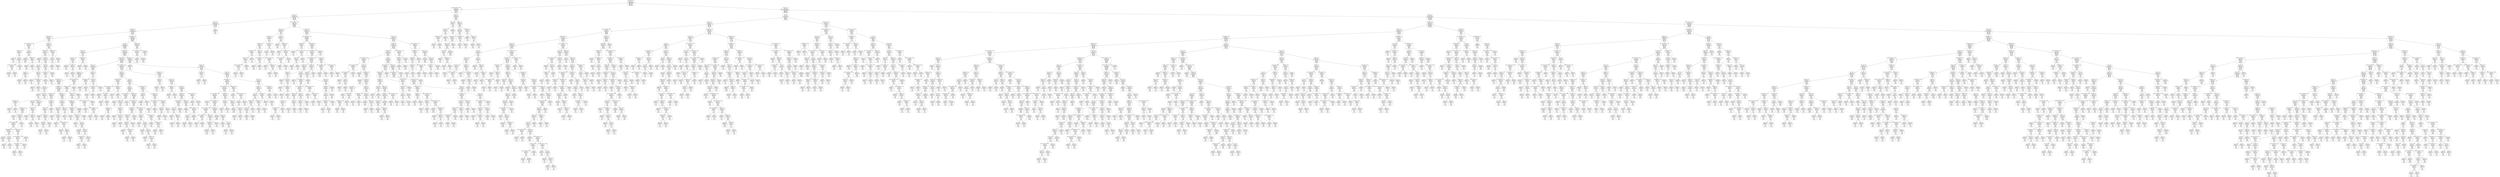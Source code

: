 digraph Tree {
node [shape=box, style="rounded", color="black", fontname=helvetica] ;
edge [fontname=helvetica] ;
0 [label="citric acid <= 0.2\ngini = 0.3\nsamples = 3338\nvalue = [[5006, 191]\n[3430, 1767]\n[2944, 2253]\n[4370, 827]\n[5038, 159]]"] ;
1 [label="total sulfur dioxide <= 192.5\ngini = 0.2\nsamples = 740\nvalue = [[1102, 83]\n[630, 555]\n[721, 464]\n[1107, 78]\n[1180, 5]]"] ;
0 -> 1 [labeldistance=2.5, labelangle=45, headlabel="True"] ;
2 [label="alcohol <= 10.3\ngini = 0.2\nsamples = 700\nvalue = [[1041, 80]\n[617, 504]\n[667, 454]\n[1043, 78]\n[1116, 5]]"] ;
1 -> 2 ;
3 [label="density <= 1.0\ngini = 0.2\nsamples = 433\nvalue = [[654, 48]\n[287, 415]\n[474, 228]\n[691, 11]\n[702, 0]]"] ;
2 -> 3 ;
4 [label="sulphates <= 0.4\ngini = 0.2\nsamples = 428\nvalue = [[645, 48]\n[278, 415]\n[474, 219]\n[682, 11]\n[693, 0]]"] ;
3 -> 4 ;
5 [label="volatile acidity <= 0.3\ngini = 0.2\nsamples = 44\nvalue = [[56, 17]\n[54, 19]\n[36, 37]\n[73, 0]\n[73, 0]]"] ;
4 -> 5 ;
6 [label="free sulfur dioxide <= 24.5\ngini = 0.2\nsamples = 18\nvalue = [[29, 1]\n[23, 7]\n[8, 22]\n[30, 0]\n[30, 0]]"] ;
5 -> 6 ;
7 [label="density <= 1.0\ngini = 0.2\nsamples = 6\nvalue = [[7, 1]\n[2, 6]\n[7, 1]\n[8, 0]\n[8, 0]]"] ;
6 -> 7 ;
8 [label="gini = 0.0\nsamples = 1\nvalue = [[1, 0]\n[1, 0]\n[0, 1]\n[1, 0]\n[1, 0]]"] ;
7 -> 8 ;
9 [label="pH <= 3.3\ngini = 0.1\nsamples = 5\nvalue = [[6, 1]\n[1, 6]\n[7, 0]\n[7, 0]\n[7, 0]]"] ;
7 -> 9 ;
10 [label="free sulfur dioxide <= 10.0\ngini = 0.2\nsamples = 2\nvalue = [[2, 1]\n[1, 2]\n[3, 0]\n[3, 0]\n[3, 0]]"] ;
9 -> 10 ;
11 [label="gini = 0.0\nsamples = 1\nvalue = [[0, 1]\n[1, 0]\n[1, 0]\n[1, 0]\n[1, 0]]"] ;
10 -> 11 ;
12 [label="gini = 0.0\nsamples = 1\nvalue = [[2, 0]\n[0, 2]\n[2, 0]\n[2, 0]\n[2, 0]]"] ;
10 -> 12 ;
13 [label="gini = 0.0\nsamples = 3\nvalue = [[4, 0]\n[0, 4]\n[4, 0]\n[4, 0]\n[4, 0]]"] ;
9 -> 13 ;
14 [label="pH <= 3.2\ngini = 0.0\nsamples = 12\nvalue = [[22, 0]\n[21, 1]\n[1, 21]\n[22, 0]\n[22, 0]]"] ;
6 -> 14 ;
15 [label="gini = 0.0\nsamples = 9\nvalue = [[18, 0]\n[18, 0]\n[0, 18]\n[18, 0]\n[18, 0]]"] ;
14 -> 15 ;
16 [label="fixed acidity <= 7.0\ngini = 0.2\nsamples = 3\nvalue = [[4, 0]\n[3, 1]\n[1, 3]\n[4, 0]\n[4, 0]]"] ;
14 -> 16 ;
17 [label="gini = 0.0\nsamples = 2\nvalue = [[3, 0]\n[3, 0]\n[0, 3]\n[3, 0]\n[3, 0]]"] ;
16 -> 17 ;
18 [label="gini = 0.0\nsamples = 1\nvalue = [[1, 0]\n[0, 1]\n[1, 0]\n[1, 0]\n[1, 0]]"] ;
16 -> 18 ;
19 [label="density <= 1.0\ngini = 0.3\nsamples = 26\nvalue = [[27, 16]\n[31, 12]\n[28, 15]\n[43, 0]\n[43, 0]]"] ;
5 -> 19 ;
20 [label="sulphates <= 0.3\ngini = 0.2\nsamples = 21\nvalue = [[21, 15]\n[30, 6]\n[21, 15]\n[36, 0]\n[36, 0]]"] ;
19 -> 20 ;
21 [label="gini = 0.0\nsamples = 2\nvalue = [[0, 4]\n[4, 0]\n[4, 0]\n[4, 0]\n[4, 0]]"] ;
20 -> 21 ;
22 [label="chlorides <= 0.1\ngini = 0.3\nsamples = 19\nvalue = [[21, 11]\n[26, 6]\n[17, 15]\n[32, 0]\n[32, 0]]"] ;
20 -> 22 ;
23 [label="pH <= 3.2\ngini = 0.2\nsamples = 12\nvalue = [[17, 1]\n[12, 6]\n[7, 11]\n[18, 0]\n[18, 0]]"] ;
22 -> 23 ;
24 [label="alcohol <= 9.1\ngini = 0.1\nsamples = 6\nvalue = [[11, 0]\n[9, 2]\n[2, 9]\n[11, 0]\n[11, 0]]"] ;
23 -> 24 ;
25 [label="gini = 0.0\nsamples = 2\nvalue = [[2, 0]\n[0, 2]\n[2, 0]\n[2, 0]\n[2, 0]]"] ;
24 -> 25 ;
26 [label="gini = 0.0\nsamples = 4\nvalue = [[9, 0]\n[9, 0]\n[0, 9]\n[9, 0]\n[9, 0]]"] ;
24 -> 26 ;
27 [label="alcohol <= 9.4\ngini = 0.2\nsamples = 6\nvalue = [[6, 1]\n[3, 4]\n[5, 2]\n[7, 0]\n[7, 0]]"] ;
23 -> 27 ;
28 [label="gini = 0.0\nsamples = 1\nvalue = [[0, 1]\n[1, 0]\n[1, 0]\n[1, 0]\n[1, 0]]"] ;
27 -> 28 ;
29 [label="volatile acidity <= 0.4\ngini = 0.2\nsamples = 5\nvalue = [[6, 0]\n[2, 4]\n[4, 2]\n[6, 0]\n[6, 0]]"] ;
27 -> 29 ;
30 [label="gini = 0.0\nsamples = 3\nvalue = [[4, 0]\n[0, 4]\n[4, 0]\n[4, 0]\n[4, 0]]"] ;
29 -> 30 ;
31 [label="gini = 0.0\nsamples = 2\nvalue = [[2, 0]\n[2, 0]\n[0, 2]\n[2, 0]\n[2, 0]]"] ;
29 -> 31 ;
32 [label="alcohol <= 9.4\ngini = 0.2\nsamples = 7\nvalue = [[4, 10]\n[14, 0]\n[10, 4]\n[14, 0]\n[14, 0]]"] ;
22 -> 32 ;
33 [label="fixed acidity <= 6.2\ngini = 0.2\nsamples = 4\nvalue = [[4, 2]\n[6, 0]\n[2, 4]\n[6, 0]\n[6, 0]]"] ;
32 -> 33 ;
34 [label="gini = 0.0\nsamples = 1\nvalue = [[0, 2]\n[2, 0]\n[2, 0]\n[2, 0]\n[2, 0]]"] ;
33 -> 34 ;
35 [label="gini = 0.0\nsamples = 3\nvalue = [[4, 0]\n[4, 0]\n[0, 4]\n[4, 0]\n[4, 0]]"] ;
33 -> 35 ;
36 [label="gini = 0.0\nsamples = 3\nvalue = [[0, 8]\n[8, 0]\n[8, 0]\n[8, 0]\n[8, 0]]"] ;
32 -> 36 ;
37 [label="volatile acidity <= 0.4\ngini = 0.1\nsamples = 5\nvalue = [[6, 1]\n[1, 6]\n[7, 0]\n[7, 0]\n[7, 0]]"] ;
19 -> 37 ;
38 [label="pH <= 3.2\ngini = 0.2\nsamples = 2\nvalue = [[1, 1]\n[1, 1]\n[2, 0]\n[2, 0]\n[2, 0]]"] ;
37 -> 38 ;
39 [label="gini = 0.0\nsamples = 1\nvalue = [[0, 1]\n[1, 0]\n[1, 0]\n[1, 0]\n[1, 0]]"] ;
38 -> 39 ;
40 [label="gini = 0.0\nsamples = 1\nvalue = [[1, 0]\n[0, 1]\n[1, 0]\n[1, 0]\n[1, 0]]"] ;
38 -> 40 ;
41 [label="gini = 0.0\nsamples = 3\nvalue = [[5, 0]\n[0, 5]\n[5, 0]\n[5, 0]\n[5, 0]]"] ;
37 -> 41 ;
42 [label="residual sugar <= 15.8\ngini = 0.2\nsamples = 384\nvalue = [[589, 31]\n[224, 396]\n[438, 182]\n[609, 11]\n[620, 0]]"] ;
4 -> 42 ;
43 [label="pH <= 3.1\ngini = 0.2\nsamples = 366\nvalue = [[560, 31]\n[203, 388]\n[430, 161]\n[580, 11]\n[591, 0]]"] ;
42 -> 43 ;
44 [label="chlorides <= 0.1\ngini = 0.2\nsamples = 16\nvalue = [[27, 0]\n[17, 10]\n[10, 17]\n[27, 0]\n[27, 0]]"] ;
43 -> 44 ;
45 [label="citric acid <= 0.2\ngini = 0.1\nsamples = 8\nvalue = [[14, 0]\n[13, 1]\n[1, 13]\n[14, 0]\n[14, 0]]"] ;
44 -> 45 ;
46 [label="gini = 0.0\nsamples = 6\nvalue = [[11, 0]\n[11, 0]\n[0, 11]\n[11, 0]\n[11, 0]]"] ;
45 -> 46 ;
47 [label="sulphates <= 0.5\ngini = 0.2\nsamples = 2\nvalue = [[3, 0]\n[2, 1]\n[1, 2]\n[3, 0]\n[3, 0]]"] ;
45 -> 47 ;
48 [label="gini = 0.0\nsamples = 1\nvalue = [[1, 0]\n[0, 1]\n[1, 0]\n[1, 0]\n[1, 0]]"] ;
47 -> 48 ;
49 [label="gini = 0.0\nsamples = 1\nvalue = [[2, 0]\n[2, 0]\n[0, 2]\n[2, 0]\n[2, 0]]"] ;
47 -> 49 ;
50 [label="volatile acidity <= 0.2\ngini = 0.2\nsamples = 8\nvalue = [[13, 0]\n[4, 9]\n[9, 4]\n[13, 0]\n[13, 0]]"] ;
44 -> 50 ;
51 [label="gini = 0.0\nsamples = 2\nvalue = [[4, 0]\n[4, 0]\n[0, 4]\n[4, 0]\n[4, 0]]"] ;
50 -> 51 ;
52 [label="gini = 0.0\nsamples = 6\nvalue = [[9, 0]\n[0, 9]\n[9, 0]\n[9, 0]\n[9, 0]]"] ;
50 -> 52 ;
53 [label="volatile acidity <= 0.7\ngini = 0.2\nsamples = 350\nvalue = [[533, 31]\n[186, 378]\n[420, 144]\n[553, 11]\n[564, 0]]"] ;
43 -> 53 ;
54 [label="wine_type_red <= 0.5\ngini = 0.2\nsamples = 258\nvalue = [[391, 13]\n[146, 258]\n[281, 123]\n[394, 10]\n[404, 0]]"] ;
53 -> 54 ;
55 [label="density <= 1.0\ngini = 0.2\nsamples = 125\nvalue = [[184, 9]\n[52, 141]\n[154, 39]\n[189, 4]\n[193, 0]]"] ;
54 -> 55 ;
56 [label="sulphates <= 0.6\ngini = 0.2\nsamples = 119\nvalue = [[180, 5]\n[47, 138]\n[147, 38]\n[181, 4]\n[185, 0]]"] ;
55 -> 56 ;
57 [label="residual sugar <= 1.1\ngini = 0.1\nsamples = 109\nvalue = [[162, 5]\n[35, 132]\n[138, 29]\n[166, 1]\n[167, 0]]"] ;
56 -> 57 ;
58 [label="pH <= 3.1\ngini = 0.2\nsamples = 6\nvalue = [[8, 1]\n[6, 3]\n[4, 5]\n[9, 0]\n[9, 0]]"] ;
57 -> 58 ;
59 [label="gini = 0.0\nsamples = 2\nvalue = [[4, 0]\n[4, 0]\n[0, 4]\n[4, 0]\n[4, 0]]"] ;
58 -> 59 ;
60 [label="density <= 1.0\ngini = 0.2\nsamples = 4\nvalue = [[4, 1]\n[2, 3]\n[4, 1]\n[5, 0]\n[5, 0]]"] ;
58 -> 60 ;
61 [label="fixed acidity <= 5.8\ngini = 0.2\nsamples = 2\nvalue = [[1, 1]\n[2, 0]\n[1, 1]\n[2, 0]\n[2, 0]]"] ;
60 -> 61 ;
62 [label="gini = 0.0\nsamples = 1\nvalue = [[1, 0]\n[1, 0]\n[0, 1]\n[1, 0]\n[1, 0]]"] ;
61 -> 62 ;
63 [label="gini = 0.0\nsamples = 1\nvalue = [[0, 1]\n[1, 0]\n[1, 0]\n[1, 0]\n[1, 0]]"] ;
61 -> 63 ;
64 [label="gini = 0.0\nsamples = 2\nvalue = [[3, 0]\n[0, 3]\n[3, 0]\n[3, 0]\n[3, 0]]"] ;
60 -> 64 ;
65 [label="fixed acidity <= 6.1\ngini = 0.1\nsamples = 103\nvalue = [[154, 4]\n[29, 129]\n[134, 24]\n[157, 1]\n[158, 0]]"] ;
57 -> 65 ;
66 [label="fixed acidity <= 6.0\ngini = 0.2\nsamples = 30\nvalue = [[47, 1]\n[19, 29]\n[31, 17]\n[47, 1]\n[48, 0]]"] ;
65 -> 66 ;
67 [label="density <= 1.0\ngini = 0.2\nsamples = 21\nvalue = [[34, 1]\n[11, 24]\n[26, 9]\n[34, 1]\n[35, 0]]"] ;
66 -> 67 ;
68 [label="volatile acidity <= 0.2\ngini = 0.1\nsamples = 17\nvalue = [[28, 1]\n[6, 23]\n[25, 4]\n[28, 1]\n[29, 0]]"] ;
67 -> 68 ;
69 [label="gini = 0.0\nsamples = 1\nvalue = [[2, 0]\n[2, 0]\n[0, 2]\n[2, 0]\n[2, 0]]"] ;
68 -> 69 ;
70 [label="chlorides <= 0.1\ngini = 0.1\nsamples = 16\nvalue = [[26, 1]\n[4, 23]\n[25, 2]\n[26, 1]\n[27, 0]]"] ;
68 -> 70 ;
71 [label="total sulfur dioxide <= 146.5\ngini = 0.1\nsamples = 15\nvalue = [[26, 0]\n[3, 23]\n[24, 2]\n[25, 1]\n[26, 0]]"] ;
70 -> 71 ;
72 [label="volatile acidity <= 0.4\ngini = 0.0\nsamples = 11\nvalue = [[18, 0]\n[1, 17]\n[18, 0]\n[17, 1]\n[18, 0]]"] ;
71 -> 72 ;
73 [label="gini = 0.0\nsamples = 9\nvalue = [[15, 0]\n[0, 15]\n[15, 0]\n[15, 0]\n[15, 0]]"] ;
72 -> 73 ;
74 [label="pH <= 3.4\ngini = 0.2\nsamples = 2\nvalue = [[3, 0]\n[1, 2]\n[3, 0]\n[2, 1]\n[3, 0]]"] ;
72 -> 74 ;
75 [label="gini = 0.0\nsamples = 1\nvalue = [[2, 0]\n[0, 2]\n[2, 0]\n[2, 0]\n[2, 0]]"] ;
74 -> 75 ;
76 [label="gini = 0.0\nsamples = 1\nvalue = [[1, 0]\n[1, 0]\n[1, 0]\n[0, 1]\n[1, 0]]"] ;
74 -> 76 ;
77 [label="free sulfur dioxide <= 35.0\ngini = 0.2\nsamples = 4\nvalue = [[8, 0]\n[2, 6]\n[6, 2]\n[8, 0]\n[8, 0]]"] ;
71 -> 77 ;
78 [label="total sulfur dioxide <= 170.5\ngini = 0.1\nsamples = 3\nvalue = [[7, 0]\n[1, 6]\n[6, 1]\n[7, 0]\n[7, 0]]"] ;
77 -> 78 ;
79 [label="volatile acidity <= 0.3\ngini = 0.1\nsamples = 2\nvalue = [[6, 0]\n[1, 5]\n[5, 1]\n[6, 0]\n[6, 0]]"] ;
78 -> 79 ;
80 [label="gini = 0.0\nsamples = 1\nvalue = [[5, 0]\n[0, 5]\n[5, 0]\n[5, 0]\n[5, 0]]"] ;
79 -> 80 ;
81 [label="gini = 0.0\nsamples = 1\nvalue = [[1, 0]\n[1, 0]\n[0, 1]\n[1, 0]\n[1, 0]]"] ;
79 -> 81 ;
82 [label="gini = 0.0\nsamples = 1\nvalue = [[1, 0]\n[0, 1]\n[1, 0]\n[1, 0]\n[1, 0]]"] ;
78 -> 82 ;
83 [label="gini = 0.0\nsamples = 1\nvalue = [[1, 0]\n[1, 0]\n[0, 1]\n[1, 0]\n[1, 0]]"] ;
77 -> 83 ;
84 [label="gini = 0.0\nsamples = 1\nvalue = [[0, 1]\n[1, 0]\n[1, 0]\n[1, 0]\n[1, 0]]"] ;
70 -> 84 ;
85 [label="citric acid <= 0.2\ngini = 0.1\nsamples = 4\nvalue = [[6, 0]\n[5, 1]\n[1, 5]\n[6, 0]\n[6, 0]]"] ;
67 -> 85 ;
86 [label="gini = 0.0\nsamples = 2\nvalue = [[3, 0]\n[3, 0]\n[0, 3]\n[3, 0]\n[3, 0]]"] ;
85 -> 86 ;
87 [label="chlorides <= 0.0\ngini = 0.2\nsamples = 2\nvalue = [[3, 0]\n[2, 1]\n[1, 2]\n[3, 0]\n[3, 0]]"] ;
85 -> 87 ;
88 [label="gini = 0.0\nsamples = 1\nvalue = [[2, 0]\n[2, 0]\n[0, 2]\n[2, 0]\n[2, 0]]"] ;
87 -> 88 ;
89 [label="gini = 0.0\nsamples = 1\nvalue = [[1, 0]\n[0, 1]\n[1, 0]\n[1, 0]\n[1, 0]]"] ;
87 -> 89 ;
90 [label="chlorides <= 0.1\ngini = 0.2\nsamples = 9\nvalue = [[13, 0]\n[8, 5]\n[5, 8]\n[13, 0]\n[13, 0]]"] ;
66 -> 90 ;
91 [label="chlorides <= 0.0\ngini = 0.2\nsamples = 8\nvalue = [[11, 0]\n[8, 3]\n[3, 8]\n[11, 0]\n[11, 0]]"] ;
90 -> 91 ;
92 [label="gini = 0.0\nsamples = 2\nvalue = [[3, 0]\n[3, 0]\n[0, 3]\n[3, 0]\n[3, 0]]"] ;
91 -> 92 ;
93 [label="sulphates <= 0.5\ngini = 0.2\nsamples = 6\nvalue = [[8, 0]\n[5, 3]\n[3, 5]\n[8, 0]\n[8, 0]]"] ;
91 -> 93 ;
94 [label="density <= 1.0\ngini = 0.2\nsamples = 4\nvalue = [[5, 0]\n[2, 3]\n[3, 2]\n[5, 0]\n[5, 0]]"] ;
93 -> 94 ;
95 [label="gini = 0.0\nsamples = 1\nvalue = [[2, 0]\n[2, 0]\n[0, 2]\n[2, 0]\n[2, 0]]"] ;
94 -> 95 ;
96 [label="gini = 0.0\nsamples = 3\nvalue = [[3, 0]\n[0, 3]\n[3, 0]\n[3, 0]\n[3, 0]]"] ;
94 -> 96 ;
97 [label="gini = 0.0\nsamples = 2\nvalue = [[3, 0]\n[3, 0]\n[0, 3]\n[3, 0]\n[3, 0]]"] ;
93 -> 97 ;
98 [label="gini = 0.0\nsamples = 1\nvalue = [[2, 0]\n[0, 2]\n[2, 0]\n[2, 0]\n[2, 0]]"] ;
90 -> 98 ;
99 [label="volatile acidity <= 0.2\ngini = 0.1\nsamples = 73\nvalue = [[107, 3]\n[10, 100]\n[103, 7]\n[110, 0]\n[110, 0]]"] ;
65 -> 99 ;
100 [label="citric acid <= 0.2\ngini = 0.2\nsamples = 16\nvalue = [[18, 2]\n[7, 13]\n[15, 5]\n[20, 0]\n[20, 0]]"] ;
99 -> 100 ;
101 [label="sulphates <= 0.5\ngini = 0.2\nsamples = 10\nvalue = [[10, 2]\n[6, 6]\n[8, 4]\n[12, 0]\n[12, 0]]"] ;
100 -> 101 ;
102 [label="gini = 0.0\nsamples = 3\nvalue = [[3, 0]\n[0, 3]\n[3, 0]\n[3, 0]\n[3, 0]]"] ;
101 -> 102 ;
103 [label="citric acid <= 0.2\ngini = 0.3\nsamples = 7\nvalue = [[7, 2]\n[6, 3]\n[5, 4]\n[9, 0]\n[9, 0]]"] ;
101 -> 103 ;
104 [label="gini = 0.0\nsamples = 1\nvalue = [[2, 0]\n[0, 2]\n[2, 0]\n[2, 0]\n[2, 0]]"] ;
103 -> 104 ;
105 [label="total sulfur dioxide <= 97.5\ngini = 0.2\nsamples = 6\nvalue = [[5, 2]\n[6, 1]\n[3, 4]\n[7, 0]\n[7, 0]]"] ;
103 -> 105 ;
106 [label="gini = 0.0\nsamples = 1\nvalue = [[0, 2]\n[2, 0]\n[2, 0]\n[2, 0]\n[2, 0]]"] ;
105 -> 106 ;
107 [label="pH <= 3.1\ngini = 0.1\nsamples = 5\nvalue = [[5, 0]\n[4, 1]\n[1, 4]\n[5, 0]\n[5, 0]]"] ;
105 -> 107 ;
108 [label="gini = 0.0\nsamples = 1\nvalue = [[1, 0]\n[0, 1]\n[1, 0]\n[1, 0]\n[1, 0]]"] ;
107 -> 108 ;
109 [label="gini = 0.0\nsamples = 4\nvalue = [[4, 0]\n[4, 0]\n[0, 4]\n[4, 0]\n[4, 0]]"] ;
107 -> 109 ;
110 [label="alcohol <= 10.2\ngini = 0.1\nsamples = 6\nvalue = [[8, 0]\n[1, 7]\n[7, 1]\n[8, 0]\n[8, 0]]"] ;
100 -> 110 ;
111 [label="gini = 0.0\nsamples = 5\nvalue = [[7, 0]\n[0, 7]\n[7, 0]\n[7, 0]\n[7, 0]]"] ;
110 -> 111 ;
112 [label="gini = 0.0\nsamples = 1\nvalue = [[1, 0]\n[1, 0]\n[0, 1]\n[1, 0]\n[1, 0]]"] ;
110 -> 112 ;
113 [label="sulphates <= 0.5\ngini = 0.0\nsamples = 57\nvalue = [[89, 1]\n[3, 87]\n[88, 2]\n[90, 0]\n[90, 0]]"] ;
99 -> 113 ;
114 [label="volatile acidity <= 0.5\ngini = 0.1\nsamples = 23\nvalue = [[31, 1]\n[3, 29]\n[30, 2]\n[32, 0]\n[32, 0]]"] ;
113 -> 114 ;
115 [label="fixed acidity <= 6.2\ngini = 0.0\nsamples = 22\nvalue = [[31, 0]\n[2, 29]\n[29, 2]\n[31, 0]\n[31, 0]]"] ;
114 -> 115 ;
116 [label="gini = 0.0\nsamples = 1\nvalue = [[1, 0]\n[1, 0]\n[0, 1]\n[1, 0]\n[1, 0]]"] ;
115 -> 116 ;
117 [label="pH <= 3.2\ngini = 0.0\nsamples = 21\nvalue = [[30, 0]\n[1, 29]\n[29, 1]\n[30, 0]\n[30, 0]]"] ;
115 -> 117 ;
118 [label="gini = 0.0\nsamples = 16\nvalue = [[25, 0]\n[0, 25]\n[25, 0]\n[25, 0]\n[25, 0]]"] ;
117 -> 118 ;
119 [label="alcohol <= 9.7\ngini = 0.1\nsamples = 5\nvalue = [[5, 0]\n[1, 4]\n[4, 1]\n[5, 0]\n[5, 0]]"] ;
117 -> 119 ;
120 [label="fixed acidity <= 6.9\ngini = 0.2\nsamples = 2\nvalue = [[2, 0]\n[1, 1]\n[1, 1]\n[2, 0]\n[2, 0]]"] ;
119 -> 120 ;
121 [label="gini = 0.0\nsamples = 1\nvalue = [[1, 0]\n[1, 0]\n[0, 1]\n[1, 0]\n[1, 0]]"] ;
120 -> 121 ;
122 [label="gini = 0.0\nsamples = 1\nvalue = [[1, 0]\n[0, 1]\n[1, 0]\n[1, 0]\n[1, 0]]"] ;
120 -> 122 ;
123 [label="gini = 0.0\nsamples = 3\nvalue = [[3, 0]\n[0, 3]\n[3, 0]\n[3, 0]\n[3, 0]]"] ;
119 -> 123 ;
124 [label="gini = 0.0\nsamples = 1\nvalue = [[0, 1]\n[1, 0]\n[1, 0]\n[1, 0]\n[1, 0]]"] ;
114 -> 124 ;
125 [label="gini = 0.0\nsamples = 34\nvalue = [[58, 0]\n[0, 58]\n[58, 0]\n[58, 0]\n[58, 0]]"] ;
113 -> 125 ;
126 [label="free sulfur dioxide <= 36.0\ngini = 0.2\nsamples = 10\nvalue = [[18, 0]\n[12, 6]\n[9, 9]\n[15, 3]\n[18, 0]]"] ;
56 -> 126 ;
127 [label="volatile acidity <= 0.4\ngini = 0.3\nsamples = 7\nvalue = [[13, 0]\n[7, 6]\n[9, 4]\n[10, 3]\n[13, 0]]"] ;
126 -> 127 ;
128 [label="chlorides <= 0.0\ngini = 0.2\nsamples = 6\nvalue = [[11, 0]\n[5, 6]\n[9, 2]\n[8, 3]\n[11, 0]]"] ;
127 -> 128 ;
129 [label="free sulfur dioxide <= 27.0\ngini = 0.2\nsamples = 3\nvalue = [[6, 0]\n[5, 1]\n[4, 2]\n[3, 3]\n[6, 0]]"] ;
128 -> 129 ;
130 [label="gini = 0.0\nsamples = 1\nvalue = [[3, 0]\n[3, 0]\n[3, 0]\n[0, 3]\n[3, 0]]"] ;
129 -> 130 ;
131 [label="free sulfur dioxide <= 31.0\ngini = 0.2\nsamples = 2\nvalue = [[3, 0]\n[2, 1]\n[1, 2]\n[3, 0]\n[3, 0]]"] ;
129 -> 131 ;
132 [label="gini = 0.0\nsamples = 1\nvalue = [[2, 0]\n[2, 0]\n[0, 2]\n[2, 0]\n[2, 0]]"] ;
131 -> 132 ;
133 [label="gini = 0.0\nsamples = 1\nvalue = [[1, 0]\n[0, 1]\n[1, 0]\n[1, 0]\n[1, 0]]"] ;
131 -> 133 ;
134 [label="gini = 0.0\nsamples = 3\nvalue = [[5, 0]\n[0, 5]\n[5, 0]\n[5, 0]\n[5, 0]]"] ;
128 -> 134 ;
135 [label="gini = 0.0\nsamples = 1\nvalue = [[2, 0]\n[2, 0]\n[0, 2]\n[2, 0]\n[2, 0]]"] ;
127 -> 135 ;
136 [label="gini = 0.0\nsamples = 3\nvalue = [[5, 0]\n[5, 0]\n[0, 5]\n[5, 0]\n[5, 0]]"] ;
126 -> 136 ;
137 [label="citric acid <= 0.2\ngini = 0.2\nsamples = 6\nvalue = [[4, 4]\n[5, 3]\n[7, 1]\n[8, 0]\n[8, 0]]"] ;
55 -> 137 ;
138 [label="volatile acidity <= 0.3\ngini = 0.2\nsamples = 3\nvalue = [[1, 3]\n[4, 0]\n[3, 1]\n[4, 0]\n[4, 0]]"] ;
137 -> 138 ;
139 [label="gini = 0.0\nsamples = 1\nvalue = [[1, 0]\n[1, 0]\n[0, 1]\n[1, 0]\n[1, 0]]"] ;
138 -> 139 ;
140 [label="gini = 0.0\nsamples = 2\nvalue = [[0, 3]\n[3, 0]\n[3, 0]\n[3, 0]\n[3, 0]]"] ;
138 -> 140 ;
141 [label="chlorides <= 0.1\ngini = 0.2\nsamples = 3\nvalue = [[3, 1]\n[1, 3]\n[4, 0]\n[4, 0]\n[4, 0]]"] ;
137 -> 141 ;
142 [label="residual sugar <= 13.8\ngini = 0.2\nsamples = 2\nvalue = [[2, 1]\n[1, 2]\n[3, 0]\n[3, 0]\n[3, 0]]"] ;
141 -> 142 ;
143 [label="gini = 0.0\nsamples = 1\nvalue = [[0, 1]\n[1, 0]\n[1, 0]\n[1, 0]\n[1, 0]]"] ;
142 -> 143 ;
144 [label="gini = 0.0\nsamples = 1\nvalue = [[2, 0]\n[0, 2]\n[2, 0]\n[2, 0]\n[2, 0]]"] ;
142 -> 144 ;
145 [label="gini = 0.0\nsamples = 1\nvalue = [[1, 0]\n[0, 1]\n[1, 0]\n[1, 0]\n[1, 0]]"] ;
141 -> 145 ;
146 [label="total sulfur dioxide <= 58.5\ngini = 0.2\nsamples = 133\nvalue = [[207, 4]\n[94, 117]\n[127, 84]\n[205, 6]\n[211, 0]]"] ;
54 -> 146 ;
147 [label="chlorides <= 0.1\ngini = 0.2\nsamples = 91\nvalue = [[136, 3]\n[80, 59]\n[68, 71]\n[133, 6]\n[139, 0]]"] ;
146 -> 147 ;
148 [label="volatile acidity <= 0.6\ngini = 0.2\nsamples = 17\nvalue = [[21, 0]\n[5, 16]\n[17, 4]\n[20, 1]\n[21, 0]]"] ;
147 -> 148 ;
149 [label="total sulfur dioxide <= 32.0\ngini = 0.1\nsamples = 15\nvalue = [[19, 0]\n[3, 16]\n[16, 3]\n[19, 0]\n[19, 0]]"] ;
148 -> 149 ;
150 [label="gini = 0.0\nsamples = 8\nvalue = [[11, 0]\n[0, 11]\n[11, 0]\n[11, 0]\n[11, 0]]"] ;
149 -> 150 ;
151 [label="citric acid <= 0.1\ngini = 0.2\nsamples = 7\nvalue = [[8, 0]\n[3, 5]\n[5, 3]\n[8, 0]\n[8, 0]]"] ;
149 -> 151 ;
152 [label="gini = 0.0\nsamples = 3\nvalue = [[3, 0]\n[3, 0]\n[0, 3]\n[3, 0]\n[3, 0]]"] ;
151 -> 152 ;
153 [label="gini = 0.0\nsamples = 4\nvalue = [[5, 0]\n[0, 5]\n[5, 0]\n[5, 0]\n[5, 0]]"] ;
151 -> 153 ;
154 [label="residual sugar <= 1.6\ngini = 0.2\nsamples = 2\nvalue = [[2, 0]\n[2, 0]\n[1, 1]\n[1, 1]\n[2, 0]]"] ;
148 -> 154 ;
155 [label="gini = 0.0\nsamples = 1\nvalue = [[1, 0]\n[1, 0]\n[1, 0]\n[0, 1]\n[1, 0]]"] ;
154 -> 155 ;
156 [label="gini = 0.0\nsamples = 1\nvalue = [[1, 0]\n[1, 0]\n[0, 1]\n[1, 0]\n[1, 0]]"] ;
154 -> 156 ;
157 [label="pH <= 3.4\ngini = 0.2\nsamples = 74\nvalue = [[115, 3]\n[75, 43]\n[51, 67]\n[113, 5]\n[118, 0]]"] ;
147 -> 157 ;
158 [label="pH <= 3.3\ngini = 0.2\nsamples = 53\nvalue = [[84, 2]\n[62, 24]\n[30, 56]\n[82, 4]\n[86, 0]]"] ;
157 -> 158 ;
159 [label="free sulfur dioxide <= 4.5\ngini = 0.2\nsamples = 17\nvalue = [[26, 0]\n[12, 14]\n[14, 12]\n[26, 0]\n[26, 0]]"] ;
158 -> 159 ;
160 [label="gini = 0.0\nsamples = 3\nvalue = [[5, 0]\n[5, 0]\n[0, 5]\n[5, 0]\n[5, 0]]"] ;
159 -> 160 ;
161 [label="alcohol <= 9.4\ngini = 0.2\nsamples = 14\nvalue = [[21, 0]\n[7, 14]\n[14, 7]\n[21, 0]\n[21, 0]]"] ;
159 -> 161 ;
162 [label="sulphates <= 0.6\ngini = 0.2\nsamples = 5\nvalue = [[8, 0]\n[5, 3]\n[3, 5]\n[8, 0]\n[8, 0]]"] ;
161 -> 162 ;
163 [label="gini = 0.0\nsamples = 3\nvalue = [[3, 0]\n[0, 3]\n[3, 0]\n[3, 0]\n[3, 0]]"] ;
162 -> 163 ;
164 [label="gini = 0.0\nsamples = 2\nvalue = [[5, 0]\n[5, 0]\n[0, 5]\n[5, 0]\n[5, 0]]"] ;
162 -> 164 ;
165 [label="sulphates <= 0.4\ngini = 0.1\nsamples = 9\nvalue = [[13, 0]\n[2, 11]\n[11, 2]\n[13, 0]\n[13, 0]]"] ;
161 -> 165 ;
166 [label="gini = 0.0\nsamples = 1\nvalue = [[1, 0]\n[1, 0]\n[0, 1]\n[1, 0]\n[1, 0]]"] ;
165 -> 166 ;
167 [label="alcohol <= 10.1\ngini = 0.1\nsamples = 8\nvalue = [[12, 0]\n[1, 11]\n[11, 1]\n[12, 0]\n[12, 0]]"] ;
165 -> 167 ;
168 [label="gini = 0.0\nsamples = 7\nvalue = [[11, 0]\n[0, 11]\n[11, 0]\n[11, 0]\n[11, 0]]"] ;
167 -> 168 ;
169 [label="gini = 0.0\nsamples = 1\nvalue = [[1, 0]\n[1, 0]\n[0, 1]\n[1, 0]\n[1, 0]]"] ;
167 -> 169 ;
170 [label="sulphates <= 0.5\ngini = 0.2\nsamples = 36\nvalue = [[58, 2]\n[50, 10]\n[16, 44]\n[56, 4]\n[60, 0]]"] ;
158 -> 170 ;
171 [label="gini = 0.0\nsamples = 2\nvalue = [[2, 0]\n[0, 2]\n[2, 0]\n[2, 0]\n[2, 0]]"] ;
170 -> 171 ;
172 [label="volatile acidity <= 0.6\ngini = 0.2\nsamples = 34\nvalue = [[56, 2]\n[50, 8]\n[14, 44]\n[54, 4]\n[58, 0]]"] ;
170 -> 172 ;
173 [label="fixed acidity <= 7.0\ngini = 0.1\nsamples = 18\nvalue = [[32, 0]\n[29, 3]\n[3, 29]\n[32, 0]\n[32, 0]]"] ;
172 -> 173 ;
174 [label="fixed acidity <= 6.8\ngini = 0.2\nsamples = 6\nvalue = [[9, 0]\n[6, 3]\n[3, 6]\n[9, 0]\n[9, 0]]"] ;
173 -> 174 ;
175 [label="chlorides <= 0.1\ngini = 0.2\nsamples = 5\nvalue = [[8, 0]\n[6, 2]\n[2, 6]\n[8, 0]\n[8, 0]]"] ;
174 -> 175 ;
176 [label="gini = 0.0\nsamples = 2\nvalue = [[3, 0]\n[3, 0]\n[0, 3]\n[3, 0]\n[3, 0]]"] ;
175 -> 176 ;
177 [label="residual sugar <= 1.9\ngini = 0.2\nsamples = 3\nvalue = [[5, 0]\n[3, 2]\n[2, 3]\n[5, 0]\n[5, 0]]"] ;
175 -> 177 ;
178 [label="gini = 0.0\nsamples = 1\nvalue = [[2, 0]\n[0, 2]\n[2, 0]\n[2, 0]\n[2, 0]]"] ;
177 -> 178 ;
179 [label="gini = 0.0\nsamples = 2\nvalue = [[3, 0]\n[3, 0]\n[0, 3]\n[3, 0]\n[3, 0]]"] ;
177 -> 179 ;
180 [label="gini = 0.0\nsamples = 1\nvalue = [[1, 0]\n[0, 1]\n[1, 0]\n[1, 0]\n[1, 0]]"] ;
174 -> 180 ;
181 [label="gini = 0.0\nsamples = 12\nvalue = [[23, 0]\n[23, 0]\n[0, 23]\n[23, 0]\n[23, 0]]"] ;
173 -> 181 ;
182 [label="total sulfur dioxide <= 23.5\ngini = 0.2\nsamples = 16\nvalue = [[24, 2]\n[21, 5]\n[11, 15]\n[22, 4]\n[26, 0]]"] ;
172 -> 182 ;
183 [label="citric acid <= 0.0\ngini = 0.3\nsamples = 8\nvalue = [[12, 0]\n[8, 4]\n[8, 4]\n[8, 4]\n[12, 0]]"] ;
182 -> 183 ;
184 [label="gini = 0.0\nsamples = 1\nvalue = [[2, 0]\n[2, 0]\n[0, 2]\n[2, 0]\n[2, 0]]"] ;
183 -> 184 ;
185 [label="pH <= 3.3\ngini = 0.3\nsamples = 7\nvalue = [[10, 0]\n[6, 4]\n[8, 2]\n[6, 4]\n[10, 0]]"] ;
183 -> 185 ;
186 [label="gini = 0.0\nsamples = 3\nvalue = [[3, 0]\n[0, 3]\n[3, 0]\n[3, 0]\n[3, 0]]"] ;
185 -> 186 ;
187 [label="pH <= 3.4\ngini = 0.2\nsamples = 4\nvalue = [[7, 0]\n[6, 1]\n[5, 2]\n[3, 4]\n[7, 0]]"] ;
185 -> 187 ;
188 [label="gini = 0.0\nsamples = 2\nvalue = [[4, 0]\n[4, 0]\n[4, 0]\n[0, 4]\n[4, 0]]"] ;
187 -> 188 ;
189 [label="chlorides <= 0.2\ngini = 0.2\nsamples = 2\nvalue = [[3, 0]\n[2, 1]\n[1, 2]\n[3, 0]\n[3, 0]]"] ;
187 -> 189 ;
190 [label="gini = 0.0\nsamples = 1\nvalue = [[1, 0]\n[0, 1]\n[1, 0]\n[1, 0]\n[1, 0]]"] ;
189 -> 190 ;
191 [label="gini = 0.0\nsamples = 1\nvalue = [[2, 0]\n[2, 0]\n[0, 2]\n[2, 0]\n[2, 0]]"] ;
189 -> 191 ;
192 [label="volatile acidity <= 0.6\ngini = 0.1\nsamples = 8\nvalue = [[12, 2]\n[13, 1]\n[3, 11]\n[14, 0]\n[14, 0]]"] ;
182 -> 192 ;
193 [label="gini = 0.0\nsamples = 1\nvalue = [[0, 2]\n[2, 0]\n[2, 0]\n[2, 0]\n[2, 0]]"] ;
192 -> 193 ;
194 [label="residual sugar <= 3.2\ngini = 0.1\nsamples = 7\nvalue = [[12, 0]\n[11, 1]\n[1, 11]\n[12, 0]\n[12, 0]]"] ;
192 -> 194 ;
195 [label="gini = 0.0\nsamples = 6\nvalue = [[11, 0]\n[11, 0]\n[0, 11]\n[11, 0]\n[11, 0]]"] ;
194 -> 195 ;
196 [label="gini = 0.0\nsamples = 1\nvalue = [[1, 0]\n[0, 1]\n[1, 0]\n[1, 0]\n[1, 0]]"] ;
194 -> 196 ;
197 [label="volatile acidity <= 0.4\ngini = 0.2\nsamples = 21\nvalue = [[31, 1]\n[13, 19]\n[21, 11]\n[31, 1]\n[32, 0]]"] ;
157 -> 197 ;
198 [label="alcohol <= 9.9\ngini = 0.1\nsamples = 3\nvalue = [[7, 0]\n[7, 0]\n[1, 6]\n[6, 1]\n[7, 0]]"] ;
197 -> 198 ;
199 [label="gini = 0.0\nsamples = 2\nvalue = [[6, 0]\n[6, 0]\n[0, 6]\n[6, 0]\n[6, 0]]"] ;
198 -> 199 ;
200 [label="gini = 0.0\nsamples = 1\nvalue = [[1, 0]\n[1, 0]\n[1, 0]\n[0, 1]\n[1, 0]]"] ;
198 -> 200 ;
201 [label="sulphates <= 0.7\ngini = 0.2\nsamples = 18\nvalue = [[24, 1]\n[6, 19]\n[20, 5]\n[25, 0]\n[25, 0]]"] ;
197 -> 201 ;
202 [label="total sulfur dioxide <= 14.0\ngini = 0.0\nsamples = 12\nvalue = [[17, 1]\n[1, 17]\n[18, 0]\n[18, 0]\n[18, 0]]"] ;
201 -> 202 ;
203 [label="gini = 0.0\nsamples = 1\nvalue = [[0, 1]\n[1, 0]\n[1, 0]\n[1, 0]\n[1, 0]]"] ;
202 -> 203 ;
204 [label="gini = 0.0\nsamples = 11\nvalue = [[17, 0]\n[0, 17]\n[17, 0]\n[17, 0]\n[17, 0]]"] ;
202 -> 204 ;
205 [label="alcohol <= 10.0\ngini = 0.2\nsamples = 6\nvalue = [[7, 0]\n[5, 2]\n[2, 5]\n[7, 0]\n[7, 0]]"] ;
201 -> 205 ;
206 [label="chlorides <= 0.1\ngini = 0.1\nsamples = 5\nvalue = [[6, 0]\n[5, 1]\n[1, 5]\n[6, 0]\n[6, 0]]"] ;
205 -> 206 ;
207 [label="gini = 0.0\nsamples = 4\nvalue = [[5, 0]\n[5, 0]\n[0, 5]\n[5, 0]\n[5, 0]]"] ;
206 -> 207 ;
208 [label="gini = 0.0\nsamples = 1\nvalue = [[1, 0]\n[0, 1]\n[1, 0]\n[1, 0]\n[1, 0]]"] ;
206 -> 208 ;
209 [label="gini = 0.0\nsamples = 1\nvalue = [[1, 0]\n[0, 1]\n[1, 0]\n[1, 0]\n[1, 0]]"] ;
205 -> 209 ;
210 [label="volatile acidity <= 0.4\ngini = 0.1\nsamples = 42\nvalue = [[71, 1]\n[14, 58]\n[59, 13]\n[72, 0]\n[72, 0]]"] ;
146 -> 210 ;
211 [label="density <= 1.0\ngini = 0.2\nsamples = 4\nvalue = [[5, 0]\n[3, 2]\n[2, 3]\n[5, 0]\n[5, 0]]"] ;
210 -> 211 ;
212 [label="gini = 0.0\nsamples = 3\nvalue = [[3, 0]\n[3, 0]\n[0, 3]\n[3, 0]\n[3, 0]]"] ;
211 -> 212 ;
213 [label="gini = 0.0\nsamples = 1\nvalue = [[2, 0]\n[0, 2]\n[2, 0]\n[2, 0]\n[2, 0]]"] ;
211 -> 213 ;
214 [label="alcohol <= 9.2\ngini = 0.1\nsamples = 38\nvalue = [[66, 1]\n[11, 56]\n[57, 10]\n[67, 0]\n[67, 0]]"] ;
210 -> 214 ;
215 [label="residual sugar <= 2.2\ngini = 0.2\nsamples = 2\nvalue = [[1, 1]\n[2, 0]\n[1, 1]\n[2, 0]\n[2, 0]]"] ;
214 -> 215 ;
216 [label="gini = 0.0\nsamples = 1\nvalue = [[0, 1]\n[1, 0]\n[1, 0]\n[1, 0]\n[1, 0]]"] ;
215 -> 216 ;
217 [label="gini = 0.0\nsamples = 1\nvalue = [[1, 0]\n[1, 0]\n[0, 1]\n[1, 0]\n[1, 0]]"] ;
215 -> 217 ;
218 [label="alcohol <= 9.9\ngini = 0.1\nsamples = 36\nvalue = [[65, 0]\n[9, 56]\n[56, 9]\n[65, 0]\n[65, 0]]"] ;
214 -> 218 ;
219 [label="sulphates <= 0.6\ngini = 0.1\nsamples = 32\nvalue = [[59, 0]\n[6, 53]\n[53, 6]\n[59, 0]\n[59, 0]]"] ;
218 -> 219 ;
220 [label="volatile acidity <= 0.5\ngini = 0.0\nsamples = 19\nvalue = [[33, 0]\n[1, 32]\n[32, 1]\n[33, 0]\n[33, 0]]"] ;
219 -> 220 ;
221 [label="pH <= 3.2\ngini = 0.1\nsamples = 6\nvalue = [[8, 0]\n[1, 7]\n[7, 1]\n[8, 0]\n[8, 0]]"] ;
220 -> 221 ;
222 [label="gini = 0.0\nsamples = 4\nvalue = [[5, 0]\n[0, 5]\n[5, 0]\n[5, 0]\n[5, 0]]"] ;
221 -> 222 ;
223 [label="chlorides <= 0.1\ngini = 0.2\nsamples = 2\nvalue = [[3, 0]\n[1, 2]\n[2, 1]\n[3, 0]\n[3, 0]]"] ;
221 -> 223 ;
224 [label="gini = 0.0\nsamples = 1\nvalue = [[1, 0]\n[1, 0]\n[0, 1]\n[1, 0]\n[1, 0]]"] ;
223 -> 224 ;
225 [label="gini = 0.0\nsamples = 1\nvalue = [[2, 0]\n[0, 2]\n[2, 0]\n[2, 0]\n[2, 0]]"] ;
223 -> 225 ;
226 [label="gini = 0.0\nsamples = 13\nvalue = [[25, 0]\n[0, 25]\n[25, 0]\n[25, 0]\n[25, 0]]"] ;
220 -> 226 ;
227 [label="sulphates <= 0.6\ngini = 0.1\nsamples = 13\nvalue = [[26, 0]\n[5, 21]\n[21, 5]\n[26, 0]\n[26, 0]]"] ;
219 -> 227 ;
228 [label="gini = 0.0\nsamples = 2\nvalue = [[3, 0]\n[3, 0]\n[0, 3]\n[3, 0]\n[3, 0]]"] ;
227 -> 228 ;
229 [label="free sulfur dioxide <= 19.0\ngini = 0.1\nsamples = 11\nvalue = [[23, 0]\n[2, 21]\n[21, 2]\n[23, 0]\n[23, 0]]"] ;
227 -> 229 ;
230 [label="pH <= 3.4\ngini = 0.1\nsamples = 5\nvalue = [[10, 0]\n[2, 8]\n[8, 2]\n[10, 0]\n[10, 0]]"] ;
229 -> 230 ;
231 [label="gini = 0.0\nsamples = 4\nvalue = [[8, 0]\n[0, 8]\n[8, 0]\n[8, 0]\n[8, 0]]"] ;
230 -> 231 ;
232 [label="gini = 0.0\nsamples = 1\nvalue = [[2, 0]\n[2, 0]\n[0, 2]\n[2, 0]\n[2, 0]]"] ;
230 -> 232 ;
233 [label="gini = 0.0\nsamples = 6\nvalue = [[13, 0]\n[0, 13]\n[13, 0]\n[13, 0]\n[13, 0]]"] ;
229 -> 233 ;
234 [label="residual sugar <= 2.4\ngini = 0.2\nsamples = 4\nvalue = [[6, 0]\n[3, 3]\n[3, 3]\n[6, 0]\n[6, 0]]"] ;
218 -> 234 ;
235 [label="gini = 0.0\nsamples = 2\nvalue = [[3, 0]\n[0, 3]\n[3, 0]\n[3, 0]\n[3, 0]]"] ;
234 -> 235 ;
236 [label="gini = 0.0\nsamples = 2\nvalue = [[3, 0]\n[3, 0]\n[0, 3]\n[3, 0]\n[3, 0]]"] ;
234 -> 236 ;
237 [label="residual sugar <= 1.3\ngini = 0.2\nsamples = 92\nvalue = [[142, 18]\n[40, 120]\n[139, 21]\n[159, 1]\n[160, 0]]"] ;
53 -> 237 ;
238 [label="gini = 0.0\nsamples = 2\nvalue = [[0, 7]\n[7, 0]\n[7, 0]\n[7, 0]\n[7, 0]]"] ;
237 -> 238 ;
239 [label="chlorides <= 0.1\ngini = 0.1\nsamples = 90\nvalue = [[142, 11]\n[33, 120]\n[132, 21]\n[152, 1]\n[153, 0]]"] ;
237 -> 239 ;
240 [label="chlorides <= 0.1\ngini = 0.1\nsamples = 3\nvalue = [[1, 4]\n[4, 1]\n[5, 0]\n[5, 0]\n[5, 0]]"] ;
239 -> 240 ;
241 [label="gini = 0.0\nsamples = 1\nvalue = [[1, 0]\n[0, 1]\n[1, 0]\n[1, 0]\n[1, 0]]"] ;
240 -> 241 ;
242 [label="gini = 0.0\nsamples = 2\nvalue = [[0, 4]\n[4, 0]\n[4, 0]\n[4, 0]\n[4, 0]]"] ;
240 -> 242 ;
243 [label="density <= 1.0\ngini = 0.1\nsamples = 87\nvalue = [[141, 7]\n[29, 119]\n[127, 21]\n[147, 1]\n[148, 0]]"] ;
239 -> 243 ;
244 [label="volatile acidity <= 1.0\ngini = 0.1\nsamples = 66\nvalue = [[113, 4]\n[16, 101]\n[106, 11]\n[116, 1]\n[117, 0]]"] ;
243 -> 244 ;
245 [label="total sulfur dioxide <= 63.5\ngini = 0.1\nsamples = 63\nvalue = [[111, 1]\n[13, 99]\n[101, 11]\n[111, 1]\n[112, 0]]"] ;
244 -> 245 ;
246 [label="free sulfur dioxide <= 3.5\ngini = 0.0\nsamples = 51\nvalue = [[88, 1]\n[5, 84]\n[86, 3]\n[88, 1]\n[89, 0]]"] ;
245 -> 246 ;
247 [label="gini = 0.0\nsamples = 1\nvalue = [[1, 0]\n[1, 0]\n[0, 1]\n[1, 0]\n[1, 0]]"] ;
246 -> 247 ;
248 [label="free sulfur dioxide <= 8.5\ngini = 0.0\nsamples = 50\nvalue = [[87, 1]\n[4, 84]\n[86, 2]\n[87, 1]\n[88, 0]]"] ;
246 -> 248 ;
249 [label="total sulfur dioxide <= 12.5\ngini = 0.1\nsamples = 16\nvalue = [[24, 1]\n[3, 22]\n[24, 1]\n[24, 1]\n[25, 0]]"] ;
248 -> 249 ;
250 [label="total sulfur dioxide <= 11.5\ngini = 0.2\nsamples = 2\nvalue = [[1, 1]\n[1, 1]\n[2, 0]\n[2, 0]\n[2, 0]]"] ;
249 -> 250 ;
251 [label="gini = 0.0\nsamples = 1\nvalue = [[1, 0]\n[0, 1]\n[1, 0]\n[1, 0]\n[1, 0]]"] ;
250 -> 251 ;
252 [label="gini = 0.0\nsamples = 1\nvalue = [[0, 1]\n[1, 0]\n[1, 0]\n[1, 0]\n[1, 0]]"] ;
250 -> 252 ;
253 [label="alcohol <= 10.2\ngini = 0.1\nsamples = 14\nvalue = [[23, 0]\n[2, 21]\n[22, 1]\n[22, 1]\n[23, 0]]"] ;
249 -> 253 ;
254 [label="fixed acidity <= 8.5\ngini = 0.0\nsamples = 13\nvalue = [[22, 0]\n[1, 21]\n[21, 1]\n[22, 0]\n[22, 0]]"] ;
253 -> 254 ;
255 [label="gini = 0.0\nsamples = 12\nvalue = [[21, 0]\n[0, 21]\n[21, 0]\n[21, 0]\n[21, 0]]"] ;
254 -> 255 ;
256 [label="gini = 0.0\nsamples = 1\nvalue = [[1, 0]\n[1, 0]\n[0, 1]\n[1, 0]\n[1, 0]]"] ;
254 -> 256 ;
257 [label="gini = 0.0\nsamples = 1\nvalue = [[1, 0]\n[1, 0]\n[1, 0]\n[0, 1]\n[1, 0]]"] ;
253 -> 257 ;
258 [label="fixed acidity <= 8.2\ngini = 0.0\nsamples = 34\nvalue = [[63, 0]\n[1, 62]\n[62, 1]\n[63, 0]\n[63, 0]]"] ;
248 -> 258 ;
259 [label="gini = 0.0\nsamples = 29\nvalue = [[54, 0]\n[0, 54]\n[54, 0]\n[54, 0]\n[54, 0]]"] ;
258 -> 259 ;
260 [label="density <= 1.0\ngini = 0.1\nsamples = 5\nvalue = [[9, 0]\n[1, 8]\n[8, 1]\n[9, 0]\n[9, 0]]"] ;
258 -> 260 ;
261 [label="gini = 0.0\nsamples = 3\nvalue = [[5, 0]\n[0, 5]\n[5, 0]\n[5, 0]\n[5, 0]]"] ;
260 -> 261 ;
262 [label="pH <= 3.4\ngini = 0.2\nsamples = 2\nvalue = [[4, 0]\n[1, 3]\n[3, 1]\n[4, 0]\n[4, 0]]"] ;
260 -> 262 ;
263 [label="gini = 0.0\nsamples = 1\nvalue = [[1, 0]\n[1, 0]\n[0, 1]\n[1, 0]\n[1, 0]]"] ;
262 -> 263 ;
264 [label="gini = 0.0\nsamples = 1\nvalue = [[3, 0]\n[0, 3]\n[3, 0]\n[3, 0]\n[3, 0]]"] ;
262 -> 264 ;
265 [label="fixed acidity <= 7.0\ngini = 0.2\nsamples = 12\nvalue = [[23, 0]\n[8, 15]\n[15, 8]\n[23, 0]\n[23, 0]]"] ;
245 -> 265 ;
266 [label="density <= 1.0\ngini = 0.1\nsamples = 3\nvalue = [[9, 0]\n[7, 2]\n[2, 7]\n[9, 0]\n[9, 0]]"] ;
265 -> 266 ;
267 [label="gini = 0.0\nsamples = 1\nvalue = [[2, 0]\n[0, 2]\n[2, 0]\n[2, 0]\n[2, 0]]"] ;
266 -> 267 ;
268 [label="gini = 0.0\nsamples = 2\nvalue = [[7, 0]\n[7, 0]\n[0, 7]\n[7, 0]\n[7, 0]]"] ;
266 -> 268 ;
269 [label="density <= 1.0\ngini = 0.1\nsamples = 9\nvalue = [[14, 0]\n[1, 13]\n[13, 1]\n[14, 0]\n[14, 0]]"] ;
265 -> 269 ;
270 [label="gini = 0.0\nsamples = 7\nvalue = [[10, 0]\n[0, 10]\n[10, 0]\n[10, 0]\n[10, 0]]"] ;
269 -> 270 ;
271 [label="citric acid <= 0.2\ngini = 0.2\nsamples = 2\nvalue = [[4, 0]\n[1, 3]\n[3, 1]\n[4, 0]\n[4, 0]]"] ;
269 -> 271 ;
272 [label="gini = 0.0\nsamples = 1\nvalue = [[3, 0]\n[0, 3]\n[3, 0]\n[3, 0]\n[3, 0]]"] ;
271 -> 272 ;
273 [label="gini = 0.0\nsamples = 1\nvalue = [[1, 0]\n[1, 0]\n[0, 1]\n[1, 0]\n[1, 0]]"] ;
271 -> 273 ;
274 [label="volatile acidity <= 1.0\ngini = 0.2\nsamples = 3\nvalue = [[2, 3]\n[3, 2]\n[5, 0]\n[5, 0]\n[5, 0]]"] ;
244 -> 274 ;
275 [label="gini = 0.0\nsamples = 1\nvalue = [[0, 2]\n[2, 0]\n[2, 0]\n[2, 0]\n[2, 0]]"] ;
274 -> 275 ;
276 [label="total sulfur dioxide <= 54.0\ngini = 0.2\nsamples = 2\nvalue = [[2, 1]\n[1, 2]\n[3, 0]\n[3, 0]\n[3, 0]]"] ;
274 -> 276 ;
277 [label="gini = 0.0\nsamples = 1\nvalue = [[0, 1]\n[1, 0]\n[1, 0]\n[1, 0]\n[1, 0]]"] ;
276 -> 277 ;
278 [label="gini = 0.0\nsamples = 1\nvalue = [[2, 0]\n[0, 2]\n[2, 0]\n[2, 0]\n[2, 0]]"] ;
276 -> 278 ;
279 [label="density <= 1.0\ngini = 0.2\nsamples = 21\nvalue = [[28, 3]\n[13, 18]\n[21, 10]\n[31, 0]\n[31, 0]]"] ;
243 -> 279 ;
280 [label="citric acid <= 0.1\ngini = 0.2\nsamples = 11\nvalue = [[14, 3]\n[12, 5]\n[8, 9]\n[17, 0]\n[17, 0]]"] ;
279 -> 280 ;
281 [label="pH <= 3.5\ngini = 0.3\nsamples = 8\nvalue = [[7, 3]\n[6, 4]\n[7, 3]\n[10, 0]\n[10, 0]]"] ;
280 -> 281 ;
282 [label="sulphates <= 0.5\ngini = 0.2\nsamples = 5\nvalue = [[4, 3]\n[4, 3]\n[6, 1]\n[7, 0]\n[7, 0]]"] ;
281 -> 282 ;
283 [label="alcohol <= 9.6\ngini = 0.2\nsamples = 4\nvalue = [[3, 3]\n[3, 3]\n[6, 0]\n[6, 0]\n[6, 0]]"] ;
282 -> 283 ;
284 [label="gini = 0.0\nsamples = 2\nvalue = [[3, 0]\n[0, 3]\n[3, 0]\n[3, 0]\n[3, 0]]"] ;
283 -> 284 ;
285 [label="gini = 0.0\nsamples = 2\nvalue = [[0, 3]\n[3, 0]\n[3, 0]\n[3, 0]\n[3, 0]]"] ;
283 -> 285 ;
286 [label="gini = 0.0\nsamples = 1\nvalue = [[1, 0]\n[1, 0]\n[0, 1]\n[1, 0]\n[1, 0]]"] ;
282 -> 286 ;
287 [label="residual sugar <= 2.0\ngini = 0.2\nsamples = 3\nvalue = [[3, 0]\n[2, 1]\n[1, 2]\n[3, 0]\n[3, 0]]"] ;
281 -> 287 ;
288 [label="gini = 0.0\nsamples = 2\nvalue = [[2, 0]\n[2, 0]\n[0, 2]\n[2, 0]\n[2, 0]]"] ;
287 -> 288 ;
289 [label="gini = 0.0\nsamples = 1\nvalue = [[1, 0]\n[0, 1]\n[1, 0]\n[1, 0]\n[1, 0]]"] ;
287 -> 289 ;
290 [label="residual sugar <= 2.7\ngini = 0.1\nsamples = 3\nvalue = [[7, 0]\n[6, 1]\n[1, 6]\n[7, 0]\n[7, 0]]"] ;
280 -> 290 ;
291 [label="gini = 0.0\nsamples = 1\nvalue = [[1, 0]\n[0, 1]\n[1, 0]\n[1, 0]\n[1, 0]]"] ;
290 -> 291 ;
292 [label="gini = 0.0\nsamples = 2\nvalue = [[6, 0]\n[6, 0]\n[0, 6]\n[6, 0]\n[6, 0]]"] ;
290 -> 292 ;
293 [label="sulphates <= 0.8\ngini = 0.1\nsamples = 10\nvalue = [[14, 0]\n[1, 13]\n[13, 1]\n[14, 0]\n[14, 0]]"] ;
279 -> 293 ;
294 [label="gini = 0.0\nsamples = 9\nvalue = [[13, 0]\n[0, 13]\n[13, 0]\n[13, 0]\n[13, 0]]"] ;
293 -> 294 ;
295 [label="gini = 0.0\nsamples = 1\nvalue = [[1, 0]\n[1, 0]\n[0, 1]\n[1, 0]\n[1, 0]]"] ;
293 -> 295 ;
296 [label="sulphates <= 0.5\ngini = 0.2\nsamples = 18\nvalue = [[29, 0]\n[21, 8]\n[8, 21]\n[29, 0]\n[29, 0]]"] ;
42 -> 296 ;
297 [label="free sulfur dioxide <= 29.5\ngini = 0.1\nsamples = 14\nvalue = [[24, 0]\n[21, 3]\n[3, 21]\n[24, 0]\n[24, 0]]"] ;
296 -> 297 ;
298 [label="gini = 0.0\nsamples = 2\nvalue = [[3, 0]\n[0, 3]\n[3, 0]\n[3, 0]\n[3, 0]]"] ;
297 -> 298 ;
299 [label="gini = 0.0\nsamples = 12\nvalue = [[21, 0]\n[21, 0]\n[0, 21]\n[21, 0]\n[21, 0]]"] ;
297 -> 299 ;
300 [label="gini = 0.0\nsamples = 4\nvalue = [[5, 0]\n[0, 5]\n[5, 0]\n[5, 0]\n[5, 0]]"] ;
296 -> 300 ;
301 [label="gini = 0.0\nsamples = 5\nvalue = [[9, 0]\n[9, 0]\n[0, 9]\n[9, 0]\n[9, 0]]"] ;
3 -> 301 ;
302 [label="total sulfur dioxide <= 15.5\ngini = 0.3\nsamples = 267\nvalue = [[387, 32]\n[330, 89]\n[193, 226]\n[352, 67]\n[414, 5]]"] ;
2 -> 302 ;
303 [label="density <= 1.0\ngini = 0.3\nsamples = 30\nvalue = [[34, 7]\n[19, 22]\n[33, 8]\n[37, 4]\n[41, 0]]"] ;
302 -> 303 ;
304 [label="citric acid <= 0.1\ngini = 0.3\nsamples = 20\nvalue = [[20, 6]\n[17, 9]\n[19, 7]\n[22, 4]\n[26, 0]]"] ;
303 -> 304 ;
305 [label="chlorides <= 0.1\ngini = 0.3\nsamples = 17\nvalue = [[17, 5]\n[13, 9]\n[18, 4]\n[18, 4]\n[22, 0]]"] ;
304 -> 305 ;
306 [label="volatile acidity <= 0.7\ngini = 0.1\nsamples = 7\nvalue = [[10, 0]\n[2, 8]\n[9, 1]\n[9, 1]\n[10, 0]]"] ;
305 -> 306 ;
307 [label="citric acid <= 0.0\ngini = 0.1\nsamples = 6\nvalue = [[9, 0]\n[1, 8]\n[9, 0]\n[8, 1]\n[9, 0]]"] ;
306 -> 307 ;
308 [label="total sulfur dioxide <= 13.0\ngini = 0.2\nsamples = 2\nvalue = [[3, 0]\n[1, 2]\n[3, 0]\n[2, 1]\n[3, 0]]"] ;
307 -> 308 ;
309 [label="gini = 0.0\nsamples = 1\nvalue = [[1, 0]\n[1, 0]\n[1, 0]\n[0, 1]\n[1, 0]]"] ;
308 -> 309 ;
310 [label="gini = 0.0\nsamples = 1\nvalue = [[2, 0]\n[0, 2]\n[2, 0]\n[2, 0]\n[2, 0]]"] ;
308 -> 310 ;
311 [label="gini = 0.0\nsamples = 4\nvalue = [[6, 0]\n[0, 6]\n[6, 0]\n[6, 0]\n[6, 0]]"] ;
307 -> 311 ;
312 [label="gini = 0.0\nsamples = 1\nvalue = [[1, 0]\n[1, 0]\n[0, 1]\n[1, 0]\n[1, 0]]"] ;
306 -> 312 ;
313 [label="alcohol <= 10.9\ngini = 0.3\nsamples = 10\nvalue = [[7, 5]\n[11, 1]\n[9, 3]\n[9, 3]\n[12, 0]]"] ;
305 -> 313 ;
314 [label="free sulfur dioxide <= 7.5\ngini = 0.1\nsamples = 4\nvalue = [[1, 5]\n[6, 0]\n[5, 1]\n[6, 0]\n[6, 0]]"] ;
313 -> 314 ;
315 [label="gini = 0.0\nsamples = 3\nvalue = [[0, 5]\n[5, 0]\n[5, 0]\n[5, 0]\n[5, 0]]"] ;
314 -> 315 ;
316 [label="gini = 0.0\nsamples = 1\nvalue = [[1, 0]\n[1, 0]\n[0, 1]\n[1, 0]\n[1, 0]]"] ;
314 -> 316 ;
317 [label="total sulfur dioxide <= 10.5\ngini = 0.2\nsamples = 6\nvalue = [[6, 0]\n[5, 1]\n[4, 2]\n[3, 3]\n[6, 0]]"] ;
313 -> 317 ;
318 [label="gini = 0.0\nsamples = 2\nvalue = [[2, 0]\n[2, 0]\n[0, 2]\n[2, 0]\n[2, 0]]"] ;
317 -> 318 ;
319 [label="residual sugar <= 2.1\ngini = 0.2\nsamples = 4\nvalue = [[4, 0]\n[3, 1]\n[4, 0]\n[1, 3]\n[4, 0]]"] ;
317 -> 319 ;
320 [label="gini = 0.0\nsamples = 1\nvalue = [[1, 0]\n[0, 1]\n[1, 0]\n[1, 0]\n[1, 0]]"] ;
319 -> 320 ;
321 [label="gini = 0.0\nsamples = 3\nvalue = [[3, 0]\n[3, 0]\n[3, 0]\n[0, 3]\n[3, 0]]"] ;
319 -> 321 ;
322 [label="wine_type_red <= 0.5\ngini = 0.2\nsamples = 3\nvalue = [[3, 1]\n[4, 0]\n[1, 3]\n[4, 0]\n[4, 0]]"] ;
304 -> 322 ;
323 [label="gini = 0.0\nsamples = 1\nvalue = [[0, 1]\n[1, 0]\n[1, 0]\n[1, 0]\n[1, 0]]"] ;
322 -> 323 ;
324 [label="gini = 0.0\nsamples = 2\nvalue = [[3, 0]\n[3, 0]\n[0, 3]\n[3, 0]\n[3, 0]]"] ;
322 -> 324 ;
325 [label="chlorides <= 0.1\ngini = 0.1\nsamples = 10\nvalue = [[14, 1]\n[2, 13]\n[14, 1]\n[15, 0]\n[15, 0]]"] ;
303 -> 325 ;
326 [label="gini = 0.0\nsamples = 5\nvalue = [[8, 0]\n[0, 8]\n[8, 0]\n[8, 0]\n[8, 0]]"] ;
325 -> 326 ;
327 [label="volatile acidity <= 0.7\ngini = 0.2\nsamples = 5\nvalue = [[6, 1]\n[2, 5]\n[6, 1]\n[7, 0]\n[7, 0]]"] ;
325 -> 327 ;
328 [label="gini = 0.0\nsamples = 1\nvalue = [[1, 0]\n[1, 0]\n[0, 1]\n[1, 0]\n[1, 0]]"] ;
327 -> 328 ;
329 [label="volatile acidity <= 0.9\ngini = 0.1\nsamples = 4\nvalue = [[5, 1]\n[1, 5]\n[6, 0]\n[6, 0]\n[6, 0]]"] ;
327 -> 329 ;
330 [label="free sulfur dioxide <= 4.5\ngini = 0.2\nsamples = 2\nvalue = [[1, 1]\n[1, 1]\n[2, 0]\n[2, 0]\n[2, 0]]"] ;
329 -> 330 ;
331 [label="gini = 0.0\nsamples = 1\nvalue = [[1, 0]\n[0, 1]\n[1, 0]\n[1, 0]\n[1, 0]]"] ;
330 -> 331 ;
332 [label="gini = 0.0\nsamples = 1\nvalue = [[0, 1]\n[1, 0]\n[1, 0]\n[1, 0]\n[1, 0]]"] ;
330 -> 332 ;
333 [label="gini = 0.0\nsamples = 2\nvalue = [[4, 0]\n[0, 4]\n[4, 0]\n[4, 0]\n[4, 0]]"] ;
329 -> 333 ;
334 [label="chlorides <= 0.0\ngini = 0.2\nsamples = 237\nvalue = [[353, 25]\n[311, 67]\n[160, 218]\n[315, 63]\n[373, 5]]"] ;
302 -> 334 ;
335 [label="free sulfur dioxide <= 11.5\ngini = 0.3\nsamples = 61\nvalue = [[96, 6]\n[82, 20]\n[65, 37]\n[68, 34]\n[97, 5]]"] ;
334 -> 335 ;
336 [label="sulphates <= 0.3\ngini = 0.2\nsamples = 9\nvalue = [[7, 5]\n[6, 6]\n[12, 0]\n[11, 1]\n[12, 0]]"] ;
335 -> 336 ;
337 [label="gini = 0.0\nsamples = 3\nvalue = [[5, 0]\n[0, 5]\n[5, 0]\n[5, 0]\n[5, 0]]"] ;
336 -> 337 ;
338 [label="total sulfur dioxide <= 130.0\ngini = 0.2\nsamples = 6\nvalue = [[2, 5]\n[6, 1]\n[7, 0]\n[6, 1]\n[7, 0]]"] ;
336 -> 338 ;
339 [label="alcohol <= 11.9\ngini = 0.1\nsamples = 5\nvalue = [[1, 5]\n[6, 0]\n[6, 0]\n[5, 1]\n[6, 0]]"] ;
338 -> 339 ;
340 [label="gini = 0.0\nsamples = 4\nvalue = [[0, 5]\n[5, 0]\n[5, 0]\n[5, 0]\n[5, 0]]"] ;
339 -> 340 ;
341 [label="gini = 0.0\nsamples = 1\nvalue = [[1, 0]\n[1, 0]\n[1, 0]\n[0, 1]\n[1, 0]]"] ;
339 -> 341 ;
342 [label="gini = 0.0\nsamples = 1\nvalue = [[1, 0]\n[0, 1]\n[1, 0]\n[1, 0]\n[1, 0]]"] ;
338 -> 342 ;
343 [label="residual sugar <= 7.6\ngini = 0.3\nsamples = 52\nvalue = [[89, 1]\n[76, 14]\n[53, 37]\n[57, 33]\n[85, 5]]"] ;
335 -> 343 ;
344 [label="total sulfur dioxide <= 131.5\ngini = 0.3\nsamples = 46\nvalue = [[80, 1]\n[67, 14]\n[53, 28]\n[48, 33]\n[76, 5]]"] ;
343 -> 344 ;
345 [label="total sulfur dioxide <= 120.5\ngini = 0.3\nsamples = 38\nvalue = [[59, 1]\n[49, 11]\n[47, 13]\n[30, 30]\n[55, 5]]"] ;
344 -> 345 ;
346 [label="sulphates <= 0.4\ngini = 0.2\nsamples = 25\nvalue = [[35, 1]\n[34, 2]\n[29, 7]\n[13, 23]\n[33, 3]]"] ;
345 -> 346 ;
347 [label="chlorides <= 0.0\ngini = 0.3\nsamples = 4\nvalue = [[4, 1]\n[4, 1]\n[3, 2]\n[5, 0]\n[4, 1]]"] ;
346 -> 347 ;
348 [label="gini = 0.0\nsamples = 1\nvalue = [[2, 0]\n[2, 0]\n[0, 2]\n[2, 0]\n[2, 0]]"] ;
347 -> 348 ;
349 [label="alcohol <= 11.5\ngini = 0.3\nsamples = 3\nvalue = [[2, 1]\n[2, 1]\n[3, 0]\n[3, 0]\n[2, 1]]"] ;
347 -> 349 ;
350 [label="gini = 0.0\nsamples = 1\nvalue = [[0, 1]\n[1, 0]\n[1, 0]\n[1, 0]\n[1, 0]]"] ;
349 -> 350 ;
351 [label="residual sugar <= 1.9\ngini = 0.2\nsamples = 2\nvalue = [[2, 0]\n[1, 1]\n[2, 0]\n[2, 0]\n[1, 1]]"] ;
349 -> 351 ;
352 [label="gini = 0.0\nsamples = 1\nvalue = [[1, 0]\n[1, 0]\n[1, 0]\n[1, 0]\n[0, 1]]"] ;
351 -> 352 ;
353 [label="gini = 0.0\nsamples = 1\nvalue = [[1, 0]\n[0, 1]\n[1, 0]\n[1, 0]\n[1, 0]]"] ;
351 -> 353 ;
354 [label="pH <= 3.0\ngini = 0.2\nsamples = 21\nvalue = [[31, 0]\n[30, 1]\n[26, 5]\n[8, 23]\n[29, 2]]"] ;
346 -> 354 ;
355 [label="gini = 0.0\nsamples = 1\nvalue = [[2, 0]\n[2, 0]\n[0, 2]\n[2, 0]\n[2, 0]]"] ;
354 -> 355 ;
356 [label="volatile acidity <= 0.5\ngini = 0.1\nsamples = 20\nvalue = [[29, 0]\n[28, 1]\n[26, 3]\n[6, 23]\n[27, 2]]"] ;
354 -> 356 ;
357 [label="free sulfur dioxide <= 23.5\ngini = 0.1\nsamples = 17\nvalue = [[26, 0]\n[25, 1]\n[25, 1]\n[4, 22]\n[24, 2]]"] ;
356 -> 357 ;
358 [label="sulphates <= 0.5\ngini = 0.2\nsamples = 7\nvalue = [[9, 0]\n[8, 1]\n[9, 0]\n[3, 6]\n[7, 2]]"] ;
357 -> 358 ;
359 [label="citric acid <= 0.2\ngini = 0.1\nsamples = 5\nvalue = [[6, 0]\n[5, 1]\n[6, 0]\n[1, 5]\n[6, 0]]"] ;
358 -> 359 ;
360 [label="residual sugar <= 1.4\ngini = 0.2\nsamples = 2\nvalue = [[2, 0]\n[1, 1]\n[2, 0]\n[1, 1]\n[2, 0]]"] ;
359 -> 360 ;
361 [label="gini = 0.0\nsamples = 1\nvalue = [[1, 0]\n[1, 0]\n[1, 0]\n[0, 1]\n[1, 0]]"] ;
360 -> 361 ;
362 [label="gini = 0.0\nsamples = 1\nvalue = [[1, 0]\n[0, 1]\n[1, 0]\n[1, 0]\n[1, 0]]"] ;
360 -> 362 ;
363 [label="gini = 0.0\nsamples = 3\nvalue = [[4, 0]\n[4, 0]\n[4, 0]\n[0, 4]\n[4, 0]]"] ;
359 -> 363 ;
364 [label="density <= 1.0\ngini = 0.2\nsamples = 2\nvalue = [[3, 0]\n[3, 0]\n[3, 0]\n[2, 1]\n[1, 2]]"] ;
358 -> 364 ;
365 [label="gini = 0.0\nsamples = 1\nvalue = [[1, 0]\n[1, 0]\n[1, 0]\n[0, 1]\n[1, 0]]"] ;
364 -> 365 ;
366 [label="gini = 0.0\nsamples = 1\nvalue = [[2, 0]\n[2, 0]\n[2, 0]\n[2, 0]\n[0, 2]]"] ;
364 -> 366 ;
367 [label="alcohol <= 11.7\ngini = 0.0\nsamples = 10\nvalue = [[17, 0]\n[17, 0]\n[16, 1]\n[1, 16]\n[17, 0]]"] ;
357 -> 367 ;
368 [label="chlorides <= 0.0\ngini = 0.1\nsamples = 3\nvalue = [[5, 0]\n[5, 0]\n[4, 1]\n[1, 4]\n[5, 0]]"] ;
367 -> 368 ;
369 [label="gini = 0.0\nsamples = 1\nvalue = [[1, 0]\n[1, 0]\n[0, 1]\n[1, 0]\n[1, 0]]"] ;
368 -> 369 ;
370 [label="gini = 0.0\nsamples = 2\nvalue = [[4, 0]\n[4, 0]\n[4, 0]\n[0, 4]\n[4, 0]]"] ;
368 -> 370 ;
371 [label="gini = 0.0\nsamples = 7\nvalue = [[12, 0]\n[12, 0]\n[12, 0]\n[0, 12]\n[12, 0]]"] ;
367 -> 371 ;
372 [label="free sulfur dioxide <= 18.5\ngini = 0.2\nsamples = 3\nvalue = [[3, 0]\n[3, 0]\n[1, 2]\n[2, 1]\n[3, 0]]"] ;
356 -> 372 ;
373 [label="gini = 0.0\nsamples = 1\nvalue = [[1, 0]\n[1, 0]\n[0, 1]\n[1, 0]\n[1, 0]]"] ;
372 -> 373 ;
374 [label="residual sugar <= 2.0\ngini = 0.2\nsamples = 2\nvalue = [[2, 0]\n[2, 0]\n[1, 1]\n[1, 1]\n[2, 0]]"] ;
372 -> 374 ;
375 [label="gini = 0.0\nsamples = 1\nvalue = [[1, 0]\n[1, 0]\n[0, 1]\n[1, 0]\n[1, 0]]"] ;
374 -> 375 ;
376 [label="gini = 0.0\nsamples = 1\nvalue = [[1, 0]\n[1, 0]\n[1, 0]\n[0, 1]\n[1, 0]]"] ;
374 -> 376 ;
377 [label="sulphates <= 0.5\ngini = 0.3\nsamples = 13\nvalue = [[24, 0]\n[15, 9]\n[18, 6]\n[17, 7]\n[22, 2]]"] ;
345 -> 377 ;
378 [label="density <= 1.0\ngini = 0.3\nsamples = 10\nvalue = [[20, 0]\n[11, 9]\n[14, 6]\n[17, 3]\n[18, 2]]"] ;
377 -> 378 ;
379 [label="gini = 0.0\nsamples = 1\nvalue = [[2, 0]\n[2, 0]\n[2, 0]\n[2, 0]\n[0, 2]]"] ;
378 -> 379 ;
380 [label="alcohol <= 12.1\ngini = 0.2\nsamples = 9\nvalue = [[18, 0]\n[9, 9]\n[12, 6]\n[15, 3]\n[18, 0]]"] ;
378 -> 380 ;
381 [label="chlorides <= 0.0\ngini = 0.2\nsamples = 7\nvalue = [[14, 0]\n[5, 9]\n[12, 2]\n[11, 3]\n[14, 0]]"] ;
380 -> 381 ;
382 [label="pH <= 3.1\ngini = 0.2\nsamples = 4\nvalue = [[6, 0]\n[5, 1]\n[4, 2]\n[3, 3]\n[6, 0]]"] ;
381 -> 382 ;
383 [label="fixed acidity <= 6.2\ngini = 0.2\nsamples = 2\nvalue = [[3, 0]\n[2, 1]\n[1, 2]\n[3, 0]\n[3, 0]]"] ;
382 -> 383 ;
384 [label="gini = 0.0\nsamples = 1\nvalue = [[1, 0]\n[0, 1]\n[1, 0]\n[1, 0]\n[1, 0]]"] ;
383 -> 384 ;
385 [label="gini = 0.0\nsamples = 1\nvalue = [[2, 0]\n[2, 0]\n[0, 2]\n[2, 0]\n[2, 0]]"] ;
383 -> 385 ;
386 [label="gini = 0.0\nsamples = 2\nvalue = [[3, 0]\n[3, 0]\n[3, 0]\n[0, 3]\n[3, 0]]"] ;
382 -> 386 ;
387 [label="gini = 0.0\nsamples = 3\nvalue = [[8, 0]\n[0, 8]\n[8, 0]\n[8, 0]\n[8, 0]]"] ;
381 -> 387 ;
388 [label="gini = 0.0\nsamples = 2\nvalue = [[4, 0]\n[4, 0]\n[0, 4]\n[4, 0]\n[4, 0]]"] ;
380 -> 388 ;
389 [label="gini = 0.0\nsamples = 3\nvalue = [[4, 0]\n[4, 0]\n[4, 0]\n[0, 4]\n[4, 0]]"] ;
377 -> 389 ;
390 [label="citric acid <= 0.2\ngini = 0.2\nsamples = 8\nvalue = [[21, 0]\n[18, 3]\n[6, 15]\n[18, 3]\n[21, 0]]"] ;
344 -> 390 ;
391 [label="total sulfur dioxide <= 163.5\ngini = 0.0\nsamples = 6\nvalue = [[16, 0]\n[15, 1]\n[1, 15]\n[16, 0]\n[16, 0]]"] ;
390 -> 391 ;
392 [label="gini = 0.0\nsamples = 5\nvalue = [[15, 0]\n[15, 0]\n[0, 15]\n[15, 0]\n[15, 0]]"] ;
391 -> 392 ;
393 [label="gini = 0.0\nsamples = 1\nvalue = [[1, 0]\n[0, 1]\n[1, 0]\n[1, 0]\n[1, 0]]"] ;
391 -> 393 ;
394 [label="residual sugar <= 3.6\ngini = 0.2\nsamples = 2\nvalue = [[5, 0]\n[3, 2]\n[5, 0]\n[2, 3]\n[5, 0]]"] ;
390 -> 394 ;
395 [label="gini = 0.0\nsamples = 1\nvalue = [[2, 0]\n[0, 2]\n[2, 0]\n[2, 0]\n[2, 0]]"] ;
394 -> 395 ;
396 [label="gini = 0.0\nsamples = 1\nvalue = [[3, 0]\n[3, 0]\n[3, 0]\n[0, 3]\n[3, 0]]"] ;
394 -> 396 ;
397 [label="gini = 0.0\nsamples = 6\nvalue = [[9, 0]\n[9, 0]\n[0, 9]\n[9, 0]\n[9, 0]]"] ;
343 -> 397 ;
398 [label="citric acid <= 0.2\ngini = 0.2\nsamples = 176\nvalue = [[257, 19]\n[229, 47]\n[95, 181]\n[247, 29]\n[276, 0]]"] ;
334 -> 398 ;
399 [label="alcohol <= 12.9\ngini = 0.2\nsamples = 144\nvalue = [[209, 16]\n[181, 44]\n[88, 137]\n[197, 28]\n[225, 0]]"] ;
398 -> 399 ;
400 [label="chlorides <= 0.1\ngini = 0.2\nsamples = 135\nvalue = [[193, 16]\n[165, 44]\n[77, 132]\n[192, 17]\n[209, 0]]"] ;
399 -> 400 ;
401 [label="free sulfur dioxide <= 11.5\ngini = 0.3\nsamples = 36\nvalue = [[44, 11]\n[37, 18]\n[30, 25]\n[54, 1]\n[55, 0]]"] ;
400 -> 401 ;
402 [label="total sulfur dioxide <= 86.5\ngini = 0.2\nsamples = 6\nvalue = [[3, 9]\n[10, 2]\n[11, 1]\n[12, 0]\n[12, 0]]"] ;
401 -> 402 ;
403 [label="free sulfur dioxide <= 6.5\ngini = 0.1\nsamples = 5\nvalue = [[2, 9]\n[9, 2]\n[11, 0]\n[11, 0]\n[11, 0]]"] ;
402 -> 403 ;
404 [label="gini = 0.0\nsamples = 1\nvalue = [[1, 0]\n[0, 1]\n[1, 0]\n[1, 0]\n[1, 0]]"] ;
403 -> 404 ;
405 [label="pH <= 3.3\ngini = 0.1\nsamples = 4\nvalue = [[1, 9]\n[9, 1]\n[10, 0]\n[10, 0]\n[10, 0]]"] ;
403 -> 405 ;
406 [label="gini = 0.0\nsamples = 1\nvalue = [[1, 0]\n[0, 1]\n[1, 0]\n[1, 0]\n[1, 0]]"] ;
405 -> 406 ;
407 [label="gini = 0.0\nsamples = 3\nvalue = [[0, 9]\n[9, 0]\n[9, 0]\n[9, 0]\n[9, 0]]"] ;
405 -> 407 ;
408 [label="gini = 0.0\nsamples = 1\nvalue = [[1, 0]\n[1, 0]\n[0, 1]\n[1, 0]\n[1, 0]]"] ;
402 -> 408 ;
409 [label="alcohol <= 10.4\ngini = 0.2\nsamples = 30\nvalue = [[41, 2]\n[27, 16]\n[19, 24]\n[42, 1]\n[43, 0]]"] ;
401 -> 409 ;
410 [label="gini = 0.0\nsamples = 5\nvalue = [[8, 0]\n[8, 0]\n[0, 8]\n[8, 0]\n[8, 0]]"] ;
409 -> 410 ;
411 [label="volatile acidity <= 0.2\ngini = 0.2\nsamples = 25\nvalue = [[33, 2]\n[19, 16]\n[19, 16]\n[34, 1]\n[35, 0]]"] ;
409 -> 411 ;
412 [label="gini = 0.0\nsamples = 7\nvalue = [[8, 0]\n[8, 0]\n[0, 8]\n[8, 0]\n[8, 0]]"] ;
411 -> 412 ;
413 [label="citric acid <= 0.1\ngini = 0.2\nsamples = 18\nvalue = [[25, 2]\n[11, 16]\n[19, 8]\n[26, 1]\n[27, 0]]"] ;
411 -> 413 ;
414 [label="alcohol <= 10.9\ngini = 0.2\nsamples = 5\nvalue = [[7, 2]\n[8, 1]\n[4, 5]\n[8, 1]\n[9, 0]]"] ;
413 -> 414 ;
415 [label="gini = 0.0\nsamples = 1\nvalue = [[0, 2]\n[2, 0]\n[2, 0]\n[2, 0]\n[2, 0]]"] ;
414 -> 415 ;
416 [label="alcohol <= 12.7\ngini = 0.2\nsamples = 4\nvalue = [[7, 0]\n[6, 1]\n[2, 5]\n[6, 1]\n[7, 0]]"] ;
414 -> 416 ;
417 [label="volatile acidity <= 0.8\ngini = 0.1\nsamples = 3\nvalue = [[6, 0]\n[5, 1]\n[1, 5]\n[6, 0]\n[6, 0]]"] ;
416 -> 417 ;
418 [label="gini = 0.0\nsamples = 2\nvalue = [[5, 0]\n[5, 0]\n[0, 5]\n[5, 0]\n[5, 0]]"] ;
417 -> 418 ;
419 [label="gini = 0.0\nsamples = 1\nvalue = [[1, 0]\n[0, 1]\n[1, 0]\n[1, 0]\n[1, 0]]"] ;
417 -> 419 ;
420 [label="gini = 0.0\nsamples = 1\nvalue = [[1, 0]\n[1, 0]\n[1, 0]\n[0, 1]\n[1, 0]]"] ;
416 -> 420 ;
421 [label="chlorides <= 0.0\ngini = 0.1\nsamples = 13\nvalue = [[18, 0]\n[3, 15]\n[15, 3]\n[18, 0]\n[18, 0]]"] ;
413 -> 421 ;
422 [label="residual sugar <= 1.8\ngini = 0.2\nsamples = 3\nvalue = [[3, 0]\n[2, 1]\n[1, 2]\n[3, 0]\n[3, 0]]"] ;
421 -> 422 ;
423 [label="gini = 0.0\nsamples = 1\nvalue = [[1, 0]\n[0, 1]\n[1, 0]\n[1, 0]\n[1, 0]]"] ;
422 -> 423 ;
424 [label="gini = 0.0\nsamples = 2\nvalue = [[2, 0]\n[2, 0]\n[0, 2]\n[2, 0]\n[2, 0]]"] ;
422 -> 424 ;
425 [label="alcohol <= 11.5\ngini = 0.0\nsamples = 10\nvalue = [[15, 0]\n[1, 14]\n[14, 1]\n[15, 0]\n[15, 0]]"] ;
421 -> 425 ;
426 [label="gini = 0.0\nsamples = 8\nvalue = [[13, 0]\n[0, 13]\n[13, 0]\n[13, 0]\n[13, 0]]"] ;
425 -> 426 ;
427 [label="alcohol <= 11.9\ngini = 0.2\nsamples = 2\nvalue = [[2, 0]\n[1, 1]\n[1, 1]\n[2, 0]\n[2, 0]]"] ;
425 -> 427 ;
428 [label="gini = 0.0\nsamples = 1\nvalue = [[1, 0]\n[1, 0]\n[0, 1]\n[1, 0]\n[1, 0]]"] ;
427 -> 428 ;
429 [label="gini = 0.0\nsamples = 1\nvalue = [[1, 0]\n[0, 1]\n[1, 0]\n[1, 0]\n[1, 0]]"] ;
427 -> 429 ;
430 [label="pH <= 3.4\ngini = 0.2\nsamples = 99\nvalue = [[149, 5]\n[128, 26]\n[47, 107]\n[138, 16]\n[154, 0]]"] ;
400 -> 430 ;
431 [label="residual sugar <= 5.8\ngini = 0.1\nsamples = 56\nvalue = [[86, 0]\n[76, 10]\n[14, 72]\n[82, 4]\n[86, 0]]"] ;
430 -> 431 ;
432 [label="fixed acidity <= 8.7\ngini = 0.1\nsamples = 55\nvalue = [[85, 0]\n[75, 10]\n[13, 72]\n[82, 3]\n[85, 0]]"] ;
431 -> 432 ;
433 [label="chlorides <= 0.1\ngini = 0.1\nsamples = 48\nvalue = [[74, 0]\n[68, 6]\n[7, 67]\n[73, 1]\n[74, 0]]"] ;
432 -> 433 ;
434 [label="density <= 1.0\ngini = 0.2\nsamples = 4\nvalue = [[7, 0]\n[4, 3]\n[3, 4]\n[7, 0]\n[7, 0]]"] ;
433 -> 434 ;
435 [label="gini = 0.0\nsamples = 1\nvalue = [[3, 0]\n[0, 3]\n[3, 0]\n[3, 0]\n[3, 0]]"] ;
434 -> 435 ;
436 [label="gini = 0.0\nsamples = 3\nvalue = [[4, 0]\n[4, 0]\n[0, 4]\n[4, 0]\n[4, 0]]"] ;
434 -> 436 ;
437 [label="alcohol <= 12.3\ngini = 0.0\nsamples = 44\nvalue = [[67, 0]\n[64, 3]\n[4, 63]\n[66, 1]\n[67, 0]]"] ;
433 -> 437 ;
438 [label="chlorides <= 0.1\ngini = 0.0\nsamples = 41\nvalue = [[63, 0]\n[60, 3]\n[3, 60]\n[63, 0]\n[63, 0]]"] ;
437 -> 438 ;
439 [label="citric acid <= 0.1\ngini = 0.1\nsamples = 19\nvalue = [[27, 0]\n[24, 3]\n[3, 24]\n[27, 0]\n[27, 0]]"] ;
438 -> 439 ;
440 [label="gini = 0.0\nsamples = 12\nvalue = [[18, 0]\n[18, 0]\n[0, 18]\n[18, 0]\n[18, 0]]"] ;
439 -> 440 ;
441 [label="sulphates <= 0.6\ngini = 0.2\nsamples = 7\nvalue = [[9, 0]\n[6, 3]\n[3, 6]\n[9, 0]\n[9, 0]]"] ;
439 -> 441 ;
442 [label="gini = 0.0\nsamples = 2\nvalue = [[3, 0]\n[0, 3]\n[3, 0]\n[3, 0]\n[3, 0]]"] ;
441 -> 442 ;
443 [label="gini = 0.0\nsamples = 5\nvalue = [[6, 0]\n[6, 0]\n[0, 6]\n[6, 0]\n[6, 0]]"] ;
441 -> 443 ;
444 [label="gini = 0.0\nsamples = 22\nvalue = [[36, 0]\n[36, 0]\n[0, 36]\n[36, 0]\n[36, 0]]"] ;
438 -> 444 ;
445 [label="free sulfur dioxide <= 12.5\ngini = 0.2\nsamples = 3\nvalue = [[4, 0]\n[4, 0]\n[1, 3]\n[3, 1]\n[4, 0]]"] ;
437 -> 445 ;
446 [label="gini = 0.0\nsamples = 2\nvalue = [[3, 0]\n[3, 0]\n[0, 3]\n[3, 0]\n[3, 0]]"] ;
445 -> 446 ;
447 [label="gini = 0.0\nsamples = 1\nvalue = [[1, 0]\n[1, 0]\n[1, 0]\n[0, 1]\n[1, 0]]"] ;
445 -> 447 ;
448 [label="fixed acidity <= 9.2\ngini = 0.3\nsamples = 7\nvalue = [[11, 0]\n[7, 4]\n[6, 5]\n[9, 2]\n[11, 0]]"] ;
432 -> 448 ;
449 [label="citric acid <= 0.1\ngini = 0.2\nsamples = 4\nvalue = [[7, 0]\n[3, 4]\n[6, 1]\n[5, 2]\n[7, 0]]"] ;
448 -> 449 ;
450 [label="pH <= 3.3\ngini = 0.2\nsamples = 2\nvalue = [[3, 0]\n[3, 0]\n[2, 1]\n[1, 2]\n[3, 0]]"] ;
449 -> 450 ;
451 [label="gini = 0.0\nsamples = 1\nvalue = [[1, 0]\n[1, 0]\n[0, 1]\n[1, 0]\n[1, 0]]"] ;
450 -> 451 ;
452 [label="gini = 0.0\nsamples = 1\nvalue = [[2, 0]\n[2, 0]\n[2, 0]\n[0, 2]\n[2, 0]]"] ;
450 -> 452 ;
453 [label="gini = 0.0\nsamples = 2\nvalue = [[4, 0]\n[0, 4]\n[4, 0]\n[4, 0]\n[4, 0]]"] ;
449 -> 453 ;
454 [label="gini = 0.0\nsamples = 3\nvalue = [[4, 0]\n[4, 0]\n[0, 4]\n[4, 0]\n[4, 0]]"] ;
448 -> 454 ;
455 [label="gini = 0.0\nsamples = 1\nvalue = [[1, 0]\n[1, 0]\n[1, 0]\n[0, 1]\n[1, 0]]"] ;
431 -> 455 ;
456 [label="chlorides <= 0.1\ngini = 0.3\nsamples = 43\nvalue = [[63, 5]\n[52, 16]\n[33, 35]\n[56, 12]\n[68, 0]]"] ;
430 -> 456 ;
457 [label="volatile acidity <= 1.0\ngini = 0.2\nsamples = 42\nvalue = [[59, 5]\n[52, 12]\n[29, 35]\n[52, 12]\n[64, 0]]"] ;
456 -> 457 ;
458 [label="fixed acidity <= 6.4\ngini = 0.2\nsamples = 40\nvalue = [[59, 2]\n[49, 12]\n[26, 35]\n[49, 12]\n[61, 0]]"] ;
457 -> 458 ;
459 [label="volatile acidity <= 0.5\ngini = 0.1\nsamples = 18\nvalue = [[26, 0]\n[22, 4]\n[4, 22]\n[26, 0]\n[26, 0]]"] ;
458 -> 459 ;
460 [label="chlorides <= 0.1\ngini = 0.2\nsamples = 3\nvalue = [[5, 0]\n[3, 2]\n[2, 3]\n[5, 0]\n[5, 0]]"] ;
459 -> 460 ;
461 [label="gini = 0.0\nsamples = 2\nvalue = [[3, 0]\n[3, 0]\n[0, 3]\n[3, 0]\n[3, 0]]"] ;
460 -> 461 ;
462 [label="gini = 0.0\nsamples = 1\nvalue = [[2, 0]\n[0, 2]\n[2, 0]\n[2, 0]\n[2, 0]]"] ;
460 -> 462 ;
463 [label="total sulfur dioxide <= 25.5\ngini = 0.1\nsamples = 15\nvalue = [[21, 0]\n[19, 2]\n[2, 19]\n[21, 0]\n[21, 0]]"] ;
459 -> 463 ;
464 [label="sulphates <= 0.7\ngini = 0.2\nsamples = 3\nvalue = [[4, 0]\n[3, 1]\n[1, 3]\n[4, 0]\n[4, 0]]"] ;
463 -> 464 ;
465 [label="gini = 0.0\nsamples = 1\nvalue = [[1, 0]\n[0, 1]\n[1, 0]\n[1, 0]\n[1, 0]]"] ;
464 -> 465 ;
466 [label="gini = 0.0\nsamples = 2\nvalue = [[3, 0]\n[3, 0]\n[0, 3]\n[3, 0]\n[3, 0]]"] ;
464 -> 466 ;
467 [label="free sulfur dioxide <= 22.0\ngini = 0.0\nsamples = 12\nvalue = [[17, 0]\n[16, 1]\n[1, 16]\n[17, 0]\n[17, 0]]"] ;
463 -> 467 ;
468 [label="gini = 0.0\nsamples = 9\nvalue = [[13, 0]\n[13, 0]\n[0, 13]\n[13, 0]\n[13, 0]]"] ;
467 -> 468 ;
469 [label="volatile acidity <= 0.6\ngini = 0.2\nsamples = 3\nvalue = [[4, 0]\n[3, 1]\n[1, 3]\n[4, 0]\n[4, 0]]"] ;
467 -> 469 ;
470 [label="gini = 0.0\nsamples = 1\nvalue = [[2, 0]\n[2, 0]\n[0, 2]\n[2, 0]\n[2, 0]]"] ;
469 -> 470 ;
471 [label="sulphates <= 0.5\ngini = 0.2\nsamples = 2\nvalue = [[2, 0]\n[1, 1]\n[1, 1]\n[2, 0]\n[2, 0]]"] ;
469 -> 471 ;
472 [label="gini = 0.0\nsamples = 1\nvalue = [[1, 0]\n[0, 1]\n[1, 0]\n[1, 0]\n[1, 0]]"] ;
471 -> 472 ;
473 [label="gini = 0.0\nsamples = 1\nvalue = [[1, 0]\n[1, 0]\n[0, 1]\n[1, 0]\n[1, 0]]"] ;
471 -> 473 ;
474 [label="density <= 1.0\ngini = 0.3\nsamples = 22\nvalue = [[33, 2]\n[27, 8]\n[22, 13]\n[23, 12]\n[35, 0]]"] ;
458 -> 474 ;
475 [label="volatile acidity <= 0.8\ngini = 0.2\nsamples = 12\nvalue = [[19, 1]\n[19, 1]\n[9, 11]\n[13, 7]\n[20, 0]]"] ;
474 -> 475 ;
476 [label="citric acid <= 0.1\ngini = 0.2\nsamples = 9\nvalue = [[13, 1]\n[13, 1]\n[4, 10]\n[12, 2]\n[14, 0]]"] ;
475 -> 476 ;
477 [label="chlorides <= 0.1\ngini = 0.1\nsamples = 7\nvalue = [[10, 1]\n[11, 0]\n[1, 10]\n[11, 0]\n[11, 0]]"] ;
476 -> 477 ;
478 [label="volatile acidity <= 0.7\ngini = 0.2\nsamples = 2\nvalue = [[1, 1]\n[2, 0]\n[1, 1]\n[2, 0]\n[2, 0]]"] ;
477 -> 478 ;
479 [label="gini = 0.0\nsamples = 1\nvalue = [[0, 1]\n[1, 0]\n[1, 0]\n[1, 0]\n[1, 0]]"] ;
478 -> 479 ;
480 [label="gini = 0.0\nsamples = 1\nvalue = [[1, 0]\n[1, 0]\n[0, 1]\n[1, 0]\n[1, 0]]"] ;
478 -> 480 ;
481 [label="gini = 0.0\nsamples = 5\nvalue = [[9, 0]\n[9, 0]\n[0, 9]\n[9, 0]\n[9, 0]]"] ;
477 -> 481 ;
482 [label="chlorides <= 0.1\ngini = 0.2\nsamples = 2\nvalue = [[3, 0]\n[2, 1]\n[3, 0]\n[1, 2]\n[3, 0]]"] ;
476 -> 482 ;
483 [label="gini = 0.0\nsamples = 1\nvalue = [[2, 0]\n[2, 0]\n[2, 0]\n[0, 2]\n[2, 0]]"] ;
482 -> 483 ;
484 [label="gini = 0.0\nsamples = 1\nvalue = [[1, 0]\n[0, 1]\n[1, 0]\n[1, 0]\n[1, 0]]"] ;
482 -> 484 ;
485 [label="chlorides <= 0.1\ngini = 0.1\nsamples = 3\nvalue = [[6, 0]\n[6, 0]\n[5, 1]\n[1, 5]\n[6, 0]]"] ;
475 -> 485 ;
486 [label="gini = 0.0\nsamples = 2\nvalue = [[5, 0]\n[5, 0]\n[5, 0]\n[0, 5]\n[5, 0]]"] ;
485 -> 486 ;
487 [label="gini = 0.0\nsamples = 1\nvalue = [[1, 0]\n[1, 0]\n[0, 1]\n[1, 0]\n[1, 0]]"] ;
485 -> 487 ;
488 [label="citric acid <= 0.1\ngini = 0.3\nsamples = 10\nvalue = [[14, 1]\n[8, 7]\n[13, 2]\n[10, 5]\n[15, 0]]"] ;
474 -> 488 ;
489 [label="free sulfur dioxide <= 15.5\ngini = 0.3\nsamples = 6\nvalue = [[9, 1]\n[8, 2]\n[8, 2]\n[5, 5]\n[10, 0]]"] ;
488 -> 489 ;
490 [label="citric acid <= 0.0\ngini = 0.2\nsamples = 3\nvalue = [[3, 1]\n[2, 2]\n[3, 1]\n[4, 0]\n[4, 0]]"] ;
489 -> 490 ;
491 [label="gini = 0.0\nsamples = 1\nvalue = [[2, 0]\n[0, 2]\n[2, 0]\n[2, 0]\n[2, 0]]"] ;
490 -> 491 ;
492 [label="residual sugar <= 3.2\ngini = 0.2\nsamples = 2\nvalue = [[1, 1]\n[2, 0]\n[1, 1]\n[2, 0]\n[2, 0]]"] ;
490 -> 492 ;
493 [label="gini = 0.0\nsamples = 1\nvalue = [[1, 0]\n[1, 0]\n[0, 1]\n[1, 0]\n[1, 0]]"] ;
492 -> 493 ;
494 [label="gini = 0.0\nsamples = 1\nvalue = [[0, 1]\n[1, 0]\n[1, 0]\n[1, 0]\n[1, 0]]"] ;
492 -> 494 ;
495 [label="sulphates <= 0.7\ngini = 0.1\nsamples = 3\nvalue = [[6, 0]\n[6, 0]\n[5, 1]\n[1, 5]\n[6, 0]]"] ;
489 -> 495 ;
496 [label="gini = 0.0\nsamples = 2\nvalue = [[5, 0]\n[5, 0]\n[5, 0]\n[0, 5]\n[5, 0]]"] ;
495 -> 496 ;
497 [label="gini = 0.0\nsamples = 1\nvalue = [[1, 0]\n[1, 0]\n[0, 1]\n[1, 0]\n[1, 0]]"] ;
495 -> 497 ;
498 [label="gini = 0.0\nsamples = 4\nvalue = [[5, 0]\n[0, 5]\n[5, 0]\n[5, 0]\n[5, 0]]"] ;
488 -> 498 ;
499 [label="gini = 0.0\nsamples = 2\nvalue = [[0, 3]\n[3, 0]\n[3, 0]\n[3, 0]\n[3, 0]]"] ;
457 -> 499 ;
500 [label="gini = 0.0\nsamples = 1\nvalue = [[4, 0]\n[0, 4]\n[4, 0]\n[4, 0]\n[4, 0]]"] ;
456 -> 500 ;
501 [label="free sulfur dioxide <= 22.0\ngini = 0.2\nsamples = 9\nvalue = [[16, 0]\n[16, 0]\n[11, 5]\n[5, 11]\n[16, 0]]"] ;
399 -> 501 ;
502 [label="sulphates <= 0.6\ngini = 0.1\nsamples = 7\nvalue = [[12, 0]\n[12, 0]\n[11, 1]\n[1, 11]\n[12, 0]]"] ;
501 -> 502 ;
503 [label="gini = 0.0\nsamples = 1\nvalue = [[1, 0]\n[1, 0]\n[0, 1]\n[1, 0]\n[1, 0]]"] ;
502 -> 503 ;
504 [label="gini = 0.0\nsamples = 6\nvalue = [[11, 0]\n[11, 0]\n[11, 0]\n[0, 11]\n[11, 0]]"] ;
502 -> 504 ;
505 [label="gini = 0.0\nsamples = 2\nvalue = [[4, 0]\n[4, 0]\n[0, 4]\n[4, 0]\n[4, 0]]"] ;
501 -> 505 ;
506 [label="free sulfur dioxide <= 20.5\ngini = 0.1\nsamples = 32\nvalue = [[48, 3]\n[48, 3]\n[7, 44]\n[50, 1]\n[51, 0]]"] ;
398 -> 506 ;
507 [label="volatile acidity <= 0.9\ngini = 0.3\nsamples = 7\nvalue = [[8, 2]\n[8, 2]\n[5, 5]\n[9, 1]\n[10, 0]]"] ;
506 -> 507 ;
508 [label="sulphates <= 0.5\ngini = 0.2\nsamples = 6\nvalue = [[8, 0]\n[6, 2]\n[3, 5]\n[7, 1]\n[8, 0]]"] ;
507 -> 508 ;
509 [label="fixed acidity <= 6.5\ngini = 0.2\nsamples = 2\nvalue = [[2, 0]\n[1, 1]\n[2, 0]\n[1, 1]\n[2, 0]]"] ;
508 -> 509 ;
510 [label="gini = 0.0\nsamples = 1\nvalue = [[1, 0]\n[0, 1]\n[1, 0]\n[1, 0]\n[1, 0]]"] ;
509 -> 510 ;
511 [label="gini = 0.0\nsamples = 1\nvalue = [[1, 0]\n[1, 0]\n[1, 0]\n[0, 1]\n[1, 0]]"] ;
509 -> 511 ;
512 [label="total sulfur dioxide <= 94.5\ngini = 0.1\nsamples = 4\nvalue = [[6, 0]\n[5, 1]\n[1, 5]\n[6, 0]\n[6, 0]]"] ;
508 -> 512 ;
513 [label="gini = 0.0\nsamples = 3\nvalue = [[5, 0]\n[5, 0]\n[0, 5]\n[5, 0]\n[5, 0]]"] ;
512 -> 513 ;
514 [label="gini = 0.0\nsamples = 1\nvalue = [[1, 0]\n[0, 1]\n[1, 0]\n[1, 0]\n[1, 0]]"] ;
512 -> 514 ;
515 [label="gini = 0.0\nsamples = 1\nvalue = [[0, 2]\n[2, 0]\n[2, 0]\n[2, 0]\n[2, 0]]"] ;
507 -> 515 ;
516 [label="density <= 1.0\ngini = 0.0\nsamples = 25\nvalue = [[40, 1]\n[40, 1]\n[2, 39]\n[41, 0]\n[41, 0]]"] ;
506 -> 516 ;
517 [label="gini = 0.0\nsamples = 14\nvalue = [[20, 0]\n[20, 0]\n[0, 20]\n[20, 0]\n[20, 0]]"] ;
516 -> 517 ;
518 [label="density <= 1.0\ngini = 0.1\nsamples = 11\nvalue = [[20, 1]\n[20, 1]\n[2, 19]\n[21, 0]\n[21, 0]]"] ;
516 -> 518 ;
519 [label="fixed acidity <= 7.1\ngini = 0.2\nsamples = 2\nvalue = [[1, 1]\n[1, 1]\n[2, 0]\n[2, 0]\n[2, 0]]"] ;
518 -> 519 ;
520 [label="gini = 0.0\nsamples = 1\nvalue = [[1, 0]\n[0, 1]\n[1, 0]\n[1, 0]\n[1, 0]]"] ;
519 -> 520 ;
521 [label="gini = 0.0\nsamples = 1\nvalue = [[0, 1]\n[1, 0]\n[1, 0]\n[1, 0]\n[1, 0]]"] ;
519 -> 521 ;
522 [label="gini = 0.0\nsamples = 9\nvalue = [[19, 0]\n[19, 0]\n[0, 19]\n[19, 0]\n[19, 0]]"] ;
518 -> 522 ;
523 [label="density <= 1.0\ngini = 0.1\nsamples = 40\nvalue = [[61, 3]\n[13, 51]\n[54, 10]\n[64, 0]\n[64, 0]]"] ;
1 -> 523 ;
524 [label="density <= 1.0\ngini = 0.2\nsamples = 8\nvalue = [[11, 1]\n[5, 7]\n[8, 4]\n[12, 0]\n[12, 0]]"] ;
523 -> 524 ;
525 [label="citric acid <= 0.2\ngini = 0.1\nsamples = 6\nvalue = [[7, 1]\n[1, 7]\n[8, 0]\n[8, 0]\n[8, 0]]"] ;
524 -> 525 ;
526 [label="volatile acidity <= 0.3\ngini = 0.2\nsamples = 3\nvalue = [[2, 1]\n[1, 2]\n[3, 0]\n[3, 0]\n[3, 0]]"] ;
525 -> 526 ;
527 [label="gini = 0.0\nsamples = 1\nvalue = [[0, 1]\n[1, 0]\n[1, 0]\n[1, 0]\n[1, 0]]"] ;
526 -> 527 ;
528 [label="gini = 0.0\nsamples = 2\nvalue = [[2, 0]\n[0, 2]\n[2, 0]\n[2, 0]\n[2, 0]]"] ;
526 -> 528 ;
529 [label="gini = 0.0\nsamples = 3\nvalue = [[5, 0]\n[0, 5]\n[5, 0]\n[5, 0]\n[5, 0]]"] ;
525 -> 529 ;
530 [label="gini = 0.0\nsamples = 2\nvalue = [[4, 0]\n[4, 0]\n[0, 4]\n[4, 0]\n[4, 0]]"] ;
524 -> 530 ;
531 [label="alcohol <= 9.7\ngini = 0.1\nsamples = 32\nvalue = [[50, 2]\n[8, 44]\n[46, 6]\n[52, 0]\n[52, 0]]"] ;
523 -> 531 ;
532 [label="pH <= 3.4\ngini = 0.1\nsamples = 28\nvalue = [[43, 2]\n[4, 41]\n[43, 2]\n[45, 0]\n[45, 0]]"] ;
531 -> 532 ;
533 [label="fixed acidity <= 7.4\ngini = 0.0\nsamples = 24\nvalue = [[41, 0]\n[2, 39]\n[39, 2]\n[41, 0]\n[41, 0]]"] ;
532 -> 533 ;
534 [label="density <= 1.0\ngini = 0.0\nsamples = 23\nvalue = [[40, 0]\n[1, 39]\n[39, 1]\n[40, 0]\n[40, 0]]"] ;
533 -> 534 ;
535 [label="citric acid <= 0.2\ngini = 0.1\nsamples = 5\nvalue = [[7, 0]\n[1, 6]\n[6, 1]\n[7, 0]\n[7, 0]]"] ;
534 -> 535 ;
536 [label="gini = 0.0\nsamples = 3\nvalue = [[5, 0]\n[0, 5]\n[5, 0]\n[5, 0]\n[5, 0]]"] ;
535 -> 536 ;
537 [label="volatile acidity <= 0.3\ngini = 0.2\nsamples = 2\nvalue = [[2, 0]\n[1, 1]\n[1, 1]\n[2, 0]\n[2, 0]]"] ;
535 -> 537 ;
538 [label="gini = 0.0\nsamples = 1\nvalue = [[1, 0]\n[0, 1]\n[1, 0]\n[1, 0]\n[1, 0]]"] ;
537 -> 538 ;
539 [label="gini = 0.0\nsamples = 1\nvalue = [[1, 0]\n[1, 0]\n[0, 1]\n[1, 0]\n[1, 0]]"] ;
537 -> 539 ;
540 [label="gini = 0.0\nsamples = 18\nvalue = [[33, 0]\n[0, 33]\n[33, 0]\n[33, 0]\n[33, 0]]"] ;
534 -> 540 ;
541 [label="gini = 0.0\nsamples = 1\nvalue = [[1, 0]\n[1, 0]\n[0, 1]\n[1, 0]\n[1, 0]]"] ;
533 -> 541 ;
542 [label="volatile acidity <= 0.4\ngini = 0.2\nsamples = 4\nvalue = [[2, 2]\n[2, 2]\n[4, 0]\n[4, 0]\n[4, 0]]"] ;
532 -> 542 ;
543 [label="gini = 0.0\nsamples = 2\nvalue = [[0, 2]\n[2, 0]\n[2, 0]\n[2, 0]\n[2, 0]]"] ;
542 -> 543 ;
544 [label="gini = 0.0\nsamples = 2\nvalue = [[2, 0]\n[0, 2]\n[2, 0]\n[2, 0]\n[2, 0]]"] ;
542 -> 544 ;
545 [label="sulphates <= 0.5\ngini = 0.2\nsamples = 4\nvalue = [[7, 0]\n[4, 3]\n[3, 4]\n[7, 0]\n[7, 0]]"] ;
531 -> 545 ;
546 [label="gini = 0.0\nsamples = 1\nvalue = [[2, 0]\n[0, 2]\n[2, 0]\n[2, 0]\n[2, 0]]"] ;
545 -> 546 ;
547 [label="sulphates <= 0.6\ngini = 0.1\nsamples = 3\nvalue = [[5, 0]\n[4, 1]\n[1, 4]\n[5, 0]\n[5, 0]]"] ;
545 -> 547 ;
548 [label="gini = 0.0\nsamples = 2\nvalue = [[4, 0]\n[4, 0]\n[0, 4]\n[4, 0]\n[4, 0]]"] ;
547 -> 548 ;
549 [label="gini = 0.0\nsamples = 1\nvalue = [[1, 0]\n[0, 1]\n[1, 0]\n[1, 0]\n[1, 0]]"] ;
547 -> 549 ;
550 [label="density <= 1.0\ngini = 0.3\nsamples = 2598\nvalue = [[3904, 108]\n[2800, 1212]\n[2223, 1789]\n[3263, 749]\n[3858, 154]]"] ;
0 -> 550 [labeldistance=2.5, labelangle=-45, headlabel="False"] ;
551 [label="pH <= 3.3\ngini = 0.3\nsamples = 532\nvalue = [[794, 12]\n[746, 60]\n[444, 362]\n[504, 302]\n[736, 70]]"] ;
550 -> 551 ;
552 [label="alcohol <= 12.3\ngini = 0.3\nsamples = 407\nvalue = [[599, 10]\n[553, 56]\n[307, 302]\n[411, 198]\n[566, 43]]"] ;
551 -> 552 ;
553 [label="free sulfur dioxide <= 38.5\ngini = 0.2\nsamples = 234\nvalue = [[349, 7]\n[305, 51]\n[165, 191]\n[258, 98]\n[347, 9]]"] ;
552 -> 553 ;
554 [label="volatile acidity <= 0.3\ngini = 0.2\nsamples = 173\nvalue = [[260, 7]\n[223, 44]\n[113, 154]\n[210, 57]\n[262, 5]]"] ;
553 -> 554 ;
555 [label="chlorides <= 0.0\ngini = 0.2\nsamples = 119\nvalue = [[178, 3]\n[158, 23]\n[61, 120]\n[150, 31]\n[177, 4]]"] ;
554 -> 555 ;
556 [label="pH <= 3.2\ngini = 0.3\nsamples = 20\nvalue = [[24, 2]\n[23, 3]\n[17, 9]\n[14, 12]\n[26, 0]]"] ;
555 -> 556 ;
557 [label="chlorides <= 0.0\ngini = 0.2\nsamples = 14\nvalue = [[16, 2]\n[16, 2]\n[15, 3]\n[7, 11]\n[18, 0]]"] ;
556 -> 557 ;
558 [label="citric acid <= 0.3\ngini = 0.2\nsamples = 3\nvalue = [[2, 2]\n[3, 1]\n[3, 1]\n[4, 0]\n[4, 0]]"] ;
557 -> 558 ;
559 [label="gini = 0.0\nsamples = 1\nvalue = [[0, 2]\n[2, 0]\n[2, 0]\n[2, 0]\n[2, 0]]"] ;
558 -> 559 ;
560 [label="total sulfur dioxide <= 87.0\ngini = 0.2\nsamples = 2\nvalue = [[2, 0]\n[1, 1]\n[1, 1]\n[2, 0]\n[2, 0]]"] ;
558 -> 560 ;
561 [label="gini = 0.0\nsamples = 1\nvalue = [[1, 0]\n[1, 0]\n[0, 1]\n[1, 0]\n[1, 0]]"] ;
560 -> 561 ;
562 [label="gini = 0.0\nsamples = 1\nvalue = [[1, 0]\n[0, 1]\n[1, 0]\n[1, 0]\n[1, 0]]"] ;
560 -> 562 ;
563 [label="sulphates <= 0.3\ngini = 0.1\nsamples = 11\nvalue = [[14, 0]\n[13, 1]\n[12, 2]\n[3, 11]\n[14, 0]]"] ;
557 -> 563 ;
564 [label="gini = 0.0\nsamples = 1\nvalue = [[1, 0]\n[0, 1]\n[1, 0]\n[1, 0]\n[1, 0]]"] ;
563 -> 564 ;
565 [label="free sulfur dioxide <= 27.0\ngini = 0.1\nsamples = 10\nvalue = [[13, 0]\n[13, 0]\n[11, 2]\n[2, 11]\n[13, 0]]"] ;
563 -> 565 ;
566 [label="gini = 0.0\nsamples = 6\nvalue = [[9, 0]\n[9, 0]\n[9, 0]\n[0, 9]\n[9, 0]]"] ;
565 -> 566 ;
567 [label="alcohol <= 11.6\ngini = 0.2\nsamples = 4\nvalue = [[4, 0]\n[4, 0]\n[2, 2]\n[2, 2]\n[4, 0]]"] ;
565 -> 567 ;
568 [label="gini = 0.0\nsamples = 2\nvalue = [[2, 0]\n[2, 0]\n[2, 0]\n[0, 2]\n[2, 0]]"] ;
567 -> 568 ;
569 [label="gini = 0.0\nsamples = 2\nvalue = [[2, 0]\n[2, 0]\n[0, 2]\n[2, 0]\n[2, 0]]"] ;
567 -> 569 ;
570 [label="pH <= 3.2\ngini = 0.2\nsamples = 6\nvalue = [[8, 0]\n[7, 1]\n[2, 6]\n[7, 1]\n[8, 0]]"] ;
556 -> 570 ;
571 [label="gini = 0.0\nsamples = 3\nvalue = [[4, 0]\n[4, 0]\n[0, 4]\n[4, 0]\n[4, 0]]"] ;
570 -> 571 ;
572 [label="sulphates <= 0.6\ngini = 0.2\nsamples = 3\nvalue = [[4, 0]\n[3, 1]\n[2, 2]\n[3, 1]\n[4, 0]]"] ;
570 -> 572 ;
573 [label="gini = 0.0\nsamples = 1\nvalue = [[2, 0]\n[2, 0]\n[0, 2]\n[2, 0]\n[2, 0]]"] ;
572 -> 573 ;
574 [label="fixed acidity <= 6.3\ngini = 0.2\nsamples = 2\nvalue = [[2, 0]\n[1, 1]\n[2, 0]\n[1, 1]\n[2, 0]]"] ;
572 -> 574 ;
575 [label="gini = 0.0\nsamples = 1\nvalue = [[1, 0]\n[0, 1]\n[1, 0]\n[1, 0]\n[1, 0]]"] ;
574 -> 575 ;
576 [label="gini = 0.0\nsamples = 1\nvalue = [[1, 0]\n[1, 0]\n[1, 0]\n[0, 1]\n[1, 0]]"] ;
574 -> 576 ;
577 [label="total sulfur dioxide <= 172.0\ngini = 0.2\nsamples = 99\nvalue = [[154, 1]\n[135, 20]\n[44, 111]\n[136, 19]\n[151, 4]]"] ;
555 -> 577 ;
578 [label="fixed acidity <= 6.0\ngini = 0.2\nsamples = 96\nvalue = [[149, 1]\n[132, 18]\n[39, 111]\n[131, 19]\n[149, 1]]"] ;
577 -> 578 ;
579 [label="volatile acidity <= 0.2\ngini = 0.2\nsamples = 5\nvalue = [[7, 0]\n[7, 0]\n[5, 2]\n[2, 5]\n[7, 0]]"] ;
578 -> 579 ;
580 [label="gini = 0.0\nsamples = 1\nvalue = [[1, 0]\n[1, 0]\n[0, 1]\n[1, 0]\n[1, 0]]"] ;
579 -> 580 ;
581 [label="sulphates <= 0.5\ngini = 0.1\nsamples = 4\nvalue = [[6, 0]\n[6, 0]\n[5, 1]\n[1, 5]\n[6, 0]]"] ;
579 -> 581 ;
582 [label="free sulfur dioxide <= 24.5\ngini = 0.2\nsamples = 3\nvalue = [[3, 0]\n[3, 0]\n[2, 1]\n[1, 2]\n[3, 0]]"] ;
581 -> 582 ;
583 [label="gini = 0.0\nsamples = 2\nvalue = [[2, 0]\n[2, 0]\n[2, 0]\n[0, 2]\n[2, 0]]"] ;
582 -> 583 ;
584 [label="gini = 0.0\nsamples = 1\nvalue = [[1, 0]\n[1, 0]\n[0, 1]\n[1, 0]\n[1, 0]]"] ;
582 -> 584 ;
585 [label="gini = 0.0\nsamples = 1\nvalue = [[3, 0]\n[3, 0]\n[3, 0]\n[0, 3]\n[3, 0]]"] ;
581 -> 585 ;
586 [label="chlorides <= 0.0\ngini = 0.2\nsamples = 91\nvalue = [[142, 1]\n[125, 18]\n[34, 109]\n[129, 14]\n[142, 1]]"] ;
578 -> 586 ;
587 [label="sulphates <= 0.3\ngini = 0.1\nsamples = 45\nvalue = [[70, 0]\n[68, 2]\n[10, 60]\n[62, 8]\n[70, 0]]"] ;
586 -> 587 ;
588 [label="citric acid <= 0.4\ngini = 0.2\nsamples = 2\nvalue = [[3, 0]\n[3, 0]\n[2, 1]\n[1, 2]\n[3, 0]]"] ;
587 -> 588 ;
589 [label="gini = 0.0\nsamples = 1\nvalue = [[1, 0]\n[1, 0]\n[0, 1]\n[1, 0]\n[1, 0]]"] ;
588 -> 589 ;
590 [label="gini = 0.0\nsamples = 1\nvalue = [[2, 0]\n[2, 0]\n[2, 0]\n[0, 2]\n[2, 0]]"] ;
588 -> 590 ;
591 [label="density <= 1.0\ngini = 0.1\nsamples = 43\nvalue = [[67, 0]\n[65, 2]\n[8, 59]\n[61, 6]\n[67, 0]]"] ;
587 -> 591 ;
592 [label="gini = 0.0\nsamples = 21\nvalue = [[32, 0]\n[32, 0]\n[0, 32]\n[32, 0]\n[32, 0]]"] ;
591 -> 592 ;
593 [label="density <= 1.0\ngini = 0.1\nsamples = 22\nvalue = [[35, 0]\n[33, 2]\n[8, 27]\n[29, 6]\n[35, 0]]"] ;
591 -> 593 ;
594 [label="density <= 1.0\ngini = 0.2\nsamples = 14\nvalue = [[20, 0]\n[18, 2]\n[8, 12]\n[14, 6]\n[20, 0]]"] ;
593 -> 594 ;
595 [label="alcohol <= 11.9\ngini = 0.2\nsamples = 12\nvalue = [[17, 0]\n[15, 2]\n[5, 12]\n[14, 3]\n[17, 0]]"] ;
594 -> 595 ;
596 [label="total sulfur dioxide <= 72.5\ngini = 0.1\nsamples = 11\nvalue = [[15, 0]\n[15, 0]\n[3, 12]\n[12, 3]\n[15, 0]]"] ;
595 -> 596 ;
597 [label="gini = 0.0\nsamples = 1\nvalue = [[1, 0]\n[1, 0]\n[1, 0]\n[0, 1]\n[1, 0]]"] ;
596 -> 597 ;
598 [label="density <= 1.0\ngini = 0.1\nsamples = 10\nvalue = [[14, 0]\n[14, 0]\n[2, 12]\n[12, 2]\n[14, 0]]"] ;
596 -> 598 ;
599 [label="gini = 0.0\nsamples = 8\nvalue = [[10, 0]\n[10, 0]\n[0, 10]\n[10, 0]\n[10, 0]]"] ;
598 -> 599 ;
600 [label="residual sugar <= 1.3\ngini = 0.2\nsamples = 2\nvalue = [[4, 0]\n[4, 0]\n[2, 2]\n[2, 2]\n[4, 0]]"] ;
598 -> 600 ;
601 [label="gini = 0.0\nsamples = 1\nvalue = [[2, 0]\n[2, 0]\n[0, 2]\n[2, 0]\n[2, 0]]"] ;
600 -> 601 ;
602 [label="gini = 0.0\nsamples = 1\nvalue = [[2, 0]\n[2, 0]\n[2, 0]\n[0, 2]\n[2, 0]]"] ;
600 -> 602 ;
603 [label="gini = 0.0\nsamples = 1\nvalue = [[2, 0]\n[0, 2]\n[2, 0]\n[2, 0]\n[2, 0]]"] ;
595 -> 603 ;
604 [label="gini = 0.0\nsamples = 2\nvalue = [[3, 0]\n[3, 0]\n[3, 0]\n[0, 3]\n[3, 0]]"] ;
594 -> 604 ;
605 [label="gini = 0.0\nsamples = 8\nvalue = [[15, 0]\n[15, 0]\n[0, 15]\n[15, 0]\n[15, 0]]"] ;
593 -> 605 ;
606 [label="residual sugar <= 1.1\ngini = 0.2\nsamples = 46\nvalue = [[72, 1]\n[57, 16]\n[24, 49]\n[67, 6]\n[72, 1]]"] ;
586 -> 606 ;
607 [label="citric acid <= 0.4\ngini = 0.2\nsamples = 6\nvalue = [[13, 0]\n[5, 8]\n[8, 5]\n[13, 0]\n[13, 0]]"] ;
606 -> 607 ;
608 [label="gini = 0.0\nsamples = 3\nvalue = [[8, 0]\n[0, 8]\n[8, 0]\n[8, 0]\n[8, 0]]"] ;
607 -> 608 ;
609 [label="gini = 0.0\nsamples = 3\nvalue = [[5, 0]\n[5, 0]\n[0, 5]\n[5, 0]\n[5, 0]]"] ;
607 -> 609 ;
610 [label="density <= 1.0\ngini = 0.2\nsamples = 40\nvalue = [[59, 1]\n[52, 8]\n[16, 44]\n[54, 6]\n[59, 1]]"] ;
606 -> 610 ;
611 [label="total sulfur dioxide <= 63.5\ngini = 0.2\nsamples = 3\nvalue = [[5, 0]\n[5, 0]\n[3, 2]\n[2, 3]\n[5, 0]]"] ;
610 -> 611 ;
612 [label="gini = 0.0\nsamples = 1\nvalue = [[2, 0]\n[2, 0]\n[0, 2]\n[2, 0]\n[2, 0]]"] ;
611 -> 612 ;
613 [label="gini = 0.0\nsamples = 2\nvalue = [[3, 0]\n[3, 0]\n[3, 0]\n[0, 3]\n[3, 0]]"] ;
611 -> 613 ;
614 [label="sulphates <= 0.3\ngini = 0.2\nsamples = 37\nvalue = [[54, 1]\n[47, 8]\n[13, 42]\n[52, 3]\n[54, 1]]"] ;
610 -> 614 ;
615 [label="gini = 0.0\nsamples = 1\nvalue = [[1, 0]\n[0, 1]\n[1, 0]\n[1, 0]\n[1, 0]]"] ;
614 -> 615 ;
616 [label="sulphates <= 0.7\ngini = 0.1\nsamples = 36\nvalue = [[53, 1]\n[47, 7]\n[12, 42]\n[51, 3]\n[53, 1]]"] ;
614 -> 616 ;
617 [label="free sulfur dioxide <= 37.5\ngini = 0.1\nsamples = 35\nvalue = [[52, 1]\n[47, 6]\n[11, 42]\n[50, 3]\n[52, 1]]"] ;
616 -> 617 ;
618 [label="density <= 1.0\ngini = 0.1\nsamples = 34\nvalue = [[50, 1]\n[47, 4]\n[9, 42]\n[48, 3]\n[50, 1]]"] ;
617 -> 618 ;
619 [label="alcohol <= 12.2\ngini = 0.1\nsamples = 32\nvalue = [[47, 1]\n[44, 4]\n[7, 41]\n[47, 1]\n[47, 1]]"] ;
618 -> 619 ;
620 [label="pH <= 2.9\ngini = 0.1\nsamples = 31\nvalue = [[46, 1]\n[44, 3]\n[6, 41]\n[46, 1]\n[46, 1]]"] ;
619 -> 620 ;
621 [label="total sulfur dioxide <= 110.0\ngini = 0.2\nsamples = 3\nvalue = [[3, 0]\n[3, 0]\n[1, 2]\n[2, 1]\n[3, 0]]"] ;
620 -> 621 ;
622 [label="gini = 0.0\nsamples = 2\nvalue = [[2, 0]\n[2, 0]\n[0, 2]\n[2, 0]\n[2, 0]]"] ;
621 -> 622 ;
623 [label="gini = 0.0\nsamples = 1\nvalue = [[1, 0]\n[1, 0]\n[1, 0]\n[0, 1]\n[1, 0]]"] ;
621 -> 623 ;
624 [label="density <= 1.0\ngini = 0.1\nsamples = 28\nvalue = [[43, 1]\n[41, 3]\n[5, 39]\n[44, 0]\n[43, 1]]"] ;
620 -> 624 ;
625 [label="gini = 0.0\nsamples = 14\nvalue = [[23, 0]\n[23, 0]\n[0, 23]\n[23, 0]\n[23, 0]]"] ;
624 -> 625 ;
626 [label="free sulfur dioxide <= 25.0\ngini = 0.2\nsamples = 14\nvalue = [[20, 1]\n[18, 3]\n[5, 16]\n[21, 0]\n[20, 1]]"] ;
624 -> 626 ;
627 [label="residual sugar <= 1.4\ngini = 0.1\nsamples = 9\nvalue = [[12, 1]\n[13, 0]\n[1, 12]\n[13, 0]\n[13, 0]]"] ;
626 -> 627 ;
628 [label="free sulfur dioxide <= 12.0\ngini = 0.2\nsamples = 2\nvalue = [[3, 1]\n[4, 0]\n[1, 3]\n[4, 0]\n[4, 0]]"] ;
627 -> 628 ;
629 [label="gini = 0.0\nsamples = 1\nvalue = [[0, 1]\n[1, 0]\n[1, 0]\n[1, 0]\n[1, 0]]"] ;
628 -> 629 ;
630 [label="gini = 0.0\nsamples = 1\nvalue = [[3, 0]\n[3, 0]\n[0, 3]\n[3, 0]\n[3, 0]]"] ;
628 -> 630 ;
631 [label="gini = 0.0\nsamples = 7\nvalue = [[9, 0]\n[9, 0]\n[0, 9]\n[9, 0]\n[9, 0]]"] ;
627 -> 631 ;
632 [label="total sulfur dioxide <= 128.0\ngini = 0.2\nsamples = 5\nvalue = [[8, 0]\n[5, 3]\n[4, 4]\n[8, 0]\n[7, 1]]"] ;
626 -> 632 ;
633 [label="gini = 0.0\nsamples = 1\nvalue = [[2, 0]\n[2, 0]\n[0, 2]\n[2, 0]\n[2, 0]]"] ;
632 -> 633 ;
634 [label="pH <= 3.1\ngini = 0.2\nsamples = 4\nvalue = [[6, 0]\n[3, 3]\n[4, 2]\n[6, 0]\n[5, 1]]"] ;
632 -> 634 ;
635 [label="gini = 0.0\nsamples = 1\nvalue = [[2, 0]\n[2, 0]\n[0, 2]\n[2, 0]\n[2, 0]]"] ;
634 -> 635 ;
636 [label="alcohol <= 11.8\ngini = 0.2\nsamples = 3\nvalue = [[4, 0]\n[1, 3]\n[4, 0]\n[4, 0]\n[3, 1]]"] ;
634 -> 636 ;
637 [label="gini = 0.0\nsamples = 2\nvalue = [[3, 0]\n[0, 3]\n[3, 0]\n[3, 0]\n[3, 0]]"] ;
636 -> 637 ;
638 [label="gini = 0.0\nsamples = 1\nvalue = [[1, 0]\n[1, 0]\n[1, 0]\n[1, 0]\n[0, 1]]"] ;
636 -> 638 ;
639 [label="gini = 0.0\nsamples = 1\nvalue = [[1, 0]\n[0, 1]\n[1, 0]\n[1, 0]\n[1, 0]]"] ;
619 -> 639 ;
640 [label="residual sugar <= 1.4\ngini = 0.2\nsamples = 2\nvalue = [[3, 0]\n[3, 0]\n[2, 1]\n[1, 2]\n[3, 0]]"] ;
618 -> 640 ;
641 [label="gini = 0.0\nsamples = 1\nvalue = [[1, 0]\n[1, 0]\n[0, 1]\n[1, 0]\n[1, 0]]"] ;
640 -> 641 ;
642 [label="gini = 0.0\nsamples = 1\nvalue = [[2, 0]\n[2, 0]\n[2, 0]\n[0, 2]\n[2, 0]]"] ;
640 -> 642 ;
643 [label="gini = 0.0\nsamples = 1\nvalue = [[2, 0]\n[0, 2]\n[2, 0]\n[2, 0]\n[2, 0]]"] ;
617 -> 643 ;
644 [label="gini = 0.0\nsamples = 1\nvalue = [[1, 0]\n[0, 1]\n[1, 0]\n[1, 0]\n[1, 0]]"] ;
616 -> 644 ;
645 [label="total sulfur dioxide <= 179.5\ngini = 0.2\nsamples = 3\nvalue = [[5, 0]\n[3, 2]\n[5, 0]\n[5, 0]\n[2, 3]]"] ;
577 -> 645 ;
646 [label="gini = 0.0\nsamples = 2\nvalue = [[3, 0]\n[3, 0]\n[3, 0]\n[3, 0]\n[0, 3]]"] ;
645 -> 646 ;
647 [label="gini = 0.0\nsamples = 1\nvalue = [[2, 0]\n[0, 2]\n[2, 0]\n[2, 0]\n[2, 0]]"] ;
645 -> 647 ;
648 [label="free sulfur dioxide <= 19.0\ngini = 0.3\nsamples = 54\nvalue = [[82, 4]\n[65, 21]\n[52, 34]\n[60, 26]\n[85, 1]]"] ;
554 -> 648 ;
649 [label="density <= 1.0\ngini = 0.2\nsamples = 14\nvalue = [[19, 4]\n[18, 5]\n[9, 14]\n[23, 0]\n[23, 0]]"] ;
648 -> 649 ;
650 [label="free sulfur dioxide <= 12.0\ngini = 0.3\nsamples = 8\nvalue = [[7, 4]\n[7, 4]\n[8, 3]\n[11, 0]\n[11, 0]]"] ;
649 -> 650 ;
651 [label="gini = 0.0\nsamples = 3\nvalue = [[0, 4]\n[4, 0]\n[4, 0]\n[4, 0]\n[4, 0]]"] ;
650 -> 651 ;
652 [label="alcohol <= 11.5\ngini = 0.2\nsamples = 5\nvalue = [[7, 0]\n[3, 4]\n[4, 3]\n[7, 0]\n[7, 0]]"] ;
650 -> 652 ;
653 [label="fixed acidity <= 6.0\ngini = 0.1\nsamples = 3\nvalue = [[5, 0]\n[1, 4]\n[4, 1]\n[5, 0]\n[5, 0]]"] ;
652 -> 653 ;
654 [label="gini = 0.0\nsamples = 1\nvalue = [[1, 0]\n[1, 0]\n[0, 1]\n[1, 0]\n[1, 0]]"] ;
653 -> 654 ;
655 [label="gini = 0.0\nsamples = 2\nvalue = [[4, 0]\n[0, 4]\n[4, 0]\n[4, 0]\n[4, 0]]"] ;
653 -> 655 ;
656 [label="gini = 0.0\nsamples = 2\nvalue = [[2, 0]\n[2, 0]\n[0, 2]\n[2, 0]\n[2, 0]]"] ;
652 -> 656 ;
657 [label="density <= 1.0\ngini = 0.1\nsamples = 6\nvalue = [[12, 0]\n[11, 1]\n[1, 11]\n[12, 0]\n[12, 0]]"] ;
649 -> 657 ;
658 [label="gini = 0.0\nsamples = 5\nvalue = [[11, 0]\n[11, 0]\n[0, 11]\n[11, 0]\n[11, 0]]"] ;
657 -> 658 ;
659 [label="gini = 0.0\nsamples = 1\nvalue = [[1, 0]\n[0, 1]\n[1, 0]\n[1, 0]\n[1, 0]]"] ;
657 -> 659 ;
660 [label="alcohol <= 10.6\ngini = 0.3\nsamples = 40\nvalue = [[63, 0]\n[47, 16]\n[43, 20]\n[37, 26]\n[62, 1]]"] ;
648 -> 660 ;
661 [label="gini = 0.0\nsamples = 3\nvalue = [[6, 0]\n[0, 6]\n[6, 0]\n[6, 0]\n[6, 0]]"] ;
660 -> 661 ;
662 [label="sulphates <= 0.5\ngini = 0.3\nsamples = 37\nvalue = [[57, 0]\n[47, 10]\n[37, 20]\n[31, 26]\n[56, 1]]"] ;
660 -> 662 ;
663 [label="chlorides <= 0.0\ngini = 0.3\nsamples = 30\nvalue = [[45, 0]\n[36, 9]\n[27, 18]\n[28, 17]\n[44, 1]]"] ;
662 -> 663 ;
664 [label="total sulfur dioxide <= 88.5\ngini = 0.2\nsamples = 17\nvalue = [[29, 0]\n[26, 3]\n[19, 10]\n[13, 16]\n[29, 0]]"] ;
663 -> 664 ;
665 [label="alcohol <= 11.6\ngini = 0.1\nsamples = 5\nvalue = [[8, 0]\n[7, 1]\n[1, 7]\n[8, 0]\n[8, 0]]"] ;
664 -> 665 ;
666 [label="gini = 0.0\nsamples = 1\nvalue = [[1, 0]\n[0, 1]\n[1, 0]\n[1, 0]\n[1, 0]]"] ;
665 -> 666 ;
667 [label="gini = 0.0\nsamples = 4\nvalue = [[7, 0]\n[7, 0]\n[0, 7]\n[7, 0]\n[7, 0]]"] ;
665 -> 667 ;
668 [label="volatile acidity <= 0.4\ngini = 0.2\nsamples = 12\nvalue = [[21, 0]\n[19, 2]\n[18, 3]\n[5, 16]\n[21, 0]]"] ;
664 -> 668 ;
669 [label="residual sugar <= 3.4\ngini = 0.1\nsamples = 11\nvalue = [[20, 0]\n[18, 2]\n[18, 2]\n[4, 16]\n[20, 0]]"] ;
668 -> 669 ;
670 [label="alcohol <= 12.1\ngini = 0.1\nsamples = 10\nvalue = [[18, 0]\n[18, 0]\n[16, 2]\n[2, 16]\n[18, 0]]"] ;
669 -> 670 ;
671 [label="gini = 0.0\nsamples = 3\nvalue = [[9, 0]\n[9, 0]\n[9, 0]\n[0, 9]\n[9, 0]]"] ;
670 -> 671 ;
672 [label="sulphates <= 0.3\ngini = 0.1\nsamples = 7\nvalue = [[9, 0]\n[9, 0]\n[7, 2]\n[2, 7]\n[9, 0]]"] ;
670 -> 672 ;
673 [label="gini = 0.0\nsamples = 1\nvalue = [[1, 0]\n[1, 0]\n[0, 1]\n[1, 0]\n[1, 0]]"] ;
672 -> 673 ;
674 [label="fixed acidity <= 6.4\ngini = 0.1\nsamples = 6\nvalue = [[8, 0]\n[8, 0]\n[7, 1]\n[1, 7]\n[8, 0]]"] ;
672 -> 674 ;
675 [label="gini = 0.0\nsamples = 1\nvalue = [[1, 0]\n[1, 0]\n[0, 1]\n[1, 0]\n[1, 0]]"] ;
674 -> 675 ;
676 [label="gini = 0.0\nsamples = 5\nvalue = [[7, 0]\n[7, 0]\n[7, 0]\n[0, 7]\n[7, 0]]"] ;
674 -> 676 ;
677 [label="gini = 0.0\nsamples = 1\nvalue = [[2, 0]\n[0, 2]\n[2, 0]\n[2, 0]\n[2, 0]]"] ;
669 -> 677 ;
678 [label="gini = 0.0\nsamples = 1\nvalue = [[1, 0]\n[1, 0]\n[0, 1]\n[1, 0]\n[1, 0]]"] ;
668 -> 678 ;
679 [label="volatile acidity <= 0.3\ngini = 0.2\nsamples = 13\nvalue = [[16, 0]\n[10, 6]\n[8, 8]\n[15, 1]\n[15, 1]]"] ;
663 -> 679 ;
680 [label="gini = 0.0\nsamples = 4\nvalue = [[5, 0]\n[0, 5]\n[5, 0]\n[5, 0]\n[5, 0]]"] ;
679 -> 680 ;
681 [label="pH <= 3.2\ngini = 0.2\nsamples = 9\nvalue = [[11, 0]\n[10, 1]\n[3, 8]\n[10, 1]\n[10, 1]]"] ;
679 -> 681 ;
682 [label="density <= 1.0\ngini = 0.1\nsamples = 8\nvalue = [[10, 0]\n[10, 0]\n[2, 8]\n[9, 1]\n[9, 1]]"] ;
681 -> 682 ;
683 [label="gini = 0.0\nsamples = 1\nvalue = [[1, 0]\n[1, 0]\n[1, 0]\n[1, 0]\n[0, 1]]"] ;
682 -> 683 ;
684 [label="density <= 1.0\ngini = 0.1\nsamples = 7\nvalue = [[9, 0]\n[9, 0]\n[1, 8]\n[8, 1]\n[9, 0]]"] ;
682 -> 684 ;
685 [label="volatile acidity <= 0.5\ngini = 0.2\nsamples = 2\nvalue = [[2, 0]\n[2, 0]\n[1, 1]\n[1, 1]\n[2, 0]]"] ;
684 -> 685 ;
686 [label="gini = 0.0\nsamples = 1\nvalue = [[1, 0]\n[1, 0]\n[1, 0]\n[0, 1]\n[1, 0]]"] ;
685 -> 686 ;
687 [label="gini = 0.0\nsamples = 1\nvalue = [[1, 0]\n[1, 0]\n[0, 1]\n[1, 0]\n[1, 0]]"] ;
685 -> 687 ;
688 [label="gini = 0.0\nsamples = 5\nvalue = [[7, 0]\n[7, 0]\n[0, 7]\n[7, 0]\n[7, 0]]"] ;
684 -> 688 ;
689 [label="gini = 0.0\nsamples = 1\nvalue = [[1, 0]\n[0, 1]\n[1, 0]\n[1, 0]\n[1, 0]]"] ;
681 -> 689 ;
690 [label="volatile acidity <= 0.3\ngini = 0.2\nsamples = 7\nvalue = [[12, 0]\n[11, 1]\n[10, 2]\n[3, 9]\n[12, 0]]"] ;
662 -> 690 ;
691 [label="pH <= 3.2\ngini = 0.2\nsamples = 4\nvalue = [[7, 0]\n[6, 1]\n[5, 2]\n[3, 4]\n[7, 0]]"] ;
690 -> 691 ;
692 [label="citric acid <= 0.3\ngini = 0.2\nsamples = 2\nvalue = [[3, 0]\n[2, 1]\n[1, 2]\n[3, 0]\n[3, 0]]"] ;
691 -> 692 ;
693 [label="gini = 0.0\nsamples = 1\nvalue = [[2, 0]\n[2, 0]\n[0, 2]\n[2, 0]\n[2, 0]]"] ;
692 -> 693 ;
694 [label="gini = 0.0\nsamples = 1\nvalue = [[1, 0]\n[0, 1]\n[1, 0]\n[1, 0]\n[1, 0]]"] ;
692 -> 694 ;
695 [label="gini = 0.0\nsamples = 2\nvalue = [[4, 0]\n[4, 0]\n[4, 0]\n[0, 4]\n[4, 0]]"] ;
691 -> 695 ;
696 [label="gini = 0.0\nsamples = 3\nvalue = [[5, 0]\n[5, 0]\n[5, 0]\n[0, 5]\n[5, 0]]"] ;
690 -> 696 ;
697 [label="sulphates <= 0.9\ngini = 0.2\nsamples = 61\nvalue = [[89, 0]\n[82, 7]\n[52, 37]\n[48, 41]\n[85, 4]]"] ;
553 -> 697 ;
698 [label="chlorides <= 0.0\ngini = 0.2\nsamples = 60\nvalue = [[85, 0]\n[78, 7]\n[48, 37]\n[44, 41]\n[85, 0]]"] ;
697 -> 698 ;
699 [label="fixed acidity <= 6.6\ngini = 0.2\nsamples = 6\nvalue = [[11, 0]\n[6, 5]\n[5, 6]\n[11, 0]\n[11, 0]]"] ;
698 -> 699 ;
700 [label="gini = 0.0\nsamples = 2\nvalue = [[3, 0]\n[3, 0]\n[0, 3]\n[3, 0]\n[3, 0]]"] ;
699 -> 700 ;
701 [label="residual sugar <= 0.9\ngini = 0.2\nsamples = 4\nvalue = [[8, 0]\n[3, 5]\n[5, 3]\n[8, 0]\n[8, 0]]"] ;
699 -> 701 ;
702 [label="gini = 0.0\nsamples = 1\nvalue = [[2, 0]\n[2, 0]\n[0, 2]\n[2, 0]\n[2, 0]]"] ;
701 -> 702 ;
703 [label="pH <= 3.2\ngini = 0.1\nsamples = 3\nvalue = [[6, 0]\n[1, 5]\n[5, 1]\n[6, 0]\n[6, 0]]"] ;
701 -> 703 ;
704 [label="gini = 0.0\nsamples = 2\nvalue = [[5, 0]\n[0, 5]\n[5, 0]\n[5, 0]\n[5, 0]]"] ;
703 -> 704 ;
705 [label="gini = 0.0\nsamples = 1\nvalue = [[1, 0]\n[1, 0]\n[0, 1]\n[1, 0]\n[1, 0]]"] ;
703 -> 705 ;
706 [label="total sulfur dioxide <= 153.0\ngini = 0.2\nsamples = 54\nvalue = [[74, 0]\n[72, 2]\n[43, 31]\n[33, 41]\n[74, 0]]"] ;
698 -> 706 ;
707 [label="volatile acidity <= 0.3\ngini = 0.2\nsamples = 47\nvalue = [[61, 0]\n[59, 2]\n[42, 19]\n[21, 40]\n[61, 0]]"] ;
706 -> 707 ;
708 [label="chlorides <= 0.0\ngini = 0.2\nsamples = 36\nvalue = [[47, 0]\n[47, 0]\n[35, 12]\n[12, 35]\n[47, 0]]"] ;
707 -> 708 ;
709 [label="residual sugar <= 3.6\ngini = 0.0\nsamples = 12\nvalue = [[17, 0]\n[17, 0]\n[16, 1]\n[1, 16]\n[17, 0]]"] ;
708 -> 709 ;
710 [label="gini = 0.0\nsamples = 10\nvalue = [[14, 0]\n[14, 0]\n[14, 0]\n[0, 14]\n[14, 0]]"] ;
709 -> 710 ;
711 [label="chlorides <= 0.0\ngini = 0.2\nsamples = 2\nvalue = [[3, 0]\n[3, 0]\n[2, 1]\n[1, 2]\n[3, 0]]"] ;
709 -> 711 ;
712 [label="gini = 0.0\nsamples = 1\nvalue = [[2, 0]\n[2, 0]\n[2, 0]\n[0, 2]\n[2, 0]]"] ;
711 -> 712 ;
713 [label="gini = 0.0\nsamples = 1\nvalue = [[1, 0]\n[1, 0]\n[0, 1]\n[1, 0]\n[1, 0]]"] ;
711 -> 713 ;
714 [label="alcohol <= 11.9\ngini = 0.2\nsamples = 24\nvalue = [[30, 0]\n[30, 0]\n[19, 11]\n[11, 19]\n[30, 0]]"] ;
708 -> 714 ;
715 [label="residual sugar <= 1.1\ngini = 0.2\nsamples = 22\nvalue = [[27, 0]\n[27, 0]\n[19, 8]\n[8, 19]\n[27, 0]]"] ;
714 -> 715 ;
716 [label="gini = 0.0\nsamples = 2\nvalue = [[2, 0]\n[2, 0]\n[0, 2]\n[2, 0]\n[2, 0]]"] ;
715 -> 716 ;
717 [label="residual sugar <= 4.6\ngini = 0.1\nsamples = 20\nvalue = [[25, 0]\n[25, 0]\n[19, 6]\n[6, 19]\n[25, 0]]"] ;
715 -> 717 ;
718 [label="total sulfur dioxide <= 125.5\ngini = 0.1\nsamples = 19\nvalue = [[23, 0]\n[23, 0]\n[19, 4]\n[4, 19]\n[23, 0]]"] ;
717 -> 718 ;
719 [label="citric acid <= 0.3\ngini = 0.2\nsamples = 8\nvalue = [[9, 0]\n[9, 0]\n[6, 3]\n[3, 6]\n[9, 0]]"] ;
718 -> 719 ;
720 [label="gini = 0.0\nsamples = 1\nvalue = [[1, 0]\n[1, 0]\n[0, 1]\n[1, 0]\n[1, 0]]"] ;
719 -> 720 ;
721 [label="volatile acidity <= 0.1\ngini = 0.2\nsamples = 7\nvalue = [[8, 0]\n[8, 0]\n[6, 2]\n[2, 6]\n[8, 0]]"] ;
719 -> 721 ;
722 [label="gini = 0.0\nsamples = 1\nvalue = [[1, 0]\n[1, 0]\n[0, 1]\n[1, 0]\n[1, 0]]"] ;
721 -> 722 ;
723 [label="citric acid <= 0.4\ngini = 0.1\nsamples = 6\nvalue = [[7, 0]\n[7, 0]\n[6, 1]\n[1, 6]\n[7, 0]]"] ;
721 -> 723 ;
724 [label="gini = 0.0\nsamples = 3\nvalue = [[4, 0]\n[4, 0]\n[4, 0]\n[0, 4]\n[4, 0]]"] ;
723 -> 724 ;
725 [label="pH <= 3.1\ngini = 0.2\nsamples = 3\nvalue = [[3, 0]\n[3, 0]\n[2, 1]\n[1, 2]\n[3, 0]]"] ;
723 -> 725 ;
726 [label="gini = 0.0\nsamples = 1\nvalue = [[1, 0]\n[1, 0]\n[0, 1]\n[1, 0]\n[1, 0]]"] ;
725 -> 726 ;
727 [label="gini = 0.0\nsamples = 2\nvalue = [[2, 0]\n[2, 0]\n[2, 0]\n[0, 2]\n[2, 0]]"] ;
725 -> 727 ;
728 [label="free sulfur dioxide <= 56.0\ngini = 0.1\nsamples = 11\nvalue = [[14, 0]\n[14, 0]\n[13, 1]\n[1, 13]\n[14, 0]]"] ;
718 -> 728 ;
729 [label="gini = 0.0\nsamples = 5\nvalue = [[8, 0]\n[8, 0]\n[8, 0]\n[0, 8]\n[8, 0]]"] ;
728 -> 729 ;
730 [label="alcohol <= 11.1\ngini = 0.1\nsamples = 6\nvalue = [[6, 0]\n[6, 0]\n[5, 1]\n[1, 5]\n[6, 0]]"] ;
728 -> 730 ;
731 [label="gini = 0.0\nsamples = 1\nvalue = [[1, 0]\n[1, 0]\n[0, 1]\n[1, 0]\n[1, 0]]"] ;
730 -> 731 ;
732 [label="gini = 0.0\nsamples = 5\nvalue = [[5, 0]\n[5, 0]\n[5, 0]\n[0, 5]\n[5, 0]]"] ;
730 -> 732 ;
733 [label="gini = 0.0\nsamples = 1\nvalue = [[2, 0]\n[2, 0]\n[0, 2]\n[2, 0]\n[2, 0]]"] ;
717 -> 733 ;
734 [label="gini = 0.0\nsamples = 2\nvalue = [[3, 0]\n[3, 0]\n[0, 3]\n[3, 0]\n[3, 0]]"] ;
714 -> 734 ;
735 [label="fixed acidity <= 7.2\ngini = 0.2\nsamples = 11\nvalue = [[14, 0]\n[12, 2]\n[7, 7]\n[9, 5]\n[14, 0]]"] ;
707 -> 735 ;
736 [label="citric acid <= 0.3\ngini = 0.2\nsamples = 8\nvalue = [[10, 0]\n[10, 0]\n[3, 7]\n[7, 3]\n[10, 0]]"] ;
735 -> 736 ;
737 [label="pH <= 3.0\ngini = 0.2\nsamples = 4\nvalue = [[4, 0]\n[4, 0]\n[3, 1]\n[1, 3]\n[4, 0]]"] ;
736 -> 737 ;
738 [label="gini = 0.0\nsamples = 2\nvalue = [[2, 0]\n[2, 0]\n[2, 0]\n[0, 2]\n[2, 0]]"] ;
737 -> 738 ;
739 [label="fixed acidity <= 6.8\ngini = 0.2\nsamples = 2\nvalue = [[2, 0]\n[2, 0]\n[1, 1]\n[1, 1]\n[2, 0]]"] ;
737 -> 739 ;
740 [label="gini = 0.0\nsamples = 1\nvalue = [[1, 0]\n[1, 0]\n[1, 0]\n[0, 1]\n[1, 0]]"] ;
739 -> 740 ;
741 [label="gini = 0.0\nsamples = 1\nvalue = [[1, 0]\n[1, 0]\n[0, 1]\n[1, 0]\n[1, 0]]"] ;
739 -> 741 ;
742 [label="gini = 0.0\nsamples = 4\nvalue = [[6, 0]\n[6, 0]\n[0, 6]\n[6, 0]\n[6, 0]]"] ;
736 -> 742 ;
743 [label="free sulfur dioxide <= 40.0\ngini = 0.2\nsamples = 3\nvalue = [[4, 0]\n[2, 2]\n[4, 0]\n[2, 2]\n[4, 0]]"] ;
735 -> 743 ;
744 [label="gini = 0.0\nsamples = 1\nvalue = [[2, 0]\n[2, 0]\n[2, 0]\n[0, 2]\n[2, 0]]"] ;
743 -> 744 ;
745 [label="gini = 0.0\nsamples = 2\nvalue = [[2, 0]\n[0, 2]\n[2, 0]\n[2, 0]\n[2, 0]]"] ;
743 -> 745 ;
746 [label="fixed acidity <= 7.5\ngini = 0.1\nsamples = 7\nvalue = [[13, 0]\n[13, 0]\n[1, 12]\n[12, 1]\n[13, 0]]"] ;
706 -> 746 ;
747 [label="gini = 0.0\nsamples = 6\nvalue = [[12, 0]\n[12, 0]\n[0, 12]\n[12, 0]\n[12, 0]]"] ;
746 -> 747 ;
748 [label="gini = 0.0\nsamples = 1\nvalue = [[1, 0]\n[1, 0]\n[1, 0]\n[0, 1]\n[1, 0]]"] ;
746 -> 748 ;
749 [label="gini = 0.0\nsamples = 1\nvalue = [[4, 0]\n[4, 0]\n[4, 0]\n[4, 0]\n[0, 4]]"] ;
697 -> 749 ;
750 [label="volatile acidity <= 0.3\ngini = 0.3\nsamples = 173\nvalue = [[250, 3]\n[248, 5]\n[142, 111]\n[153, 100]\n[219, 34]]"] ;
552 -> 750 ;
751 [label="chlorides <= 0.0\ngini = 0.2\nsamples = 67\nvalue = [[99, 0]\n[96, 3]\n[45, 54]\n[75, 24]\n[81, 18]]"] ;
750 -> 751 ;
752 [label="pH <= 3.1\ngini = 0.3\nsamples = 42\nvalue = [[57, 0]\n[57, 0]\n[36, 21]\n[36, 21]\n[42, 15]]"] ;
751 -> 752 ;
753 [label="residual sugar <= 3.2\ngini = 0.2\nsamples = 11\nvalue = [[16, 0]\n[16, 0]\n[15, 1]\n[8, 8]\n[9, 7]]"] ;
752 -> 753 ;
754 [label="residual sugar <= 1.2\ngini = 0.1\nsamples = 5\nvalue = [[8, 0]\n[8, 0]\n[7, 1]\n[1, 7]\n[8, 0]]"] ;
753 -> 754 ;
755 [label="gini = 0.0\nsamples = 1\nvalue = [[1, 0]\n[1, 0]\n[0, 1]\n[1, 0]\n[1, 0]]"] ;
754 -> 755 ;
756 [label="gini = 0.0\nsamples = 4\nvalue = [[7, 0]\n[7, 0]\n[7, 0]\n[0, 7]\n[7, 0]]"] ;
754 -> 756 ;
757 [label="alcohol <= 12.4\ngini = 0.1\nsamples = 6\nvalue = [[8, 0]\n[8, 0]\n[8, 0]\n[7, 1]\n[1, 7]]"] ;
753 -> 757 ;
758 [label="pH <= 3.0\ngini = 0.2\nsamples = 2\nvalue = [[3, 0]\n[3, 0]\n[3, 0]\n[2, 1]\n[1, 2]]"] ;
757 -> 758 ;
759 [label="gini = 0.0\nsamples = 1\nvalue = [[1, 0]\n[1, 0]\n[1, 0]\n[0, 1]\n[1, 0]]"] ;
758 -> 759 ;
760 [label="gini = 0.0\nsamples = 1\nvalue = [[2, 0]\n[2, 0]\n[2, 0]\n[2, 0]\n[0, 2]]"] ;
758 -> 760 ;
761 [label="gini = 0.0\nsamples = 4\nvalue = [[5, 0]\n[5, 0]\n[5, 0]\n[5, 0]\n[0, 5]]"] ;
757 -> 761 ;
762 [label="citric acid <= 0.3\ngini = 0.2\nsamples = 31\nvalue = [[41, 0]\n[41, 0]\n[21, 20]\n[28, 13]\n[33, 8]]"] ;
752 -> 762 ;
763 [label="pH <= 3.1\ngini = 0.1\nsamples = 3\nvalue = [[5, 0]\n[5, 0]\n[4, 1]\n[5, 0]\n[1, 4]]"] ;
762 -> 763 ;
764 [label="gini = 0.0\nsamples = 1\nvalue = [[1, 0]\n[1, 0]\n[0, 1]\n[1, 0]\n[1, 0]]"] ;
763 -> 764 ;
765 [label="gini = 0.0\nsamples = 2\nvalue = [[4, 0]\n[4, 0]\n[4, 0]\n[4, 0]\n[0, 4]]"] ;
763 -> 765 ;
766 [label="sulphates <= 0.6\ngini = 0.2\nsamples = 28\nvalue = [[36, 0]\n[36, 0]\n[17, 19]\n[23, 13]\n[32, 4]]"] ;
762 -> 766 ;
767 [label="pH <= 3.2\ngini = 0.2\nsamples = 23\nvalue = [[30, 0]\n[30, 0]\n[17, 13]\n[17, 13]\n[26, 4]]"] ;
766 -> 767 ;
768 [label="gini = 0.0\nsamples = 3\nvalue = [[5, 0]\n[5, 0]\n[5, 0]\n[0, 5]\n[5, 0]]"] ;
767 -> 768 ;
769 [label="chlorides <= 0.0\ngini = 0.2\nsamples = 20\nvalue = [[25, 0]\n[25, 0]\n[12, 13]\n[17, 8]\n[21, 4]]"] ;
767 -> 769 ;
770 [label="citric acid <= 0.3\ngini = 0.2\nsamples = 18\nvalue = [[22, 0]\n[22, 0]\n[9, 13]\n[17, 5]\n[18, 4]]"] ;
769 -> 770 ;
771 [label="gini = 0.0\nsamples = 4\nvalue = [[6, 0]\n[6, 0]\n[0, 6]\n[6, 0]\n[6, 0]]"] ;
770 -> 771 ;
772 [label="volatile acidity <= 0.2\ngini = 0.3\nsamples = 14\nvalue = [[16, 0]\n[16, 0]\n[9, 7]\n[11, 5]\n[12, 4]]"] ;
770 -> 772 ;
773 [label="residual sugar <= 1.2\ngini = 0.2\nsamples = 9\nvalue = [[9, 0]\n[9, 0]\n[6, 3]\n[4, 5]\n[8, 1]]"] ;
772 -> 773 ;
774 [label="gini = 0.0\nsamples = 1\nvalue = [[1, 0]\n[1, 0]\n[1, 0]\n[1, 0]\n[0, 1]]"] ;
773 -> 774 ;
775 [label="sulphates <= 0.5\ngini = 0.2\nsamples = 8\nvalue = [[8, 0]\n[8, 0]\n[5, 3]\n[3, 5]\n[8, 0]]"] ;
773 -> 775 ;
776 [label="gini = 0.0\nsamples = 3\nvalue = [[3, 0]\n[3, 0]\n[3, 0]\n[0, 3]\n[3, 0]]"] ;
775 -> 776 ;
777 [label="free sulfur dioxide <= 29.5\ngini = 0.2\nsamples = 5\nvalue = [[5, 0]\n[5, 0]\n[2, 3]\n[3, 2]\n[5, 0]]"] ;
775 -> 777 ;
778 [label="fixed acidity <= 6.6\ngini = 0.2\nsamples = 3\nvalue = [[3, 0]\n[3, 0]\n[2, 1]\n[1, 2]\n[3, 0]]"] ;
777 -> 778 ;
779 [label="gini = 0.0\nsamples = 1\nvalue = [[1, 0]\n[1, 0]\n[0, 1]\n[1, 0]\n[1, 0]]"] ;
778 -> 779 ;
780 [label="gini = 0.0\nsamples = 2\nvalue = [[2, 0]\n[2, 0]\n[2, 0]\n[0, 2]\n[2, 0]]"] ;
778 -> 780 ;
781 [label="gini = 0.0\nsamples = 2\nvalue = [[2, 0]\n[2, 0]\n[0, 2]\n[2, 0]\n[2, 0]]"] ;
777 -> 781 ;
782 [label="free sulfur dioxide <= 29.0\ngini = 0.2\nsamples = 5\nvalue = [[7, 0]\n[7, 0]\n[3, 4]\n[7, 0]\n[4, 3]]"] ;
772 -> 782 ;
783 [label="gini = 0.0\nsamples = 2\nvalue = [[3, 0]\n[3, 0]\n[3, 0]\n[3, 0]\n[0, 3]]"] ;
782 -> 783 ;
784 [label="gini = 0.0\nsamples = 3\nvalue = [[4, 0]\n[4, 0]\n[0, 4]\n[4, 0]\n[4, 0]]"] ;
782 -> 784 ;
785 [label="gini = 0.0\nsamples = 2\nvalue = [[3, 0]\n[3, 0]\n[3, 0]\n[0, 3]\n[3, 0]]"] ;
769 -> 785 ;
786 [label="gini = 0.0\nsamples = 5\nvalue = [[6, 0]\n[6, 0]\n[0, 6]\n[6, 0]\n[6, 0]]"] ;
766 -> 786 ;
787 [label="free sulfur dioxide <= 22.0\ngini = 0.1\nsamples = 25\nvalue = [[42, 0]\n[39, 3]\n[9, 33]\n[39, 3]\n[39, 3]]"] ;
751 -> 787 ;
788 [label="alcohol <= 12.8\ngini = 0.2\nsamples = 7\nvalue = [[13, 0]\n[10, 3]\n[6, 7]\n[13, 0]\n[10, 3]]"] ;
787 -> 788 ;
789 [label="gini = 0.0\nsamples = 5\nvalue = [[7, 0]\n[7, 0]\n[0, 7]\n[7, 0]\n[7, 0]]"] ;
788 -> 789 ;
790 [label="pH <= 3.2\ngini = 0.2\nsamples = 2\nvalue = [[6, 0]\n[3, 3]\n[6, 0]\n[6, 0]\n[3, 3]]"] ;
788 -> 790 ;
791 [label="gini = 0.0\nsamples = 1\nvalue = [[3, 0]\n[3, 0]\n[3, 0]\n[3, 0]\n[0, 3]]"] ;
790 -> 791 ;
792 [label="gini = 0.0\nsamples = 1\nvalue = [[3, 0]\n[0, 3]\n[3, 0]\n[3, 0]\n[3, 0]]"] ;
790 -> 792 ;
793 [label="free sulfur dioxide <= 57.5\ngini = 0.1\nsamples = 18\nvalue = [[29, 0]\n[29, 0]\n[3, 26]\n[26, 3]\n[29, 0]]"] ;
787 -> 793 ;
794 [label="free sulfur dioxide <= 28.5\ngini = 0.1\nsamples = 17\nvalue = [[28, 0]\n[28, 0]\n[2, 26]\n[26, 2]\n[28, 0]]"] ;
793 -> 794 ;
795 [label="citric acid <= 0.3\ngini = 0.2\nsamples = 5\nvalue = [[8, 0]\n[8, 0]\n[2, 6]\n[6, 2]\n[8, 0]]"] ;
794 -> 795 ;
796 [label="gini = 0.0\nsamples = 1\nvalue = [[1, 0]\n[1, 0]\n[1, 0]\n[0, 1]\n[1, 0]]"] ;
795 -> 796 ;
797 [label="alcohol <= 12.3\ngini = 0.1\nsamples = 4\nvalue = [[7, 0]\n[7, 0]\n[1, 6]\n[6, 1]\n[7, 0]]"] ;
795 -> 797 ;
798 [label="gini = 0.0\nsamples = 1\nvalue = [[1, 0]\n[1, 0]\n[1, 0]\n[0, 1]\n[1, 0]]"] ;
797 -> 798 ;
799 [label="gini = 0.0\nsamples = 3\nvalue = [[6, 0]\n[6, 0]\n[0, 6]\n[6, 0]\n[6, 0]]"] ;
797 -> 799 ;
800 [label="gini = 0.0\nsamples = 12\nvalue = [[20, 0]\n[20, 0]\n[0, 20]\n[20, 0]\n[20, 0]]"] ;
794 -> 800 ;
801 [label="gini = 0.0\nsamples = 1\nvalue = [[1, 0]\n[1, 0]\n[1, 0]\n[0, 1]\n[1, 0]]"] ;
793 -> 801 ;
802 [label="residual sugar <= 4.7\ngini = 0.2\nsamples = 106\nvalue = [[151, 3]\n[152, 2]\n[97, 57]\n[78, 76]\n[138, 16]]"] ;
750 -> 802 ;
803 [label="volatile acidity <= 0.4\ngini = 0.2\nsamples = 73\nvalue = [[108, 1]\n[107, 2]\n[59, 50]\n[66, 43]\n[96, 13]]"] ;
802 -> 803 ;
804 [label="sulphates <= 0.6\ngini = 0.3\nsamples = 58\nvalue = [[83, 1]\n[82, 2]\n[53, 31]\n[45, 39]\n[73, 11]]"] ;
803 -> 804 ;
805 [label="fixed acidity <= 6.5\ngini = 0.2\nsamples = 41\nvalue = [[57, 1]\n[57, 1]\n[32, 26]\n[28, 30]\n[58, 0]]"] ;
804 -> 805 ;
806 [label="alcohol <= 12.8\ngini = 0.2\nsamples = 16\nvalue = [[22, 0]\n[21, 1]\n[17, 5]\n[6, 16]\n[22, 0]]"] ;
805 -> 806 ;
807 [label="fixed acidity <= 6.1\ngini = 0.2\nsamples = 6\nvalue = [[6, 0]\n[5, 1]\n[3, 3]\n[4, 2]\n[6, 0]]"] ;
806 -> 807 ;
808 [label="fixed acidity <= 5.7\ngini = 0.2\nsamples = 4\nvalue = [[4, 0]\n[3, 1]\n[3, 1]\n[2, 2]\n[4, 0]]"] ;
807 -> 808 ;
809 [label="density <= 1.0\ngini = 0.2\nsamples = 2\nvalue = [[2, 0]\n[1, 1]\n[1, 1]\n[2, 0]\n[2, 0]]"] ;
808 -> 809 ;
810 [label="gini = 0.0\nsamples = 1\nvalue = [[1, 0]\n[1, 0]\n[0, 1]\n[1, 0]\n[1, 0]]"] ;
809 -> 810 ;
811 [label="gini = 0.0\nsamples = 1\nvalue = [[1, 0]\n[0, 1]\n[1, 0]\n[1, 0]\n[1, 0]]"] ;
809 -> 811 ;
812 [label="gini = 0.0\nsamples = 2\nvalue = [[2, 0]\n[2, 0]\n[2, 0]\n[0, 2]\n[2, 0]]"] ;
808 -> 812 ;
813 [label="gini = 0.0\nsamples = 2\nvalue = [[2, 0]\n[2, 0]\n[0, 2]\n[2, 0]\n[2, 0]]"] ;
807 -> 813 ;
814 [label="pH <= 3.1\ngini = 0.1\nsamples = 10\nvalue = [[16, 0]\n[16, 0]\n[14, 2]\n[2, 14]\n[16, 0]]"] ;
806 -> 814 ;
815 [label="gini = 0.0\nsamples = 2\nvalue = [[2, 0]\n[2, 0]\n[0, 2]\n[2, 0]\n[2, 0]]"] ;
814 -> 815 ;
816 [label="gini = 0.0\nsamples = 8\nvalue = [[14, 0]\n[14, 0]\n[14, 0]\n[0, 14]\n[14, 0]]"] ;
814 -> 816 ;
817 [label="free sulfur dioxide <= 45.0\ngini = 0.2\nsamples = 25\nvalue = [[35, 1]\n[36, 0]\n[15, 21]\n[22, 14]\n[36, 0]]"] ;
805 -> 817 ;
818 [label="chlorides <= 0.0\ngini = 0.2\nsamples = 23\nvalue = [[32, 1]\n[33, 0]\n[12, 21]\n[22, 11]\n[33, 0]]"] ;
817 -> 818 ;
819 [label="alcohol <= 13.3\ngini = 0.2\nsamples = 20\nvalue = [[24, 1]\n[25, 0]\n[12, 13]\n[14, 11]\n[25, 0]]"] ;
818 -> 819 ;
820 [label="citric acid <= 0.3\ngini = 0.2\nsamples = 18\nvalue = [[20, 1]\n[21, 0]\n[8, 13]\n[14, 7]\n[21, 0]]"] ;
819 -> 820 ;
821 [label="gini = 0.0\nsamples = 2\nvalue = [[2, 0]\n[2, 0]\n[2, 0]\n[0, 2]\n[2, 0]]"] ;
820 -> 821 ;
822 [label="total sulfur dioxide <= 85.0\ngini = 0.2\nsamples = 16\nvalue = [[18, 1]\n[19, 0]\n[6, 13]\n[14, 5]\n[19, 0]]"] ;
820 -> 822 ;
823 [label="gini = 0.0\nsamples = 2\nvalue = [[3, 0]\n[3, 0]\n[3, 0]\n[0, 3]\n[3, 0]]"] ;
822 -> 823 ;
824 [label="total sulfur dioxide <= 98.5\ngini = 0.1\nsamples = 14\nvalue = [[15, 1]\n[16, 0]\n[3, 13]\n[14, 2]\n[16, 0]]"] ;
822 -> 824 ;
825 [label="free sulfur dioxide <= 18.5\ngini = 0.2\nsamples = 2\nvalue = [[1, 1]\n[2, 0]\n[1, 1]\n[2, 0]\n[2, 0]]"] ;
824 -> 825 ;
826 [label="gini = 0.0\nsamples = 1\nvalue = [[0, 1]\n[1, 0]\n[1, 0]\n[1, 0]\n[1, 0]]"] ;
825 -> 826 ;
827 [label="gini = 0.0\nsamples = 1\nvalue = [[1, 0]\n[1, 0]\n[0, 1]\n[1, 0]\n[1, 0]]"] ;
825 -> 827 ;
828 [label="sulphates <= 0.3\ngini = 0.1\nsamples = 12\nvalue = [[14, 0]\n[14, 0]\n[2, 12]\n[12, 2]\n[14, 0]]"] ;
824 -> 828 ;
829 [label="gini = 0.0\nsamples = 1\nvalue = [[1, 0]\n[1, 0]\n[1, 0]\n[0, 1]\n[1, 0]]"] ;
828 -> 829 ;
830 [label="sulphates <= 0.5\ngini = 0.1\nsamples = 11\nvalue = [[13, 0]\n[13, 0]\n[1, 12]\n[12, 1]\n[13, 0]]"] ;
828 -> 830 ;
831 [label="gini = 0.0\nsamples = 8\nvalue = [[10, 0]\n[10, 0]\n[0, 10]\n[10, 0]\n[10, 0]]"] ;
830 -> 831 ;
832 [label="chlorides <= 0.0\ngini = 0.2\nsamples = 3\nvalue = [[3, 0]\n[3, 0]\n[1, 2]\n[2, 1]\n[3, 0]]"] ;
830 -> 832 ;
833 [label="gini = 0.0\nsamples = 1\nvalue = [[1, 0]\n[1, 0]\n[1, 0]\n[0, 1]\n[1, 0]]"] ;
832 -> 833 ;
834 [label="gini = 0.0\nsamples = 2\nvalue = [[2, 0]\n[2, 0]\n[0, 2]\n[2, 0]\n[2, 0]]"] ;
832 -> 834 ;
835 [label="gini = 0.0\nsamples = 2\nvalue = [[4, 0]\n[4, 0]\n[4, 0]\n[0, 4]\n[4, 0]]"] ;
819 -> 835 ;
836 [label="gini = 0.0\nsamples = 3\nvalue = [[8, 0]\n[8, 0]\n[0, 8]\n[8, 0]\n[8, 0]]"] ;
818 -> 836 ;
837 [label="gini = 0.0\nsamples = 2\nvalue = [[3, 0]\n[3, 0]\n[3, 0]\n[0, 3]\n[3, 0]]"] ;
817 -> 837 ;
838 [label="alcohol <= 12.3\ngini = 0.3\nsamples = 17\nvalue = [[26, 0]\n[25, 1]\n[21, 5]\n[17, 9]\n[15, 11]]"] ;
804 -> 838 ;
839 [label="gini = 0.0\nsamples = 3\nvalue = [[4, 0]\n[4, 0]\n[0, 4]\n[4, 0]\n[4, 0]]"] ;
838 -> 839 ;
840 [label="citric acid <= 0.3\ngini = 0.2\nsamples = 14\nvalue = [[22, 0]\n[21, 1]\n[21, 1]\n[13, 9]\n[11, 11]]"] ;
838 -> 840 ;
841 [label="residual sugar <= 3.1\ngini = 0.1\nsamples = 9\nvalue = [[13, 0]\n[13, 0]\n[13, 0]\n[11, 2]\n[2, 11]]"] ;
840 -> 841 ;
842 [label="gini = 0.0\nsamples = 1\nvalue = [[1, 0]\n[1, 0]\n[1, 0]\n[0, 1]\n[1, 0]]"] ;
841 -> 842 ;
843 [label="chlorides <= 0.0\ngini = 0.1\nsamples = 8\nvalue = [[12, 0]\n[12, 0]\n[12, 0]\n[11, 1]\n[1, 11]]"] ;
841 -> 843 ;
844 [label="gini = 0.0\nsamples = 6\nvalue = [[10, 0]\n[10, 0]\n[10, 0]\n[10, 0]\n[0, 10]]"] ;
843 -> 844 ;
845 [label="sulphates <= 0.6\ngini = 0.2\nsamples = 2\nvalue = [[2, 0]\n[2, 0]\n[2, 0]\n[1, 1]\n[1, 1]]"] ;
843 -> 845 ;
846 [label="gini = 0.0\nsamples = 1\nvalue = [[1, 0]\n[1, 0]\n[1, 0]\n[1, 0]\n[0, 1]]"] ;
845 -> 846 ;
847 [label="gini = 0.0\nsamples = 1\nvalue = [[1, 0]\n[1, 0]\n[1, 0]\n[0, 1]\n[1, 0]]"] ;
845 -> 847 ;
848 [label="sulphates <= 0.6\ngini = 0.1\nsamples = 5\nvalue = [[9, 0]\n[8, 1]\n[8, 1]\n[2, 7]\n[9, 0]]"] ;
840 -> 848 ;
849 [label="gini = 0.0\nsamples = 1\nvalue = [[1, 0]\n[0, 1]\n[1, 0]\n[1, 0]\n[1, 0]]"] ;
848 -> 849 ;
850 [label="residual sugar <= 3.2\ngini = 0.1\nsamples = 4\nvalue = [[8, 0]\n[8, 0]\n[7, 1]\n[1, 7]\n[8, 0]]"] ;
848 -> 850 ;
851 [label="total sulfur dioxide <= 91.5\ngini = 0.2\nsamples = 2\nvalue = [[3, 0]\n[3, 0]\n[2, 1]\n[1, 2]\n[3, 0]]"] ;
850 -> 851 ;
852 [label="gini = 0.0\nsamples = 1\nvalue = [[2, 0]\n[2, 0]\n[2, 0]\n[0, 2]\n[2, 0]]"] ;
851 -> 852 ;
853 [label="gini = 0.0\nsamples = 1\nvalue = [[1, 0]\n[1, 0]\n[0, 1]\n[1, 0]\n[1, 0]]"] ;
851 -> 853 ;
854 [label="gini = 0.0\nsamples = 2\nvalue = [[5, 0]\n[5, 0]\n[5, 0]\n[0, 5]\n[5, 0]]"] ;
850 -> 854 ;
855 [label="sulphates <= 0.4\ngini = 0.2\nsamples = 15\nvalue = [[25, 0]\n[25, 0]\n[6, 19]\n[21, 4]\n[23, 2]]"] ;
803 -> 855 ;
856 [label="total sulfur dioxide <= 93.5\ngini = 0.2\nsamples = 2\nvalue = [[3, 0]\n[3, 0]\n[3, 0]\n[2, 1]\n[1, 2]]"] ;
855 -> 856 ;
857 [label="gini = 0.0\nsamples = 1\nvalue = [[2, 0]\n[2, 0]\n[2, 0]\n[2, 0]\n[0, 2]]"] ;
856 -> 857 ;
858 [label="gini = 0.0\nsamples = 1\nvalue = [[1, 0]\n[1, 0]\n[1, 0]\n[0, 1]\n[1, 0]]"] ;
856 -> 858 ;
859 [label="alcohol <= 13.4\ngini = 0.1\nsamples = 13\nvalue = [[22, 0]\n[22, 0]\n[3, 19]\n[19, 3]\n[22, 0]]"] ;
855 -> 859 ;
860 [label="free sulfur dioxide <= 16.5\ngini = 0.0\nsamples = 11\nvalue = [[19, 0]\n[19, 0]\n[1, 18]\n[18, 1]\n[19, 0]]"] ;
859 -> 860 ;
861 [label="citric acid <= 0.3\ngini = 0.1\nsamples = 3\nvalue = [[5, 0]\n[5, 0]\n[1, 4]\n[4, 1]\n[5, 0]]"] ;
860 -> 861 ;
862 [label="gini = 0.0\nsamples = 2\nvalue = [[4, 0]\n[4, 0]\n[0, 4]\n[4, 0]\n[4, 0]]"] ;
861 -> 862 ;
863 [label="gini = 0.0\nsamples = 1\nvalue = [[1, 0]\n[1, 0]\n[1, 0]\n[0, 1]\n[1, 0]]"] ;
861 -> 863 ;
864 [label="gini = 0.0\nsamples = 8\nvalue = [[14, 0]\n[14, 0]\n[0, 14]\n[14, 0]\n[14, 0]]"] ;
860 -> 864 ;
865 [label="free sulfur dioxide <= 29.5\ngini = 0.2\nsamples = 2\nvalue = [[3, 0]\n[3, 0]\n[2, 1]\n[1, 2]\n[3, 0]]"] ;
859 -> 865 ;
866 [label="gini = 0.0\nsamples = 1\nvalue = [[1, 0]\n[1, 0]\n[0, 1]\n[1, 0]\n[1, 0]]"] ;
865 -> 866 ;
867 [label="gini = 0.0\nsamples = 1\nvalue = [[2, 0]\n[2, 0]\n[2, 0]\n[0, 2]\n[2, 0]]"] ;
865 -> 867 ;
868 [label="free sulfur dioxide <= 20.5\ngini = 0.2\nsamples = 33\nvalue = [[43, 2]\n[45, 0]\n[38, 7]\n[12, 33]\n[42, 3]]"] ;
802 -> 868 ;
869 [label="free sulfur dioxide <= 9.0\ngini = 0.3\nsamples = 8\nvalue = [[8, 2]\n[10, 0]\n[8, 2]\n[7, 3]\n[7, 3]]"] ;
868 -> 869 ;
870 [label="gini = 0.0\nsamples = 1\nvalue = [[2, 0]\n[2, 0]\n[2, 0]\n[2, 0]\n[0, 2]]"] ;
869 -> 870 ;
871 [label="sulphates <= 0.3\ngini = 0.3\nsamples = 7\nvalue = [[6, 2]\n[8, 0]\n[6, 2]\n[5, 3]\n[7, 1]]"] ;
869 -> 871 ;
872 [label="volatile acidity <= 0.4\ngini = 0.2\nsamples = 3\nvalue = [[4, 0]\n[4, 0]\n[4, 0]\n[1, 3]\n[3, 1]]"] ;
871 -> 872 ;
873 [label="gini = 0.0\nsamples = 2\nvalue = [[3, 0]\n[3, 0]\n[3, 0]\n[0, 3]\n[3, 0]]"] ;
872 -> 873 ;
874 [label="gini = 0.0\nsamples = 1\nvalue = [[1, 0]\n[1, 0]\n[1, 0]\n[1, 0]\n[0, 1]]"] ;
872 -> 874 ;
875 [label="pH <= 2.9\ngini = 0.2\nsamples = 4\nvalue = [[2, 2]\n[4, 0]\n[2, 2]\n[4, 0]\n[4, 0]]"] ;
871 -> 875 ;
876 [label="gini = 0.0\nsamples = 1\nvalue = [[1, 0]\n[1, 0]\n[0, 1]\n[1, 0]\n[1, 0]]"] ;
875 -> 876 ;
877 [label="density <= 1.0\ngini = 0.2\nsamples = 3\nvalue = [[1, 2]\n[3, 0]\n[2, 1]\n[3, 0]\n[3, 0]]"] ;
875 -> 877 ;
878 [label="gini = 0.0\nsamples = 1\nvalue = [[1, 0]\n[1, 0]\n[0, 1]\n[1, 0]\n[1, 0]]"] ;
877 -> 878 ;
879 [label="gini = 0.0\nsamples = 2\nvalue = [[0, 2]\n[2, 0]\n[2, 0]\n[2, 0]\n[2, 0]]"] ;
877 -> 879 ;
880 [label="free sulfur dioxide <= 46.5\ngini = 0.1\nsamples = 25\nvalue = [[35, 0]\n[35, 0]\n[30, 5]\n[5, 30]\n[35, 0]]"] ;
868 -> 880 ;
881 [label="chlorides <= 0.0\ngini = 0.1\nsamples = 23\nvalue = [[33, 0]\n[33, 0]\n[30, 3]\n[3, 30]\n[33, 0]]"] ;
880 -> 881 ;
882 [label="pH <= 3.0\ngini = 0.0\nsamples = 22\nvalue = [[32, 0]\n[32, 0]\n[30, 2]\n[2, 30]\n[32, 0]]"] ;
881 -> 882 ;
883 [label="fixed acidity <= 7.0\ngini = 0.2\nsamples = 4\nvalue = [[4, 0]\n[4, 0]\n[2, 2]\n[2, 2]\n[4, 0]]"] ;
882 -> 883 ;
884 [label="gini = 0.0\nsamples = 2\nvalue = [[2, 0]\n[2, 0]\n[0, 2]\n[2, 0]\n[2, 0]]"] ;
883 -> 884 ;
885 [label="gini = 0.0\nsamples = 2\nvalue = [[2, 0]\n[2, 0]\n[2, 0]\n[0, 2]\n[2, 0]]"] ;
883 -> 885 ;
886 [label="gini = 0.0\nsamples = 18\nvalue = [[28, 0]\n[28, 0]\n[28, 0]\n[0, 28]\n[28, 0]]"] ;
882 -> 886 ;
887 [label="gini = 0.0\nsamples = 1\nvalue = [[1, 0]\n[1, 0]\n[0, 1]\n[1, 0]\n[1, 0]]"] ;
881 -> 887 ;
888 [label="gini = 0.0\nsamples = 2\nvalue = [[2, 0]\n[2, 0]\n[0, 2]\n[2, 0]\n[2, 0]]"] ;
880 -> 888 ;
889 [label="residual sugar <= 1.4\ngini = 0.2\nsamples = 125\nvalue = [[195, 2]\n[193, 4]\n[137, 60]\n[93, 104]\n[170, 27]]"] ;
551 -> 889 ;
890 [label="total sulfur dioxide <= 121.5\ngini = 0.2\nsamples = 48\nvalue = [[79, 0]\n[77, 2]\n[41, 38]\n[45, 34]\n[74, 5]]"] ;
889 -> 890 ;
891 [label="density <= 1.0\ngini = 0.2\nsamples = 36\nvalue = [[56, 0]\n[54, 2]\n[24, 32]\n[39, 17]\n[51, 5]]"] ;
890 -> 891 ;
892 [label="volatile acidity <= 0.5\ngini = 0.1\nsamples = 5\nvalue = [[8, 0]\n[8, 0]\n[8, 0]\n[1, 7]\n[7, 1]]"] ;
891 -> 892 ;
893 [label="gini = 0.0\nsamples = 4\nvalue = [[7, 0]\n[7, 0]\n[7, 0]\n[0, 7]\n[7, 0]]"] ;
892 -> 893 ;
894 [label="gini = 0.0\nsamples = 1\nvalue = [[1, 0]\n[1, 0]\n[1, 0]\n[1, 0]\n[0, 1]]"] ;
892 -> 894 ;
895 [label="fixed acidity <= 6.5\ngini = 0.2\nsamples = 31\nvalue = [[48, 0]\n[46, 2]\n[16, 32]\n[38, 10]\n[44, 4]]"] ;
891 -> 895 ;
896 [label="total sulfur dioxide <= 95.5\ngini = 0.2\nsamples = 28\nvalue = [[42, 0]\n[40, 2]\n[10, 32]\n[35, 7]\n[41, 1]]"] ;
895 -> 896 ;
897 [label="alcohol <= 11.2\ngini = 0.0\nsamples = 10\nvalue = [[17, 0]\n[17, 0]\n[1, 16]\n[17, 0]\n[16, 1]]"] ;
896 -> 897 ;
898 [label="gini = 0.0\nsamples = 1\nvalue = [[1, 0]\n[1, 0]\n[1, 0]\n[1, 0]\n[0, 1]]"] ;
897 -> 898 ;
899 [label="gini = 0.0\nsamples = 9\nvalue = [[16, 0]\n[16, 0]\n[0, 16]\n[16, 0]\n[16, 0]]"] ;
897 -> 899 ;
900 [label="pH <= 3.4\ngini = 0.2\nsamples = 18\nvalue = [[25, 0]\n[23, 2]\n[9, 16]\n[18, 7]\n[25, 0]]"] ;
896 -> 900 ;
901 [label="sulphates <= 0.4\ngini = 0.2\nsamples = 14\nvalue = [[20, 0]\n[20, 0]\n[7, 13]\n[13, 7]\n[20, 0]]"] ;
900 -> 901 ;
902 [label="gini = 0.0\nsamples = 6\nvalue = [[10, 0]\n[10, 0]\n[0, 10]\n[10, 0]\n[10, 0]]"] ;
901 -> 902 ;
903 [label="volatile acidity <= 0.2\ngini = 0.2\nsamples = 8\nvalue = [[10, 0]\n[10, 0]\n[7, 3]\n[3, 7]\n[10, 0]]"] ;
901 -> 903 ;
904 [label="chlorides <= 0.0\ngini = 0.2\nsamples = 2\nvalue = [[3, 0]\n[3, 0]\n[1, 2]\n[2, 1]\n[3, 0]]"] ;
903 -> 904 ;
905 [label="gini = 0.0\nsamples = 1\nvalue = [[2, 0]\n[2, 0]\n[0, 2]\n[2, 0]\n[2, 0]]"] ;
904 -> 905 ;
906 [label="gini = 0.0\nsamples = 1\nvalue = [[1, 0]\n[1, 0]\n[1, 0]\n[0, 1]\n[1, 0]]"] ;
904 -> 906 ;
907 [label="fixed acidity <= 5.5\ngini = 0.1\nsamples = 6\nvalue = [[7, 0]\n[7, 0]\n[6, 1]\n[1, 6]\n[7, 0]]"] ;
903 -> 907 ;
908 [label="gini = 0.0\nsamples = 1\nvalue = [[1, 0]\n[1, 0]\n[0, 1]\n[1, 0]\n[1, 0]]"] ;
907 -> 908 ;
909 [label="gini = 0.0\nsamples = 5\nvalue = [[6, 0]\n[6, 0]\n[6, 0]\n[0, 6]\n[6, 0]]"] ;
907 -> 909 ;
910 [label="fixed acidity <= 6.0\ngini = 0.2\nsamples = 4\nvalue = [[5, 0]\n[3, 2]\n[2, 3]\n[5, 0]\n[5, 0]]"] ;
900 -> 910 ;
911 [label="sulphates <= 0.5\ngini = 0.2\nsamples = 2\nvalue = [[3, 0]\n[1, 2]\n[2, 1]\n[3, 0]\n[3, 0]]"] ;
910 -> 911 ;
912 [label="gini = 0.0\nsamples = 1\nvalue = [[2, 0]\n[0, 2]\n[2, 0]\n[2, 0]\n[2, 0]]"] ;
911 -> 912 ;
913 [label="gini = 0.0\nsamples = 1\nvalue = [[1, 0]\n[1, 0]\n[0, 1]\n[1, 0]\n[1, 0]]"] ;
911 -> 913 ;
914 [label="gini = 0.0\nsamples = 2\nvalue = [[2, 0]\n[2, 0]\n[0, 2]\n[2, 0]\n[2, 0]]"] ;
910 -> 914 ;
915 [label="free sulfur dioxide <= 29.5\ngini = 0.2\nsamples = 3\nvalue = [[6, 0]\n[6, 0]\n[6, 0]\n[3, 3]\n[3, 3]]"] ;
895 -> 915 ;
916 [label="gini = 0.0\nsamples = 1\nvalue = [[3, 0]\n[3, 0]\n[3, 0]\n[0, 3]\n[3, 0]]"] ;
915 -> 916 ;
917 [label="gini = 0.0\nsamples = 2\nvalue = [[3, 0]\n[3, 0]\n[3, 0]\n[3, 0]\n[0, 3]]"] ;
915 -> 917 ;
918 [label="alcohol <= 11.5\ngini = 0.2\nsamples = 12\nvalue = [[23, 0]\n[23, 0]\n[17, 6]\n[6, 17]\n[23, 0]]"] ;
890 -> 918 ;
919 [label="citric acid <= 0.3\ngini = 0.2\nsamples = 6\nvalue = [[12, 0]\n[12, 0]\n[6, 6]\n[6, 6]\n[12, 0]]"] ;
918 -> 919 ;
920 [label="alcohol <= 11.1\ngini = 0.2\nsamples = 4\nvalue = [[8, 0]\n[8, 0]\n[6, 2]\n[2, 6]\n[8, 0]]"] ;
919 -> 920 ;
921 [label="gini = 0.0\nsamples = 2\nvalue = [[4, 0]\n[4, 0]\n[4, 0]\n[0, 4]\n[4, 0]]"] ;
920 -> 921 ;
922 [label="chlorides <= 0.0\ngini = 0.2\nsamples = 2\nvalue = [[4, 0]\n[4, 0]\n[2, 2]\n[2, 2]\n[4, 0]]"] ;
920 -> 922 ;
923 [label="gini = 0.0\nsamples = 1\nvalue = [[2, 0]\n[2, 0]\n[0, 2]\n[2, 0]\n[2, 0]]"] ;
922 -> 923 ;
924 [label="gini = 0.0\nsamples = 1\nvalue = [[2, 0]\n[2, 0]\n[2, 0]\n[0, 2]\n[2, 0]]"] ;
922 -> 924 ;
925 [label="gini = 0.0\nsamples = 2\nvalue = [[4, 0]\n[4, 0]\n[0, 4]\n[4, 0]\n[4, 0]]"] ;
919 -> 925 ;
926 [label="gini = 0.0\nsamples = 6\nvalue = [[11, 0]\n[11, 0]\n[11, 0]\n[0, 11]\n[11, 0]]"] ;
918 -> 926 ;
927 [label="total sulfur dioxide <= 79.5\ngini = 0.2\nsamples = 77\nvalue = [[116, 2]\n[116, 2]\n[96, 22]\n[48, 70]\n[96, 22]]"] ;
889 -> 927 ;
928 [label="volatile acidity <= 0.3\ngini = 0.3\nsamples = 7\nvalue = [[11, 2]\n[13, 0]\n[7, 6]\n[12, 1]\n[9, 4]]"] ;
927 -> 928 ;
929 [label="free sulfur dioxide <= 18.0\ngini = 0.1\nsamples = 4\nvalue = [[5, 0]\n[5, 0]\n[5, 0]\n[4, 1]\n[1, 4]]"] ;
928 -> 929 ;
930 [label="gini = 0.0\nsamples = 3\nvalue = [[4, 0]\n[4, 0]\n[4, 0]\n[4, 0]\n[0, 4]]"] ;
929 -> 930 ;
931 [label="gini = 0.0\nsamples = 1\nvalue = [[1, 0]\n[1, 0]\n[1, 0]\n[0, 1]\n[1, 0]]"] ;
929 -> 931 ;
932 [label="chlorides <= 0.0\ngini = 0.2\nsamples = 3\nvalue = [[6, 2]\n[8, 0]\n[2, 6]\n[8, 0]\n[8, 0]]"] ;
928 -> 932 ;
933 [label="gini = 0.0\nsamples = 1\nvalue = [[0, 2]\n[2, 0]\n[2, 0]\n[2, 0]\n[2, 0]]"] ;
932 -> 933 ;
934 [label="gini = 0.0\nsamples = 2\nvalue = [[6, 0]\n[6, 0]\n[0, 6]\n[6, 0]\n[6, 0]]"] ;
932 -> 934 ;
935 [label="pH <= 3.4\ngini = 0.2\nsamples = 70\nvalue = [[105, 0]\n[103, 2]\n[89, 16]\n[36, 69]\n[87, 18]]"] ;
927 -> 935 ;
936 [label="chlorides <= 0.0\ngini = 0.1\nsamples = 35\nvalue = [[50, 0]\n[50, 0]\n[40, 10]\n[11, 39]\n[49, 1]]"] ;
935 -> 936 ;
937 [label="total sulfur dioxide <= 176.5\ngini = 0.1\nsamples = 25\nvalue = [[37, 0]\n[37, 0]\n[34, 3]\n[3, 34]\n[37, 0]]"] ;
936 -> 937 ;
938 [label="sulphates <= 0.5\ngini = 0.0\nsamples = 24\nvalue = [[36, 0]\n[36, 0]\n[34, 2]\n[2, 34]\n[36, 0]]"] ;
937 -> 938 ;
939 [label="gini = 0.0\nsamples = 12\nvalue = [[17, 0]\n[17, 0]\n[17, 0]\n[0, 17]\n[17, 0]]"] ;
938 -> 939 ;
940 [label="fixed acidity <= 6.0\ngini = 0.1\nsamples = 12\nvalue = [[19, 0]\n[19, 0]\n[17, 2]\n[2, 17]\n[19, 0]]"] ;
938 -> 940 ;
941 [label="total sulfur dioxide <= 131.5\ngini = 0.2\nsamples = 6\nvalue = [[7, 0]\n[7, 0]\n[5, 2]\n[2, 5]\n[7, 0]]"] ;
940 -> 941 ;
942 [label="chlorides <= 0.0\ngini = 0.2\nsamples = 3\nvalue = [[3, 0]\n[3, 0]\n[1, 2]\n[2, 1]\n[3, 0]]"] ;
941 -> 942 ;
943 [label="gini = 0.0\nsamples = 1\nvalue = [[1, 0]\n[1, 0]\n[1, 0]\n[0, 1]\n[1, 0]]"] ;
942 -> 943 ;
944 [label="gini = 0.0\nsamples = 2\nvalue = [[2, 0]\n[2, 0]\n[0, 2]\n[2, 0]\n[2, 0]]"] ;
942 -> 944 ;
945 [label="gini = 0.0\nsamples = 3\nvalue = [[4, 0]\n[4, 0]\n[4, 0]\n[0, 4]\n[4, 0]]"] ;
941 -> 945 ;
946 [label="gini = 0.0\nsamples = 6\nvalue = [[12, 0]\n[12, 0]\n[12, 0]\n[0, 12]\n[12, 0]]"] ;
940 -> 946 ;
947 [label="gini = 0.0\nsamples = 1\nvalue = [[1, 0]\n[1, 0]\n[0, 1]\n[1, 0]\n[1, 0]]"] ;
937 -> 947 ;
948 [label="density <= 1.0\ngini = 0.2\nsamples = 10\nvalue = [[13, 0]\n[13, 0]\n[6, 7]\n[8, 5]\n[12, 1]]"] ;
936 -> 948 ;
949 [label="volatile acidity <= 0.2\ngini = 0.2\nsamples = 7\nvalue = [[9, 0]\n[9, 0]\n[6, 3]\n[4, 5]\n[8, 1]]"] ;
948 -> 949 ;
950 [label="gini = 0.0\nsamples = 2\nvalue = [[3, 0]\n[3, 0]\n[0, 3]\n[3, 0]\n[3, 0]]"] ;
949 -> 950 ;
951 [label="free sulfur dioxide <= 32.5\ngini = 0.1\nsamples = 5\nvalue = [[6, 0]\n[6, 0]\n[6, 0]\n[1, 5]\n[5, 1]]"] ;
949 -> 951 ;
952 [label="gini = 0.0\nsamples = 2\nvalue = [[3, 0]\n[3, 0]\n[3, 0]\n[0, 3]\n[3, 0]]"] ;
951 -> 952 ;
953 [label="chlorides <= 0.0\ngini = 0.2\nsamples = 3\nvalue = [[3, 0]\n[3, 0]\n[3, 0]\n[1, 2]\n[2, 1]]"] ;
951 -> 953 ;
954 [label="gini = 0.0\nsamples = 1\nvalue = [[1, 0]\n[1, 0]\n[1, 0]\n[1, 0]\n[0, 1]]"] ;
953 -> 954 ;
955 [label="gini = 0.0\nsamples = 2\nvalue = [[2, 0]\n[2, 0]\n[2, 0]\n[0, 2]\n[2, 0]]"] ;
953 -> 955 ;
956 [label="gini = 0.0\nsamples = 3\nvalue = [[4, 0]\n[4, 0]\n[0, 4]\n[4, 0]\n[4, 0]]"] ;
948 -> 956 ;
957 [label="alcohol <= 12.8\ngini = 0.2\nsamples = 35\nvalue = [[55, 0]\n[53, 2]\n[49, 6]\n[25, 30]\n[38, 17]]"] ;
935 -> 957 ;
958 [label="chlorides <= 0.0\ngini = 0.2\nsamples = 27\nvalue = [[41, 0]\n[39, 2]\n[35, 6]\n[14, 27]\n[35, 6]]"] ;
957 -> 958 ;
959 [label="density <= 1.0\ngini = 0.2\nsamples = 6\nvalue = [[7, 0]\n[7, 0]\n[6, 1]\n[5, 2]\n[3, 4]]"] ;
958 -> 959 ;
960 [label="gini = 0.0\nsamples = 1\nvalue = [[1, 0]\n[1, 0]\n[0, 1]\n[1, 0]\n[1, 0]]"] ;
959 -> 960 ;
961 [label="fixed acidity <= 6.3\ngini = 0.2\nsamples = 5\nvalue = [[6, 0]\n[6, 0]\n[6, 0]\n[4, 2]\n[2, 4]]"] ;
959 -> 961 ;
962 [label="density <= 1.0\ngini = 0.2\nsamples = 3\nvalue = [[3, 0]\n[3, 0]\n[3, 0]\n[1, 2]\n[2, 1]]"] ;
961 -> 962 ;
963 [label="gini = 0.0\nsamples = 2\nvalue = [[2, 0]\n[2, 0]\n[2, 0]\n[0, 2]\n[2, 0]]"] ;
962 -> 963 ;
964 [label="gini = 0.0\nsamples = 1\nvalue = [[1, 0]\n[1, 0]\n[1, 0]\n[1, 0]\n[0, 1]]"] ;
962 -> 964 ;
965 [label="gini = 0.0\nsamples = 2\nvalue = [[3, 0]\n[3, 0]\n[3, 0]\n[3, 0]\n[0, 3]]"] ;
961 -> 965 ;
966 [label="sulphates <= 0.8\ngini = 0.2\nsamples = 21\nvalue = [[34, 0]\n[32, 2]\n[29, 5]\n[9, 25]\n[32, 2]]"] ;
958 -> 966 ;
967 [label="citric acid <= 0.3\ngini = 0.1\nsamples = 19\nvalue = [[31, 0]\n[29, 2]\n[27, 4]\n[6, 25]\n[31, 0]]"] ;
966 -> 967 ;
968 [label="gini = 0.0\nsamples = 2\nvalue = [[2, 0]\n[2, 0]\n[0, 2]\n[2, 0]\n[2, 0]]"] ;
967 -> 968 ;
969 [label="volatile acidity <= 0.2\ngini = 0.1\nsamples = 17\nvalue = [[29, 0]\n[27, 2]\n[27, 2]\n[4, 25]\n[29, 0]]"] ;
967 -> 969 ;
970 [label="total sulfur dioxide <= 100.5\ngini = 0.3\nsamples = 5\nvalue = [[7, 0]\n[5, 2]\n[5, 2]\n[4, 3]\n[7, 0]]"] ;
969 -> 970 ;
971 [label="gini = 0.0\nsamples = 1\nvalue = [[1, 0]\n[1, 0]\n[0, 1]\n[1, 0]\n[1, 0]]"] ;
970 -> 971 ;
972 [label="free sulfur dioxide <= 13.0\ngini = 0.2\nsamples = 4\nvalue = [[6, 0]\n[4, 2]\n[5, 1]\n[3, 3]\n[6, 0]]"] ;
970 -> 972 ;
973 [label="gini = 0.0\nsamples = 1\nvalue = [[2, 0]\n[0, 2]\n[2, 0]\n[2, 0]\n[2, 0]]"] ;
972 -> 973 ;
974 [label="sulphates <= 0.4\ngini = 0.2\nsamples = 3\nvalue = [[4, 0]\n[4, 0]\n[3, 1]\n[1, 3]\n[4, 0]]"] ;
972 -> 974 ;
975 [label="gini = 0.0\nsamples = 1\nvalue = [[2, 0]\n[2, 0]\n[2, 0]\n[0, 2]\n[2, 0]]"] ;
974 -> 975 ;
976 [label="residual sugar <= 1.8\ngini = 0.2\nsamples = 2\nvalue = [[2, 0]\n[2, 0]\n[1, 1]\n[1, 1]\n[2, 0]]"] ;
974 -> 976 ;
977 [label="gini = 0.0\nsamples = 1\nvalue = [[1, 0]\n[1, 0]\n[1, 0]\n[0, 1]\n[1, 0]]"] ;
976 -> 977 ;
978 [label="gini = 0.0\nsamples = 1\nvalue = [[1, 0]\n[1, 0]\n[0, 1]\n[1, 0]\n[1, 0]]"] ;
976 -> 978 ;
979 [label="gini = 0.0\nsamples = 12\nvalue = [[22, 0]\n[22, 0]\n[22, 0]\n[0, 22]\n[22, 0]]"] ;
969 -> 979 ;
980 [label="volatile acidity <= 0.2\ngini = 0.2\nsamples = 2\nvalue = [[3, 0]\n[3, 0]\n[2, 1]\n[3, 0]\n[1, 2]]"] ;
966 -> 980 ;
981 [label="gini = 0.0\nsamples = 1\nvalue = [[1, 0]\n[1, 0]\n[0, 1]\n[1, 0]\n[1, 0]]"] ;
980 -> 981 ;
982 [label="gini = 0.0\nsamples = 1\nvalue = [[2, 0]\n[2, 0]\n[2, 0]\n[2, 0]\n[0, 2]]"] ;
980 -> 982 ;
983 [label="residual sugar <= 2.1\ngini = 0.1\nsamples = 8\nvalue = [[14, 0]\n[14, 0]\n[14, 0]\n[11, 3]\n[3, 11]]"] ;
957 -> 983 ;
984 [label="gini = 0.0\nsamples = 2\nvalue = [[2, 0]\n[2, 0]\n[2, 0]\n[0, 2]\n[2, 0]]"] ;
983 -> 984 ;
985 [label="free sulfur dioxide <= 44.0\ngini = 0.1\nsamples = 6\nvalue = [[12, 0]\n[12, 0]\n[12, 0]\n[11, 1]\n[1, 11]]"] ;
983 -> 985 ;
986 [label="gini = 0.0\nsamples = 4\nvalue = [[9, 0]\n[9, 0]\n[9, 0]\n[9, 0]\n[0, 9]]"] ;
985 -> 986 ;
987 [label="total sulfur dioxide <= 149.5\ngini = 0.2\nsamples = 2\nvalue = [[3, 0]\n[3, 0]\n[3, 0]\n[2, 1]\n[1, 2]]"] ;
985 -> 987 ;
988 [label="gini = 0.0\nsamples = 1\nvalue = [[2, 0]\n[2, 0]\n[2, 0]\n[2, 0]\n[0, 2]]"] ;
987 -> 988 ;
989 [label="gini = 0.0\nsamples = 1\nvalue = [[1, 0]\n[1, 0]\n[1, 0]\n[0, 1]\n[1, 0]]"] ;
987 -> 989 ;
990 [label="alcohol <= 9.8\ngini = 0.3\nsamples = 2066\nvalue = [[3110, 96]\n[2054, 1152]\n[1779, 1427]\n[2759, 447]\n[3122, 84]]"] ;
550 -> 990 ;
991 [label="fixed acidity <= 8.8\ngini = 0.2\nsamples = 875\nvalue = [[1323, 43]\n[674, 692]\n[850, 516]\n[1266, 100]\n[1351, 15]]"] ;
990 -> 991 ;
992 [label="density <= 1.0\ngini = 0.2\nsamples = 787\nvalue = [[1191, 29]\n[625, 595]\n[732, 488]\n[1127, 93]\n[1205, 15]]"] ;
991 -> 992 ;
993 [label="volatile acidity <= 0.3\ngini = 0.2\nsamples = 714\nvalue = [[1063, 27]\n[577, 513]\n[632, 458]\n[1011, 79]\n[1077, 13]]"] ;
992 -> 993 ;
994 [label="fixed acidity <= 6.8\ngini = 0.2\nsamples = 357\nvalue = [[542, 15]\n[392, 165]\n[260, 297]\n[490, 67]\n[544, 13]]"] ;
993 -> 994 ;
995 [label="total sulfur dioxide <= 132.5\ngini = 0.2\nsamples = 146\nvalue = [[218, 4]\n[133, 89]\n[102, 120]\n[216, 6]\n[219, 3]]"] ;
994 -> 995 ;
996 [label="citric acid <= 0.2\ngini = 0.1\nsamples = 42\nvalue = [[67, 0]\n[57, 10]\n[10, 57]\n[67, 0]\n[67, 0]]"] ;
995 -> 996 ;
997 [label="gini = 0.0\nsamples = 1\nvalue = [[1, 0]\n[0, 1]\n[1, 0]\n[1, 0]\n[1, 0]]"] ;
996 -> 997 ;
998 [label="density <= 1.0\ngini = 0.1\nsamples = 41\nvalue = [[66, 0]\n[57, 9]\n[9, 57]\n[66, 0]\n[66, 0]]"] ;
996 -> 998 ;
999 [label="fixed acidity <= 6.6\ngini = 0.2\nsamples = 7\nvalue = [[9, 0]\n[5, 4]\n[4, 5]\n[9, 0]\n[9, 0]]"] ;
998 -> 999 ;
1000 [label="volatile acidity <= 0.2\ngini = 0.1\nsamples = 5\nvalue = [[5, 0]\n[1, 4]\n[4, 1]\n[5, 0]\n[5, 0]]"] ;
999 -> 1000 ;
1001 [label="gini = 0.0\nsamples = 1\nvalue = [[1, 0]\n[1, 0]\n[0, 1]\n[1, 0]\n[1, 0]]"] ;
1000 -> 1001 ;
1002 [label="gini = 0.0\nsamples = 4\nvalue = [[4, 0]\n[0, 4]\n[4, 0]\n[4, 0]\n[4, 0]]"] ;
1000 -> 1002 ;
1003 [label="gini = 0.0\nsamples = 2\nvalue = [[4, 0]\n[4, 0]\n[0, 4]\n[4, 0]\n[4, 0]]"] ;
999 -> 1003 ;
1004 [label="citric acid <= 0.6\ngini = 0.1\nsamples = 34\nvalue = [[57, 0]\n[52, 5]\n[5, 52]\n[57, 0]\n[57, 0]]"] ;
998 -> 1004 ;
1005 [label="chlorides <= 0.1\ngini = 0.1\nsamples = 32\nvalue = [[55, 0]\n[51, 4]\n[4, 51]\n[55, 0]\n[55, 0]]"] ;
1004 -> 1005 ;
1006 [label="volatile acidity <= 0.2\ngini = 0.0\nsamples = 28\nvalue = [[49, 0]\n[47, 2]\n[2, 47]\n[49, 0]\n[49, 0]]"] ;
1005 -> 1006 ;
1007 [label="fixed acidity <= 5.5\ngini = 0.1\nsamples = 6\nvalue = [[11, 0]\n[9, 2]\n[2, 9]\n[11, 0]\n[11, 0]]"] ;
1006 -> 1007 ;
1008 [label="gini = 0.0\nsamples = 1\nvalue = [[1, 0]\n[0, 1]\n[1, 0]\n[1, 0]\n[1, 0]]"] ;
1007 -> 1008 ;
1009 [label="density <= 1.0\ngini = 0.1\nsamples = 5\nvalue = [[10, 0]\n[9, 1]\n[1, 9]\n[10, 0]\n[10, 0]]"] ;
1007 -> 1009 ;
1010 [label="gini = 0.0\nsamples = 4\nvalue = [[9, 0]\n[9, 0]\n[0, 9]\n[9, 0]\n[9, 0]]"] ;
1009 -> 1010 ;
1011 [label="gini = 0.0\nsamples = 1\nvalue = [[1, 0]\n[0, 1]\n[1, 0]\n[1, 0]\n[1, 0]]"] ;
1009 -> 1011 ;
1012 [label="gini = 0.0\nsamples = 22\nvalue = [[38, 0]\n[38, 0]\n[0, 38]\n[38, 0]\n[38, 0]]"] ;
1006 -> 1012 ;
1013 [label="density <= 1.0\ngini = 0.2\nsamples = 4\nvalue = [[6, 0]\n[4, 2]\n[2, 4]\n[6, 0]\n[6, 0]]"] ;
1005 -> 1013 ;
1014 [label="gini = 0.0\nsamples = 2\nvalue = [[2, 0]\n[2, 0]\n[0, 2]\n[2, 0]\n[2, 0]]"] ;
1013 -> 1014 ;
1015 [label="pH <= 3.3\ngini = 0.2\nsamples = 2\nvalue = [[4, 0]\n[2, 2]\n[2, 2]\n[4, 0]\n[4, 0]]"] ;
1013 -> 1015 ;
1016 [label="gini = 0.0\nsamples = 1\nvalue = [[2, 0]\n[2, 0]\n[0, 2]\n[2, 0]\n[2, 0]]"] ;
1015 -> 1016 ;
1017 [label="gini = 0.0\nsamples = 1\nvalue = [[2, 0]\n[0, 2]\n[2, 0]\n[2, 0]\n[2, 0]]"] ;
1015 -> 1017 ;
1018 [label="fixed acidity <= 6.5\ngini = 0.2\nsamples = 2\nvalue = [[2, 0]\n[1, 1]\n[1, 1]\n[2, 0]\n[2, 0]]"] ;
1004 -> 1018 ;
1019 [label="gini = 0.0\nsamples = 1\nvalue = [[1, 0]\n[0, 1]\n[1, 0]\n[1, 0]\n[1, 0]]"] ;
1018 -> 1019 ;
1020 [label="gini = 0.0\nsamples = 1\nvalue = [[1, 0]\n[1, 0]\n[0, 1]\n[1, 0]\n[1, 0]]"] ;
1018 -> 1020 ;
1021 [label="residual sugar <= 7.4\ngini = 0.2\nsamples = 104\nvalue = [[151, 4]\n[76, 79]\n[92, 63]\n[149, 6]\n[152, 3]]"] ;
995 -> 1021 ;
1022 [label="chlorides <= 0.1\ngini = 0.2\nsamples = 37\nvalue = [[54, 2]\n[40, 16]\n[25, 31]\n[52, 4]\n[53, 3]]"] ;
1021 -> 1022 ;
1023 [label="sulphates <= 0.8\ngini = 0.2\nsamples = 20\nvalue = [[32, 2]\n[29, 5]\n[10, 24]\n[34, 0]\n[31, 3]]"] ;
1022 -> 1023 ;
1024 [label="pH <= 3.5\ngini = 0.2\nsamples = 19\nvalue = [[30, 2]\n[29, 3]\n[8, 24]\n[32, 0]\n[29, 3]]"] ;
1023 -> 1024 ;
1025 [label="free sulfur dioxide <= 56.5\ngini = 0.1\nsamples = 17\nvalue = [[30, 0]\n[27, 3]\n[6, 24]\n[30, 0]\n[27, 3]]"] ;
1024 -> 1025 ;
1026 [label="residual sugar <= 1.2\ngini = 0.1\nsamples = 15\nvalue = [[27, 0]\n[27, 0]\n[3, 24]\n[27, 0]\n[24, 3]]"] ;
1025 -> 1026 ;
1027 [label="gini = 0.0\nsamples = 1\nvalue = [[3, 0]\n[3, 0]\n[3, 0]\n[3, 0]\n[0, 3]]"] ;
1026 -> 1027 ;
1028 [label="gini = 0.0\nsamples = 14\nvalue = [[24, 0]\n[24, 0]\n[0, 24]\n[24, 0]\n[24, 0]]"] ;
1026 -> 1028 ;
1029 [label="gini = 0.0\nsamples = 2\nvalue = [[3, 0]\n[0, 3]\n[3, 0]\n[3, 0]\n[3, 0]]"] ;
1025 -> 1029 ;
1030 [label="gini = 0.0\nsamples = 2\nvalue = [[0, 2]\n[2, 0]\n[2, 0]\n[2, 0]\n[2, 0]]"] ;
1024 -> 1030 ;
1031 [label="gini = 0.0\nsamples = 1\nvalue = [[2, 0]\n[0, 2]\n[2, 0]\n[2, 0]\n[2, 0]]"] ;
1023 -> 1031 ;
1032 [label="chlorides <= 0.2\ngini = 0.2\nsamples = 17\nvalue = [[22, 0]\n[11, 11]\n[15, 7]\n[18, 4]\n[22, 0]]"] ;
1022 -> 1032 ;
1033 [label="residual sugar <= 3.5\ngini = 0.2\nsamples = 12\nvalue = [[15, 0]\n[5, 10]\n[14, 1]\n[11, 4]\n[15, 0]]"] ;
1032 -> 1033 ;
1034 [label="pH <= 3.1\ngini = 0.2\nsamples = 6\nvalue = [[8, 0]\n[5, 3]\n[7, 1]\n[4, 4]\n[8, 0]]"] ;
1033 -> 1034 ;
1035 [label="gini = 0.0\nsamples = 2\nvalue = [[4, 0]\n[4, 0]\n[4, 0]\n[0, 4]\n[4, 0]]"] ;
1034 -> 1035 ;
1036 [label="volatile acidity <= 0.2\ngini = 0.2\nsamples = 4\nvalue = [[4, 0]\n[1, 3]\n[3, 1]\n[4, 0]\n[4, 0]]"] ;
1034 -> 1036 ;
1037 [label="gini = 0.0\nsamples = 1\nvalue = [[1, 0]\n[1, 0]\n[0, 1]\n[1, 0]\n[1, 0]]"] ;
1036 -> 1037 ;
1038 [label="gini = 0.0\nsamples = 3\nvalue = [[3, 0]\n[0, 3]\n[3, 0]\n[3, 0]\n[3, 0]]"] ;
1036 -> 1038 ;
1039 [label="gini = 0.0\nsamples = 6\nvalue = [[7, 0]\n[0, 7]\n[7, 0]\n[7, 0]\n[7, 0]]"] ;
1033 -> 1039 ;
1040 [label="sulphates <= 0.4\ngini = 0.1\nsamples = 5\nvalue = [[7, 0]\n[6, 1]\n[1, 6]\n[7, 0]\n[7, 0]]"] ;
1032 -> 1040 ;
1041 [label="gini = 0.0\nsamples = 4\nvalue = [[6, 0]\n[6, 0]\n[0, 6]\n[6, 0]\n[6, 0]]"] ;
1040 -> 1041 ;
1042 [label="gini = 0.0\nsamples = 1\nvalue = [[1, 0]\n[0, 1]\n[1, 0]\n[1, 0]\n[1, 0]]"] ;
1040 -> 1042 ;
1043 [label="volatile acidity <= 0.2\ngini = 0.2\nsamples = 67\nvalue = [[97, 2]\n[36, 63]\n[67, 32]\n[97, 2]\n[99, 0]]"] ;
1021 -> 1043 ;
1044 [label="sulphates <= 0.4\ngini = 0.2\nsamples = 18\nvalue = [[23, 0]\n[15, 8]\n[8, 15]\n[23, 0]\n[23, 0]]"] ;
1043 -> 1044 ;
1045 [label="pH <= 2.9\ngini = 0.2\nsamples = 5\nvalue = [[6, 0]\n[2, 4]\n[4, 2]\n[6, 0]\n[6, 0]]"] ;
1044 -> 1045 ;
1046 [label="gini = 0.0\nsamples = 2\nvalue = [[2, 0]\n[2, 0]\n[0, 2]\n[2, 0]\n[2, 0]]"] ;
1045 -> 1046 ;
1047 [label="gini = 0.0\nsamples = 3\nvalue = [[4, 0]\n[0, 4]\n[4, 0]\n[4, 0]\n[4, 0]]"] ;
1045 -> 1047 ;
1048 [label="chlorides <= 0.0\ngini = 0.1\nsamples = 13\nvalue = [[17, 0]\n[13, 4]\n[4, 13]\n[17, 0]\n[17, 0]]"] ;
1044 -> 1048 ;
1049 [label="gini = 0.0\nsamples = 2\nvalue = [[3, 0]\n[3, 0]\n[0, 3]\n[3, 0]\n[3, 0]]"] ;
1048 -> 1049 ;
1050 [label="volatile acidity <= 0.2\ngini = 0.2\nsamples = 11\nvalue = [[14, 0]\n[10, 4]\n[4, 10]\n[14, 0]\n[14, 0]]"] ;
1048 -> 1050 ;
1051 [label="gini = 0.0\nsamples = 2\nvalue = [[3, 0]\n[0, 3]\n[3, 0]\n[3, 0]\n[3, 0]]"] ;
1050 -> 1051 ;
1052 [label="alcohol <= 9.1\ngini = 0.1\nsamples = 9\nvalue = [[11, 0]\n[10, 1]\n[1, 10]\n[11, 0]\n[11, 0]]"] ;
1050 -> 1052 ;
1053 [label="gini = 0.0\nsamples = 3\nvalue = [[5, 0]\n[5, 0]\n[0, 5]\n[5, 0]\n[5, 0]]"] ;
1052 -> 1053 ;
1054 [label="chlorides <= 0.0\ngini = 0.1\nsamples = 6\nvalue = [[6, 0]\n[5, 1]\n[1, 5]\n[6, 0]\n[6, 0]]"] ;
1052 -> 1054 ;
1055 [label="gini = 0.0\nsamples = 1\nvalue = [[1, 0]\n[0, 1]\n[1, 0]\n[1, 0]\n[1, 0]]"] ;
1054 -> 1055 ;
1056 [label="gini = 0.0\nsamples = 5\nvalue = [[5, 0]\n[5, 0]\n[0, 5]\n[5, 0]\n[5, 0]]"] ;
1054 -> 1056 ;
1057 [label="free sulfur dioxide <= 30.5\ngini = 0.2\nsamples = 49\nvalue = [[74, 2]\n[21, 55]\n[59, 17]\n[74, 2]\n[76, 0]]"] ;
1043 -> 1057 ;
1058 [label="gini = 0.0\nsamples = 4\nvalue = [[6, 0]\n[6, 0]\n[0, 6]\n[6, 0]\n[6, 0]]"] ;
1057 -> 1058 ;
1059 [label="chlorides <= 0.0\ngini = 0.1\nsamples = 45\nvalue = [[68, 2]\n[15, 55]\n[59, 11]\n[68, 2]\n[70, 0]]"] ;
1057 -> 1059 ;
1060 [label="total sulfur dioxide <= 166.0\ngini = 0.2\nsamples = 5\nvalue = [[8, 0]\n[5, 3]\n[3, 5]\n[8, 0]\n[8, 0]]"] ;
1059 -> 1060 ;
1061 [label="gini = 0.0\nsamples = 2\nvalue = [[5, 0]\n[5, 0]\n[0, 5]\n[5, 0]\n[5, 0]]"] ;
1060 -> 1061 ;
1062 [label="gini = 0.0\nsamples = 3\nvalue = [[3, 0]\n[0, 3]\n[3, 0]\n[3, 0]\n[3, 0]]"] ;
1060 -> 1062 ;
1063 [label="sulphates <= 0.5\ngini = 0.1\nsamples = 40\nvalue = [[60, 2]\n[10, 52]\n[56, 6]\n[60, 2]\n[62, 0]]"] ;
1059 -> 1063 ;
1064 [label="total sulfur dioxide <= 235.5\ngini = 0.0\nsamples = 35\nvalue = [[54, 0]\n[3, 51]\n[51, 3]\n[54, 0]\n[54, 0]]"] ;
1063 -> 1064 ;
1065 [label="alcohol <= 9.4\ngini = 0.0\nsamples = 34\nvalue = [[52, 0]\n[1, 51]\n[51, 1]\n[52, 0]\n[52, 0]]"] ;
1064 -> 1065 ;
1066 [label="gini = 0.0\nsamples = 22\nvalue = [[34, 0]\n[0, 34]\n[34, 0]\n[34, 0]\n[34, 0]]"] ;
1065 -> 1066 ;
1067 [label="density <= 1.0\ngini = 0.0\nsamples = 12\nvalue = [[18, 0]\n[1, 17]\n[17, 1]\n[18, 0]\n[18, 0]]"] ;
1065 -> 1067 ;
1068 [label="total sulfur dioxide <= 206.0\ngini = 0.2\nsamples = 3\nvalue = [[4, 0]\n[1, 3]\n[3, 1]\n[4, 0]\n[4, 0]]"] ;
1067 -> 1068 ;
1069 [label="gini = 0.0\nsamples = 2\nvalue = [[3, 0]\n[0, 3]\n[3, 0]\n[3, 0]\n[3, 0]]"] ;
1068 -> 1069 ;
1070 [label="gini = 0.0\nsamples = 1\nvalue = [[1, 0]\n[1, 0]\n[0, 1]\n[1, 0]\n[1, 0]]"] ;
1068 -> 1070 ;
1071 [label="gini = 0.0\nsamples = 9\nvalue = [[14, 0]\n[0, 14]\n[14, 0]\n[14, 0]\n[14, 0]]"] ;
1067 -> 1071 ;
1072 [label="gini = 0.0\nsamples = 1\nvalue = [[2, 0]\n[2, 0]\n[0, 2]\n[2, 0]\n[2, 0]]"] ;
1064 -> 1072 ;
1073 [label="residual sugar <= 10.1\ngini = 0.3\nsamples = 5\nvalue = [[6, 2]\n[7, 1]\n[5, 3]\n[6, 2]\n[8, 0]]"] ;
1063 -> 1073 ;
1074 [label="citric acid <= 0.4\ngini = 0.3\nsamples = 3\nvalue = [[3, 2]\n[4, 1]\n[5, 0]\n[3, 2]\n[5, 0]]"] ;
1073 -> 1074 ;
1075 [label="gini = 0.0\nsamples = 1\nvalue = [[2, 0]\n[2, 0]\n[2, 0]\n[0, 2]\n[2, 0]]"] ;
1074 -> 1075 ;
1076 [label="citric acid <= 0.5\ngini = 0.2\nsamples = 2\nvalue = [[1, 2]\n[2, 1]\n[3, 0]\n[3, 0]\n[3, 0]]"] ;
1074 -> 1076 ;
1077 [label="gini = 0.0\nsamples = 1\nvalue = [[1, 0]\n[0, 1]\n[1, 0]\n[1, 0]\n[1, 0]]"] ;
1076 -> 1077 ;
1078 [label="gini = 0.0\nsamples = 1\nvalue = [[0, 2]\n[2, 0]\n[2, 0]\n[2, 0]\n[2, 0]]"] ;
1076 -> 1078 ;
1079 [label="gini = 0.0\nsamples = 2\nvalue = [[3, 0]\n[3, 0]\n[0, 3]\n[3, 0]\n[3, 0]]"] ;
1073 -> 1079 ;
1080 [label="citric acid <= 0.3\ngini = 0.3\nsamples = 211\nvalue = [[324, 11]\n[259, 76]\n[158, 177]\n[274, 61]\n[325, 10]]"] ;
994 -> 1080 ;
1081 [label="volatile acidity <= 0.2\ngini = 0.3\nsamples = 78\nvalue = [[115, 8]\n[109, 14]\n[70, 53]\n[85, 38]\n[113, 10]]"] ;
1080 -> 1081 ;
1082 [label="density <= 1.0\ngini = 0.2\nsamples = 29\nvalue = [[42, 2]\n[43, 1]\n[31, 13]\n[16, 28]\n[44, 0]]"] ;
1081 -> 1082 ;
1083 [label="density <= 1.0\ngini = 0.1\nsamples = 11\nvalue = [[12, 2]\n[13, 1]\n[3, 11]\n[14, 0]\n[14, 0]]"] ;
1082 -> 1083 ;
1084 [label="density <= 1.0\ngini = 0.1\nsamples = 10\nvalue = [[12, 0]\n[11, 1]\n[1, 11]\n[12, 0]\n[12, 0]]"] ;
1083 -> 1084 ;
1085 [label="gini = 0.0\nsamples = 5\nvalue = [[7, 0]\n[7, 0]\n[0, 7]\n[7, 0]\n[7, 0]]"] ;
1084 -> 1085 ;
1086 [label="pH <= 3.4\ngini = 0.1\nsamples = 5\nvalue = [[5, 0]\n[4, 1]\n[1, 4]\n[5, 0]\n[5, 0]]"] ;
1084 -> 1086 ;
1087 [label="gini = 0.0\nsamples = 4\nvalue = [[4, 0]\n[4, 0]\n[0, 4]\n[4, 0]\n[4, 0]]"] ;
1086 -> 1087 ;
1088 [label="gini = 0.0\nsamples = 1\nvalue = [[1, 0]\n[0, 1]\n[1, 0]\n[1, 0]\n[1, 0]]"] ;
1086 -> 1088 ;
1089 [label="gini = 0.0\nsamples = 1\nvalue = [[0, 2]\n[2, 0]\n[2, 0]\n[2, 0]\n[2, 0]]"] ;
1083 -> 1089 ;
1090 [label="density <= 1.0\ngini = 0.0\nsamples = 18\nvalue = [[30, 0]\n[30, 0]\n[28, 2]\n[2, 28]\n[30, 0]]"] ;
1082 -> 1090 ;
1091 [label="chlorides <= 0.0\ngini = 0.1\nsamples = 5\nvalue = [[10, 0]\n[10, 0]\n[8, 2]\n[2, 8]\n[10, 0]]"] ;
1090 -> 1091 ;
1092 [label="gini = 0.0\nsamples = 1\nvalue = [[2, 0]\n[2, 0]\n[0, 2]\n[2, 0]\n[2, 0]]"] ;
1091 -> 1092 ;
1093 [label="gini = 0.0\nsamples = 4\nvalue = [[8, 0]\n[8, 0]\n[8, 0]\n[0, 8]\n[8, 0]]"] ;
1091 -> 1093 ;
1094 [label="gini = 0.0\nsamples = 13\nvalue = [[20, 0]\n[20, 0]\n[20, 0]\n[0, 20]\n[20, 0]]"] ;
1090 -> 1094 ;
1095 [label="residual sugar <= 13.6\ngini = 0.3\nsamples = 49\nvalue = [[73, 6]\n[66, 13]\n[39, 40]\n[69, 10]\n[69, 10]]"] ;
1081 -> 1095 ;
1096 [label="citric acid <= 0.3\ngini = 0.2\nsamples = 38\nvalue = [[58, 5]\n[50, 13]\n[25, 38]\n[58, 5]\n[61, 2]]"] ;
1095 -> 1096 ;
1097 [label="pH <= 3.0\ngini = 0.3\nsamples = 10\nvalue = [[11, 5]\n[9, 7]\n[12, 4]\n[16, 0]\n[16, 0]]"] ;
1096 -> 1097 ;
1098 [label="gini = 0.0\nsamples = 2\nvalue = [[0, 5]\n[5, 0]\n[5, 0]\n[5, 0]\n[5, 0]]"] ;
1097 -> 1098 ;
1099 [label="sulphates <= 0.5\ngini = 0.2\nsamples = 8\nvalue = [[11, 0]\n[4, 7]\n[7, 4]\n[11, 0]\n[11, 0]]"] ;
1097 -> 1099 ;
1100 [label="free sulfur dioxide <= 18.5\ngini = 0.1\nsamples = 6\nvalue = [[8, 0]\n[1, 7]\n[7, 1]\n[8, 0]\n[8, 0]]"] ;
1099 -> 1100 ;
1101 [label="gini = 0.0\nsamples = 1\nvalue = [[1, 0]\n[1, 0]\n[0, 1]\n[1, 0]\n[1, 0]]"] ;
1100 -> 1101 ;
1102 [label="gini = 0.0\nsamples = 5\nvalue = [[7, 0]\n[0, 7]\n[7, 0]\n[7, 0]\n[7, 0]]"] ;
1100 -> 1102 ;
1103 [label="gini = 0.0\nsamples = 2\nvalue = [[3, 0]\n[3, 0]\n[0, 3]\n[3, 0]\n[3, 0]]"] ;
1099 -> 1103 ;
1104 [label="density <= 1.0\ngini = 0.2\nsamples = 28\nvalue = [[47, 0]\n[41, 6]\n[13, 34]\n[42, 5]\n[45, 2]]"] ;
1096 -> 1104 ;
1105 [label="residual sugar <= 10.8\ngini = 0.1\nsamples = 25\nvalue = [[42, 0]\n[36, 6]\n[8, 34]\n[42, 0]\n[40, 2]]"] ;
1104 -> 1105 ;
1106 [label="density <= 1.0\ngini = 0.2\nsamples = 14\nvalue = [[21, 0]\n[15, 6]\n[8, 13]\n[21, 0]\n[19, 2]]"] ;
1105 -> 1106 ;
1107 [label="sulphates <= 0.4\ngini = 0.1\nsamples = 10\nvalue = [[16, 0]\n[15, 1]\n[3, 13]\n[16, 0]\n[14, 2]]"] ;
1106 -> 1107 ;
1108 [label="gini = 0.0\nsamples = 1\nvalue = [[1, 0]\n[0, 1]\n[1, 0]\n[1, 0]\n[1, 0]]"] ;
1107 -> 1108 ;
1109 [label="alcohol <= 8.8\ngini = 0.1\nsamples = 9\nvalue = [[15, 0]\n[15, 0]\n[2, 13]\n[15, 0]\n[13, 2]]"] ;
1107 -> 1109 ;
1110 [label="gini = 0.0\nsamples = 1\nvalue = [[2, 0]\n[2, 0]\n[2, 0]\n[2, 0]\n[0, 2]]"] ;
1109 -> 1110 ;
1111 [label="gini = 0.0\nsamples = 8\nvalue = [[13, 0]\n[13, 0]\n[0, 13]\n[13, 0]\n[13, 0]]"] ;
1109 -> 1111 ;
1112 [label="gini = 0.0\nsamples = 4\nvalue = [[5, 0]\n[0, 5]\n[5, 0]\n[5, 0]\n[5, 0]]"] ;
1106 -> 1112 ;
1113 [label="gini = 0.0\nsamples = 11\nvalue = [[21, 0]\n[21, 0]\n[0, 21]\n[21, 0]\n[21, 0]]"] ;
1105 -> 1113 ;
1114 [label="gini = 0.0\nsamples = 3\nvalue = [[5, 0]\n[5, 0]\n[5, 0]\n[0, 5]\n[5, 0]]"] ;
1104 -> 1114 ;
1115 [label="density <= 1.0\ngini = 0.3\nsamples = 11\nvalue = [[15, 1]\n[16, 0]\n[14, 2]\n[11, 5]\n[8, 8]]"] ;
1095 -> 1115 ;
1116 [label="gini = 0.0\nsamples = 3\nvalue = [[5, 0]\n[5, 0]\n[5, 0]\n[5, 0]\n[0, 5]]"] ;
1115 -> 1116 ;
1117 [label="citric acid <= 0.3\ngini = 0.3\nsamples = 8\nvalue = [[10, 1]\n[11, 0]\n[9, 2]\n[6, 5]\n[8, 3]]"] ;
1115 -> 1117 ;
1118 [label="residual sugar <= 15.3\ngini = 0.2\nsamples = 5\nvalue = [[7, 1]\n[8, 0]\n[6, 2]\n[3, 5]\n[8, 0]]"] ;
1117 -> 1118 ;
1119 [label="free sulfur dioxide <= 35.5\ngini = 0.1\nsamples = 4\nvalue = [[5, 1]\n[6, 0]\n[6, 0]\n[1, 5]\n[6, 0]]"] ;
1118 -> 1119 ;
1120 [label="gini = 0.0\nsamples = 1\nvalue = [[0, 1]\n[1, 0]\n[1, 0]\n[1, 0]\n[1, 0]]"] ;
1119 -> 1120 ;
1121 [label="gini = 0.0\nsamples = 3\nvalue = [[5, 0]\n[5, 0]\n[5, 0]\n[0, 5]\n[5, 0]]"] ;
1119 -> 1121 ;
1122 [label="gini = 0.0\nsamples = 1\nvalue = [[2, 0]\n[2, 0]\n[0, 2]\n[2, 0]\n[2, 0]]"] ;
1118 -> 1122 ;
1123 [label="gini = 0.0\nsamples = 3\nvalue = [[3, 0]\n[3, 0]\n[3, 0]\n[3, 0]\n[0, 3]]"] ;
1117 -> 1123 ;
1124 [label="free sulfur dioxide <= 75.0\ngini = 0.2\nsamples = 133\nvalue = [[209, 3]\n[150, 62]\n[88, 124]\n[189, 23]\n[212, 0]]"] ;
1080 -> 1124 ;
1125 [label="total sulfur dioxide <= 170.5\ngini = 0.2\nsamples = 129\nvalue = [[202, 3]\n[150, 55]\n[81, 124]\n[182, 23]\n[205, 0]]"] ;
1124 -> 1125 ;
1126 [label="sulphates <= 0.9\ngini = 0.2\nsamples = 76\nvalue = [[121, 3]\n[78, 46]\n[59, 65]\n[114, 10]\n[124, 0]]"] ;
1125 -> 1126 ;
1127 [label="alcohol <= 8.8\ngini = 0.2\nsamples = 75\nvalue = [[117, 3]\n[74, 46]\n[55, 65]\n[114, 6]\n[120, 0]]"] ;
1126 -> 1127 ;
1128 [label="gini = 0.0\nsamples = 10\nvalue = [[13, 0]\n[0, 13]\n[13, 0]\n[13, 0]\n[13, 0]]"] ;
1127 -> 1128 ;
1129 [label="chlorides <= 0.1\ngini = 0.2\nsamples = 65\nvalue = [[104, 3]\n[74, 33]\n[42, 65]\n[101, 6]\n[107, 0]]"] ;
1127 -> 1129 ;
1130 [label="residual sugar <= 12.0\ngini = 0.2\nsamples = 55\nvalue = [[87, 3]\n[59, 31]\n[40, 50]\n[84, 6]\n[90, 0]]"] ;
1129 -> 1130 ;
1131 [label="pH <= 3.2\ngini = 0.2\nsamples = 38\nvalue = [[60, 3]\n[36, 27]\n[36, 27]\n[57, 6]\n[63, 0]]"] ;
1130 -> 1131 ;
1132 [label="residual sugar <= 11.0\ngini = 0.2\nsamples = 29\nvalue = [[48, 1]\n[23, 26]\n[33, 16]\n[43, 6]\n[49, 0]]"] ;
1131 -> 1132 ;
1133 [label="citric acid <= 0.4\ngini = 0.2\nsamples = 24\nvalue = [[41, 0]\n[16, 25]\n[25, 16]\n[41, 0]\n[41, 0]]"] ;
1132 -> 1133 ;
1134 [label="fixed acidity <= 8.3\ngini = 0.2\nsamples = 13\nvalue = [[26, 0]\n[7, 19]\n[19, 7]\n[26, 0]\n[26, 0]]"] ;
1133 -> 1134 ;
1135 [label="sulphates <= 0.5\ngini = 0.1\nsamples = 11\nvalue = [[24, 0]\n[5, 19]\n[19, 5]\n[24, 0]\n[24, 0]]"] ;
1134 -> 1135 ;
1136 [label="citric acid <= 0.3\ngini = 0.2\nsamples = 5\nvalue = [[11, 0]\n[5, 6]\n[6, 5]\n[11, 0]\n[11, 0]]"] ;
1135 -> 1136 ;
1137 [label="free sulfur dioxide <= 31.0\ngini = 0.2\nsamples = 4\nvalue = [[8, 0]\n[2, 6]\n[6, 2]\n[8, 0]\n[8, 0]]"] ;
1136 -> 1137 ;
1138 [label="density <= 1.0\ngini = 0.2\nsamples = 2\nvalue = [[3, 0]\n[2, 1]\n[1, 2]\n[3, 0]\n[3, 0]]"] ;
1137 -> 1138 ;
1139 [label="gini = 0.0\nsamples = 1\nvalue = [[1, 0]\n[0, 1]\n[1, 0]\n[1, 0]\n[1, 0]]"] ;
1138 -> 1139 ;
1140 [label="gini = 0.0\nsamples = 1\nvalue = [[2, 0]\n[2, 0]\n[0, 2]\n[2, 0]\n[2, 0]]"] ;
1138 -> 1140 ;
1141 [label="gini = 0.0\nsamples = 2\nvalue = [[5, 0]\n[0, 5]\n[5, 0]\n[5, 0]\n[5, 0]]"] ;
1137 -> 1141 ;
1142 [label="gini = 0.0\nsamples = 1\nvalue = [[3, 0]\n[3, 0]\n[0, 3]\n[3, 0]\n[3, 0]]"] ;
1136 -> 1142 ;
1143 [label="gini = 0.0\nsamples = 6\nvalue = [[13, 0]\n[0, 13]\n[13, 0]\n[13, 0]\n[13, 0]]"] ;
1135 -> 1143 ;
1144 [label="gini = 0.0\nsamples = 2\nvalue = [[2, 0]\n[2, 0]\n[0, 2]\n[2, 0]\n[2, 0]]"] ;
1134 -> 1144 ;
1145 [label="chlorides <= 0.1\ngini = 0.2\nsamples = 11\nvalue = [[15, 0]\n[9, 6]\n[6, 9]\n[15, 0]\n[15, 0]]"] ;
1133 -> 1145 ;
1146 [label="gini = 0.0\nsamples = 4\nvalue = [[7, 0]\n[7, 0]\n[0, 7]\n[7, 0]\n[7, 0]]"] ;
1145 -> 1146 ;
1147 [label="total sulfur dioxide <= 98.5\ngini = 0.2\nsamples = 7\nvalue = [[8, 0]\n[2, 6]\n[6, 2]\n[8, 0]\n[8, 0]]"] ;
1145 -> 1147 ;
1148 [label="total sulfur dioxide <= 63.5\ngini = 0.2\nsamples = 3\nvalue = [[3, 0]\n[2, 1]\n[1, 2]\n[3, 0]\n[3, 0]]"] ;
1147 -> 1148 ;
1149 [label="gini = 0.0\nsamples = 1\nvalue = [[1, 0]\n[0, 1]\n[1, 0]\n[1, 0]\n[1, 0]]"] ;
1148 -> 1149 ;
1150 [label="gini = 0.0\nsamples = 2\nvalue = [[2, 0]\n[2, 0]\n[0, 2]\n[2, 0]\n[2, 0]]"] ;
1148 -> 1150 ;
1151 [label="gini = 0.0\nsamples = 4\nvalue = [[5, 0]\n[0, 5]\n[5, 0]\n[5, 0]\n[5, 0]]"] ;
1147 -> 1151 ;
1152 [label="total sulfur dioxide <= 136.0\ngini = 0.2\nsamples = 5\nvalue = [[7, 1]\n[7, 1]\n[8, 0]\n[2, 6]\n[8, 0]]"] ;
1132 -> 1152 ;
1153 [label="gini = 0.0\nsamples = 3\nvalue = [[6, 0]\n[6, 0]\n[6, 0]\n[0, 6]\n[6, 0]]"] ;
1152 -> 1153 ;
1154 [label="volatile acidity <= 0.2\ngini = 0.2\nsamples = 2\nvalue = [[1, 1]\n[1, 1]\n[2, 0]\n[2, 0]\n[2, 0]]"] ;
1152 -> 1154 ;
1155 [label="gini = 0.0\nsamples = 1\nvalue = [[1, 0]\n[0, 1]\n[1, 0]\n[1, 0]\n[1, 0]]"] ;
1154 -> 1155 ;
1156 [label="gini = 0.0\nsamples = 1\nvalue = [[0, 1]\n[1, 0]\n[1, 0]\n[1, 0]\n[1, 0]]"] ;
1154 -> 1156 ;
1157 [label="total sulfur dioxide <= 159.5\ngini = 0.1\nsamples = 9\nvalue = [[12, 2]\n[13, 1]\n[3, 11]\n[14, 0]\n[14, 0]]"] ;
1131 -> 1157 ;
1158 [label="gini = 0.0\nsamples = 7\nvalue = [[11, 0]\n[11, 0]\n[0, 11]\n[11, 0]\n[11, 0]]"] ;
1157 -> 1158 ;
1159 [label="volatile acidity <= 0.2\ngini = 0.2\nsamples = 2\nvalue = [[1, 2]\n[2, 1]\n[3, 0]\n[3, 0]\n[3, 0]]"] ;
1157 -> 1159 ;
1160 [label="gini = 0.0\nsamples = 1\nvalue = [[1, 0]\n[0, 1]\n[1, 0]\n[1, 0]\n[1, 0]]"] ;
1159 -> 1160 ;
1161 [label="gini = 0.0\nsamples = 1\nvalue = [[0, 2]\n[2, 0]\n[2, 0]\n[2, 0]\n[2, 0]]"] ;
1159 -> 1161 ;
1162 [label="fixed acidity <= 7.1\ngini = 0.1\nsamples = 17\nvalue = [[27, 0]\n[23, 4]\n[4, 23]\n[27, 0]\n[27, 0]]"] ;
1130 -> 1162 ;
1163 [label="density <= 1.0\ngini = 0.2\nsamples = 10\nvalue = [[15, 0]\n[11, 4]\n[4, 11]\n[15, 0]\n[15, 0]]"] ;
1162 -> 1163 ;
1164 [label="citric acid <= 0.5\ngini = 0.1\nsamples = 8\nvalue = [[12, 0]\n[11, 1]\n[1, 11]\n[12, 0]\n[12, 0]]"] ;
1163 -> 1164 ;
1165 [label="gini = 0.0\nsamples = 6\nvalue = [[10, 0]\n[10, 0]\n[0, 10]\n[10, 0]\n[10, 0]]"] ;
1164 -> 1165 ;
1166 [label="pH <= 2.9\ngini = 0.2\nsamples = 2\nvalue = [[2, 0]\n[1, 1]\n[1, 1]\n[2, 0]\n[2, 0]]"] ;
1164 -> 1166 ;
1167 [label="gini = 0.0\nsamples = 1\nvalue = [[1, 0]\n[1, 0]\n[0, 1]\n[1, 0]\n[1, 0]]"] ;
1166 -> 1167 ;
1168 [label="gini = 0.0\nsamples = 1\nvalue = [[1, 0]\n[0, 1]\n[1, 0]\n[1, 0]\n[1, 0]]"] ;
1166 -> 1168 ;
1169 [label="gini = 0.0\nsamples = 2\nvalue = [[3, 0]\n[0, 3]\n[3, 0]\n[3, 0]\n[3, 0]]"] ;
1163 -> 1169 ;
1170 [label="gini = 0.0\nsamples = 7\nvalue = [[12, 0]\n[12, 0]\n[0, 12]\n[12, 0]\n[12, 0]]"] ;
1162 -> 1170 ;
1171 [label="volatile acidity <= 0.2\ngini = 0.1\nsamples = 10\nvalue = [[17, 0]\n[15, 2]\n[2, 15]\n[17, 0]\n[17, 0]]"] ;
1129 -> 1171 ;
1172 [label="gini = 0.0\nsamples = 1\nvalue = [[2, 0]\n[0, 2]\n[2, 0]\n[2, 0]\n[2, 0]]"] ;
1171 -> 1172 ;
1173 [label="gini = 0.0\nsamples = 9\nvalue = [[15, 0]\n[15, 0]\n[0, 15]\n[15, 0]\n[15, 0]]"] ;
1171 -> 1173 ;
1174 [label="gini = 0.0\nsamples = 1\nvalue = [[4, 0]\n[4, 0]\n[4, 0]\n[0, 4]\n[4, 0]]"] ;
1126 -> 1174 ;
1175 [label="volatile acidity <= 0.2\ngini = 0.2\nsamples = 53\nvalue = [[81, 0]\n[72, 9]\n[22, 59]\n[68, 13]\n[81, 0]]"] ;
1125 -> 1175 ;
1176 [label="gini = 0.0\nsamples = 7\nvalue = [[13, 0]\n[13, 0]\n[0, 13]\n[13, 0]\n[13, 0]]"] ;
1175 -> 1176 ;
1177 [label="density <= 1.0\ngini = 0.2\nsamples = 46\nvalue = [[68, 0]\n[59, 9]\n[22, 46]\n[55, 13]\n[68, 0]]"] ;
1175 -> 1177 ;
1178 [label="gini = 0.0\nsamples = 7\nvalue = [[14, 0]\n[14, 0]\n[0, 14]\n[14, 0]\n[14, 0]]"] ;
1177 -> 1178 ;
1179 [label="citric acid <= 0.5\ngini = 0.2\nsamples = 39\nvalue = [[54, 0]\n[45, 9]\n[22, 32]\n[41, 13]\n[54, 0]]"] ;
1177 -> 1179 ;
1180 [label="pH <= 3.2\ngini = 0.2\nsamples = 37\nvalue = [[52, 0]\n[45, 7]\n[20, 32]\n[39, 13]\n[52, 0]]"] ;
1179 -> 1180 ;
1181 [label="sulphates <= 0.5\ngini = 0.2\nsamples = 32\nvalue = [[45, 0]\n[43, 2]\n[14, 31]\n[33, 12]\n[45, 0]]"] ;
1180 -> 1181 ;
1182 [label="density <= 1.0\ngini = 0.1\nsamples = 10\nvalue = [[12, 0]\n[11, 1]\n[1, 11]\n[12, 0]\n[12, 0]]"] ;
1181 -> 1182 ;
1183 [label="gini = 0.0\nsamples = 1\nvalue = [[1, 0]\n[0, 1]\n[1, 0]\n[1, 0]\n[1, 0]]"] ;
1182 -> 1183 ;
1184 [label="gini = 0.0\nsamples = 9\nvalue = [[11, 0]\n[11, 0]\n[0, 11]\n[11, 0]\n[11, 0]]"] ;
1182 -> 1184 ;
1185 [label="density <= 1.0\ngini = 0.2\nsamples = 22\nvalue = [[33, 0]\n[32, 1]\n[13, 20]\n[21, 12]\n[33, 0]]"] ;
1181 -> 1185 ;
1186 [label="total sulfur dioxide <= 200.5\ngini = 0.2\nsamples = 16\nvalue = [[23, 0]\n[22, 1]\n[13, 10]\n[11, 12]\n[23, 0]]"] ;
1185 -> 1186 ;
1187 [label="density <= 1.0\ngini = 0.2\nsamples = 11\nvalue = [[17, 0]\n[17, 0]\n[12, 5]\n[5, 12]\n[17, 0]]"] ;
1186 -> 1187 ;
1188 [label="density <= 1.0\ngini = 0.2\nsamples = 5\nvalue = [[8, 0]\n[8, 0]\n[3, 5]\n[5, 3]\n[8, 0]]"] ;
1187 -> 1188 ;
1189 [label="gini = 0.0\nsamples = 1\nvalue = [[3, 0]\n[3, 0]\n[3, 0]\n[0, 3]\n[3, 0]]"] ;
1188 -> 1189 ;
1190 [label="gini = 0.0\nsamples = 4\nvalue = [[5, 0]\n[5, 0]\n[0, 5]\n[5, 0]\n[5, 0]]"] ;
1188 -> 1190 ;
1191 [label="gini = 0.0\nsamples = 6\nvalue = [[9, 0]\n[9, 0]\n[9, 0]\n[0, 9]\n[9, 0]]"] ;
1187 -> 1191 ;
1192 [label="density <= 1.0\ngini = 0.1\nsamples = 5\nvalue = [[6, 0]\n[5, 1]\n[1, 5]\n[6, 0]\n[6, 0]]"] ;
1186 -> 1192 ;
1193 [label="gini = 0.0\nsamples = 4\nvalue = [[5, 0]\n[5, 0]\n[0, 5]\n[5, 0]\n[5, 0]]"] ;
1192 -> 1193 ;
1194 [label="gini = 0.0\nsamples = 1\nvalue = [[1, 0]\n[0, 1]\n[1, 0]\n[1, 0]\n[1, 0]]"] ;
1192 -> 1194 ;
1195 [label="gini = 0.0\nsamples = 6\nvalue = [[10, 0]\n[10, 0]\n[0, 10]\n[10, 0]\n[10, 0]]"] ;
1185 -> 1195 ;
1196 [label="total sulfur dioxide <= 180.5\ngini = 0.2\nsamples = 5\nvalue = [[7, 0]\n[2, 5]\n[6, 1]\n[6, 1]\n[7, 0]]"] ;
1180 -> 1196 ;
1197 [label="alcohol <= 9.4\ngini = 0.2\nsamples = 2\nvalue = [[2, 0]\n[2, 0]\n[1, 1]\n[1, 1]\n[2, 0]]"] ;
1196 -> 1197 ;
1198 [label="gini = 0.0\nsamples = 1\nvalue = [[1, 0]\n[1, 0]\n[0, 1]\n[1, 0]\n[1, 0]]"] ;
1197 -> 1198 ;
1199 [label="gini = 0.0\nsamples = 1\nvalue = [[1, 0]\n[1, 0]\n[1, 0]\n[0, 1]\n[1, 0]]"] ;
1197 -> 1199 ;
1200 [label="gini = 0.0\nsamples = 3\nvalue = [[5, 0]\n[0, 5]\n[5, 0]\n[5, 0]\n[5, 0]]"] ;
1196 -> 1200 ;
1201 [label="gini = 0.0\nsamples = 2\nvalue = [[2, 0]\n[0, 2]\n[2, 0]\n[2, 0]\n[2, 0]]"] ;
1179 -> 1201 ;
1202 [label="gini = 0.0\nsamples = 4\nvalue = [[7, 0]\n[0, 7]\n[7, 0]\n[7, 0]\n[7, 0]]"] ;
1124 -> 1202 ;
1203 [label="pH <= 3.2\ngini = 0.2\nsamples = 357\nvalue = [[521, 12]\n[185, 348]\n[372, 161]\n[521, 12]\n[533, 0]]"] ;
993 -> 1203 ;
1204 [label="citric acid <= 0.3\ngini = 0.2\nsamples = 231\nvalue = [[329, 7]\n[93, 243]\n[252, 84]\n[334, 2]\n[336, 0]]"] ;
1203 -> 1204 ;
1205 [label="density <= 1.0\ngini = 0.1\nsamples = 31\nvalue = [[50, 0]\n[6, 44]\n[44, 6]\n[50, 0]\n[50, 0]]"] ;
1204 -> 1205 ;
1206 [label="sulphates <= 0.5\ngini = 0.0\nsamples = 27\nvalue = [[46, 0]\n[3, 43]\n[43, 3]\n[46, 0]\n[46, 0]]"] ;
1205 -> 1206 ;
1207 [label="gini = 0.0\nsamples = 12\nvalue = [[21, 0]\n[0, 21]\n[21, 0]\n[21, 0]\n[21, 0]]"] ;
1206 -> 1207 ;
1208 [label="volatile acidity <= 0.3\ngini = 0.1\nsamples = 15\nvalue = [[25, 0]\n[3, 22]\n[22, 3]\n[25, 0]\n[25, 0]]"] ;
1206 -> 1208 ;
1209 [label="alcohol <= 9.2\ngini = 0.2\nsamples = 3\nvalue = [[6, 0]\n[2, 4]\n[4, 2]\n[6, 0]\n[6, 0]]"] ;
1208 -> 1209 ;
1210 [label="gini = 0.0\nsamples = 2\nvalue = [[4, 0]\n[0, 4]\n[4, 0]\n[4, 0]\n[4, 0]]"] ;
1209 -> 1210 ;
1211 [label="gini = 0.0\nsamples = 1\nvalue = [[2, 0]\n[2, 0]\n[0, 2]\n[2, 0]\n[2, 0]]"] ;
1209 -> 1211 ;
1212 [label="fixed acidity <= 6.3\ngini = 0.0\nsamples = 12\nvalue = [[19, 0]\n[1, 18]\n[18, 1]\n[19, 0]\n[19, 0]]"] ;
1208 -> 1212 ;
1213 [label="gini = 0.0\nsamples = 1\nvalue = [[1, 0]\n[1, 0]\n[0, 1]\n[1, 0]\n[1, 0]]"] ;
1212 -> 1213 ;
1214 [label="gini = 0.0\nsamples = 11\nvalue = [[18, 0]\n[0, 18]\n[18, 0]\n[18, 0]\n[18, 0]]"] ;
1212 -> 1214 ;
1215 [label="fixed acidity <= 6.8\ngini = 0.2\nsamples = 4\nvalue = [[4, 0]\n[3, 1]\n[1, 3]\n[4, 0]\n[4, 0]]"] ;
1205 -> 1215 ;
1216 [label="gini = 0.0\nsamples = 3\nvalue = [[3, 0]\n[3, 0]\n[0, 3]\n[3, 0]\n[3, 0]]"] ;
1215 -> 1216 ;
1217 [label="gini = 0.0\nsamples = 1\nvalue = [[1, 0]\n[0, 1]\n[1, 0]\n[1, 0]\n[1, 0]]"] ;
1215 -> 1217 ;
1218 [label="total sulfur dioxide <= 27.5\ngini = 0.2\nsamples = 200\nvalue = [[279, 7]\n[87, 199]\n[208, 78]\n[284, 2]\n[286, 0]]"] ;
1204 -> 1218 ;
1219 [label="gini = 0.0\nsamples = 2\nvalue = [[4, 0]\n[4, 0]\n[0, 4]\n[4, 0]\n[4, 0]]"] ;
1218 -> 1219 ;
1220 [label="total sulfur dioxide <= 76.0\ngini = 0.2\nsamples = 198\nvalue = [[275, 7]\n[83, 199]\n[208, 74]\n[280, 2]\n[282, 0]]"] ;
1218 -> 1220 ;
1221 [label="gini = 0.0\nsamples = 7\nvalue = [[12, 0]\n[0, 12]\n[12, 0]\n[12, 0]\n[12, 0]]"] ;
1220 -> 1221 ;
1222 [label="chlorides <= 0.0\ngini = 0.2\nsamples = 191\nvalue = [[263, 7]\n[83, 187]\n[196, 74]\n[268, 2]\n[270, 0]]"] ;
1220 -> 1222 ;
1223 [label="density <= 1.0\ngini = 0.2\nsamples = 11\nvalue = [[13, 0]\n[8, 5]\n[6, 7]\n[12, 1]\n[13, 0]]"] ;
1222 -> 1223 ;
1224 [label="gini = 0.0\nsamples = 5\nvalue = [[5, 0]\n[0, 5]\n[5, 0]\n[5, 0]\n[5, 0]]"] ;
1223 -> 1224 ;
1225 [label="alcohol <= 9.1\ngini = 0.1\nsamples = 6\nvalue = [[8, 0]\n[8, 0]\n[1, 7]\n[7, 1]\n[8, 0]]"] ;
1223 -> 1225 ;
1226 [label="gini = 0.0\nsamples = 4\nvalue = [[6, 0]\n[6, 0]\n[0, 6]\n[6, 0]\n[6, 0]]"] ;
1225 -> 1226 ;
1227 [label="total sulfur dioxide <= 187.5\ngini = 0.2\nsamples = 2\nvalue = [[2, 0]\n[2, 0]\n[1, 1]\n[1, 1]\n[2, 0]]"] ;
1225 -> 1227 ;
1228 [label="gini = 0.0\nsamples = 1\nvalue = [[1, 0]\n[1, 0]\n[1, 0]\n[0, 1]\n[1, 0]]"] ;
1227 -> 1228 ;
1229 [label="gini = 0.0\nsamples = 1\nvalue = [[1, 0]\n[1, 0]\n[0, 1]\n[1, 0]\n[1, 0]]"] ;
1227 -> 1229 ;
1230 [label="sulphates <= 0.5\ngini = 0.2\nsamples = 180\nvalue = [[250, 7]\n[75, 182]\n[190, 67]\n[256, 1]\n[257, 0]]"] ;
1222 -> 1230 ;
1231 [label="density <= 1.0\ngini = 0.1\nsamples = 101\nvalue = [[143, 6]\n[31, 118]\n[124, 25]\n[149, 0]\n[149, 0]]"] ;
1230 -> 1231 ;
1232 [label="alcohol <= 9.3\ngini = 0.2\nsamples = 45\nvalue = [[65, 3]\n[24, 44]\n[47, 21]\n[68, 0]\n[68, 0]]"] ;
1231 -> 1232 ;
1233 [label="fixed acidity <= 6.2\ngini = 0.2\nsamples = 20\nvalue = [[33, 0]\n[15, 18]\n[18, 15]\n[33, 0]\n[33, 0]]"] ;
1232 -> 1233 ;
1234 [label="gini = 0.0\nsamples = 5\nvalue = [[8, 0]\n[0, 8]\n[8, 0]\n[8, 0]\n[8, 0]]"] ;
1233 -> 1234 ;
1235 [label="sulphates <= 0.4\ngini = 0.2\nsamples = 15\nvalue = [[25, 0]\n[15, 10]\n[10, 15]\n[25, 0]\n[25, 0]]"] ;
1233 -> 1235 ;
1236 [label="citric acid <= 0.4\ngini = 0.2\nsamples = 9\nvalue = [[14, 0]\n[6, 8]\n[8, 6]\n[14, 0]\n[14, 0]]"] ;
1235 -> 1236 ;
1237 [label="gini = 0.0\nsamples = 6\nvalue = [[7, 0]\n[0, 7]\n[7, 0]\n[7, 0]\n[7, 0]]"] ;
1236 -> 1237 ;
1238 [label="total sulfur dioxide <= 153.5\ngini = 0.1\nsamples = 3\nvalue = [[7, 0]\n[6, 1]\n[1, 6]\n[7, 0]\n[7, 0]]"] ;
1236 -> 1238 ;
1239 [label="gini = 0.0\nsamples = 1\nvalue = [[1, 0]\n[0, 1]\n[1, 0]\n[1, 0]\n[1, 0]]"] ;
1238 -> 1239 ;
1240 [label="gini = 0.0\nsamples = 2\nvalue = [[6, 0]\n[6, 0]\n[0, 6]\n[6, 0]\n[6, 0]]"] ;
1238 -> 1240 ;
1241 [label="total sulfur dioxide <= 174.0\ngini = 0.1\nsamples = 6\nvalue = [[11, 0]\n[9, 2]\n[2, 9]\n[11, 0]\n[11, 0]]"] ;
1235 -> 1241 ;
1242 [label="gini = 0.0\nsamples = 5\nvalue = [[9, 0]\n[9, 0]\n[0, 9]\n[9, 0]\n[9, 0]]"] ;
1241 -> 1242 ;
1243 [label="gini = 0.0\nsamples = 1\nvalue = [[2, 0]\n[0, 2]\n[2, 0]\n[2, 0]\n[2, 0]]"] ;
1241 -> 1243 ;
1244 [label="total sulfur dioxide <= 152.0\ngini = 0.2\nsamples = 25\nvalue = [[32, 3]\n[9, 26]\n[29, 6]\n[35, 0]\n[35, 0]]"] ;
1232 -> 1244 ;
1245 [label="free sulfur dioxide <= 18.5\ngini = 0.2\nsamples = 7\nvalue = [[8, 2]\n[7, 3]\n[5, 5]\n[10, 0]\n[10, 0]]"] ;
1244 -> 1245 ;
1246 [label="residual sugar <= 1.2\ngini = 0.2\nsamples = 3\nvalue = [[2, 2]\n[2, 2]\n[4, 0]\n[4, 0]\n[4, 0]]"] ;
1245 -> 1246 ;
1247 [label="gini = 0.0\nsamples = 2\nvalue = [[2, 0]\n[0, 2]\n[2, 0]\n[2, 0]\n[2, 0]]"] ;
1246 -> 1247 ;
1248 [label="gini = 0.0\nsamples = 1\nvalue = [[0, 2]\n[2, 0]\n[2, 0]\n[2, 0]\n[2, 0]]"] ;
1246 -> 1248 ;
1249 [label="chlorides <= 0.1\ngini = 0.1\nsamples = 4\nvalue = [[6, 0]\n[5, 1]\n[1, 5]\n[6, 0]\n[6, 0]]"] ;
1245 -> 1249 ;
1250 [label="citric acid <= 0.5\ngini = 0.2\nsamples = 3\nvalue = [[3, 0]\n[2, 1]\n[1, 2]\n[3, 0]\n[3, 0]]"] ;
1249 -> 1250 ;
1251 [label="gini = 0.0\nsamples = 1\nvalue = [[1, 0]\n[0, 1]\n[1, 0]\n[1, 0]\n[1, 0]]"] ;
1250 -> 1251 ;
1252 [label="gini = 0.0\nsamples = 2\nvalue = [[2, 0]\n[2, 0]\n[0, 2]\n[2, 0]\n[2, 0]]"] ;
1250 -> 1252 ;
1253 [label="gini = 0.0\nsamples = 1\nvalue = [[3, 0]\n[3, 0]\n[0, 3]\n[3, 0]\n[3, 0]]"] ;
1249 -> 1253 ;
1254 [label="sulphates <= 0.4\ngini = 0.1\nsamples = 18\nvalue = [[24, 1]\n[2, 23]\n[24, 1]\n[25, 0]\n[25, 0]]"] ;
1244 -> 1254 ;
1255 [label="fixed acidity <= 6.3\ngini = 0.2\nsamples = 2\nvalue = [[1, 1]\n[2, 0]\n[1, 1]\n[2, 0]\n[2, 0]]"] ;
1254 -> 1255 ;
1256 [label="gini = 0.0\nsamples = 1\nvalue = [[1, 0]\n[1, 0]\n[0, 1]\n[1, 0]\n[1, 0]]"] ;
1255 -> 1256 ;
1257 [label="gini = 0.0\nsamples = 1\nvalue = [[0, 1]\n[1, 0]\n[1, 0]\n[1, 0]\n[1, 0]]"] ;
1255 -> 1257 ;
1258 [label="gini = 0.0\nsamples = 16\nvalue = [[23, 0]\n[0, 23]\n[23, 0]\n[23, 0]\n[23, 0]]"] ;
1254 -> 1258 ;
1259 [label="citric acid <= 0.3\ngini = 0.1\nsamples = 56\nvalue = [[78, 3]\n[7, 74]\n[77, 4]\n[81, 0]\n[81, 0]]"] ;
1231 -> 1259 ;
1260 [label="gini = 0.0\nsamples = 1\nvalue = [[1, 0]\n[1, 0]\n[0, 1]\n[1, 0]\n[1, 0]]"] ;
1259 -> 1260 ;
1261 [label="density <= 1.0\ngini = 0.1\nsamples = 55\nvalue = [[77, 3]\n[6, 74]\n[77, 3]\n[80, 0]\n[80, 0]]"] ;
1259 -> 1261 ;
1262 [label="total sulfur dioxide <= 240.5\ngini = 0.0\nsamples = 51\nvalue = [[74, 2]\n[3, 73]\n[75, 1]\n[76, 0]\n[76, 0]]"] ;
1261 -> 1262 ;
1263 [label="volatile acidity <= 0.4\ngini = 0.0\nsamples = 50\nvalue = [[73, 2]\n[2, 73]\n[75, 0]\n[75, 0]\n[75, 0]]"] ;
1262 -> 1263 ;
1264 [label="gini = 0.0\nsamples = 36\nvalue = [[53, 0]\n[0, 53]\n[53, 0]\n[53, 0]\n[53, 0]]"] ;
1263 -> 1264 ;
1265 [label="volatile acidity <= 0.4\ngini = 0.1\nsamples = 14\nvalue = [[20, 2]\n[2, 20]\n[22, 0]\n[22, 0]\n[22, 0]]"] ;
1263 -> 1265 ;
1266 [label="fixed acidity <= 7.0\ngini = 0.2\nsamples = 3\nvalue = [[2, 2]\n[2, 2]\n[4, 0]\n[4, 0]\n[4, 0]]"] ;
1265 -> 1266 ;
1267 [label="gini = 0.0\nsamples = 2\nvalue = [[2, 0]\n[0, 2]\n[2, 0]\n[2, 0]\n[2, 0]]"] ;
1266 -> 1267 ;
1268 [label="gini = 0.0\nsamples = 1\nvalue = [[0, 2]\n[2, 0]\n[2, 0]\n[2, 0]\n[2, 0]]"] ;
1266 -> 1268 ;
1269 [label="gini = 0.0\nsamples = 11\nvalue = [[18, 0]\n[0, 18]\n[18, 0]\n[18, 0]\n[18, 0]]"] ;
1265 -> 1269 ;
1270 [label="gini = 0.0\nsamples = 1\nvalue = [[1, 0]\n[1, 0]\n[0, 1]\n[1, 0]\n[1, 0]]"] ;
1262 -> 1270 ;
1271 [label="chlorides <= 0.0\ngini = 0.2\nsamples = 4\nvalue = [[3, 1]\n[3, 1]\n[2, 2]\n[4, 0]\n[4, 0]]"] ;
1261 -> 1271 ;
1272 [label="gini = 0.0\nsamples = 2\nvalue = [[2, 0]\n[2, 0]\n[0, 2]\n[2, 0]\n[2, 0]]"] ;
1271 -> 1272 ;
1273 [label="pH <= 3.0\ngini = 0.2\nsamples = 2\nvalue = [[1, 1]\n[1, 1]\n[2, 0]\n[2, 0]\n[2, 0]]"] ;
1271 -> 1273 ;
1274 [label="gini = 0.0\nsamples = 1\nvalue = [[1, 0]\n[0, 1]\n[1, 0]\n[1, 0]\n[1, 0]]"] ;
1273 -> 1274 ;
1275 [label="gini = 0.0\nsamples = 1\nvalue = [[0, 1]\n[1, 0]\n[1, 0]\n[1, 0]\n[1, 0]]"] ;
1273 -> 1275 ;
1276 [label="sulphates <= 0.6\ngini = 0.2\nsamples = 79\nvalue = [[107, 1]\n[44, 64]\n[66, 42]\n[107, 1]\n[108, 0]]"] ;
1230 -> 1276 ;
1277 [label="chlorides <= 0.1\ngini = 0.2\nsamples = 51\nvalue = [[68, 0]\n[23, 45]\n[46, 22]\n[67, 1]\n[68, 0]]"] ;
1276 -> 1277 ;
1278 [label="density <= 1.0\ngini = 0.2\nsamples = 48\nvalue = [[65, 0]\n[20, 45]\n[46, 19]\n[64, 1]\n[65, 0]]"] ;
1277 -> 1278 ;
1279 [label="pH <= 3.0\ngini = 0.2\nsamples = 37\nvalue = [[51, 0]\n[20, 31]\n[32, 19]\n[50, 1]\n[51, 0]]"] ;
1278 -> 1279 ;
1280 [label="gini = 0.0\nsamples = 5\nvalue = [[10, 0]\n[0, 10]\n[10, 0]\n[10, 0]\n[10, 0]]"] ;
1279 -> 1280 ;
1281 [label="volatile acidity <= 0.4\ngini = 0.2\nsamples = 32\nvalue = [[41, 0]\n[20, 21]\n[22, 19]\n[40, 1]\n[41, 0]]"] ;
1279 -> 1281 ;
1282 [label="pH <= 3.2\ngini = 0.2\nsamples = 21\nvalue = [[29, 0]\n[19, 10]\n[11, 18]\n[28, 1]\n[29, 0]]"] ;
1281 -> 1282 ;
1283 [label="fixed acidity <= 6.8\ngini = 0.2\nsamples = 18\nvalue = [[25, 0]\n[19, 6]\n[7, 18]\n[24, 1]\n[25, 0]]"] ;
1282 -> 1283 ;
1284 [label="citric acid <= 0.5\ngini = 0.1\nsamples = 9\nvalue = [[11, 0]\n[10, 1]\n[1, 10]\n[11, 0]\n[11, 0]]"] ;
1283 -> 1284 ;
1285 [label="residual sugar <= 5.2\ngini = 0.1\nsamples = 4\nvalue = [[5, 0]\n[4, 1]\n[1, 4]\n[5, 0]\n[5, 0]]"] ;
1284 -> 1285 ;
1286 [label="gini = 0.0\nsamples = 1\nvalue = [[1, 0]\n[0, 1]\n[1, 0]\n[1, 0]\n[1, 0]]"] ;
1285 -> 1286 ;
1287 [label="gini = 0.0\nsamples = 3\nvalue = [[4, 0]\n[4, 0]\n[0, 4]\n[4, 0]\n[4, 0]]"] ;
1285 -> 1287 ;
1288 [label="gini = 0.0\nsamples = 5\nvalue = [[6, 0]\n[6, 0]\n[0, 6]\n[6, 0]\n[6, 0]]"] ;
1284 -> 1288 ;
1289 [label="alcohol <= 9.2\ngini = 0.2\nsamples = 9\nvalue = [[14, 0]\n[9, 5]\n[6, 8]\n[13, 1]\n[14, 0]]"] ;
1283 -> 1289 ;
1290 [label="gini = 0.0\nsamples = 3\nvalue = [[8, 0]\n[8, 0]\n[0, 8]\n[8, 0]\n[8, 0]]"] ;
1289 -> 1290 ;
1291 [label="pH <= 3.1\ngini = 0.1\nsamples = 6\nvalue = [[6, 0]\n[1, 5]\n[6, 0]\n[5, 1]\n[6, 0]]"] ;
1289 -> 1291 ;
1292 [label="gini = 0.0\nsamples = 1\nvalue = [[1, 0]\n[1, 0]\n[1, 0]\n[0, 1]\n[1, 0]]"] ;
1291 -> 1292 ;
1293 [label="gini = 0.0\nsamples = 5\nvalue = [[5, 0]\n[0, 5]\n[5, 0]\n[5, 0]\n[5, 0]]"] ;
1291 -> 1293 ;
1294 [label="gini = 0.0\nsamples = 3\nvalue = [[4, 0]\n[0, 4]\n[4, 0]\n[4, 0]\n[4, 0]]"] ;
1282 -> 1294 ;
1295 [label="density <= 1.0\ngini = 0.1\nsamples = 11\nvalue = [[12, 0]\n[1, 11]\n[11, 1]\n[12, 0]\n[12, 0]]"] ;
1281 -> 1295 ;
1296 [label="gini = 0.0\nsamples = 10\nvalue = [[11, 0]\n[0, 11]\n[11, 0]\n[11, 0]\n[11, 0]]"] ;
1295 -> 1296 ;
1297 [label="gini = 0.0\nsamples = 1\nvalue = [[1, 0]\n[1, 0]\n[0, 1]\n[1, 0]\n[1, 0]]"] ;
1295 -> 1297 ;
1298 [label="gini = 0.0\nsamples = 11\nvalue = [[14, 0]\n[0, 14]\n[14, 0]\n[14, 0]\n[14, 0]]"] ;
1278 -> 1298 ;
1299 [label="gini = 0.0\nsamples = 3\nvalue = [[3, 0]\n[3, 0]\n[0, 3]\n[3, 0]\n[3, 0]]"] ;
1277 -> 1299 ;
1300 [label="volatile acidity <= 0.3\ngini = 0.2\nsamples = 28\nvalue = [[39, 1]\n[21, 19]\n[20, 20]\n[40, 0]\n[40, 0]]"] ;
1276 -> 1300 ;
1301 [label="free sulfur dioxide <= 58.0\ngini = 0.1\nsamples = 11\nvalue = [[16, 0]\n[3, 13]\n[13, 3]\n[16, 0]\n[16, 0]]"] ;
1300 -> 1301 ;
1302 [label="gini = 0.0\nsamples = 5\nvalue = [[8, 0]\n[0, 8]\n[8, 0]\n[8, 0]\n[8, 0]]"] ;
1301 -> 1302 ;
1303 [label="residual sugar <= 11.0\ngini = 0.2\nsamples = 6\nvalue = [[8, 0]\n[3, 5]\n[5, 3]\n[8, 0]\n[8, 0]]"] ;
1301 -> 1303 ;
1304 [label="gini = 0.0\nsamples = 1\nvalue = [[2, 0]\n[2, 0]\n[0, 2]\n[2, 0]\n[2, 0]]"] ;
1303 -> 1304 ;
1305 [label="alcohol <= 9.6\ngini = 0.1\nsamples = 5\nvalue = [[6, 0]\n[1, 5]\n[5, 1]\n[6, 0]\n[6, 0]]"] ;
1303 -> 1305 ;
1306 [label="gini = 0.0\nsamples = 4\nvalue = [[5, 0]\n[0, 5]\n[5, 0]\n[5, 0]\n[5, 0]]"] ;
1305 -> 1306 ;
1307 [label="gini = 0.0\nsamples = 1\nvalue = [[1, 0]\n[1, 0]\n[0, 1]\n[1, 0]\n[1, 0]]"] ;
1305 -> 1307 ;
1308 [label="residual sugar <= 12.9\ngini = 0.2\nsamples = 17\nvalue = [[23, 1]\n[18, 6]\n[7, 17]\n[24, 0]\n[24, 0]]"] ;
1300 -> 1308 ;
1309 [label="chlorides <= 0.1\ngini = 0.2\nsamples = 11\nvalue = [[12, 1]\n[7, 6]\n[7, 6]\n[13, 0]\n[13, 0]]"] ;
1308 -> 1309 ;
1310 [label="residual sugar <= 9.1\ngini = 0.2\nsamples = 7\nvalue = [[9, 0]\n[6, 3]\n[3, 6]\n[9, 0]\n[9, 0]]"] ;
1309 -> 1310 ;
1311 [label="gini = 0.0\nsamples = 4\nvalue = [[6, 0]\n[6, 0]\n[0, 6]\n[6, 0]\n[6, 0]]"] ;
1310 -> 1311 ;
1312 [label="gini = 0.0\nsamples = 3\nvalue = [[3, 0]\n[0, 3]\n[3, 0]\n[3, 0]\n[3, 0]]"] ;
1310 -> 1312 ;
1313 [label="free sulfur dioxide <= 32.5\ngini = 0.2\nsamples = 4\nvalue = [[3, 1]\n[1, 3]\n[4, 0]\n[4, 0]\n[4, 0]]"] ;
1309 -> 1313 ;
1314 [label="gini = 0.0\nsamples = 3\nvalue = [[3, 0]\n[0, 3]\n[3, 0]\n[3, 0]\n[3, 0]]"] ;
1313 -> 1314 ;
1315 [label="gini = 0.0\nsamples = 1\nvalue = [[0, 1]\n[1, 0]\n[1, 0]\n[1, 0]\n[1, 0]]"] ;
1313 -> 1315 ;
1316 [label="gini = 0.0\nsamples = 6\nvalue = [[11, 0]\n[11, 0]\n[0, 11]\n[11, 0]\n[11, 0]]"] ;
1308 -> 1316 ;
1317 [label="density <= 1.0\ngini = 0.2\nsamples = 126\nvalue = [[192, 5]\n[92, 105]\n[120, 77]\n[187, 10]\n[197, 0]]"] ;
1203 -> 1317 ;
1318 [label="density <= 1.0\ngini = 0.2\nsamples = 43\nvalue = [[60, 3]\n[18, 45]\n[52, 11]\n[59, 4]\n[63, 0]]"] ;
1317 -> 1318 ;
1319 [label="residual sugar <= 4.8\ngini = 0.2\nsamples = 26\nvalue = [[32, 3]\n[16, 19]\n[26, 9]\n[31, 4]\n[35, 0]]"] ;
1318 -> 1319 ;
1320 [label="pH <= 3.3\ngini = 0.2\nsamples = 20\nvalue = [[23, 3]\n[9, 17]\n[20, 6]\n[26, 0]\n[26, 0]]"] ;
1319 -> 1320 ;
1321 [label="volatile acidity <= 0.4\ngini = 0.3\nsamples = 11\nvalue = [[10, 3]\n[8, 5]\n[8, 5]\n[13, 0]\n[13, 0]]"] ;
1320 -> 1321 ;
1322 [label="citric acid <= 0.3\ngini = 0.1\nsamples = 4\nvalue = [[4, 1]\n[5, 0]\n[1, 4]\n[5, 0]\n[5, 0]]"] ;
1321 -> 1322 ;
1323 [label="gini = 0.0\nsamples = 1\nvalue = [[0, 1]\n[1, 0]\n[1, 0]\n[1, 0]\n[1, 0]]"] ;
1322 -> 1323 ;
1324 [label="gini = 0.0\nsamples = 3\nvalue = [[4, 0]\n[4, 0]\n[0, 4]\n[4, 0]\n[4, 0]]"] ;
1322 -> 1324 ;
1325 [label="residual sugar <= 1.2\ngini = 0.2\nsamples = 7\nvalue = [[6, 2]\n[3, 5]\n[7, 1]\n[8, 0]\n[8, 0]]"] ;
1321 -> 1325 ;
1326 [label="gini = 0.0\nsamples = 1\nvalue = [[0, 2]\n[2, 0]\n[2, 0]\n[2, 0]\n[2, 0]]"] ;
1325 -> 1326 ;
1327 [label="density <= 1.0\ngini = 0.1\nsamples = 6\nvalue = [[6, 0]\n[1, 5]\n[5, 1]\n[6, 0]\n[6, 0]]"] ;
1325 -> 1327 ;
1328 [label="fixed acidity <= 6.0\ngini = 0.2\nsamples = 2\nvalue = [[2, 0]\n[1, 1]\n[1, 1]\n[2, 0]\n[2, 0]]"] ;
1327 -> 1328 ;
1329 [label="gini = 0.0\nsamples = 1\nvalue = [[1, 0]\n[1, 0]\n[0, 1]\n[1, 0]\n[1, 0]]"] ;
1328 -> 1329 ;
1330 [label="gini = 0.0\nsamples = 1\nvalue = [[1, 0]\n[0, 1]\n[1, 0]\n[1, 0]\n[1, 0]]"] ;
1328 -> 1330 ;
1331 [label="gini = 0.0\nsamples = 4\nvalue = [[4, 0]\n[0, 4]\n[4, 0]\n[4, 0]\n[4, 0]]"] ;
1327 -> 1331 ;
1332 [label="chlorides <= 0.1\ngini = 0.1\nsamples = 9\nvalue = [[13, 0]\n[1, 12]\n[12, 1]\n[13, 0]\n[13, 0]]"] ;
1320 -> 1332 ;
1333 [label="gini = 0.0\nsamples = 8\nvalue = [[12, 0]\n[0, 12]\n[12, 0]\n[12, 0]\n[12, 0]]"] ;
1332 -> 1333 ;
1334 [label="gini = 0.0\nsamples = 1\nvalue = [[1, 0]\n[1, 0]\n[0, 1]\n[1, 0]\n[1, 0]]"] ;
1332 -> 1334 ;
1335 [label="sulphates <= 0.6\ngini = 0.3\nsamples = 6\nvalue = [[9, 0]\n[7, 2]\n[6, 3]\n[5, 4]\n[9, 0]]"] ;
1319 -> 1335 ;
1336 [label="volatile acidity <= 0.4\ngini = 0.2\nsamples = 4\nvalue = [[6, 0]\n[4, 2]\n[6, 0]\n[2, 4]\n[6, 0]]"] ;
1335 -> 1336 ;
1337 [label="sulphates <= 0.4\ngini = 0.1\nsamples = 3\nvalue = [[5, 0]\n[4, 1]\n[5, 0]\n[1, 4]\n[5, 0]]"] ;
1336 -> 1337 ;
1338 [label="gini = 0.0\nsamples = 1\nvalue = [[1, 0]\n[0, 1]\n[1, 0]\n[1, 0]\n[1, 0]]"] ;
1337 -> 1338 ;
1339 [label="gini = 0.0\nsamples = 2\nvalue = [[4, 0]\n[4, 0]\n[4, 0]\n[0, 4]\n[4, 0]]"] ;
1337 -> 1339 ;
1340 [label="gini = 0.0\nsamples = 1\nvalue = [[1, 0]\n[0, 1]\n[1, 0]\n[1, 0]\n[1, 0]]"] ;
1336 -> 1340 ;
1341 [label="gini = 0.0\nsamples = 2\nvalue = [[3, 0]\n[3, 0]\n[0, 3]\n[3, 0]\n[3, 0]]"] ;
1335 -> 1341 ;
1342 [label="sulphates <= 0.6\ngini = 0.1\nsamples = 17\nvalue = [[28, 0]\n[2, 26]\n[26, 2]\n[28, 0]\n[28, 0]]"] ;
1318 -> 1342 ;
1343 [label="density <= 1.0\ngini = 0.1\nsamples = 10\nvalue = [[12, 0]\n[2, 10]\n[10, 2]\n[12, 0]\n[12, 0]]"] ;
1342 -> 1343 ;
1344 [label="gini = 0.0\nsamples = 4\nvalue = [[6, 0]\n[0, 6]\n[6, 0]\n[6, 0]\n[6, 0]]"] ;
1343 -> 1344 ;
1345 [label="sulphates <= 0.6\ngini = 0.2\nsamples = 6\nvalue = [[6, 0]\n[2, 4]\n[4, 2]\n[6, 0]\n[6, 0]]"] ;
1343 -> 1345 ;
1346 [label="pH <= 3.3\ngini = 0.1\nsamples = 5\nvalue = [[5, 0]\n[1, 4]\n[4, 1]\n[5, 0]\n[5, 0]]"] ;
1345 -> 1346 ;
1347 [label="volatile acidity <= 0.4\ngini = 0.2\nsamples = 2\nvalue = [[2, 0]\n[1, 1]\n[1, 1]\n[2, 0]\n[2, 0]]"] ;
1346 -> 1347 ;
1348 [label="gini = 0.0\nsamples = 1\nvalue = [[1, 0]\n[1, 0]\n[0, 1]\n[1, 0]\n[1, 0]]"] ;
1347 -> 1348 ;
1349 [label="gini = 0.0\nsamples = 1\nvalue = [[1, 0]\n[0, 1]\n[1, 0]\n[1, 0]\n[1, 0]]"] ;
1347 -> 1349 ;
1350 [label="gini = 0.0\nsamples = 3\nvalue = [[3, 0]\n[0, 3]\n[3, 0]\n[3, 0]\n[3, 0]]"] ;
1346 -> 1350 ;
1351 [label="gini = 0.0\nsamples = 1\nvalue = [[1, 0]\n[1, 0]\n[0, 1]\n[1, 0]\n[1, 0]]"] ;
1345 -> 1351 ;
1352 [label="gini = 0.0\nsamples = 7\nvalue = [[16, 0]\n[0, 16]\n[16, 0]\n[16, 0]\n[16, 0]]"] ;
1342 -> 1352 ;
1353 [label="alcohol <= 9.4\ngini = 0.2\nsamples = 83\nvalue = [[132, 2]\n[74, 60]\n[68, 66]\n[128, 6]\n[134, 0]]"] ;
1317 -> 1353 ;
1354 [label="density <= 1.0\ngini = 0.2\nsamples = 52\nvalue = [[84, 1]\n[40, 45]\n[50, 35]\n[81, 4]\n[85, 0]]"] ;
1353 -> 1354 ;
1355 [label="free sulfur dioxide <= 12.5\ngini = 0.1\nsamples = 28\nvalue = [[49, 0]\n[12, 37]\n[37, 12]\n[49, 0]\n[49, 0]]"] ;
1354 -> 1355 ;
1356 [label="pH <= 3.3\ngini = 0.1\nsamples = 3\nvalue = [[6, 0]\n[5, 1]\n[1, 5]\n[6, 0]\n[6, 0]]"] ;
1355 -> 1356 ;
1357 [label="gini = 0.0\nsamples = 2\nvalue = [[5, 0]\n[5, 0]\n[0, 5]\n[5, 0]\n[5, 0]]"] ;
1356 -> 1357 ;
1358 [label="gini = 0.0\nsamples = 1\nvalue = [[1, 0]\n[0, 1]\n[1, 0]\n[1, 0]\n[1, 0]]"] ;
1356 -> 1358 ;
1359 [label="chlorides <= 0.1\ngini = 0.1\nsamples = 25\nvalue = [[43, 0]\n[7, 36]\n[36, 7]\n[43, 0]\n[43, 0]]"] ;
1355 -> 1359 ;
1360 [label="alcohol <= 9.1\ngini = 0.2\nsamples = 6\nvalue = [[10, 0]\n[6, 4]\n[4, 6]\n[10, 0]\n[10, 0]]"] ;
1359 -> 1360 ;
1361 [label="gini = 0.0\nsamples = 1\nvalue = [[1, 0]\n[0, 1]\n[1, 0]\n[1, 0]\n[1, 0]]"] ;
1360 -> 1361 ;
1362 [label="density <= 1.0\ngini = 0.2\nsamples = 5\nvalue = [[9, 0]\n[6, 3]\n[3, 6]\n[9, 0]\n[9, 0]]"] ;
1360 -> 1362 ;
1363 [label="gini = 0.0\nsamples = 1\nvalue = [[2, 0]\n[0, 2]\n[2, 0]\n[2, 0]\n[2, 0]]"] ;
1362 -> 1363 ;
1364 [label="density <= 1.0\ngini = 0.1\nsamples = 4\nvalue = [[7, 0]\n[6, 1]\n[1, 6]\n[7, 0]\n[7, 0]]"] ;
1362 -> 1364 ;
1365 [label="gini = 0.0\nsamples = 3\nvalue = [[6, 0]\n[6, 0]\n[0, 6]\n[6, 0]\n[6, 0]]"] ;
1364 -> 1365 ;
1366 [label="gini = 0.0\nsamples = 1\nvalue = [[1, 0]\n[0, 1]\n[1, 0]\n[1, 0]\n[1, 0]]"] ;
1364 -> 1366 ;
1367 [label="sulphates <= 0.7\ngini = 0.0\nsamples = 19\nvalue = [[33, 0]\n[1, 32]\n[32, 1]\n[33, 0]\n[33, 0]]"] ;
1359 -> 1367 ;
1368 [label="gini = 0.0\nsamples = 17\nvalue = [[31, 0]\n[0, 31]\n[31, 0]\n[31, 0]\n[31, 0]]"] ;
1367 -> 1368 ;
1369 [label="volatile acidity <= 0.6\ngini = 0.2\nsamples = 2\nvalue = [[2, 0]\n[1, 1]\n[1, 1]\n[2, 0]\n[2, 0]]"] ;
1367 -> 1369 ;
1370 [label="gini = 0.0\nsamples = 1\nvalue = [[1, 0]\n[1, 0]\n[0, 1]\n[1, 0]\n[1, 0]]"] ;
1369 -> 1370 ;
1371 [label="gini = 0.0\nsamples = 1\nvalue = [[1, 0]\n[0, 1]\n[1, 0]\n[1, 0]\n[1, 0]]"] ;
1369 -> 1371 ;
1372 [label="residual sugar <= 5.0\ngini = 0.2\nsamples = 24\nvalue = [[35, 1]\n[28, 8]\n[13, 23]\n[32, 4]\n[36, 0]]"] ;
1354 -> 1372 ;
1373 [label="gini = 0.0\nsamples = 5\nvalue = [[8, 0]\n[8, 0]\n[0, 8]\n[8, 0]\n[8, 0]]"] ;
1372 -> 1373 ;
1374 [label="chlorides <= 0.0\ngini = 0.2\nsamples = 19\nvalue = [[27, 1]\n[20, 8]\n[13, 15]\n[24, 4]\n[28, 0]]"] ;
1372 -> 1374 ;
1375 [label="pH <= 3.3\ngini = 0.1\nsamples = 11\nvalue = [[17, 0]\n[17, 0]\n[4, 13]\n[13, 4]\n[17, 0]]"] ;
1374 -> 1375 ;
1376 [label="residual sugar <= 14.5\ngini = 0.1\nsamples = 10\nvalue = [[14, 0]\n[14, 0]\n[1, 13]\n[13, 1]\n[14, 0]]"] ;
1375 -> 1376 ;
1377 [label="total sulfur dioxide <= 171.0\ngini = 0.1\nsamples = 5\nvalue = [[5, 0]\n[5, 0]\n[1, 4]\n[4, 1]\n[5, 0]]"] ;
1376 -> 1377 ;
1378 [label="gini = 0.0\nsamples = 4\nvalue = [[4, 0]\n[4, 0]\n[0, 4]\n[4, 0]\n[4, 0]]"] ;
1377 -> 1378 ;
1379 [label="gini = 0.0\nsamples = 1\nvalue = [[1, 0]\n[1, 0]\n[1, 0]\n[0, 1]\n[1, 0]]"] ;
1377 -> 1379 ;
1380 [label="gini = 0.0\nsamples = 5\nvalue = [[9, 0]\n[9, 0]\n[0, 9]\n[9, 0]\n[9, 0]]"] ;
1376 -> 1380 ;
1381 [label="gini = 0.0\nsamples = 1\nvalue = [[3, 0]\n[3, 0]\n[3, 0]\n[0, 3]\n[3, 0]]"] ;
1375 -> 1381 ;
1382 [label="density <= 1.0\ngini = 0.2\nsamples = 8\nvalue = [[10, 1]\n[3, 8]\n[9, 2]\n[11, 0]\n[11, 0]]"] ;
1374 -> 1382 ;
1383 [label="wine_type_red <= 0.5\ngini = 0.2\nsamples = 2\nvalue = [[3, 0]\n[2, 1]\n[1, 2]\n[3, 0]\n[3, 0]]"] ;
1382 -> 1383 ;
1384 [label="gini = 0.0\nsamples = 1\nvalue = [[2, 0]\n[2, 0]\n[0, 2]\n[2, 0]\n[2, 0]]"] ;
1383 -> 1384 ;
1385 [label="gini = 0.0\nsamples = 1\nvalue = [[1, 0]\n[0, 1]\n[1, 0]\n[1, 0]\n[1, 0]]"] ;
1383 -> 1385 ;
1386 [label="residual sugar <= 12.7\ngini = 0.1\nsamples = 6\nvalue = [[7, 1]\n[1, 7]\n[8, 0]\n[8, 0]\n[8, 0]]"] ;
1382 -> 1386 ;
1387 [label="gini = 0.0\nsamples = 4\nvalue = [[6, 0]\n[0, 6]\n[6, 0]\n[6, 0]\n[6, 0]]"] ;
1386 -> 1387 ;
1388 [label="citric acid <= 0.4\ngini = 0.2\nsamples = 2\nvalue = [[1, 1]\n[1, 1]\n[2, 0]\n[2, 0]\n[2, 0]]"] ;
1386 -> 1388 ;
1389 [label="gini = 0.0\nsamples = 1\nvalue = [[1, 0]\n[0, 1]\n[1, 0]\n[1, 0]\n[1, 0]]"] ;
1388 -> 1389 ;
1390 [label="gini = 0.0\nsamples = 1\nvalue = [[0, 1]\n[1, 0]\n[1, 0]\n[1, 0]\n[1, 0]]"] ;
1388 -> 1390 ;
1391 [label="residual sugar <= 8.4\ngini = 0.2\nsamples = 31\nvalue = [[48, 1]\n[34, 15]\n[18, 31]\n[47, 2]\n[49, 0]]"] ;
1353 -> 1391 ;
1392 [label="density <= 1.0\ngini = 0.2\nsamples = 20\nvalue = [[33, 1]\n[20, 14]\n[17, 17]\n[32, 2]\n[34, 0]]"] ;
1391 -> 1392 ;
1393 [label="sulphates <= 0.7\ngini = 0.1\nsamples = 9\nvalue = [[16, 0]\n[15, 1]\n[3, 13]\n[14, 2]\n[16, 0]]"] ;
1392 -> 1393 ;
1394 [label="residual sugar <= 1.7\ngini = 0.1\nsamples = 8\nvalue = [[14, 0]\n[13, 1]\n[1, 13]\n[14, 0]\n[14, 0]]"] ;
1393 -> 1394 ;
1395 [label="gini = 0.0\nsamples = 1\nvalue = [[1, 0]\n[0, 1]\n[1, 0]\n[1, 0]\n[1, 0]]"] ;
1394 -> 1395 ;
1396 [label="gini = 0.0\nsamples = 7\nvalue = [[13, 0]\n[13, 0]\n[0, 13]\n[13, 0]\n[13, 0]]"] ;
1394 -> 1396 ;
1397 [label="gini = 0.0\nsamples = 1\nvalue = [[2, 0]\n[2, 0]\n[2, 0]\n[0, 2]\n[2, 0]]"] ;
1393 -> 1397 ;
1398 [label="sulphates <= 0.6\ngini = 0.2\nsamples = 11\nvalue = [[17, 1]\n[5, 13]\n[14, 4]\n[18, 0]\n[18, 0]]"] ;
1392 -> 1398 ;
1399 [label="total sulfur dioxide <= 151.5\ngini = 0.2\nsamples = 3\nvalue = [[4, 0]\n[3, 1]\n[1, 3]\n[4, 0]\n[4, 0]]"] ;
1398 -> 1399 ;
1400 [label="gini = 0.0\nsamples = 1\nvalue = [[1, 0]\n[0, 1]\n[1, 0]\n[1, 0]\n[1, 0]]"] ;
1399 -> 1400 ;
1401 [label="gini = 0.0\nsamples = 2\nvalue = [[3, 0]\n[3, 0]\n[0, 3]\n[3, 0]\n[3, 0]]"] ;
1399 -> 1401 ;
1402 [label="total sulfur dioxide <= 47.0\ngini = 0.1\nsamples = 8\nvalue = [[13, 1]\n[2, 12]\n[13, 1]\n[14, 0]\n[14, 0]]"] ;
1398 -> 1402 ;
1403 [label="gini = 0.0\nsamples = 1\nvalue = [[1, 0]\n[1, 0]\n[0, 1]\n[1, 0]\n[1, 0]]"] ;
1402 -> 1403 ;
1404 [label="volatile acidity <= 0.4\ngini = 0.1\nsamples = 7\nvalue = [[12, 1]\n[1, 12]\n[13, 0]\n[13, 0]\n[13, 0]]"] ;
1402 -> 1404 ;
1405 [label="density <= 1.0\ngini = 0.2\nsamples = 2\nvalue = [[1, 1]\n[1, 1]\n[2, 0]\n[2, 0]\n[2, 0]]"] ;
1404 -> 1405 ;
1406 [label="gini = 0.0\nsamples = 1\nvalue = [[0, 1]\n[1, 0]\n[1, 0]\n[1, 0]\n[1, 0]]"] ;
1405 -> 1406 ;
1407 [label="gini = 0.0\nsamples = 1\nvalue = [[1, 0]\n[0, 1]\n[1, 0]\n[1, 0]\n[1, 0]]"] ;
1405 -> 1407 ;
1408 [label="gini = 0.0\nsamples = 5\nvalue = [[11, 0]\n[0, 11]\n[11, 0]\n[11, 0]\n[11, 0]]"] ;
1404 -> 1408 ;
1409 [label="volatile acidity <= 0.4\ngini = 0.0\nsamples = 11\nvalue = [[15, 0]\n[14, 1]\n[1, 14]\n[15, 0]\n[15, 0]]"] ;
1391 -> 1409 ;
1410 [label="gini = 0.0\nsamples = 7\nvalue = [[10, 0]\n[10, 0]\n[0, 10]\n[10, 0]\n[10, 0]]"] ;
1409 -> 1410 ;
1411 [label="total sulfur dioxide <= 234.5\ngini = 0.1\nsamples = 4\nvalue = [[5, 0]\n[4, 1]\n[1, 4]\n[5, 0]\n[5, 0]]"] ;
1409 -> 1411 ;
1412 [label="gini = 0.0\nsamples = 3\nvalue = [[4, 0]\n[4, 0]\n[0, 4]\n[4, 0]\n[4, 0]]"] ;
1411 -> 1412 ;
1413 [label="gini = 0.0\nsamples = 1\nvalue = [[1, 0]\n[0, 1]\n[1, 0]\n[1, 0]\n[1, 0]]"] ;
1411 -> 1413 ;
1414 [label="volatile acidity <= 0.2\ngini = 0.2\nsamples = 73\nvalue = [[128, 2]\n[48, 82]\n[100, 30]\n[116, 14]\n[128, 2]]"] ;
992 -> 1414 ;
1415 [label="citric acid <= 0.3\ngini = 0.2\nsamples = 13\nvalue = [[23, 0]\n[23, 0]\n[8, 15]\n[17, 6]\n[21, 2]]"] ;
1414 -> 1415 ;
1416 [label="gini = 0.0\nsamples = 1\nvalue = [[2, 0]\n[2, 0]\n[2, 0]\n[0, 2]\n[2, 0]]"] ;
1415 -> 1416 ;
1417 [label="volatile acidity <= 0.2\ngini = 0.2\nsamples = 12\nvalue = [[21, 0]\n[21, 0]\n[6, 15]\n[17, 4]\n[19, 2]]"] ;
1415 -> 1417 ;
1418 [label="gini = 0.0\nsamples = 1\nvalue = [[2, 0]\n[2, 0]\n[2, 0]\n[2, 0]\n[0, 2]]"] ;
1417 -> 1418 ;
1419 [label="sulphates <= 0.6\ngini = 0.1\nsamples = 11\nvalue = [[19, 0]\n[19, 0]\n[4, 15]\n[15, 4]\n[19, 0]]"] ;
1417 -> 1419 ;
1420 [label="sulphates <= 0.5\ngini = 0.2\nsamples = 6\nvalue = [[12, 0]\n[12, 0]\n[4, 8]\n[8, 4]\n[12, 0]]"] ;
1419 -> 1420 ;
1421 [label="density <= 1.0\ngini = 0.1\nsamples = 5\nvalue = [[10, 0]\n[10, 0]\n[2, 8]\n[8, 2]\n[10, 0]]"] ;
1420 -> 1421 ;
1422 [label="gini = 0.0\nsamples = 1\nvalue = [[2, 0]\n[2, 0]\n[2, 0]\n[0, 2]\n[2, 0]]"] ;
1421 -> 1422 ;
1423 [label="gini = 0.0\nsamples = 4\nvalue = [[8, 0]\n[8, 0]\n[0, 8]\n[8, 0]\n[8, 0]]"] ;
1421 -> 1423 ;
1424 [label="gini = 0.0\nsamples = 1\nvalue = [[2, 0]\n[2, 0]\n[2, 0]\n[0, 2]\n[2, 0]]"] ;
1420 -> 1424 ;
1425 [label="gini = 0.0\nsamples = 5\nvalue = [[7, 0]\n[7, 0]\n[0, 7]\n[7, 0]\n[7, 0]]"] ;
1419 -> 1425 ;
1426 [label="residual sugar <= 17.6\ngini = 0.2\nsamples = 60\nvalue = [[105, 2]\n[25, 82]\n[92, 15]\n[99, 8]\n[107, 0]]"] ;
1414 -> 1426 ;
1427 [label="citric acid <= 0.6\ngini = 0.2\nsamples = 25\nvalue = [[43, 2]\n[21, 24]\n[33, 12]\n[38, 7]\n[45, 0]]"] ;
1426 -> 1427 ;
1428 [label="chlorides <= 0.0\ngini = 0.3\nsamples = 20\nvalue = [[31, 2]\n[21, 12]\n[21, 12]\n[26, 7]\n[33, 0]]"] ;
1427 -> 1428 ;
1429 [label="total sulfur dioxide <= 170.5\ngini = 0.2\nsamples = 9\nvalue = [[14, 0]\n[6, 8]\n[14, 0]\n[8, 6]\n[14, 0]]"] ;
1428 -> 1429 ;
1430 [label="gini = 0.0\nsamples = 4\nvalue = [[6, 0]\n[6, 0]\n[6, 0]\n[0, 6]\n[6, 0]]"] ;
1429 -> 1430 ;
1431 [label="gini = 0.0\nsamples = 5\nvalue = [[8, 0]\n[0, 8]\n[8, 0]\n[8, 0]\n[8, 0]]"] ;
1429 -> 1431 ;
1432 [label="total sulfur dioxide <= 134.5\ngini = 0.2\nsamples = 11\nvalue = [[17, 2]\n[15, 4]\n[7, 12]\n[18, 1]\n[19, 0]]"] ;
1428 -> 1432 ;
1433 [label="gini = 0.0\nsamples = 3\nvalue = [[4, 0]\n[0, 4]\n[4, 0]\n[4, 0]\n[4, 0]]"] ;
1432 -> 1433 ;
1434 [label="pH <= 3.2\ngini = 0.1\nsamples = 8\nvalue = [[13, 2]\n[15, 0]\n[3, 12]\n[14, 1]\n[15, 0]]"] ;
1432 -> 1434 ;
1435 [label="gini = 0.0\nsamples = 4\nvalue = [[8, 0]\n[8, 0]\n[0, 8]\n[8, 0]\n[8, 0]]"] ;
1434 -> 1435 ;
1436 [label="citric acid <= 0.4\ngini = 0.2\nsamples = 4\nvalue = [[5, 2]\n[7, 0]\n[3, 4]\n[6, 1]\n[7, 0]]"] ;
1434 -> 1436 ;
1437 [label="gini = 0.0\nsamples = 2\nvalue = [[4, 0]\n[4, 0]\n[0, 4]\n[4, 0]\n[4, 0]]"] ;
1436 -> 1437 ;
1438 [label="volatile acidity <= 0.4\ngini = 0.2\nsamples = 2\nvalue = [[1, 2]\n[3, 0]\n[3, 0]\n[2, 1]\n[3, 0]]"] ;
1436 -> 1438 ;
1439 [label="gini = 0.0\nsamples = 1\nvalue = [[0, 2]\n[2, 0]\n[2, 0]\n[2, 0]\n[2, 0]]"] ;
1438 -> 1439 ;
1440 [label="gini = 0.0\nsamples = 1\nvalue = [[1, 0]\n[1, 0]\n[1, 0]\n[0, 1]\n[1, 0]]"] ;
1438 -> 1440 ;
1441 [label="gini = 0.0\nsamples = 5\nvalue = [[12, 0]\n[0, 12]\n[12, 0]\n[12, 0]\n[12, 0]]"] ;
1427 -> 1441 ;
1442 [label="citric acid <= 0.4\ngini = 0.0\nsamples = 35\nvalue = [[62, 0]\n[4, 58]\n[59, 3]\n[61, 1]\n[62, 0]]"] ;
1426 -> 1442 ;
1443 [label="chlorides <= 0.0\ngini = 0.1\nsamples = 18\nvalue = [[32, 0]\n[4, 28]\n[29, 3]\n[31, 1]\n[32, 0]]"] ;
1442 -> 1443 ;
1444 [label="gini = 0.0\nsamples = 1\nvalue = [[2, 0]\n[2, 0]\n[0, 2]\n[2, 0]\n[2, 0]]"] ;
1443 -> 1444 ;
1445 [label="total sulfur dioxide <= 163.5\ngini = 0.1\nsamples = 17\nvalue = [[30, 0]\n[2, 28]\n[29, 1]\n[29, 1]\n[30, 0]]"] ;
1443 -> 1445 ;
1446 [label="gini = 0.0\nsamples = 11\nvalue = [[21, 0]\n[0, 21]\n[21, 0]\n[21, 0]\n[21, 0]]"] ;
1445 -> 1446 ;
1447 [label="density <= 1.0\ngini = 0.1\nsamples = 6\nvalue = [[9, 0]\n[2, 7]\n[8, 1]\n[8, 1]\n[9, 0]]"] ;
1445 -> 1447 ;
1448 [label="gini = 0.0\nsamples = 1\nvalue = [[1, 0]\n[1, 0]\n[1, 0]\n[0, 1]\n[1, 0]]"] ;
1447 -> 1448 ;
1449 [label="fixed acidity <= 7.2\ngini = 0.1\nsamples = 5\nvalue = [[8, 0]\n[1, 7]\n[7, 1]\n[8, 0]\n[8, 0]]"] ;
1447 -> 1449 ;
1450 [label="gini = 0.0\nsamples = 1\nvalue = [[1, 0]\n[1, 0]\n[0, 1]\n[1, 0]\n[1, 0]]"] ;
1449 -> 1450 ;
1451 [label="gini = 0.0\nsamples = 4\nvalue = [[7, 0]\n[0, 7]\n[7, 0]\n[7, 0]\n[7, 0]]"] ;
1449 -> 1451 ;
1452 [label="gini = 0.0\nsamples = 17\nvalue = [[30, 0]\n[0, 30]\n[30, 0]\n[30, 0]\n[30, 0]]"] ;
1442 -> 1452 ;
1453 [label="sulphates <= 0.8\ngini = 0.2\nsamples = 88\nvalue = [[132, 14]\n[49, 97]\n[118, 28]\n[139, 7]\n[146, 0]]"] ;
991 -> 1453 ;
1454 [label="total sulfur dioxide <= 74.0\ngini = 0.2\nsamples = 76\nvalue = [[108, 13]\n[32, 89]\n[103, 18]\n[120, 1]\n[121, 0]]"] ;
1453 -> 1454 ;
1455 [label="volatile acidity <= 0.3\ngini = 0.2\nsamples = 43\nvalue = [[50, 12]\n[26, 36]\n[49, 13]\n[61, 1]\n[62, 0]]"] ;
1454 -> 1455 ;
1456 [label="gini = 0.0\nsamples = 2\nvalue = [[0, 6]\n[6, 0]\n[6, 0]\n[6, 0]\n[6, 0]]"] ;
1455 -> 1456 ;
1457 [label="total sulfur dioxide <= 44.0\ngini = 0.2\nsamples = 41\nvalue = [[50, 6]\n[20, 36]\n[43, 13]\n[55, 1]\n[56, 0]]"] ;
1455 -> 1457 ;
1458 [label="volatile acidity <= 0.3\ngini = 0.2\nsamples = 33\nvalue = [[46, 0]\n[12, 34]\n[34, 12]\n[46, 0]\n[46, 0]]"] ;
1457 -> 1458 ;
1459 [label="gini = 0.0\nsamples = 2\nvalue = [[2, 0]\n[2, 0]\n[0, 2]\n[2, 0]\n[2, 0]]"] ;
1458 -> 1459 ;
1460 [label="fixed acidity <= 10.2\ngini = 0.1\nsamples = 31\nvalue = [[44, 0]\n[10, 34]\n[34, 10]\n[44, 0]\n[44, 0]]"] ;
1458 -> 1460 ;
1461 [label="residual sugar <= 1.9\ngini = 0.1\nsamples = 18\nvalue = [[26, 0]\n[2, 24]\n[24, 2]\n[26, 0]\n[26, 0]]"] ;
1460 -> 1461 ;
1462 [label="total sulfur dioxide <= 16.0\ngini = 0.1\nsamples = 7\nvalue = [[10, 0]\n[2, 8]\n[8, 2]\n[10, 0]\n[10, 0]]"] ;
1461 -> 1462 ;
1463 [label="gini = 0.0\nsamples = 1\nvalue = [[1, 0]\n[1, 0]\n[0, 1]\n[1, 0]\n[1, 0]]"] ;
1462 -> 1463 ;
1464 [label="alcohol <= 9.3\ngini = 0.1\nsamples = 6\nvalue = [[9, 0]\n[1, 8]\n[8, 1]\n[9, 0]\n[9, 0]]"] ;
1462 -> 1464 ;
1465 [label="gini = 0.0\nsamples = 2\nvalue = [[5, 0]\n[0, 5]\n[5, 0]\n[5, 0]\n[5, 0]]"] ;
1464 -> 1465 ;
1466 [label="pH <= 3.3\ngini = 0.2\nsamples = 4\nvalue = [[4, 0]\n[1, 3]\n[3, 1]\n[4, 0]\n[4, 0]]"] ;
1464 -> 1466 ;
1467 [label="gini = 0.0\nsamples = 1\nvalue = [[1, 0]\n[1, 0]\n[0, 1]\n[1, 0]\n[1, 0]]"] ;
1466 -> 1467 ;
1468 [label="gini = 0.0\nsamples = 3\nvalue = [[3, 0]\n[0, 3]\n[3, 0]\n[3, 0]\n[3, 0]]"] ;
1466 -> 1468 ;
1469 [label="gini = 0.0\nsamples = 11\nvalue = [[16, 0]\n[0, 16]\n[16, 0]\n[16, 0]\n[16, 0]]"] ;
1461 -> 1469 ;
1470 [label="sulphates <= 0.5\ngini = 0.2\nsamples = 13\nvalue = [[18, 0]\n[8, 10]\n[10, 8]\n[18, 0]\n[18, 0]]"] ;
1460 -> 1470 ;
1471 [label="gini = 0.0\nsamples = 5\nvalue = [[7, 0]\n[0, 7]\n[7, 0]\n[7, 0]\n[7, 0]]"] ;
1470 -> 1471 ;
1472 [label="sulphates <= 0.7\ngini = 0.2\nsamples = 8\nvalue = [[11, 0]\n[8, 3]\n[3, 8]\n[11, 0]\n[11, 0]]"] ;
1470 -> 1472 ;
1473 [label="residual sugar <= 3.5\ngini = 0.1\nsamples = 7\nvalue = [[9, 0]\n[8, 1]\n[1, 8]\n[9, 0]\n[9, 0]]"] ;
1472 -> 1473 ;
1474 [label="gini = 0.0\nsamples = 6\nvalue = [[8, 0]\n[8, 0]\n[0, 8]\n[8, 0]\n[8, 0]]"] ;
1473 -> 1474 ;
1475 [label="gini = 0.0\nsamples = 1\nvalue = [[1, 0]\n[0, 1]\n[1, 0]\n[1, 0]\n[1, 0]]"] ;
1473 -> 1475 ;
1476 [label="gini = 0.0\nsamples = 1\nvalue = [[2, 0]\n[0, 2]\n[2, 0]\n[2, 0]\n[2, 0]]"] ;
1472 -> 1476 ;
1477 [label="citric acid <= 0.5\ngini = 0.2\nsamples = 8\nvalue = [[4, 6]\n[8, 2]\n[9, 1]\n[9, 1]\n[10, 0]]"] ;
1457 -> 1477 ;
1478 [label="chlorides <= 0.1\ngini = 0.3\nsamples = 5\nvalue = [[4, 2]\n[4, 2]\n[5, 1]\n[5, 1]\n[6, 0]]"] ;
1477 -> 1478 ;
1479 [label="gini = 0.0\nsamples = 2\nvalue = [[2, 0]\n[0, 2]\n[2, 0]\n[2, 0]\n[2, 0]]"] ;
1478 -> 1479 ;
1480 [label="density <= 1.0\ngini = 0.2\nsamples = 3\nvalue = [[2, 2]\n[4, 0]\n[3, 1]\n[3, 1]\n[4, 0]]"] ;
1478 -> 1480 ;
1481 [label="gini = 0.0\nsamples = 1\nvalue = [[0, 2]\n[2, 0]\n[2, 0]\n[2, 0]\n[2, 0]]"] ;
1480 -> 1481 ;
1482 [label="residual sugar <= 2.5\ngini = 0.2\nsamples = 2\nvalue = [[2, 0]\n[2, 0]\n[1, 1]\n[1, 1]\n[2, 0]]"] ;
1480 -> 1482 ;
1483 [label="gini = 0.0\nsamples = 1\nvalue = [[1, 0]\n[1, 0]\n[1, 0]\n[0, 1]\n[1, 0]]"] ;
1482 -> 1483 ;
1484 [label="gini = 0.0\nsamples = 1\nvalue = [[1, 0]\n[1, 0]\n[0, 1]\n[1, 0]\n[1, 0]]"] ;
1482 -> 1484 ;
1485 [label="gini = 0.0\nsamples = 3\nvalue = [[0, 4]\n[4, 0]\n[4, 0]\n[4, 0]\n[4, 0]]"] ;
1477 -> 1485 ;
1486 [label="pH <= 3.0\ngini = 0.1\nsamples = 33\nvalue = [[58, 1]\n[6, 53]\n[54, 5]\n[59, 0]\n[59, 0]]"] ;
1454 -> 1486 ;
1487 [label="residual sugar <= 1.4\ngini = 0.2\nsamples = 3\nvalue = [[7, 0]\n[4, 3]\n[3, 4]\n[7, 0]\n[7, 0]]"] ;
1486 -> 1487 ;
1488 [label="gini = 0.0\nsamples = 1\nvalue = [[3, 0]\n[0, 3]\n[3, 0]\n[3, 0]\n[3, 0]]"] ;
1487 -> 1488 ;
1489 [label="gini = 0.0\nsamples = 2\nvalue = [[4, 0]\n[4, 0]\n[0, 4]\n[4, 0]\n[4, 0]]"] ;
1487 -> 1489 ;
1490 [label="density <= 1.0\ngini = 0.0\nsamples = 30\nvalue = [[51, 1]\n[2, 50]\n[51, 1]\n[52, 0]\n[52, 0]]"] ;
1486 -> 1490 ;
1491 [label="density <= 1.0\ngini = 0.0\nsamples = 29\nvalue = [[50, 1]\n[1, 50]\n[51, 0]\n[51, 0]\n[51, 0]]"] ;
1490 -> 1491 ;
1492 [label="alcohol <= 9.1\ngini = 0.1\nsamples = 5\nvalue = [[8, 1]\n[1, 8]\n[9, 0]\n[9, 0]\n[9, 0]]"] ;
1491 -> 1492 ;
1493 [label="gini = 0.0\nsamples = 1\nvalue = [[0, 1]\n[1, 0]\n[1, 0]\n[1, 0]\n[1, 0]]"] ;
1492 -> 1493 ;
1494 [label="gini = 0.0\nsamples = 4\nvalue = [[8, 0]\n[0, 8]\n[8, 0]\n[8, 0]\n[8, 0]]"] ;
1492 -> 1494 ;
1495 [label="gini = 0.0\nsamples = 24\nvalue = [[42, 0]\n[0, 42]\n[42, 0]\n[42, 0]\n[42, 0]]"] ;
1491 -> 1495 ;
1496 [label="gini = 0.0\nsamples = 1\nvalue = [[1, 0]\n[1, 0]\n[0, 1]\n[1, 0]\n[1, 0]]"] ;
1490 -> 1496 ;
1497 [label="volatile acidity <= 0.2\ngini = 0.3\nsamples = 12\nvalue = [[24, 1]\n[17, 8]\n[15, 10]\n[19, 6]\n[25, 0]]"] ;
1453 -> 1497 ;
1498 [label="gini = 0.0\nsamples = 2\nvalue = [[6, 0]\n[6, 0]\n[6, 0]\n[0, 6]\n[6, 0]]"] ;
1497 -> 1498 ;
1499 [label="alcohol <= 9.6\ngini = 0.2\nsamples = 10\nvalue = [[18, 1]\n[11, 8]\n[9, 10]\n[19, 0]\n[19, 0]]"] ;
1497 -> 1499 ;
1500 [label="free sulfur dioxide <= 8.5\ngini = 0.2\nsamples = 9\nvalue = [[15, 1]\n[11, 5]\n[6, 10]\n[16, 0]\n[16, 0]]"] ;
1499 -> 1500 ;
1501 [label="gini = 0.0\nsamples = 2\nvalue = [[3, 0]\n[0, 3]\n[3, 0]\n[3, 0]\n[3, 0]]"] ;
1500 -> 1501 ;
1502 [label="total sulfur dioxide <= 66.5\ngini = 0.2\nsamples = 7\nvalue = [[12, 1]\n[11, 2]\n[3, 10]\n[13, 0]\n[13, 0]]"] ;
1500 -> 1502 ;
1503 [label="gini = 0.0\nsamples = 4\nvalue = [[10, 0]\n[10, 0]\n[0, 10]\n[10, 0]\n[10, 0]]"] ;
1502 -> 1503 ;
1504 [label="citric acid <= 0.8\ngini = 0.2\nsamples = 3\nvalue = [[2, 1]\n[1, 2]\n[3, 0]\n[3, 0]\n[3, 0]]"] ;
1502 -> 1504 ;
1505 [label="gini = 0.0\nsamples = 2\nvalue = [[2, 0]\n[0, 2]\n[2, 0]\n[2, 0]\n[2, 0]]"] ;
1504 -> 1505 ;
1506 [label="gini = 0.0\nsamples = 1\nvalue = [[0, 1]\n[1, 0]\n[1, 0]\n[1, 0]\n[1, 0]]"] ;
1504 -> 1506 ;
1507 [label="gini = 0.0\nsamples = 1\nvalue = [[3, 0]\n[0, 3]\n[3, 0]\n[3, 0]\n[3, 0]]"] ;
1499 -> 1507 ;
1508 [label="free sulfur dioxide <= 13.5\ngini = 0.3\nsamples = 1191\nvalue = [[1787, 53]\n[1380, 460]\n[929, 911]\n[1493, 347]\n[1771, 69]]"] ;
990 -> 1508 ;
1509 [label="wine_type_white <= 0.5\ngini = 0.3\nsamples = 239\nvalue = [[358, 14]\n[251, 121]\n[234, 138]\n[286, 86]\n[359, 13]]"] ;
1508 -> 1509 ;
1510 [label="sulphates <= 0.6\ngini = 0.3\nsamples = 161\nvalue = [[255, 1]\n[195, 61]\n[149, 107]\n[182, 74]\n[243, 13]]"] ;
1509 -> 1510 ;
1511 [label="alcohol <= 11.4\ngini = 0.2\nsamples = 55\nvalue = [[80, 1]\n[43, 38]\n[50, 31]\n[70, 11]\n[81, 0]]"] ;
1510 -> 1511 ;
1512 [label="residual sugar <= 1.8\ngini = 0.2\nsamples = 33\nvalue = [[51, 1]\n[20, 32]\n[34, 18]\n[51, 1]\n[52, 0]]"] ;
1511 -> 1512 ;
1513 [label="gini = 0.0\nsamples = 4\nvalue = [[9, 0]\n[0, 9]\n[9, 0]\n[9, 0]\n[9, 0]]"] ;
1512 -> 1513 ;
1514 [label="citric acid <= 0.4\ngini = 0.2\nsamples = 29\nvalue = [[42, 1]\n[20, 23]\n[25, 18]\n[42, 1]\n[43, 0]]"] ;
1512 -> 1514 ;
1515 [label="total sulfur dioxide <= 33.0\ngini = 0.2\nsamples = 15\nvalue = [[20, 1]\n[15, 6]\n[8, 13]\n[20, 1]\n[21, 0]]"] ;
1514 -> 1515 ;
1516 [label="chlorides <= 0.1\ngini = 0.1\nsamples = 11\nvalue = [[13, 1]\n[13, 1]\n[3, 11]\n[13, 1]\n[14, 0]]"] ;
1515 -> 1516 ;
1517 [label="gini = 0.0\nsamples = 1\nvalue = [[1, 0]\n[1, 0]\n[1, 0]\n[0, 1]\n[1, 0]]"] ;
1516 -> 1517 ;
1518 [label="residual sugar <= 2.2\ngini = 0.1\nsamples = 10\nvalue = [[12, 1]\n[12, 1]\n[2, 11]\n[13, 0]\n[13, 0]]"] ;
1516 -> 1518 ;
1519 [label="pH <= 3.2\ngini = 0.2\nsamples = 4\nvalue = [[4, 1]\n[4, 1]\n[2, 3]\n[5, 0]\n[5, 0]]"] ;
1518 -> 1519 ;
1520 [label="gini = 0.0\nsamples = 1\nvalue = [[1, 0]\n[0, 1]\n[1, 0]\n[1, 0]\n[1, 0]]"] ;
1519 -> 1520 ;
1521 [label="residual sugar <= 2.0\ngini = 0.2\nsamples = 3\nvalue = [[3, 1]\n[4, 0]\n[1, 3]\n[4, 0]\n[4, 0]]"] ;
1519 -> 1521 ;
1522 [label="gini = 0.0\nsamples = 2\nvalue = [[3, 0]\n[3, 0]\n[0, 3]\n[3, 0]\n[3, 0]]"] ;
1521 -> 1522 ;
1523 [label="gini = 0.0\nsamples = 1\nvalue = [[0, 1]\n[1, 0]\n[1, 0]\n[1, 0]\n[1, 0]]"] ;
1521 -> 1523 ;
1524 [label="gini = 0.0\nsamples = 6\nvalue = [[8, 0]\n[8, 0]\n[0, 8]\n[8, 0]\n[8, 0]]"] ;
1518 -> 1524 ;
1525 [label="residual sugar <= 1.9\ngini = 0.2\nsamples = 4\nvalue = [[7, 0]\n[2, 5]\n[5, 2]\n[7, 0]\n[7, 0]]"] ;
1515 -> 1525 ;
1526 [label="gini = 0.0\nsamples = 1\nvalue = [[2, 0]\n[2, 0]\n[0, 2]\n[2, 0]\n[2, 0]]"] ;
1525 -> 1526 ;
1527 [label="gini = 0.0\nsamples = 3\nvalue = [[5, 0]\n[0, 5]\n[5, 0]\n[5, 0]\n[5, 0]]"] ;
1525 -> 1527 ;
1528 [label="total sulfur dioxide <= 14.0\ngini = 0.1\nsamples = 14\nvalue = [[22, 0]\n[5, 17]\n[17, 5]\n[22, 0]\n[22, 0]]"] ;
1514 -> 1528 ;
1529 [label="gini = 0.0\nsamples = 4\nvalue = [[4, 0]\n[4, 0]\n[0, 4]\n[4, 0]\n[4, 0]]"] ;
1528 -> 1529 ;
1530 [label="volatile acidity <= 0.6\ngini = 0.0\nsamples = 10\nvalue = [[18, 0]\n[1, 17]\n[17, 1]\n[18, 0]\n[18, 0]]"] ;
1528 -> 1530 ;
1531 [label="gini = 0.0\nsamples = 5\nvalue = [[11, 0]\n[0, 11]\n[11, 0]\n[11, 0]\n[11, 0]]"] ;
1530 -> 1531 ;
1532 [label="fixed acidity <= 10.8\ngini = 0.1\nsamples = 5\nvalue = [[7, 0]\n[1, 6]\n[6, 1]\n[7, 0]\n[7, 0]]"] ;
1530 -> 1532 ;
1533 [label="gini = 0.0\nsamples = 1\nvalue = [[3, 0]\n[0, 3]\n[3, 0]\n[3, 0]\n[3, 0]]"] ;
1532 -> 1533 ;
1534 [label="chlorides <= 0.1\ngini = 0.2\nsamples = 4\nvalue = [[4, 0]\n[1, 3]\n[3, 1]\n[4, 0]\n[4, 0]]"] ;
1532 -> 1534 ;
1535 [label="gini = 0.0\nsamples = 3\nvalue = [[3, 0]\n[0, 3]\n[3, 0]\n[3, 0]\n[3, 0]]"] ;
1534 -> 1535 ;
1536 [label="gini = 0.0\nsamples = 1\nvalue = [[1, 0]\n[1, 0]\n[0, 1]\n[1, 0]\n[1, 0]]"] ;
1534 -> 1536 ;
1537 [label="fixed acidity <= 10.9\ngini = 0.3\nsamples = 22\nvalue = [[29, 0]\n[23, 6]\n[16, 13]\n[19, 10]\n[29, 0]]"] ;
1511 -> 1537 ;
1538 [label="volatile acidity <= 0.4\ngini = 0.2\nsamples = 19\nvalue = [[23, 0]\n[21, 2]\n[11, 12]\n[14, 9]\n[23, 0]]"] ;
1537 -> 1538 ;
1539 [label="total sulfur dioxide <= 21.5\ngini = 0.2\nsamples = 10\nvalue = [[12, 0]\n[12, 0]\n[8, 4]\n[4, 8]\n[12, 0]]"] ;
1538 -> 1539 ;
1540 [label="residual sugar <= 1.6\ngini = 0.2\nsamples = 9\nvalue = [[11, 0]\n[11, 0]\n[8, 3]\n[3, 8]\n[11, 0]]"] ;
1539 -> 1540 ;
1541 [label="gini = 0.0\nsamples = 2\nvalue = [[2, 0]\n[2, 0]\n[0, 2]\n[2, 0]\n[2, 0]]"] ;
1540 -> 1541 ;
1542 [label="fixed acidity <= 8.5\ngini = 0.1\nsamples = 7\nvalue = [[9, 0]\n[9, 0]\n[8, 1]\n[1, 8]\n[9, 0]]"] ;
1540 -> 1542 ;
1543 [label="free sulfur dioxide <= 3.5\ngini = 0.2\nsamples = 3\nvalue = [[3, 0]\n[3, 0]\n[2, 1]\n[1, 2]\n[3, 0]]"] ;
1542 -> 1543 ;
1544 [label="gini = 0.0\nsamples = 1\nvalue = [[1, 0]\n[1, 0]\n[0, 1]\n[1, 0]\n[1, 0]]"] ;
1543 -> 1544 ;
1545 [label="gini = 0.0\nsamples = 2\nvalue = [[2, 0]\n[2, 0]\n[2, 0]\n[0, 2]\n[2, 0]]"] ;
1543 -> 1545 ;
1546 [label="gini = 0.0\nsamples = 4\nvalue = [[6, 0]\n[6, 0]\n[6, 0]\n[0, 6]\n[6, 0]]"] ;
1542 -> 1546 ;
1547 [label="gini = 0.0\nsamples = 1\nvalue = [[1, 0]\n[1, 0]\n[0, 1]\n[1, 0]\n[1, 0]]"] ;
1539 -> 1547 ;
1548 [label="sulphates <= 0.6\ngini = 0.2\nsamples = 9\nvalue = [[11, 0]\n[9, 2]\n[3, 8]\n[10, 1]\n[11, 0]]"] ;
1538 -> 1548 ;
1549 [label="fixed acidity <= 9.7\ngini = 0.1\nsamples = 6\nvalue = [[7, 0]\n[7, 0]\n[1, 6]\n[6, 1]\n[7, 0]]"] ;
1548 -> 1549 ;
1550 [label="gini = 0.0\nsamples = 4\nvalue = [[5, 0]\n[5, 0]\n[0, 5]\n[5, 0]\n[5, 0]]"] ;
1549 -> 1550 ;
1551 [label="pH <= 3.1\ngini = 0.2\nsamples = 2\nvalue = [[2, 0]\n[2, 0]\n[1, 1]\n[1, 1]\n[2, 0]]"] ;
1549 -> 1551 ;
1552 [label="gini = 0.0\nsamples = 1\nvalue = [[1, 0]\n[1, 0]\n[0, 1]\n[1, 0]\n[1, 0]]"] ;
1551 -> 1552 ;
1553 [label="gini = 0.0\nsamples = 1\nvalue = [[1, 0]\n[1, 0]\n[1, 0]\n[0, 1]\n[1, 0]]"] ;
1551 -> 1553 ;
1554 [label="pH <= 3.4\ngini = 0.2\nsamples = 3\nvalue = [[4, 0]\n[2, 2]\n[2, 2]\n[4, 0]\n[4, 0]]"] ;
1548 -> 1554 ;
1555 [label="gini = 0.0\nsamples = 2\nvalue = [[2, 0]\n[2, 0]\n[0, 2]\n[2, 0]\n[2, 0]]"] ;
1554 -> 1555 ;
1556 [label="gini = 0.0\nsamples = 1\nvalue = [[2, 0]\n[0, 2]\n[2, 0]\n[2, 0]\n[2, 0]]"] ;
1554 -> 1556 ;
1557 [label="pH <= 3.2\ngini = 0.2\nsamples = 3\nvalue = [[6, 0]\n[2, 4]\n[5, 1]\n[5, 1]\n[6, 0]]"] ;
1537 -> 1557 ;
1558 [label="gini = 0.0\nsamples = 1\nvalue = [[4, 0]\n[0, 4]\n[4, 0]\n[4, 0]\n[4, 0]]"] ;
1557 -> 1558 ;
1559 [label="total sulfur dioxide <= 23.0\ngini = 0.2\nsamples = 2\nvalue = [[2, 0]\n[2, 0]\n[1, 1]\n[1, 1]\n[2, 0]]"] ;
1557 -> 1559 ;
1560 [label="gini = 0.0\nsamples = 1\nvalue = [[1, 0]\n[1, 0]\n[0, 1]\n[1, 0]\n[1, 0]]"] ;
1559 -> 1560 ;
1561 [label="gini = 0.0\nsamples = 1\nvalue = [[1, 0]\n[1, 0]\n[1, 0]\n[0, 1]\n[1, 0]]"] ;
1559 -> 1561 ;
1562 [label="total sulfur dioxide <= 48.0\ngini = 0.3\nsamples = 106\nvalue = [[175, 0]\n[152, 23]\n[99, 76]\n[112, 63]\n[162, 13]]"] ;
1510 -> 1562 ;
1563 [label="citric acid <= 0.7\ngini = 0.3\nsamples = 99\nvalue = [[159, 0]\n[146, 13]\n[89, 70]\n[96, 63]\n[146, 13]]"] ;
1562 -> 1563 ;
1564 [label="free sulfur dioxide <= 8.5\ngini = 0.3\nsamples = 89\nvalue = [[139, 0]\n[126, 13]\n[75, 64]\n[90, 49]\n[126, 13]]"] ;
1563 -> 1564 ;
1565 [label="alcohol <= 11.7\ngini = 0.2\nsamples = 59\nvalue = [[91, 0]\n[86, 5]\n[40, 51]\n[69, 22]\n[78, 13]]"] ;
1564 -> 1565 ;
1566 [label="citric acid <= 0.6\ngini = 0.2\nsamples = 42\nvalue = [[65, 0]\n[60, 5]\n[19, 46]\n[53, 12]\n[63, 2]]"] ;
1565 -> 1566 ;
1567 [label="fixed acidity <= 10.0\ngini = 0.2\nsamples = 36\nvalue = [[56, 0]\n[52, 4]\n[14, 42]\n[48, 8]\n[54, 2]]"] ;
1566 -> 1567 ;
1568 [label="sulphates <= 1.1\ngini = 0.1\nsamples = 17\nvalue = [[28, 0]\n[26, 2]\n[3, 25]\n[28, 0]\n[27, 1]]"] ;
1567 -> 1568 ;
1569 [label="volatile acidity <= 0.2\ngini = 0.1\nsamples = 16\nvalue = [[27, 0]\n[25, 2]\n[2, 25]\n[27, 0]\n[27, 0]]"] ;
1568 -> 1569 ;
1570 [label="gini = 0.0\nsamples = 1\nvalue = [[1, 0]\n[0, 1]\n[1, 0]\n[1, 0]\n[1, 0]]"] ;
1569 -> 1570 ;
1571 [label="citric acid <= 0.5\ngini = 0.0\nsamples = 15\nvalue = [[26, 0]\n[25, 1]\n[1, 25]\n[26, 0]\n[26, 0]]"] ;
1569 -> 1571 ;
1572 [label="gini = 0.0\nsamples = 12\nvalue = [[20, 0]\n[20, 0]\n[0, 20]\n[20, 0]\n[20, 0]]"] ;
1571 -> 1572 ;
1573 [label="chlorides <= 0.1\ngini = 0.1\nsamples = 3\nvalue = [[6, 0]\n[5, 1]\n[1, 5]\n[6, 0]\n[6, 0]]"] ;
1571 -> 1573 ;
1574 [label="gini = 0.0\nsamples = 1\nvalue = [[1, 0]\n[0, 1]\n[1, 0]\n[1, 0]\n[1, 0]]"] ;
1573 -> 1574 ;
1575 [label="gini = 0.0\nsamples = 2\nvalue = [[5, 0]\n[5, 0]\n[0, 5]\n[5, 0]\n[5, 0]]"] ;
1573 -> 1575 ;
1576 [label="gini = 0.0\nsamples = 1\nvalue = [[1, 0]\n[1, 0]\n[1, 0]\n[1, 0]\n[0, 1]]"] ;
1568 -> 1576 ;
1577 [label="fixed acidity <= 10.6\ngini = 0.2\nsamples = 19\nvalue = [[28, 0]\n[26, 2]\n[11, 17]\n[20, 8]\n[27, 1]]"] ;
1567 -> 1577 ;
1578 [label="total sulfur dioxide <= 15.0\ngini = 0.2\nsamples = 8\nvalue = [[11, 0]\n[11, 0]\n[8, 3]\n[3, 8]\n[11, 0]]"] ;
1577 -> 1578 ;
1579 [label="gini = 0.0\nsamples = 2\nvalue = [[2, 0]\n[2, 0]\n[0, 2]\n[2, 0]\n[2, 0]]"] ;
1578 -> 1579 ;
1580 [label="pH <= 3.2\ngini = 0.1\nsamples = 6\nvalue = [[9, 0]\n[9, 0]\n[8, 1]\n[1, 8]\n[9, 0]]"] ;
1578 -> 1580 ;
1581 [label="gini = 0.0\nsamples = 4\nvalue = [[7, 0]\n[7, 0]\n[7, 0]\n[0, 7]\n[7, 0]]"] ;
1580 -> 1581 ;
1582 [label="fixed acidity <= 10.4\ngini = 0.2\nsamples = 2\nvalue = [[2, 0]\n[2, 0]\n[1, 1]\n[1, 1]\n[2, 0]]"] ;
1580 -> 1582 ;
1583 [label="gini = 0.0\nsamples = 1\nvalue = [[1, 0]\n[1, 0]\n[0, 1]\n[1, 0]\n[1, 0]]"] ;
1582 -> 1583 ;
1584 [label="gini = 0.0\nsamples = 1\nvalue = [[1, 0]\n[1, 0]\n[1, 0]\n[0, 1]\n[1, 0]]"] ;
1582 -> 1584 ;
1585 [label="fixed acidity <= 12.2\ngini = 0.1\nsamples = 11\nvalue = [[17, 0]\n[15, 2]\n[3, 14]\n[17, 0]\n[16, 1]]"] ;
1577 -> 1585 ;
1586 [label="citric acid <= 0.5\ngini = 0.1\nsamples = 9\nvalue = [[14, 0]\n[14, 0]\n[1, 13]\n[14, 0]\n[13, 1]]"] ;
1585 -> 1586 ;
1587 [label="gini = 0.0\nsamples = 7\nvalue = [[12, 0]\n[12, 0]\n[0, 12]\n[12, 0]\n[12, 0]]"] ;
1586 -> 1587 ;
1588 [label="chlorides <= 0.1\ngini = 0.2\nsamples = 2\nvalue = [[2, 0]\n[2, 0]\n[1, 1]\n[2, 0]\n[1, 1]]"] ;
1586 -> 1588 ;
1589 [label="gini = 0.0\nsamples = 1\nvalue = [[1, 0]\n[1, 0]\n[1, 0]\n[1, 0]\n[0, 1]]"] ;
1588 -> 1589 ;
1590 [label="gini = 0.0\nsamples = 1\nvalue = [[1, 0]\n[1, 0]\n[0, 1]\n[1, 0]\n[1, 0]]"] ;
1588 -> 1590 ;
1591 [label="total sulfur dioxide <= 23.5\ngini = 0.2\nsamples = 2\nvalue = [[3, 0]\n[1, 2]\n[2, 1]\n[3, 0]\n[3, 0]]"] ;
1585 -> 1591 ;
1592 [label="gini = 0.0\nsamples = 1\nvalue = [[1, 0]\n[1, 0]\n[0, 1]\n[1, 0]\n[1, 0]]"] ;
1591 -> 1592 ;
1593 [label="gini = 0.0\nsamples = 1\nvalue = [[2, 0]\n[0, 2]\n[2, 0]\n[2, 0]\n[2, 0]]"] ;
1591 -> 1593 ;
1594 [label="fixed acidity <= 11.3\ngini = 0.2\nsamples = 6\nvalue = [[9, 0]\n[8, 1]\n[5, 4]\n[5, 4]\n[9, 0]]"] ;
1566 -> 1594 ;
1595 [label="gini = 0.0\nsamples = 2\nvalue = [[4, 0]\n[4, 0]\n[4, 0]\n[0, 4]\n[4, 0]]"] ;
1594 -> 1595 ;
1596 [label="sulphates <= 0.8\ngini = 0.1\nsamples = 4\nvalue = [[5, 0]\n[4, 1]\n[1, 4]\n[5, 0]\n[5, 0]]"] ;
1594 -> 1596 ;
1597 [label="gini = 0.0\nsamples = 3\nvalue = [[4, 0]\n[4, 0]\n[0, 4]\n[4, 0]\n[4, 0]]"] ;
1596 -> 1597 ;
1598 [label="gini = 0.0\nsamples = 1\nvalue = [[1, 0]\n[0, 1]\n[1, 0]\n[1, 0]\n[1, 0]]"] ;
1596 -> 1598 ;
1599 [label="sulphates <= 0.9\ngini = 0.3\nsamples = 17\nvalue = [[26, 0]\n[26, 0]\n[21, 5]\n[16, 10]\n[15, 11]]"] ;
1565 -> 1599 ;
1600 [label="sulphates <= 0.7\ngini = 0.2\nsamples = 15\nvalue = [[19, 0]\n[19, 0]\n[15, 4]\n[9, 10]\n[14, 5]]"] ;
1599 -> 1600 ;
1601 [label="alcohol <= 11.8\ngini = 0.2\nsamples = 6\nvalue = [[7, 0]\n[7, 0]\n[3, 4]\n[4, 3]\n[7, 0]]"] ;
1600 -> 1601 ;
1602 [label="gini = 0.0\nsamples = 1\nvalue = [[2, 0]\n[2, 0]\n[0, 2]\n[2, 0]\n[2, 0]]"] ;
1601 -> 1602 ;
1603 [label="citric acid <= 0.6\ngini = 0.2\nsamples = 5\nvalue = [[5, 0]\n[5, 0]\n[3, 2]\n[2, 3]\n[5, 0]]"] ;
1601 -> 1603 ;
1604 [label="residual sugar <= 2.1\ngini = 0.2\nsamples = 3\nvalue = [[3, 0]\n[3, 0]\n[1, 2]\n[2, 1]\n[3, 0]]"] ;
1603 -> 1604 ;
1605 [label="gini = 0.0\nsamples = 1\nvalue = [[1, 0]\n[1, 0]\n[1, 0]\n[0, 1]\n[1, 0]]"] ;
1604 -> 1605 ;
1606 [label="gini = 0.0\nsamples = 2\nvalue = [[2, 0]\n[2, 0]\n[0, 2]\n[2, 0]\n[2, 0]]"] ;
1604 -> 1606 ;
1607 [label="gini = 0.0\nsamples = 2\nvalue = [[2, 0]\n[2, 0]\n[2, 0]\n[0, 2]\n[2, 0]]"] ;
1603 -> 1607 ;
1608 [label="sulphates <= 0.7\ngini = 0.2\nsamples = 9\nvalue = [[12, 0]\n[12, 0]\n[12, 0]\n[5, 7]\n[7, 5]]"] ;
1600 -> 1608 ;
1609 [label="gini = 0.0\nsamples = 1\nvalue = [[3, 0]\n[3, 0]\n[3, 0]\n[3, 0]\n[0, 3]]"] ;
1608 -> 1609 ;
1610 [label="free sulfur dioxide <= 7.5\ngini = 0.1\nsamples = 8\nvalue = [[9, 0]\n[9, 0]\n[9, 0]\n[2, 7]\n[7, 2]]"] ;
1608 -> 1610 ;
1611 [label="fixed acidity <= 9.4\ngini = 0.1\nsamples = 7\nvalue = [[8, 0]\n[8, 0]\n[8, 0]\n[1, 7]\n[7, 1]]"] ;
1610 -> 1611 ;
1612 [label="gini = 0.0\nsamples = 5\nvalue = [[6, 0]\n[6, 0]\n[6, 0]\n[0, 6]\n[6, 0]]"] ;
1611 -> 1612 ;
1613 [label="pH <= 3.2\ngini = 0.2\nsamples = 2\nvalue = [[2, 0]\n[2, 0]\n[2, 0]\n[1, 1]\n[1, 1]]"] ;
1611 -> 1613 ;
1614 [label="gini = 0.0\nsamples = 1\nvalue = [[1, 0]\n[1, 0]\n[1, 0]\n[0, 1]\n[1, 0]]"] ;
1613 -> 1614 ;
1615 [label="gini = 0.0\nsamples = 1\nvalue = [[1, 0]\n[1, 0]\n[1, 0]\n[1, 0]\n[0, 1]]"] ;
1613 -> 1615 ;
1616 [label="gini = 0.0\nsamples = 1\nvalue = [[1, 0]\n[1, 0]\n[1, 0]\n[1, 0]\n[0, 1]]"] ;
1610 -> 1616 ;
1617 [label="density <= 1.0\ngini = 0.1\nsamples = 2\nvalue = [[7, 0]\n[7, 0]\n[6, 1]\n[7, 0]\n[1, 6]]"] ;
1599 -> 1617 ;
1618 [label="gini = 0.0\nsamples = 1\nvalue = [[6, 0]\n[6, 0]\n[6, 0]\n[6, 0]\n[0, 6]]"] ;
1617 -> 1618 ;
1619 [label="gini = 0.0\nsamples = 1\nvalue = [[1, 0]\n[1, 0]\n[0, 1]\n[1, 0]\n[1, 0]]"] ;
1617 -> 1619 ;
1620 [label="alcohol <= 11.2\ngini = 0.2\nsamples = 30\nvalue = [[48, 0]\n[40, 8]\n[35, 13]\n[21, 27]\n[48, 0]]"] ;
1564 -> 1620 ;
1621 [label="residual sugar <= 2.7\ngini = 0.3\nsamples = 15\nvalue = [[19, 0]\n[11, 8]\n[12, 7]\n[15, 4]\n[19, 0]]"] ;
1620 -> 1621 ;
1622 [label="density <= 1.0\ngini = 0.3\nsamples = 12\nvalue = [[15, 0]\n[11, 4]\n[8, 7]\n[11, 4]\n[15, 0]]"] ;
1621 -> 1622 ;
1623 [label="gini = 0.0\nsamples = 4\nvalue = [[5, 0]\n[5, 0]\n[0, 5]\n[5, 0]\n[5, 0]]"] ;
1622 -> 1623 ;
1624 [label="alcohol <= 9.9\ngini = 0.3\nsamples = 8\nvalue = [[10, 0]\n[6, 4]\n[8, 2]\n[6, 4]\n[10, 0]]"] ;
1622 -> 1624 ;
1625 [label="gini = 0.0\nsamples = 2\nvalue = [[3, 0]\n[3, 0]\n[3, 0]\n[0, 3]\n[3, 0]]"] ;
1624 -> 1625 ;
1626 [label="residual sugar <= 1.7\ngini = 0.2\nsamples = 6\nvalue = [[7, 0]\n[3, 4]\n[5, 2]\n[6, 1]\n[7, 0]]"] ;
1624 -> 1626 ;
1627 [label="chlorides <= 0.1\ngini = 0.2\nsamples = 2\nvalue = [[3, 0]\n[3, 0]\n[1, 2]\n[2, 1]\n[3, 0]]"] ;
1626 -> 1627 ;
1628 [label="gini = 0.0\nsamples = 1\nvalue = [[1, 0]\n[1, 0]\n[1, 0]\n[0, 1]\n[1, 0]]"] ;
1627 -> 1628 ;
1629 [label="gini = 0.0\nsamples = 1\nvalue = [[2, 0]\n[2, 0]\n[0, 2]\n[2, 0]\n[2, 0]]"] ;
1627 -> 1629 ;
1630 [label="gini = 0.0\nsamples = 4\nvalue = [[4, 0]\n[0, 4]\n[4, 0]\n[4, 0]\n[4, 0]]"] ;
1626 -> 1630 ;
1631 [label="gini = 0.0\nsamples = 3\nvalue = [[4, 0]\n[0, 4]\n[4, 0]\n[4, 0]\n[4, 0]]"] ;
1621 -> 1631 ;
1632 [label="fixed acidity <= 9.8\ngini = 0.1\nsamples = 15\nvalue = [[29, 0]\n[29, 0]\n[23, 6]\n[6, 23]\n[29, 0]]"] ;
1620 -> 1632 ;
1633 [label="total sulfur dioxide <= 22.5\ngini = 0.1\nsamples = 12\nvalue = [[23, 0]\n[23, 0]\n[21, 2]\n[2, 21]\n[23, 0]]"] ;
1632 -> 1633 ;
1634 [label="fixed acidity <= 8.1\ngini = 0.1\nsamples = 6\nvalue = [[11, 0]\n[11, 0]\n[9, 2]\n[2, 9]\n[11, 0]]"] ;
1633 -> 1634 ;
1635 [label="gini = 0.0\nsamples = 1\nvalue = [[2, 0]\n[2, 0]\n[0, 2]\n[2, 0]\n[2, 0]]"] ;
1634 -> 1635 ;
1636 [label="gini = 0.0\nsamples = 5\nvalue = [[9, 0]\n[9, 0]\n[9, 0]\n[0, 9]\n[9, 0]]"] ;
1634 -> 1636 ;
1637 [label="gini = 0.0\nsamples = 6\nvalue = [[12, 0]\n[12, 0]\n[12, 0]\n[0, 12]\n[12, 0]]"] ;
1633 -> 1637 ;
1638 [label="alcohol <= 12.1\ngini = 0.2\nsamples = 3\nvalue = [[6, 0]\n[6, 0]\n[2, 4]\n[4, 2]\n[6, 0]]"] ;
1632 -> 1638 ;
1639 [label="gini = 0.0\nsamples = 1\nvalue = [[2, 0]\n[2, 0]\n[0, 2]\n[2, 0]\n[2, 0]]"] ;
1638 -> 1639 ;
1640 [label="density <= 1.0\ngini = 0.2\nsamples = 2\nvalue = [[4, 0]\n[4, 0]\n[2, 2]\n[2, 2]\n[4, 0]]"] ;
1638 -> 1640 ;
1641 [label="gini = 0.0\nsamples = 1\nvalue = [[2, 0]\n[2, 0]\n[2, 0]\n[0, 2]\n[2, 0]]"] ;
1640 -> 1641 ;
1642 [label="gini = 0.0\nsamples = 1\nvalue = [[2, 0]\n[2, 0]\n[0, 2]\n[2, 0]\n[2, 0]]"] ;
1640 -> 1642 ;
1643 [label="pH <= 3.2\ngini = 0.2\nsamples = 10\nvalue = [[20, 0]\n[20, 0]\n[14, 6]\n[6, 14]\n[20, 0]]"] ;
1563 -> 1643 ;
1644 [label="density <= 1.0\ngini = 0.2\nsamples = 7\nvalue = [[15, 0]\n[15, 0]\n[9, 6]\n[6, 9]\n[15, 0]]"] ;
1643 -> 1644 ;
1645 [label="pH <= 3.1\ngini = 0.2\nsamples = 6\nvalue = [[8, 0]\n[8, 0]\n[2, 6]\n[6, 2]\n[8, 0]]"] ;
1644 -> 1645 ;
1646 [label="volatile acidity <= 0.4\ngini = 0.2\nsamples = 3\nvalue = [[3, 0]\n[3, 0]\n[2, 1]\n[1, 2]\n[3, 0]]"] ;
1645 -> 1646 ;
1647 [label="gini = 0.0\nsamples = 1\nvalue = [[1, 0]\n[1, 0]\n[0, 1]\n[1, 0]\n[1, 0]]"] ;
1646 -> 1647 ;
1648 [label="gini = 0.0\nsamples = 2\nvalue = [[2, 0]\n[2, 0]\n[2, 0]\n[0, 2]\n[2, 0]]"] ;
1646 -> 1648 ;
1649 [label="gini = 0.0\nsamples = 3\nvalue = [[5, 0]\n[5, 0]\n[0, 5]\n[5, 0]\n[5, 0]]"] ;
1645 -> 1649 ;
1650 [label="gini = 0.0\nsamples = 1\nvalue = [[7, 0]\n[7, 0]\n[7, 0]\n[0, 7]\n[7, 0]]"] ;
1644 -> 1650 ;
1651 [label="gini = 0.0\nsamples = 3\nvalue = [[5, 0]\n[5, 0]\n[5, 0]\n[0, 5]\n[5, 0]]"] ;
1643 -> 1651 ;
1652 [label="volatile acidity <= 0.6\ngini = 0.2\nsamples = 7\nvalue = [[16, 0]\n[6, 10]\n[10, 6]\n[16, 0]\n[16, 0]]"] ;
1562 -> 1652 ;
1653 [label="density <= 1.0\ngini = 0.2\nsamples = 5\nvalue = [[11, 0]\n[6, 5]\n[5, 6]\n[11, 0]\n[11, 0]]"] ;
1652 -> 1653 ;
1654 [label="sulphates <= 0.7\ngini = 0.2\nsamples = 3\nvalue = [[7, 0]\n[2, 5]\n[5, 2]\n[7, 0]\n[7, 0]]"] ;
1653 -> 1654 ;
1655 [label="gini = 0.0\nsamples = 1\nvalue = [[2, 0]\n[2, 0]\n[0, 2]\n[2, 0]\n[2, 0]]"] ;
1654 -> 1655 ;
1656 [label="gini = 0.0\nsamples = 2\nvalue = [[5, 0]\n[0, 5]\n[5, 0]\n[5, 0]\n[5, 0]]"] ;
1654 -> 1656 ;
1657 [label="gini = 0.0\nsamples = 2\nvalue = [[4, 0]\n[4, 0]\n[0, 4]\n[4, 0]\n[4, 0]]"] ;
1653 -> 1657 ;
1658 [label="gini = 0.0\nsamples = 2\nvalue = [[5, 0]\n[0, 5]\n[5, 0]\n[5, 0]\n[5, 0]]"] ;
1652 -> 1658 ;
1659 [label="pH <= 3.3\ngini = 0.3\nsamples = 78\nvalue = [[103, 13]\n[56, 60]\n[85, 31]\n[104, 12]\n[116, 0]]"] ;
1509 -> 1659 ;
1660 [label="alcohol <= 12.2\ngini = 0.2\nsamples = 66\nvalue = [[89, 9]\n[40, 58]\n[71, 27]\n[94, 4]\n[98, 0]]"] ;
1659 -> 1660 ;
1661 [label="density <= 1.0\ngini = 0.2\nsamples = 64\nvalue = [[85, 9]\n[36, 58]\n[71, 23]\n[90, 4]\n[94, 0]]"] ;
1660 -> 1661 ;
1662 [label="fixed acidity <= 7.1\ngini = 0.2\nsamples = 46\nvalue = [[65, 1]\n[19, 47]\n[52, 14]\n[62, 4]\n[66, 0]]"] ;
1661 -> 1662 ;
1663 [label="sulphates <= 0.5\ngini = 0.2\nsamples = 19\nvalue = [[27, 0]\n[14, 13]\n[16, 11]\n[24, 3]\n[27, 0]]"] ;
1662 -> 1663 ;
1664 [label="pH <= 3.2\ngini = 0.2\nsamples = 7\nvalue = [[10, 0]\n[9, 1]\n[4, 6]\n[7, 3]\n[10, 0]]"] ;
1663 -> 1664 ;
1665 [label="citric acid <= 0.4\ngini = 0.1\nsamples = 5\nvalue = [[7, 0]\n[6, 1]\n[1, 6]\n[7, 0]\n[7, 0]]"] ;
1664 -> 1665 ;
1666 [label="gini = 0.0\nsamples = 4\nvalue = [[6, 0]\n[6, 0]\n[0, 6]\n[6, 0]\n[6, 0]]"] ;
1665 -> 1666 ;
1667 [label="gini = 0.0\nsamples = 1\nvalue = [[1, 0]\n[0, 1]\n[1, 0]\n[1, 0]\n[1, 0]]"] ;
1665 -> 1667 ;
1668 [label="gini = 0.0\nsamples = 2\nvalue = [[3, 0]\n[3, 0]\n[3, 0]\n[0, 3]\n[3, 0]]"] ;
1664 -> 1668 ;
1669 [label="volatile acidity <= 0.2\ngini = 0.2\nsamples = 12\nvalue = [[17, 0]\n[5, 12]\n[12, 5]\n[17, 0]\n[17, 0]]"] ;
1663 -> 1669 ;
1670 [label="gini = 0.0\nsamples = 1\nvalue = [[2, 0]\n[2, 0]\n[0, 2]\n[2, 0]\n[2, 0]]"] ;
1669 -> 1670 ;
1671 [label="sulphates <= 0.7\ngini = 0.1\nsamples = 11\nvalue = [[15, 0]\n[3, 12]\n[12, 3]\n[15, 0]\n[15, 0]]"] ;
1669 -> 1671 ;
1672 [label="gini = 0.0\nsamples = 7\nvalue = [[10, 0]\n[0, 10]\n[10, 0]\n[10, 0]\n[10, 0]]"] ;
1671 -> 1672 ;
1673 [label="citric acid <= 0.4\ngini = 0.2\nsamples = 4\nvalue = [[5, 0]\n[3, 2]\n[2, 3]\n[5, 0]\n[5, 0]]"] ;
1671 -> 1673 ;
1674 [label="gini = 0.0\nsamples = 2\nvalue = [[2, 0]\n[0, 2]\n[2, 0]\n[2, 0]\n[2, 0]]"] ;
1673 -> 1674 ;
1675 [label="gini = 0.0\nsamples = 2\nvalue = [[3, 0]\n[3, 0]\n[0, 3]\n[3, 0]\n[3, 0]]"] ;
1673 -> 1675 ;
1676 [label="residual sugar <= 1.2\ngini = 0.1\nsamples = 27\nvalue = [[38, 1]\n[5, 34]\n[36, 3]\n[38, 1]\n[39, 0]]"] ;
1662 -> 1676 ;
1677 [label="citric acid <= 0.4\ngini = 0.2\nsamples = 6\nvalue = [[10, 0]\n[3, 7]\n[8, 2]\n[9, 1]\n[10, 0]]"] ;
1676 -> 1677 ;
1678 [label="citric acid <= 0.3\ngini = 0.1\nsamples = 5\nvalue = [[8, 0]\n[1, 7]\n[8, 0]\n[7, 1]\n[8, 0]]"] ;
1677 -> 1678 ;
1679 [label="gini = 0.0\nsamples = 1\nvalue = [[1, 0]\n[1, 0]\n[1, 0]\n[0, 1]\n[1, 0]]"] ;
1678 -> 1679 ;
1680 [label="gini = 0.0\nsamples = 4\nvalue = [[7, 0]\n[0, 7]\n[7, 0]\n[7, 0]\n[7, 0]]"] ;
1678 -> 1680 ;
1681 [label="gini = 0.0\nsamples = 1\nvalue = [[2, 0]\n[2, 0]\n[0, 2]\n[2, 0]\n[2, 0]]"] ;
1677 -> 1681 ;
1682 [label="chlorides <= 0.0\ngini = 0.1\nsamples = 21\nvalue = [[28, 1]\n[2, 27]\n[28, 1]\n[29, 0]\n[29, 0]]"] ;
1676 -> 1682 ;
1683 [label="residual sugar <= 1.4\ngini = 0.2\nsamples = 4\nvalue = [[4, 1]\n[2, 3]\n[4, 1]\n[5, 0]\n[5, 0]]"] ;
1682 -> 1683 ;
1684 [label="gini = 0.0\nsamples = 1\nvalue = [[2, 0]\n[0, 2]\n[2, 0]\n[2, 0]\n[2, 0]]"] ;
1683 -> 1684 ;
1685 [label="sulphates <= 0.4\ngini = 0.3\nsamples = 3\nvalue = [[2, 1]\n[2, 1]\n[2, 1]\n[3, 0]\n[3, 0]]"] ;
1683 -> 1685 ;
1686 [label="gini = 0.0\nsamples = 1\nvalue = [[1, 0]\n[0, 1]\n[1, 0]\n[1, 0]\n[1, 0]]"] ;
1685 -> 1686 ;
1687 [label="free sulfur dioxide <= 4.5\ngini = 0.2\nsamples = 2\nvalue = [[1, 1]\n[2, 0]\n[1, 1]\n[2, 0]\n[2, 0]]"] ;
1685 -> 1687 ;
1688 [label="gini = 0.0\nsamples = 1\nvalue = [[1, 0]\n[1, 0]\n[0, 1]\n[1, 0]\n[1, 0]]"] ;
1687 -> 1688 ;
1689 [label="gini = 0.0\nsamples = 1\nvalue = [[0, 1]\n[1, 0]\n[1, 0]\n[1, 0]\n[1, 0]]"] ;
1687 -> 1689 ;
1690 [label="gini = 0.0\nsamples = 17\nvalue = [[24, 0]\n[0, 24]\n[24, 0]\n[24, 0]\n[24, 0]]"] ;
1682 -> 1690 ;
1691 [label="free sulfur dioxide <= 12.0\ngini = 0.3\nsamples = 18\nvalue = [[20, 8]\n[17, 11]\n[19, 9]\n[28, 0]\n[28, 0]]"] ;
1661 -> 1691 ;
1692 [label="fixed acidity <= 6.5\ngini = 0.3\nsamples = 15\nvalue = [[17, 7]\n[13, 11]\n[18, 6]\n[24, 0]\n[24, 0]]"] ;
1691 -> 1692 ;
1693 [label="gini = 0.0\nsamples = 2\nvalue = [[0, 4]\n[4, 0]\n[4, 0]\n[4, 0]\n[4, 0]]"] ;
1692 -> 1693 ;
1694 [label="density <= 1.0\ngini = 0.2\nsamples = 13\nvalue = [[17, 3]\n[9, 11]\n[14, 6]\n[20, 0]\n[20, 0]]"] ;
1692 -> 1694 ;
1695 [label="gini = 0.0\nsamples = 1\nvalue = [[0, 2]\n[2, 0]\n[2, 0]\n[2, 0]\n[2, 0]]"] ;
1694 -> 1695 ;
1696 [label="pH <= 3.1\ngini = 0.2\nsamples = 12\nvalue = [[17, 1]\n[7, 11]\n[12, 6]\n[18, 0]\n[18, 0]]"] ;
1694 -> 1696 ;
1697 [label="total sulfur dioxide <= 96.5\ngini = 0.1\nsamples = 5\nvalue = [[7, 1]\n[1, 7]\n[8, 0]\n[8, 0]\n[8, 0]]"] ;
1696 -> 1697 ;
1698 [label="citric acid <= 0.4\ngini = 0.2\nsamples = 2\nvalue = [[1, 1]\n[1, 1]\n[2, 0]\n[2, 0]\n[2, 0]]"] ;
1697 -> 1698 ;
1699 [label="gini = 0.0\nsamples = 1\nvalue = [[1, 0]\n[0, 1]\n[1, 0]\n[1, 0]\n[1, 0]]"] ;
1698 -> 1699 ;
1700 [label="gini = 0.0\nsamples = 1\nvalue = [[0, 1]\n[1, 0]\n[1, 0]\n[1, 0]\n[1, 0]]"] ;
1698 -> 1700 ;
1701 [label="gini = 0.0\nsamples = 3\nvalue = [[6, 0]\n[0, 6]\n[6, 0]\n[6, 0]\n[6, 0]]"] ;
1697 -> 1701 ;
1702 [label="chlorides <= 0.1\ngini = 0.2\nsamples = 7\nvalue = [[10, 0]\n[6, 4]\n[4, 6]\n[10, 0]\n[10, 0]]"] ;
1696 -> 1702 ;
1703 [label="volatile acidity <= 0.2\ngini = 0.2\nsamples = 6\nvalue = [[8, 0]\n[6, 2]\n[2, 6]\n[8, 0]\n[8, 0]]"] ;
1702 -> 1703 ;
1704 [label="gini = 0.0\nsamples = 2\nvalue = [[3, 0]\n[3, 0]\n[0, 3]\n[3, 0]\n[3, 0]]"] ;
1703 -> 1704 ;
1705 [label="density <= 1.0\ngini = 0.2\nsamples = 4\nvalue = [[5, 0]\n[3, 2]\n[2, 3]\n[5, 0]\n[5, 0]]"] ;
1703 -> 1705 ;
1706 [label="gini = 0.0\nsamples = 1\nvalue = [[1, 0]\n[0, 1]\n[1, 0]\n[1, 0]\n[1, 0]]"] ;
1705 -> 1706 ;
1707 [label="free sulfur dioxide <= 10.0\ngini = 0.2\nsamples = 3\nvalue = [[4, 0]\n[3, 1]\n[1, 3]\n[4, 0]\n[4, 0]]"] ;
1705 -> 1707 ;
1708 [label="gini = 0.0\nsamples = 2\nvalue = [[3, 0]\n[3, 0]\n[0, 3]\n[3, 0]\n[3, 0]]"] ;
1707 -> 1708 ;
1709 [label="gini = 0.0\nsamples = 1\nvalue = [[1, 0]\n[0, 1]\n[1, 0]\n[1, 0]\n[1, 0]]"] ;
1707 -> 1709 ;
1710 [label="gini = 0.0\nsamples = 1\nvalue = [[2, 0]\n[0, 2]\n[2, 0]\n[2, 0]\n[2, 0]]"] ;
1702 -> 1710 ;
1711 [label="chlorides <= 0.0\ngini = 0.2\nsamples = 3\nvalue = [[3, 1]\n[4, 0]\n[1, 3]\n[4, 0]\n[4, 0]]"] ;
1691 -> 1711 ;
1712 [label="gini = 0.0\nsamples = 1\nvalue = [[0, 1]\n[1, 0]\n[1, 0]\n[1, 0]\n[1, 0]]"] ;
1711 -> 1712 ;
1713 [label="gini = 0.0\nsamples = 2\nvalue = [[3, 0]\n[3, 0]\n[0, 3]\n[3, 0]\n[3, 0]]"] ;
1711 -> 1713 ;
1714 [label="gini = 0.0\nsamples = 2\nvalue = [[4, 0]\n[4, 0]\n[0, 4]\n[4, 0]\n[4, 0]]"] ;
1660 -> 1714 ;
1715 [label="density <= 1.0\ngini = 0.3\nsamples = 12\nvalue = [[14, 4]\n[16, 2]\n[14, 4]\n[10, 8]\n[18, 0]]"] ;
1659 -> 1715 ;
1716 [label="gini = 0.0\nsamples = 4\nvalue = [[8, 0]\n[8, 0]\n[8, 0]\n[0, 8]\n[8, 0]]"] ;
1715 -> 1716 ;
1717 [label="sulphates <= 0.4\ngini = 0.3\nsamples = 8\nvalue = [[6, 4]\n[8, 2]\n[6, 4]\n[10, 0]\n[10, 0]]"] ;
1715 -> 1717 ;
1718 [label="gini = 0.0\nsamples = 2\nvalue = [[3, 0]\n[3, 0]\n[0, 3]\n[3, 0]\n[3, 0]]"] ;
1717 -> 1718 ;
1719 [label="fixed acidity <= 6.9\ngini = 0.2\nsamples = 6\nvalue = [[3, 4]\n[5, 2]\n[6, 1]\n[7, 0]\n[7, 0]]"] ;
1717 -> 1719 ;
1720 [label="gini = 0.0\nsamples = 3\nvalue = [[0, 4]\n[4, 0]\n[4, 0]\n[4, 0]\n[4, 0]]"] ;
1719 -> 1720 ;
1721 [label="density <= 1.0\ngini = 0.2\nsamples = 3\nvalue = [[3, 0]\n[1, 2]\n[2, 1]\n[3, 0]\n[3, 0]]"] ;
1719 -> 1721 ;
1722 [label="gini = 0.0\nsamples = 2\nvalue = [[2, 0]\n[0, 2]\n[2, 0]\n[2, 0]\n[2, 0]]"] ;
1721 -> 1722 ;
1723 [label="gini = 0.0\nsamples = 1\nvalue = [[1, 0]\n[1, 0]\n[0, 1]\n[1, 0]\n[1, 0]]"] ;
1721 -> 1723 ;
1724 [label="alcohol <= 10.7\ngini = 0.3\nsamples = 952\nvalue = [[1429, 39]\n[1129, 339]\n[695, 773]\n[1207, 261]\n[1412, 56]]"] ;
1508 -> 1724 ;
1725 [label="fixed acidity <= 7.2\ngini = 0.2\nsamples = 512\nvalue = [[770, 29]\n[564, 235]\n[366, 433]\n[708, 91]\n[788, 11]]"] ;
1724 -> 1725 ;
1726 [label="wine_type_red <= 0.5\ngini = 0.2\nsamples = 265\nvalue = [[411, 10]\n[309, 112]\n[168, 253]\n[383, 38]\n[413, 8]]"] ;
1725 -> 1726 ;
1727 [label="density <= 1.0\ngini = 0.2\nsamples = 247\nvalue = [[381, 10]\n[296, 95]\n[151, 240]\n[353, 38]\n[383, 8]]"] ;
1726 -> 1727 ;
1728 [label="total sulfur dioxide <= 175.5\ngini = 0.2\nsamples = 148\nvalue = [[219, 10]\n[159, 70]\n[108, 121]\n[206, 23]\n[224, 5]]"] ;
1727 -> 1728 ;
1729 [label="citric acid <= 0.6\ngini = 0.2\nsamples = 125\nvalue = [[187, 5]\n[151, 41]\n[74, 118]\n[169, 23]\n[187, 5]]"] ;
1728 -> 1729 ;
1730 [label="pH <= 3.3\ngini = 0.2\nsamples = 120\nvalue = [[176, 5]\n[146, 35]\n[65, 116]\n[161, 20]\n[176, 5]]"] ;
1729 -> 1730 ;
1731 [label="chlorides <= 0.0\ngini = 0.2\nsamples = 65\nvalue = [[96, 0]\n[71, 25]\n[28, 68]\n[93, 3]\n[96, 0]]"] ;
1730 -> 1731 ;
1732 [label="sulphates <= 0.4\ngini = 0.1\nsamples = 25\nvalue = [[34, 0]\n[29, 5]\n[7, 27]\n[32, 2]\n[34, 0]]"] ;
1731 -> 1732 ;
1733 [label="residual sugar <= 5.6\ngini = 0.2\nsamples = 10\nvalue = [[13, 0]\n[8, 5]\n[5, 8]\n[13, 0]\n[13, 0]]"] ;
1732 -> 1733 ;
1734 [label="total sulfur dioxide <= 145.5\ngini = 0.1\nsamples = 5\nvalue = [[7, 0]\n[6, 1]\n[1, 6]\n[7, 0]\n[7, 0]]"] ;
1733 -> 1734 ;
1735 [label="gini = 0.0\nsamples = 3\nvalue = [[5, 0]\n[5, 0]\n[0, 5]\n[5, 0]\n[5, 0]]"] ;
1734 -> 1735 ;
1736 [label="chlorides <= 0.0\ngini = 0.2\nsamples = 2\nvalue = [[2, 0]\n[1, 1]\n[1, 1]\n[2, 0]\n[2, 0]]"] ;
1734 -> 1736 ;
1737 [label="gini = 0.0\nsamples = 1\nvalue = [[1, 0]\n[0, 1]\n[1, 0]\n[1, 0]\n[1, 0]]"] ;
1736 -> 1737 ;
1738 [label="gini = 0.0\nsamples = 1\nvalue = [[1, 0]\n[1, 0]\n[0, 1]\n[1, 0]\n[1, 0]]"] ;
1736 -> 1738 ;
1739 [label="volatile acidity <= 0.3\ngini = 0.2\nsamples = 5\nvalue = [[6, 0]\n[2, 4]\n[4, 2]\n[6, 0]\n[6, 0]]"] ;
1733 -> 1739 ;
1740 [label="gini = 0.0\nsamples = 2\nvalue = [[3, 0]\n[0, 3]\n[3, 0]\n[3, 0]\n[3, 0]]"] ;
1739 -> 1740 ;
1741 [label="chlorides <= 0.0\ngini = 0.2\nsamples = 3\nvalue = [[3, 0]\n[2, 1]\n[1, 2]\n[3, 0]\n[3, 0]]"] ;
1739 -> 1741 ;
1742 [label="gini = 0.0\nsamples = 1\nvalue = [[1, 0]\n[1, 0]\n[0, 1]\n[1, 0]\n[1, 0]]"] ;
1741 -> 1742 ;
1743 [label="volatile acidity <= 0.3\ngini = 0.2\nsamples = 2\nvalue = [[2, 0]\n[1, 1]\n[1, 1]\n[2, 0]\n[2, 0]]"] ;
1741 -> 1743 ;
1744 [label="gini = 0.0\nsamples = 1\nvalue = [[1, 0]\n[0, 1]\n[1, 0]\n[1, 0]\n[1, 0]]"] ;
1743 -> 1744 ;
1745 [label="gini = 0.0\nsamples = 1\nvalue = [[1, 0]\n[1, 0]\n[0, 1]\n[1, 0]\n[1, 0]]"] ;
1743 -> 1745 ;
1746 [label="fixed acidity <= 6.8\ngini = 0.1\nsamples = 15\nvalue = [[21, 0]\n[21, 0]\n[2, 19]\n[19, 2]\n[21, 0]]"] ;
1732 -> 1746 ;
1747 [label="pH <= 3.1\ngini = 0.1\nsamples = 8\nvalue = [[11, 0]\n[11, 0]\n[2, 9]\n[9, 2]\n[11, 0]]"] ;
1746 -> 1747 ;
1748 [label="gini = 0.0\nsamples = 1\nvalue = [[2, 0]\n[2, 0]\n[2, 0]\n[0, 2]\n[2, 0]]"] ;
1747 -> 1748 ;
1749 [label="gini = 0.0\nsamples = 7\nvalue = [[9, 0]\n[9, 0]\n[0, 9]\n[9, 0]\n[9, 0]]"] ;
1747 -> 1749 ;
1750 [label="gini = 0.0\nsamples = 7\nvalue = [[10, 0]\n[10, 0]\n[0, 10]\n[10, 0]\n[10, 0]]"] ;
1746 -> 1750 ;
1751 [label="residual sugar <= 2.6\ngini = 0.2\nsamples = 40\nvalue = [[62, 0]\n[42, 20]\n[21, 41]\n[61, 1]\n[62, 0]]"] ;
1731 -> 1751 ;
1752 [label="citric acid <= 0.3\ngini = 0.2\nsamples = 17\nvalue = [[26, 0]\n[13, 13]\n[13, 13]\n[26, 0]\n[26, 0]]"] ;
1751 -> 1752 ;
1753 [label="sulphates <= 0.4\ngini = 0.1\nsamples = 10\nvalue = [[14, 0]\n[2, 12]\n[12, 2]\n[14, 0]\n[14, 0]]"] ;
1752 -> 1753 ;
1754 [label="gini = 0.0\nsamples = 4\nvalue = [[8, 0]\n[0, 8]\n[8, 0]\n[8, 0]\n[8, 0]]"] ;
1753 -> 1754 ;
1755 [label="sulphates <= 0.5\ngini = 0.2\nsamples = 6\nvalue = [[6, 0]\n[2, 4]\n[4, 2]\n[6, 0]\n[6, 0]]"] ;
1753 -> 1755 ;
1756 [label="fixed acidity <= 5.9\ngini = 0.2\nsamples = 3\nvalue = [[3, 0]\n[2, 1]\n[1, 2]\n[3, 0]\n[3, 0]]"] ;
1755 -> 1756 ;
1757 [label="gini = 0.0\nsamples = 1\nvalue = [[1, 0]\n[0, 1]\n[1, 0]\n[1, 0]\n[1, 0]]"] ;
1756 -> 1757 ;
1758 [label="gini = 0.0\nsamples = 2\nvalue = [[2, 0]\n[2, 0]\n[0, 2]\n[2, 0]\n[2, 0]]"] ;
1756 -> 1758 ;
1759 [label="gini = 0.0\nsamples = 3\nvalue = [[3, 0]\n[0, 3]\n[3, 0]\n[3, 0]\n[3, 0]]"] ;
1755 -> 1759 ;
1760 [label="sulphates <= 0.6\ngini = 0.1\nsamples = 7\nvalue = [[12, 0]\n[11, 1]\n[1, 11]\n[12, 0]\n[12, 0]]"] ;
1752 -> 1760 ;
1761 [label="gini = 0.0\nsamples = 6\nvalue = [[11, 0]\n[11, 0]\n[0, 11]\n[11, 0]\n[11, 0]]"] ;
1760 -> 1761 ;
1762 [label="gini = 0.0\nsamples = 1\nvalue = [[1, 0]\n[0, 1]\n[1, 0]\n[1, 0]\n[1, 0]]"] ;
1760 -> 1762 ;
1763 [label="chlorides <= 0.1\ngini = 0.1\nsamples = 23\nvalue = [[36, 0]\n[29, 7]\n[8, 28]\n[35, 1]\n[36, 0]]"] ;
1751 -> 1763 ;
1764 [label="density <= 1.0\ngini = 0.1\nsamples = 20\nvalue = [[32, 0]\n[28, 4]\n[4, 28]\n[32, 0]\n[32, 0]]"] ;
1763 -> 1764 ;
1765 [label="gini = 0.0\nsamples = 17\nvalue = [[26, 0]\n[26, 0]\n[0, 26]\n[26, 0]\n[26, 0]]"] ;
1764 -> 1765 ;
1766 [label="residual sugar <= 9.5\ngini = 0.2\nsamples = 3\nvalue = [[6, 0]\n[2, 4]\n[4, 2]\n[6, 0]\n[6, 0]]"] ;
1764 -> 1766 ;
1767 [label="gini = 0.0\nsamples = 2\nvalue = [[4, 0]\n[0, 4]\n[4, 0]\n[4, 0]\n[4, 0]]"] ;
1766 -> 1767 ;
1768 [label="gini = 0.0\nsamples = 1\nvalue = [[2, 0]\n[2, 0]\n[0, 2]\n[2, 0]\n[2, 0]]"] ;
1766 -> 1768 ;
1769 [label="volatile acidity <= 0.3\ngini = 0.2\nsamples = 3\nvalue = [[4, 0]\n[1, 3]\n[4, 0]\n[3, 1]\n[4, 0]]"] ;
1763 -> 1769 ;
1770 [label="gini = 0.0\nsamples = 1\nvalue = [[1, 0]\n[1, 0]\n[1, 0]\n[0, 1]\n[1, 0]]"] ;
1769 -> 1770 ;
1771 [label="gini = 0.0\nsamples = 2\nvalue = [[3, 0]\n[0, 3]\n[3, 0]\n[3, 0]\n[3, 0]]"] ;
1769 -> 1771 ;
1772 [label="residual sugar <= 1.3\ngini = 0.2\nsamples = 55\nvalue = [[80, 5]\n[75, 10]\n[37, 48]\n[68, 17]\n[80, 5]]"] ;
1730 -> 1772 ;
1773 [label="density <= 1.0\ngini = 0.2\nsamples = 12\nvalue = [[17, 0]\n[16, 1]\n[11, 6]\n[7, 10]\n[17, 0]]"] ;
1772 -> 1773 ;
1774 [label="sulphates <= 0.5\ngini = 0.1\nsamples = 8\nvalue = [[12, 0]\n[12, 0]\n[10, 2]\n[2, 10]\n[12, 0]]"] ;
1773 -> 1774 ;
1775 [label="citric acid <= 0.3\ngini = 0.2\nsamples = 3\nvalue = [[4, 0]\n[4, 0]\n[2, 2]\n[2, 2]\n[4, 0]]"] ;
1774 -> 1775 ;
1776 [label="gini = 0.0\nsamples = 1\nvalue = [[2, 0]\n[2, 0]\n[2, 0]\n[0, 2]\n[2, 0]]"] ;
1775 -> 1776 ;
1777 [label="gini = 0.0\nsamples = 2\nvalue = [[2, 0]\n[2, 0]\n[0, 2]\n[2, 0]\n[2, 0]]"] ;
1775 -> 1777 ;
1778 [label="gini = 0.0\nsamples = 5\nvalue = [[8, 0]\n[8, 0]\n[8, 0]\n[0, 8]\n[8, 0]]"] ;
1774 -> 1778 ;
1779 [label="free sulfur dioxide <= 32.0\ngini = 0.1\nsamples = 4\nvalue = [[5, 0]\n[4, 1]\n[1, 4]\n[5, 0]\n[5, 0]]"] ;
1773 -> 1779 ;
1780 [label="gini = 0.0\nsamples = 3\nvalue = [[4, 0]\n[4, 0]\n[0, 4]\n[4, 0]\n[4, 0]]"] ;
1779 -> 1780 ;
1781 [label="gini = 0.0\nsamples = 1\nvalue = [[1, 0]\n[0, 1]\n[1, 0]\n[1, 0]\n[1, 0]]"] ;
1779 -> 1781 ;
1782 [label="pH <= 3.3\ngini = 0.2\nsamples = 43\nvalue = [[63, 5]\n[59, 9]\n[26, 42]\n[61, 7]\n[63, 5]]"] ;
1772 -> 1782 ;
1783 [label="density <= 1.0\ngini = 0.1\nsamples = 11\nvalue = [[21, 1]\n[21, 1]\n[3, 19]\n[21, 1]\n[22, 0]]"] ;
1782 -> 1783 ;
1784 [label="gini = 0.0\nsamples = 1\nvalue = [[1, 0]\n[0, 1]\n[1, 0]\n[1, 0]\n[1, 0]]"] ;
1783 -> 1784 ;
1785 [label="alcohol <= 10.5\ngini = 0.1\nsamples = 10\nvalue = [[20, 1]\n[21, 0]\n[2, 19]\n[20, 1]\n[21, 0]]"] ;
1783 -> 1785 ;
1786 [label="density <= 1.0\ngini = 0.0\nsamples = 9\nvalue = [[20, 0]\n[20, 0]\n[1, 19]\n[19, 1]\n[20, 0]]"] ;
1785 -> 1786 ;
1787 [label="gini = 0.0\nsamples = 7\nvalue = [[16, 0]\n[16, 0]\n[0, 16]\n[16, 0]\n[16, 0]]"] ;
1786 -> 1787 ;
1788 [label="density <= 1.0\ngini = 0.2\nsamples = 2\nvalue = [[4, 0]\n[4, 0]\n[1, 3]\n[3, 1]\n[4, 0]]"] ;
1786 -> 1788 ;
1789 [label="gini = 0.0\nsamples = 1\nvalue = [[1, 0]\n[1, 0]\n[1, 0]\n[0, 1]\n[1, 0]]"] ;
1788 -> 1789 ;
1790 [label="gini = 0.0\nsamples = 1\nvalue = [[3, 0]\n[3, 0]\n[0, 3]\n[3, 0]\n[3, 0]]"] ;
1788 -> 1790 ;
1791 [label="gini = 0.0\nsamples = 1\nvalue = [[0, 1]\n[1, 0]\n[1, 0]\n[1, 0]\n[1, 0]]"] ;
1785 -> 1791 ;
1792 [label="fixed acidity <= 6.0\ngini = 0.3\nsamples = 32\nvalue = [[42, 4]\n[38, 8]\n[23, 23]\n[40, 6]\n[41, 5]]"] ;
1782 -> 1792 ;
1793 [label="volatile acidity <= 0.3\ngini = 0.1\nsamples = 8\nvalue = [[12, 0]\n[11, 1]\n[2, 10]\n[12, 0]\n[11, 1]]"] ;
1792 -> 1793 ;
1794 [label="density <= 1.0\ngini = 0.1\nsamples = 7\nvalue = [[11, 0]\n[10, 1]\n[1, 10]\n[11, 0]\n[11, 0]]"] ;
1793 -> 1794 ;
1795 [label="gini = 0.0\nsamples = 1\nvalue = [[1, 0]\n[0, 1]\n[1, 0]\n[1, 0]\n[1, 0]]"] ;
1794 -> 1795 ;
1796 [label="gini = 0.0\nsamples = 6\nvalue = [[10, 0]\n[10, 0]\n[0, 10]\n[10, 0]\n[10, 0]]"] ;
1794 -> 1796 ;
1797 [label="gini = 0.0\nsamples = 1\nvalue = [[1, 0]\n[1, 0]\n[1, 0]\n[1, 0]\n[0, 1]]"] ;
1793 -> 1797 ;
1798 [label="sulphates <= 0.6\ngini = 0.3\nsamples = 24\nvalue = [[30, 4]\n[27, 7]\n[21, 13]\n[28, 6]\n[30, 4]]"] ;
1792 -> 1798 ;
1799 [label="pH <= 3.4\ngini = 0.3\nsamples = 15\nvalue = [[21, 0]\n[14, 7]\n[15, 6]\n[17, 4]\n[17, 4]]"] ;
1798 -> 1799 ;
1800 [label="free sulfur dioxide <= 30.5\ngini = 0.1\nsamples = 5\nvalue = [[7, 0]\n[1, 6]\n[6, 1]\n[7, 0]\n[7, 0]]"] ;
1799 -> 1800 ;
1801 [label="gini = 0.0\nsamples = 1\nvalue = [[1, 0]\n[1, 0]\n[0, 1]\n[1, 0]\n[1, 0]]"] ;
1800 -> 1801 ;
1802 [label="gini = 0.0\nsamples = 4\nvalue = [[6, 0]\n[0, 6]\n[6, 0]\n[6, 0]\n[6, 0]]"] ;
1800 -> 1802 ;
1803 [label="volatile acidity <= 0.2\ngini = 0.3\nsamples = 10\nvalue = [[14, 0]\n[13, 1]\n[9, 5]\n[10, 4]\n[10, 4]]"] ;
1799 -> 1803 ;
1804 [label="free sulfur dioxide <= 30.5\ngini = 0.1\nsamples = 5\nvalue = [[6, 0]\n[6, 0]\n[1, 5]\n[5, 1]\n[6, 0]]"] ;
1803 -> 1804 ;
1805 [label="pH <= 3.6\ngini = 0.2\nsamples = 2\nvalue = [[2, 0]\n[2, 0]\n[1, 1]\n[1, 1]\n[2, 0]]"] ;
1804 -> 1805 ;
1806 [label="gini = 0.0\nsamples = 1\nvalue = [[1, 0]\n[1, 0]\n[1, 0]\n[0, 1]\n[1, 0]]"] ;
1805 -> 1806 ;
1807 [label="gini = 0.0\nsamples = 1\nvalue = [[1, 0]\n[1, 0]\n[0, 1]\n[1, 0]\n[1, 0]]"] ;
1805 -> 1807 ;
1808 [label="gini = 0.0\nsamples = 3\nvalue = [[4, 0]\n[4, 0]\n[0, 4]\n[4, 0]\n[4, 0]]"] ;
1804 -> 1808 ;
1809 [label="free sulfur dioxide <= 40.5\ngini = 0.2\nsamples = 5\nvalue = [[8, 0]\n[7, 1]\n[8, 0]\n[5, 3]\n[4, 4]]"] ;
1803 -> 1809 ;
1810 [label="chlorides <= 0.0\ngini = 0.2\nsamples = 4\nvalue = [[4, 0]\n[3, 1]\n[4, 0]\n[1, 3]\n[4, 0]]"] ;
1809 -> 1810 ;
1811 [label="gini = 0.0\nsamples = 1\nvalue = [[1, 0]\n[0, 1]\n[1, 0]\n[1, 0]\n[1, 0]]"] ;
1810 -> 1811 ;
1812 [label="gini = 0.0\nsamples = 3\nvalue = [[3, 0]\n[3, 0]\n[3, 0]\n[0, 3]\n[3, 0]]"] ;
1810 -> 1812 ;
1813 [label="gini = 0.0\nsamples = 1\nvalue = [[4, 0]\n[4, 0]\n[4, 0]\n[4, 0]\n[0, 4]]"] ;
1809 -> 1813 ;
1814 [label="pH <= 3.4\ngini = 0.2\nsamples = 9\nvalue = [[9, 4]\n[13, 0]\n[6, 7]\n[11, 2]\n[13, 0]]"] ;
1798 -> 1814 ;
1815 [label="gini = 0.0\nsamples = 3\nvalue = [[0, 4]\n[4, 0]\n[4, 0]\n[4, 0]\n[4, 0]]"] ;
1814 -> 1815 ;
1816 [label="fixed acidity <= 6.5\ngini = 0.1\nsamples = 6\nvalue = [[9, 0]\n[9, 0]\n[2, 7]\n[7, 2]\n[9, 0]]"] ;
1814 -> 1816 ;
1817 [label="gini = 0.0\nsamples = 2\nvalue = [[2, 0]\n[2, 0]\n[2, 0]\n[0, 2]\n[2, 0]]"] ;
1816 -> 1817 ;
1818 [label="gini = 0.0\nsamples = 4\nvalue = [[7, 0]\n[7, 0]\n[0, 7]\n[7, 0]\n[7, 0]]"] ;
1816 -> 1818 ;
1819 [label="chlorides <= 0.0\ngini = 0.2\nsamples = 5\nvalue = [[11, 0]\n[5, 6]\n[9, 2]\n[8, 3]\n[11, 0]]"] ;
1729 -> 1819 ;
1820 [label="gini = 0.0\nsamples = 2\nvalue = [[6, 0]\n[0, 6]\n[6, 0]\n[6, 0]\n[6, 0]]"] ;
1819 -> 1820 ;
1821 [label="fixed acidity <= 6.0\ngini = 0.2\nsamples = 3\nvalue = [[5, 0]\n[5, 0]\n[3, 2]\n[2, 3]\n[5, 0]]"] ;
1819 -> 1821 ;
1822 [label="gini = 0.0\nsamples = 1\nvalue = [[3, 0]\n[3, 0]\n[3, 0]\n[0, 3]\n[3, 0]]"] ;
1821 -> 1822 ;
1823 [label="gini = 0.0\nsamples = 2\nvalue = [[2, 0]\n[2, 0]\n[0, 2]\n[2, 0]\n[2, 0]]"] ;
1821 -> 1823 ;
1824 [label="fixed acidity <= 6.9\ngini = 0.1\nsamples = 23\nvalue = [[32, 5]\n[8, 29]\n[34, 3]\n[37, 0]\n[37, 0]]"] ;
1728 -> 1824 ;
1825 [label="free sulfur dioxide <= 59.5\ngini = 0.1\nsamples = 20\nvalue = [[30, 1]\n[4, 27]\n[28, 3]\n[31, 0]\n[31, 0]]"] ;
1824 -> 1825 ;
1826 [label="total sulfur dioxide <= 215.8\ngini = 0.0\nsamples = 16\nvalue = [[27, 0]\n[1, 26]\n[26, 1]\n[27, 0]\n[27, 0]]"] ;
1825 -> 1826 ;
1827 [label="gini = 0.0\nsamples = 12\nvalue = [[21, 0]\n[0, 21]\n[21, 0]\n[21, 0]\n[21, 0]]"] ;
1826 -> 1827 ;
1828 [label="density <= 1.0\ngini = 0.1\nsamples = 4\nvalue = [[6, 0]\n[1, 5]\n[5, 1]\n[6, 0]\n[6, 0]]"] ;
1826 -> 1828 ;
1829 [label="gini = 0.0\nsamples = 1\nvalue = [[1, 0]\n[1, 0]\n[0, 1]\n[1, 0]\n[1, 0]]"] ;
1828 -> 1829 ;
1830 [label="gini = 0.0\nsamples = 3\nvalue = [[5, 0]\n[0, 5]\n[5, 0]\n[5, 0]\n[5, 0]]"] ;
1828 -> 1830 ;
1831 [label="sulphates <= 0.4\ngini = 0.2\nsamples = 4\nvalue = [[3, 1]\n[3, 1]\n[2, 2]\n[4, 0]\n[4, 0]]"] ;
1825 -> 1831 ;
1832 [label="gini = 0.0\nsamples = 1\nvalue = [[1, 0]\n[1, 0]\n[0, 1]\n[1, 0]\n[1, 0]]"] ;
1831 -> 1832 ;
1833 [label="total sulfur dioxide <= 179.5\ngini = 0.3\nsamples = 3\nvalue = [[2, 1]\n[2, 1]\n[2, 1]\n[3, 0]\n[3, 0]]"] ;
1831 -> 1833 ;
1834 [label="gini = 0.0\nsamples = 1\nvalue = [[1, 0]\n[0, 1]\n[1, 0]\n[1, 0]\n[1, 0]]"] ;
1833 -> 1834 ;
1835 [label="pH <= 3.4\ngini = 0.2\nsamples = 2\nvalue = [[1, 1]\n[2, 0]\n[1, 1]\n[2, 0]\n[2, 0]]"] ;
1833 -> 1835 ;
1836 [label="gini = 0.0\nsamples = 1\nvalue = [[0, 1]\n[1, 0]\n[1, 0]\n[1, 0]\n[1, 0]]"] ;
1835 -> 1836 ;
1837 [label="gini = 0.0\nsamples = 1\nvalue = [[1, 0]\n[1, 0]\n[0, 1]\n[1, 0]\n[1, 0]]"] ;
1835 -> 1837 ;
1838 [label="sulphates <= 0.6\ngini = 0.2\nsamples = 3\nvalue = [[2, 4]\n[4, 2]\n[6, 0]\n[6, 0]\n[6, 0]]"] ;
1824 -> 1838 ;
1839 [label="gini = 0.0\nsamples = 2\nvalue = [[0, 4]\n[4, 0]\n[4, 0]\n[4, 0]\n[4, 0]]"] ;
1838 -> 1839 ;
1840 [label="gini = 0.0\nsamples = 1\nvalue = [[2, 0]\n[0, 2]\n[2, 0]\n[2, 0]\n[2, 0]]"] ;
1838 -> 1840 ;
1841 [label="residual sugar <= 15.7\ngini = 0.2\nsamples = 99\nvalue = [[162, 0]\n[137, 25]\n[43, 119]\n[147, 15]\n[159, 3]]"] ;
1727 -> 1841 ;
1842 [label="chlorides <= 0.0\ngini = 0.2\nsamples = 91\nvalue = [[152, 0]\n[134, 18]\n[36, 116]\n[137, 15]\n[149, 3]]"] ;
1841 -> 1842 ;
1843 [label="volatile acidity <= 0.2\ngini = 0.2\nsamples = 21\nvalue = [[40, 0]\n[39, 1]\n[17, 23]\n[27, 13]\n[37, 3]]"] ;
1842 -> 1843 ;
1844 [label="residual sugar <= 10.1\ngini = 0.2\nsamples = 10\nvalue = [[21, 0]\n[21, 0]\n[14, 7]\n[10, 11]\n[18, 3]]"] ;
1843 -> 1844 ;
1845 [label="alcohol <= 10.3\ngini = 0.2\nsamples = 4\nvalue = [[10, 0]\n[10, 0]\n[3, 7]\n[7, 3]\n[10, 0]]"] ;
1844 -> 1845 ;
1846 [label="gini = 0.0\nsamples = 2\nvalue = [[4, 0]\n[4, 0]\n[0, 4]\n[4, 0]\n[4, 0]]"] ;
1845 -> 1846 ;
1847 [label="sulphates <= 0.5\ngini = 0.2\nsamples = 2\nvalue = [[6, 0]\n[6, 0]\n[3, 3]\n[3, 3]\n[6, 0]]"] ;
1845 -> 1847 ;
1848 [label="gini = 0.0\nsamples = 1\nvalue = [[3, 0]\n[3, 0]\n[3, 0]\n[0, 3]\n[3, 0]]"] ;
1847 -> 1848 ;
1849 [label="gini = 0.0\nsamples = 1\nvalue = [[3, 0]\n[3, 0]\n[0, 3]\n[3, 0]\n[3, 0]]"] ;
1847 -> 1849 ;
1850 [label="free sulfur dioxide <= 43.5\ngini = 0.2\nsamples = 6\nvalue = [[11, 0]\n[11, 0]\n[11, 0]\n[3, 8]\n[8, 3]]"] ;
1844 -> 1850 ;
1851 [label="gini = 0.0\nsamples = 2\nvalue = [[3, 0]\n[3, 0]\n[3, 0]\n[3, 0]\n[0, 3]]"] ;
1850 -> 1851 ;
1852 [label="gini = 0.0\nsamples = 4\nvalue = [[8, 0]\n[8, 0]\n[8, 0]\n[0, 8]\n[8, 0]]"] ;
1850 -> 1852 ;
1853 [label="density <= 1.0\ngini = 0.1\nsamples = 11\nvalue = [[19, 0]\n[18, 1]\n[3, 16]\n[17, 2]\n[19, 0]]"] ;
1843 -> 1853 ;
1854 [label="pH <= 3.1\ngini = 0.0\nsamples = 10\nvalue = [[17, 0]\n[16, 1]\n[1, 16]\n[17, 0]\n[17, 0]]"] ;
1853 -> 1854 ;
1855 [label="fixed acidity <= 6.8\ngini = 0.1\nsamples = 3\nvalue = [[5, 0]\n[4, 1]\n[1, 4]\n[5, 0]\n[5, 0]]"] ;
1854 -> 1855 ;
1856 [label="gini = 0.0\nsamples = 1\nvalue = [[1, 0]\n[0, 1]\n[1, 0]\n[1, 0]\n[1, 0]]"] ;
1855 -> 1856 ;
1857 [label="gini = 0.0\nsamples = 2\nvalue = [[4, 0]\n[4, 0]\n[0, 4]\n[4, 0]\n[4, 0]]"] ;
1855 -> 1857 ;
1858 [label="gini = 0.0\nsamples = 7\nvalue = [[12, 0]\n[12, 0]\n[0, 12]\n[12, 0]\n[12, 0]]"] ;
1854 -> 1858 ;
1859 [label="gini = 0.0\nsamples = 1\nvalue = [[2, 0]\n[2, 0]\n[2, 0]\n[0, 2]\n[2, 0]]"] ;
1853 -> 1859 ;
1860 [label="residual sugar <= 7.1\ngini = 0.1\nsamples = 70\nvalue = [[112, 0]\n[95, 17]\n[19, 93]\n[110, 2]\n[112, 0]]"] ;
1842 -> 1860 ;
1861 [label="pH <= 3.4\ngini = 0.2\nsamples = 16\nvalue = [[20, 0]\n[11, 9]\n[9, 11]\n[20, 0]\n[20, 0]]"] ;
1860 -> 1861 ;
1862 [label="residual sugar <= 6.8\ngini = 0.1\nsamples = 6\nvalue = [[7, 0]\n[1, 6]\n[6, 1]\n[7, 0]\n[7, 0]]"] ;
1861 -> 1862 ;
1863 [label="gini = 0.0\nsamples = 5\nvalue = [[6, 0]\n[0, 6]\n[6, 0]\n[6, 0]\n[6, 0]]"] ;
1862 -> 1863 ;
1864 [label="gini = 0.0\nsamples = 1\nvalue = [[1, 0]\n[1, 0]\n[0, 1]\n[1, 0]\n[1, 0]]"] ;
1862 -> 1864 ;
1865 [label="fixed acidity <= 6.1\ngini = 0.1\nsamples = 10\nvalue = [[13, 0]\n[10, 3]\n[3, 10]\n[13, 0]\n[13, 0]]"] ;
1861 -> 1865 ;
1866 [label="gini = 0.0\nsamples = 2\nvalue = [[2, 0]\n[0, 2]\n[2, 0]\n[2, 0]\n[2, 0]]"] ;
1865 -> 1866 ;
1867 [label="density <= 1.0\ngini = 0.1\nsamples = 8\nvalue = [[11, 0]\n[10, 1]\n[1, 10]\n[11, 0]\n[11, 0]]"] ;
1865 -> 1867 ;
1868 [label="gini = 0.0\nsamples = 7\nvalue = [[10, 0]\n[10, 0]\n[0, 10]\n[10, 0]\n[10, 0]]"] ;
1867 -> 1868 ;
1869 [label="gini = 0.0\nsamples = 1\nvalue = [[1, 0]\n[0, 1]\n[1, 0]\n[1, 0]\n[1, 0]]"] ;
1867 -> 1869 ;
1870 [label="density <= 1.0\ngini = 0.1\nsamples = 54\nvalue = [[92, 0]\n[84, 8]\n[10, 82]\n[90, 2]\n[92, 0]]"] ;
1860 -> 1870 ;
1871 [label="fixed acidity <= 6.5\ngini = 0.1\nsamples = 53\nvalue = [[91, 0]\n[84, 7]\n[9, 82]\n[89, 2]\n[91, 0]]"] ;
1870 -> 1871 ;
1872 [label="sulphates <= 0.6\ngini = 0.1\nsamples = 10\nvalue = [[21, 0]\n[16, 5]\n[5, 16]\n[21, 0]\n[21, 0]]"] ;
1871 -> 1872 ;
1873 [label="gini = 0.0\nsamples = 9\nvalue = [[16, 0]\n[16, 0]\n[0, 16]\n[16, 0]\n[16, 0]]"] ;
1872 -> 1873 ;
1874 [label="gini = 0.0\nsamples = 1\nvalue = [[5, 0]\n[0, 5]\n[5, 0]\n[5, 0]\n[5, 0]]"] ;
1872 -> 1874 ;
1875 [label="density <= 1.0\ngini = 0.0\nsamples = 43\nvalue = [[70, 0]\n[68, 2]\n[4, 66]\n[68, 2]\n[70, 0]]"] ;
1871 -> 1875 ;
1876 [label="gini = 0.0\nsamples = 29\nvalue = [[47, 0]\n[47, 0]\n[0, 47]\n[47, 0]\n[47, 0]]"] ;
1875 -> 1876 ;
1877 [label="chlorides <= 0.0\ngini = 0.1\nsamples = 14\nvalue = [[23, 0]\n[21, 2]\n[4, 19]\n[21, 2]\n[23, 0]]"] ;
1875 -> 1877 ;
1878 [label="gini = 0.0\nsamples = 2\nvalue = [[2, 0]\n[0, 2]\n[2, 0]\n[2, 0]\n[2, 0]]"] ;
1877 -> 1878 ;
1879 [label="residual sugar <= 12.7\ngini = 0.1\nsamples = 12\nvalue = [[21, 0]\n[21, 0]\n[2, 19]\n[19, 2]\n[21, 0]]"] ;
1877 -> 1879 ;
1880 [label="total sulfur dioxide <= 191.5\ngini = 0.2\nsamples = 3\nvalue = [[5, 0]\n[5, 0]\n[2, 3]\n[3, 2]\n[5, 0]]"] ;
1879 -> 1880 ;
1881 [label="gini = 0.0\nsamples = 2\nvalue = [[2, 0]\n[2, 0]\n[2, 0]\n[0, 2]\n[2, 0]]"] ;
1880 -> 1881 ;
1882 [label="gini = 0.0\nsamples = 1\nvalue = [[3, 0]\n[3, 0]\n[0, 3]\n[3, 0]\n[3, 0]]"] ;
1880 -> 1882 ;
1883 [label="gini = 0.0\nsamples = 9\nvalue = [[16, 0]\n[16, 0]\n[0, 16]\n[16, 0]\n[16, 0]]"] ;
1879 -> 1883 ;
1884 [label="gini = 0.0\nsamples = 1\nvalue = [[1, 0]\n[0, 1]\n[1, 0]\n[1, 0]\n[1, 0]]"] ;
1870 -> 1884 ;
1885 [label="residual sugar <= 18.6\ngini = 0.2\nsamples = 8\nvalue = [[10, 0]\n[3, 7]\n[7, 3]\n[10, 0]\n[10, 0]]"] ;
1841 -> 1885 ;
1886 [label="residual sugar <= 17.0\ngini = 0.1\nsamples = 7\nvalue = [[8, 0]\n[1, 7]\n[7, 1]\n[8, 0]\n[8, 0]]"] ;
1885 -> 1886 ;
1887 [label="gini = 0.0\nsamples = 4\nvalue = [[5, 0]\n[0, 5]\n[5, 0]\n[5, 0]\n[5, 0]]"] ;
1886 -> 1887 ;
1888 [label="free sulfur dioxide <= 26.0\ngini = 0.2\nsamples = 3\nvalue = [[3, 0]\n[1, 2]\n[2, 1]\n[3, 0]\n[3, 0]]"] ;
1886 -> 1888 ;
1889 [label="gini = 0.0\nsamples = 2\nvalue = [[2, 0]\n[0, 2]\n[2, 0]\n[2, 0]\n[2, 0]]"] ;
1888 -> 1889 ;
1890 [label="gini = 0.0\nsamples = 1\nvalue = [[1, 0]\n[1, 0]\n[0, 1]\n[1, 0]\n[1, 0]]"] ;
1888 -> 1890 ;
1891 [label="gini = 0.0\nsamples = 1\nvalue = [[2, 0]\n[2, 0]\n[0, 2]\n[2, 0]\n[2, 0]]"] ;
1885 -> 1891 ;
1892 [label="residual sugar <= 2.0\ngini = 0.2\nsamples = 18\nvalue = [[30, 0]\n[13, 17]\n[17, 13]\n[30, 0]\n[30, 0]]"] ;
1726 -> 1892 ;
1893 [label="gini = 0.0\nsamples = 6\nvalue = [[9, 0]\n[9, 0]\n[0, 9]\n[9, 0]\n[9, 0]]"] ;
1892 -> 1893 ;
1894 [label="density <= 1.0\ngini = 0.1\nsamples = 12\nvalue = [[21, 0]\n[4, 17]\n[17, 4]\n[21, 0]\n[21, 0]]"] ;
1892 -> 1894 ;
1895 [label="gini = 0.0\nsamples = 1\nvalue = [[3, 0]\n[3, 0]\n[0, 3]\n[3, 0]\n[3, 0]]"] ;
1894 -> 1895 ;
1896 [label="volatile acidity <= 0.3\ngini = 0.0\nsamples = 11\nvalue = [[18, 0]\n[1, 17]\n[17, 1]\n[18, 0]\n[18, 0]]"] ;
1894 -> 1896 ;
1897 [label="gini = 0.0\nsamples = 1\nvalue = [[1, 0]\n[1, 0]\n[0, 1]\n[1, 0]\n[1, 0]]"] ;
1896 -> 1897 ;
1898 [label="gini = 0.0\nsamples = 10\nvalue = [[17, 0]\n[0, 17]\n[17, 0]\n[17, 0]\n[17, 0]]"] ;
1896 -> 1898 ;
1899 [label="volatile acidity <= 0.2\ngini = 0.3\nsamples = 247\nvalue = [[359, 19]\n[255, 123]\n[198, 180]\n[325, 53]\n[375, 3]]"] ;
1725 -> 1899 ;
1900 [label="fixed acidity <= 8.0\ngini = 0.3\nsamples = 63\nvalue = [[85, 7]\n[74, 18]\n[52, 40]\n[67, 25]\n[90, 2]]"] ;
1899 -> 1900 ;
1901 [label="sulphates <= 0.6\ngini = 0.2\nsamples = 38\nvalue = [[51, 0]\n[41, 10]\n[21, 30]\n[42, 9]\n[49, 2]]"] ;
1900 -> 1901 ;
1902 [label="fixed acidity <= 7.6\ngini = 0.2\nsamples = 25\nvalue = [[35, 0]\n[25, 10]\n[12, 23]\n[35, 0]\n[33, 2]]"] ;
1901 -> 1902 ;
1903 [label="volatile acidity <= 0.1\ngini = 0.2\nsamples = 18\nvalue = [[25, 0]\n[15, 10]\n[12, 13]\n[25, 0]\n[23, 2]]"] ;
1902 -> 1903 ;
1904 [label="gini = 0.0\nsamples = 2\nvalue = [[6, 0]\n[6, 0]\n[0, 6]\n[6, 0]\n[6, 0]]"] ;
1903 -> 1904 ;
1905 [label="sulphates <= 0.5\ngini = 0.2\nsamples = 16\nvalue = [[19, 0]\n[9, 10]\n[12, 7]\n[19, 0]\n[17, 2]]"] ;
1903 -> 1905 ;
1906 [label="pH <= 3.1\ngini = 0.2\nsamples = 11\nvalue = [[13, 0]\n[4, 9]\n[11, 2]\n[13, 0]\n[11, 2]]"] ;
1905 -> 1906 ;
1907 [label="gini = 0.0\nsamples = 1\nvalue = [[1, 0]\n[1, 0]\n[0, 1]\n[1, 0]\n[1, 0]]"] ;
1906 -> 1907 ;
1908 [label="citric acid <= 0.3\ngini = 0.2\nsamples = 10\nvalue = [[12, 0]\n[3, 9]\n[11, 1]\n[12, 0]\n[10, 2]]"] ;
1906 -> 1908 ;
1909 [label="citric acid <= 0.3\ngini = 0.2\nsamples = 2\nvalue = [[3, 0]\n[3, 0]\n[2, 1]\n[3, 0]\n[1, 2]]"] ;
1908 -> 1909 ;
1910 [label="gini = 0.0\nsamples = 1\nvalue = [[2, 0]\n[2, 0]\n[2, 0]\n[2, 0]\n[0, 2]]"] ;
1909 -> 1910 ;
1911 [label="gini = 0.0\nsamples = 1\nvalue = [[1, 0]\n[1, 0]\n[0, 1]\n[1, 0]\n[1, 0]]"] ;
1909 -> 1911 ;
1912 [label="gini = 0.0\nsamples = 8\nvalue = [[9, 0]\n[0, 9]\n[9, 0]\n[9, 0]\n[9, 0]]"] ;
1908 -> 1912 ;
1913 [label="free sulfur dioxide <= 37.5\ngini = 0.1\nsamples = 5\nvalue = [[6, 0]\n[5, 1]\n[1, 5]\n[6, 0]\n[6, 0]]"] ;
1905 -> 1913 ;
1914 [label="gini = 0.0\nsamples = 4\nvalue = [[5, 0]\n[5, 0]\n[0, 5]\n[5, 0]\n[5, 0]]"] ;
1913 -> 1914 ;
1915 [label="gini = 0.0\nsamples = 1\nvalue = [[1, 0]\n[0, 1]\n[1, 0]\n[1, 0]\n[1, 0]]"] ;
1913 -> 1915 ;
1916 [label="gini = 0.0\nsamples = 7\nvalue = [[10, 0]\n[10, 0]\n[0, 10]\n[10, 0]\n[10, 0]]"] ;
1902 -> 1916 ;
1917 [label="chlorides <= 0.0\ngini = 0.2\nsamples = 13\nvalue = [[16, 0]\n[16, 0]\n[9, 7]\n[7, 9]\n[16, 0]]"] ;
1901 -> 1917 ;
1918 [label="gini = 0.0\nsamples = 3\nvalue = [[3, 0]\n[3, 0]\n[0, 3]\n[3, 0]\n[3, 0]]"] ;
1917 -> 1918 ;
1919 [label="alcohol <= 10.3\ngini = 0.2\nsamples = 10\nvalue = [[13, 0]\n[13, 0]\n[9, 4]\n[4, 9]\n[13, 0]]"] ;
1917 -> 1919 ;
1920 [label="gini = 0.0\nsamples = 3\nvalue = [[4, 0]\n[4, 0]\n[4, 0]\n[0, 4]\n[4, 0]]"] ;
1919 -> 1920 ;
1921 [label="alcohol <= 10.4\ngini = 0.2\nsamples = 7\nvalue = [[9, 0]\n[9, 0]\n[5, 4]\n[4, 5]\n[9, 0]]"] ;
1919 -> 1921 ;
1922 [label="gini = 0.0\nsamples = 2\nvalue = [[3, 0]\n[3, 0]\n[0, 3]\n[3, 0]\n[3, 0]]"] ;
1921 -> 1922 ;
1923 [label="alcohol <= 10.6\ngini = 0.1\nsamples = 5\nvalue = [[6, 0]\n[6, 0]\n[5, 1]\n[1, 5]\n[6, 0]]"] ;
1921 -> 1923 ;
1924 [label="gini = 0.0\nsamples = 4\nvalue = [[5, 0]\n[5, 0]\n[5, 0]\n[0, 5]\n[5, 0]]"] ;
1923 -> 1924 ;
1925 [label="gini = 0.0\nsamples = 1\nvalue = [[1, 0]\n[1, 0]\n[0, 1]\n[1, 0]\n[1, 0]]"] ;
1923 -> 1925 ;
1926 [label="fixed acidity <= 8.2\ngini = 0.3\nsamples = 25\nvalue = [[34, 7]\n[33, 8]\n[31, 10]\n[25, 16]\n[41, 0]]"] ;
1900 -> 1926 ;
1927 [label="chlorides <= 0.0\ngini = 0.1\nsamples = 9\nvalue = [[15, 0]\n[15, 0]\n[13, 2]\n[2, 13]\n[15, 0]]"] ;
1926 -> 1927 ;
1928 [label="gini = 0.0\nsamples = 1\nvalue = [[1, 0]\n[1, 0]\n[0, 1]\n[1, 0]\n[1, 0]]"] ;
1927 -> 1928 ;
1929 [label="residual sugar <= 9.1\ngini = 0.1\nsamples = 8\nvalue = [[14, 0]\n[14, 0]\n[13, 1]\n[1, 13]\n[14, 0]]"] ;
1927 -> 1929 ;
1930 [label="gini = 0.0\nsamples = 6\nvalue = [[11, 0]\n[11, 0]\n[11, 0]\n[0, 11]\n[11, 0]]"] ;
1929 -> 1930 ;
1931 [label="pH <= 3.1\ngini = 0.2\nsamples = 2\nvalue = [[3, 0]\n[3, 0]\n[2, 1]\n[1, 2]\n[3, 0]]"] ;
1929 -> 1931 ;
1932 [label="gini = 0.0\nsamples = 1\nvalue = [[2, 0]\n[2, 0]\n[2, 0]\n[0, 2]\n[2, 0]]"] ;
1931 -> 1932 ;
1933 [label="gini = 0.0\nsamples = 1\nvalue = [[1, 0]\n[1, 0]\n[0, 1]\n[1, 0]\n[1, 0]]"] ;
1931 -> 1933 ;
1934 [label="alcohol <= 10.4\ngini = 0.3\nsamples = 16\nvalue = [[19, 7]\n[18, 8]\n[18, 8]\n[23, 3]\n[26, 0]]"] ;
1926 -> 1934 ;
1935 [label="volatile acidity <= 0.2\ngini = 0.2\nsamples = 11\nvalue = [[15, 0]\n[7, 8]\n[11, 4]\n[12, 3]\n[15, 0]]"] ;
1934 -> 1935 ;
1936 [label="volatile acidity <= 0.2\ngini = 0.3\nsamples = 8\nvalue = [[10, 0]\n[7, 3]\n[6, 4]\n[7, 3]\n[10, 0]]"] ;
1935 -> 1936 ;
1937 [label="alcohol <= 10.2\ngini = 0.2\nsamples = 5\nvalue = [[6, 0]\n[3, 3]\n[3, 3]\n[6, 0]\n[6, 0]]"] ;
1936 -> 1937 ;
1938 [label="free sulfur dioxide <= 26.5\ngini = 0.2\nsamples = 3\nvalue = [[4, 0]\n[1, 3]\n[3, 1]\n[4, 0]\n[4, 0]]"] ;
1937 -> 1938 ;
1939 [label="gini = 0.0\nsamples = 1\nvalue = [[2, 0]\n[0, 2]\n[2, 0]\n[2, 0]\n[2, 0]]"] ;
1938 -> 1939 ;
1940 [label="pH <= 3.2\ngini = 0.2\nsamples = 2\nvalue = [[2, 0]\n[1, 1]\n[1, 1]\n[2, 0]\n[2, 0]]"] ;
1938 -> 1940 ;
1941 [label="gini = 0.0\nsamples = 1\nvalue = [[1, 0]\n[1, 0]\n[0, 1]\n[1, 0]\n[1, 0]]"] ;
1940 -> 1941 ;
1942 [label="gini = 0.0\nsamples = 1\nvalue = [[1, 0]\n[0, 1]\n[1, 0]\n[1, 0]\n[1, 0]]"] ;
1940 -> 1942 ;
1943 [label="gini = 0.0\nsamples = 2\nvalue = [[2, 0]\n[2, 0]\n[0, 2]\n[2, 0]\n[2, 0]]"] ;
1937 -> 1943 ;
1944 [label="sulphates <= 0.5\ngini = 0.2\nsamples = 3\nvalue = [[4, 0]\n[4, 0]\n[3, 1]\n[1, 3]\n[4, 0]]"] ;
1936 -> 1944 ;
1945 [label="gini = 0.0\nsamples = 2\nvalue = [[3, 0]\n[3, 0]\n[3, 0]\n[0, 3]\n[3, 0]]"] ;
1944 -> 1945 ;
1946 [label="gini = 0.0\nsamples = 1\nvalue = [[1, 0]\n[1, 0]\n[0, 1]\n[1, 0]\n[1, 0]]"] ;
1944 -> 1946 ;
1947 [label="gini = 0.0\nsamples = 3\nvalue = [[5, 0]\n[0, 5]\n[5, 0]\n[5, 0]\n[5, 0]]"] ;
1935 -> 1947 ;
1948 [label="sulphates <= 0.4\ngini = 0.2\nsamples = 5\nvalue = [[4, 7]\n[11, 0]\n[7, 4]\n[11, 0]\n[11, 0]]"] ;
1934 -> 1948 ;
1949 [label="gini = 0.0\nsamples = 2\nvalue = [[0, 7]\n[7, 0]\n[7, 0]\n[7, 0]\n[7, 0]]"] ;
1948 -> 1949 ;
1950 [label="gini = 0.0\nsamples = 3\nvalue = [[4, 0]\n[4, 0]\n[0, 4]\n[4, 0]\n[4, 0]]"] ;
1948 -> 1950 ;
1951 [label="total sulfur dioxide <= 46.5\ngini = 0.2\nsamples = 184\nvalue = [[274, 12]\n[181, 105]\n[146, 140]\n[258, 28]\n[285, 1]]"] ;
1899 -> 1951 ;
1952 [label="pH <= 3.0\ngini = 0.1\nsamples = 12\nvalue = [[24, 0]\n[24, 0]\n[5, 19]\n[19, 5]\n[24, 0]]"] ;
1951 -> 1952 ;
1953 [label="gini = 0.0\nsamples = 1\nvalue = [[3, 0]\n[3, 0]\n[3, 0]\n[0, 3]\n[3, 0]]"] ;
1952 -> 1953 ;
1954 [label="volatile acidity <= 0.3\ngini = 0.1\nsamples = 11\nvalue = [[21, 0]\n[21, 0]\n[2, 19]\n[19, 2]\n[21, 0]]"] ;
1952 -> 1954 ;
1955 [label="volatile acidity <= 0.3\ngini = 0.2\nsamples = 4\nvalue = [[5, 0]\n[5, 0]\n[2, 3]\n[3, 2]\n[5, 0]]"] ;
1954 -> 1955 ;
1956 [label="gini = 0.0\nsamples = 3\nvalue = [[3, 0]\n[3, 0]\n[0, 3]\n[3, 0]\n[3, 0]]"] ;
1955 -> 1956 ;
1957 [label="gini = 0.0\nsamples = 1\nvalue = [[2, 0]\n[2, 0]\n[2, 0]\n[0, 2]\n[2, 0]]"] ;
1955 -> 1957 ;
1958 [label="gini = 0.0\nsamples = 7\nvalue = [[16, 0]\n[16, 0]\n[0, 16]\n[16, 0]\n[16, 0]]"] ;
1954 -> 1958 ;
1959 [label="total sulfur dioxide <= 55.5\ngini = 0.2\nsamples = 172\nvalue = [[250, 12]\n[157, 105]\n[141, 121]\n[239, 23]\n[261, 1]]"] ;
1951 -> 1959 ;
1960 [label="free sulfur dioxide <= 30.5\ngini = 0.3\nsamples = 17\nvalue = [[23, 5]\n[15, 13]\n[25, 3]\n[21, 7]\n[28, 0]]"] ;
1959 -> 1960 ;
1961 [label="residual sugar <= 2.5\ngini = 0.2\nsamples = 13\nvalue = [[19, 3]\n[9, 13]\n[19, 3]\n[19, 3]\n[22, 0]]"] ;
1960 -> 1961 ;
1962 [label="sulphates <= 0.6\ngini = 0.1\nsamples = 7\nvalue = [[11, 3]\n[3, 11]\n[14, 0]\n[14, 0]\n[14, 0]]"] ;
1961 -> 1962 ;
1963 [label="gini = 0.0\nsamples = 2\nvalue = [[0, 3]\n[3, 0]\n[3, 0]\n[3, 0]\n[3, 0]]"] ;
1962 -> 1963 ;
1964 [label="gini = 0.0\nsamples = 5\nvalue = [[11, 0]\n[0, 11]\n[11, 0]\n[11, 0]\n[11, 0]]"] ;
1962 -> 1964 ;
1965 [label="sulphates <= 0.7\ngini = 0.3\nsamples = 6\nvalue = [[8, 0]\n[6, 2]\n[5, 3]\n[5, 3]\n[8, 0]]"] ;
1961 -> 1965 ;
1966 [label="gini = 0.0\nsamples = 1\nvalue = [[2, 0]\n[0, 2]\n[2, 0]\n[2, 0]\n[2, 0]]"] ;
1965 -> 1966 ;
1967 [label="alcohol <= 9.9\ngini = 0.2\nsamples = 5\nvalue = [[6, 0]\n[6, 0]\n[3, 3]\n[3, 3]\n[6, 0]]"] ;
1965 -> 1967 ;
1968 [label="gini = 0.0\nsamples = 3\nvalue = [[3, 0]\n[3, 0]\n[0, 3]\n[3, 0]\n[3, 0]]"] ;
1967 -> 1968 ;
1969 [label="gini = 0.0\nsamples = 2\nvalue = [[3, 0]\n[3, 0]\n[3, 0]\n[0, 3]\n[3, 0]]"] ;
1967 -> 1969 ;
1970 [label="pH <= 3.3\ngini = 0.2\nsamples = 4\nvalue = [[4, 2]\n[6, 0]\n[6, 0]\n[2, 4]\n[6, 0]]"] ;
1960 -> 1970 ;
1971 [label="gini = 0.0\nsamples = 2\nvalue = [[4, 0]\n[4, 0]\n[4, 0]\n[0, 4]\n[4, 0]]"] ;
1970 -> 1971 ;
1972 [label="gini = 0.0\nsamples = 2\nvalue = [[0, 2]\n[2, 0]\n[2, 0]\n[2, 0]\n[2, 0]]"] ;
1970 -> 1972 ;
1973 [label="pH <= 3.3\ngini = 0.2\nsamples = 155\nvalue = [[227, 7]\n[142, 92]\n[116, 118]\n[218, 16]\n[233, 1]]"] ;
1959 -> 1973 ;
1974 [label="chlorides <= 0.1\ngini = 0.2\nsamples = 138\nvalue = [[201, 7]\n[119, 89]\n[107, 101]\n[198, 10]\n[207, 1]]"] ;
1973 -> 1974 ;
1975 [label="citric acid <= 0.3\ngini = 0.2\nsamples = 87\nvalue = [[123, 6]\n[64, 65]\n[81, 48]\n[120, 9]\n[128, 1]]"] ;
1974 -> 1975 ;
1976 [label="gini = 0.0\nsamples = 3\nvalue = [[7, 0]\n[7, 0]\n[7, 0]\n[0, 7]\n[7, 0]]"] ;
1975 -> 1976 ;
1977 [label="chlorides <= 0.0\ngini = 0.2\nsamples = 84\nvalue = [[116, 6]\n[57, 65]\n[74, 48]\n[120, 2]\n[121, 1]]"] ;
1975 -> 1977 ;
1978 [label="total sulfur dioxide <= 97.0\ngini = 0.2\nsamples = 50\nvalue = [[66, 5]\n[45, 26]\n[33, 38]\n[70, 1]\n[70, 1]]"] ;
1977 -> 1978 ;
1979 [label="total sulfur dioxide <= 68.0\ngini = 0.2\nsamples = 3\nvalue = [[4, 2]\n[2, 4]\n[6, 0]\n[6, 0]\n[6, 0]]"] ;
1978 -> 1979 ;
1980 [label="gini = 0.0\nsamples = 1\nvalue = [[0, 2]\n[2, 0]\n[2, 0]\n[2, 0]\n[2, 0]]"] ;
1979 -> 1980 ;
1981 [label="gini = 0.0\nsamples = 2\nvalue = [[4, 0]\n[0, 4]\n[4, 0]\n[4, 0]\n[4, 0]]"] ;
1979 -> 1981 ;
1982 [label="total sulfur dioxide <= 126.5\ngini = 0.2\nsamples = 47\nvalue = [[62, 3]\n[43, 22]\n[27, 38]\n[64, 1]\n[64, 1]]"] ;
1978 -> 1982 ;
1983 [label="fixed acidity <= 8.8\ngini = 0.2\nsamples = 16\nvalue = [[20, 2]\n[20, 2]\n[6, 16]\n[21, 1]\n[21, 1]]"] ;
1982 -> 1983 ;
1984 [label="residual sugar <= 6.8\ngini = 0.2\nsamples = 15\nvalue = [[19, 2]\n[19, 2]\n[5, 16]\n[20, 1]\n[21, 0]]"] ;
1983 -> 1984 ;
1985 [label="gini = 0.0\nsamples = 7\nvalue = [[9, 0]\n[9, 0]\n[0, 9]\n[9, 0]\n[9, 0]]"] ;
1984 -> 1985 ;
1986 [label="total sulfur dioxide <= 117.5\ngini = 0.2\nsamples = 8\nvalue = [[10, 2]\n[10, 2]\n[5, 7]\n[11, 1]\n[12, 0]]"] ;
1984 -> 1986 ;
1987 [label="residual sugar <= 7.9\ngini = 0.2\nsamples = 3\nvalue = [[2, 2]\n[3, 1]\n[4, 0]\n[3, 1]\n[4, 0]]"] ;
1986 -> 1987 ;
1988 [label="gini = 0.0\nsamples = 1\nvalue = [[0, 2]\n[2, 0]\n[2, 0]\n[2, 0]\n[2, 0]]"] ;
1987 -> 1988 ;
1989 [label="density <= 1.0\ngini = 0.2\nsamples = 2\nvalue = [[2, 0]\n[1, 1]\n[2, 0]\n[1, 1]\n[2, 0]]"] ;
1987 -> 1989 ;
1990 [label="gini = 0.0\nsamples = 1\nvalue = [[1, 0]\n[1, 0]\n[1, 0]\n[0, 1]\n[1, 0]]"] ;
1989 -> 1990 ;
1991 [label="gini = 0.0\nsamples = 1\nvalue = [[1, 0]\n[0, 1]\n[1, 0]\n[1, 0]\n[1, 0]]"] ;
1989 -> 1991 ;
1992 [label="residual sugar <= 8.4\ngini = 0.1\nsamples = 5\nvalue = [[8, 0]\n[7, 1]\n[1, 7]\n[8, 0]\n[8, 0]]"] ;
1986 -> 1992 ;
1993 [label="gini = 0.0\nsamples = 1\nvalue = [[1, 0]\n[0, 1]\n[1, 0]\n[1, 0]\n[1, 0]]"] ;
1992 -> 1993 ;
1994 [label="gini = 0.0\nsamples = 4\nvalue = [[7, 0]\n[7, 0]\n[0, 7]\n[7, 0]\n[7, 0]]"] ;
1992 -> 1994 ;
1995 [label="gini = 0.0\nsamples = 1\nvalue = [[1, 0]\n[1, 0]\n[1, 0]\n[1, 0]\n[0, 1]]"] ;
1983 -> 1995 ;
1996 [label="residual sugar <= 8.0\ngini = 0.2\nsamples = 31\nvalue = [[42, 1]\n[23, 20]\n[21, 22]\n[43, 0]\n[43, 0]]"] ;
1982 -> 1996 ;
1997 [label="residual sugar <= 1.1\ngini = 0.2\nsamples = 15\nvalue = [[22, 0]\n[7, 15]\n[15, 7]\n[22, 0]\n[22, 0]]"] ;
1996 -> 1997 ;
1998 [label="gini = 0.0\nsamples = 1\nvalue = [[3, 0]\n[3, 0]\n[0, 3]\n[3, 0]\n[3, 0]]"] ;
1997 -> 1998 ;
1999 [label="residual sugar <= 6.6\ngini = 0.1\nsamples = 14\nvalue = [[19, 0]\n[4, 15]\n[15, 4]\n[19, 0]\n[19, 0]]"] ;
1997 -> 1999 ;
2000 [label="gini = 0.0\nsamples = 6\nvalue = [[10, 0]\n[0, 10]\n[10, 0]\n[10, 0]\n[10, 0]]"] ;
1999 -> 2000 ;
2001 [label="density <= 1.0\ngini = 0.2\nsamples = 8\nvalue = [[9, 0]\n[4, 5]\n[5, 4]\n[9, 0]\n[9, 0]]"] ;
1999 -> 2001 ;
2002 [label="residual sugar <= 7.3\ngini = 0.2\nsamples = 7\nvalue = [[7, 0]\n[2, 5]\n[5, 2]\n[7, 0]\n[7, 0]]"] ;
2001 -> 2002 ;
2003 [label="citric acid <= 0.4\ngini = 0.2\nsamples = 3\nvalue = [[3, 0]\n[2, 1]\n[1, 2]\n[3, 0]\n[3, 0]]"] ;
2002 -> 2003 ;
2004 [label="gini = 0.0\nsamples = 2\nvalue = [[2, 0]\n[2, 0]\n[0, 2]\n[2, 0]\n[2, 0]]"] ;
2003 -> 2004 ;
2005 [label="gini = 0.0\nsamples = 1\nvalue = [[1, 0]\n[0, 1]\n[1, 0]\n[1, 0]\n[1, 0]]"] ;
2003 -> 2005 ;
2006 [label="gini = 0.0\nsamples = 4\nvalue = [[4, 0]\n[0, 4]\n[4, 0]\n[4, 0]\n[4, 0]]"] ;
2002 -> 2006 ;
2007 [label="gini = 0.0\nsamples = 1\nvalue = [[2, 0]\n[2, 0]\n[0, 2]\n[2, 0]\n[2, 0]]"] ;
2001 -> 2007 ;
2008 [label="alcohol <= 10.1\ngini = 0.2\nsamples = 16\nvalue = [[20, 1]\n[16, 5]\n[6, 15]\n[21, 0]\n[21, 0]]"] ;
1996 -> 2008 ;
2009 [label="gini = 0.0\nsamples = 6\nvalue = [[9, 0]\n[9, 0]\n[0, 9]\n[9, 0]\n[9, 0]]"] ;
2008 -> 2009 ;
2010 [label="fixed acidity <= 7.9\ngini = 0.2\nsamples = 10\nvalue = [[11, 1]\n[7, 5]\n[6, 6]\n[12, 0]\n[12, 0]]"] ;
2008 -> 2010 ;
2011 [label="gini = 0.0\nsamples = 5\nvalue = [[6, 0]\n[6, 0]\n[0, 6]\n[6, 0]\n[6, 0]]"] ;
2010 -> 2011 ;
2012 [label="citric acid <= 0.4\ngini = 0.1\nsamples = 5\nvalue = [[5, 1]\n[1, 5]\n[6, 0]\n[6, 0]\n[6, 0]]"] ;
2010 -> 2012 ;
2013 [label="gini = 0.0\nsamples = 4\nvalue = [[5, 0]\n[0, 5]\n[5, 0]\n[5, 0]\n[5, 0]]"] ;
2012 -> 2013 ;
2014 [label="gini = 0.0\nsamples = 1\nvalue = [[0, 1]\n[1, 0]\n[1, 0]\n[1, 0]\n[1, 0]]"] ;
2012 -> 2014 ;
2015 [label="alcohol <= 10.6\ngini = 0.2\nsamples = 34\nvalue = [[50, 1]\n[12, 39]\n[41, 10]\n[50, 1]\n[51, 0]]"] ;
1977 -> 2015 ;
2016 [label="free sulfur dioxide <= 60.0\ngini = 0.1\nsamples = 31\nvalue = [[46, 1]\n[9, 38]\n[40, 7]\n[46, 1]\n[47, 0]]"] ;
2015 -> 2016 ;
2017 [label="fixed acidity <= 9.6\ngini = 0.1\nsamples = 29\nvalue = [[44, 1]\n[7, 38]\n[40, 5]\n[44, 1]\n[45, 0]]"] ;
2016 -> 2017 ;
2018 [label="pH <= 3.3\ngini = 0.1\nsamples = 28\nvalue = [[44, 0]\n[6, 38]\n[39, 5]\n[43, 1]\n[44, 0]]"] ;
2017 -> 2018 ;
2019 [label="alcohol <= 10.4\ngini = 0.1\nsamples = 25\nvalue = [[40, 0]\n[4, 36]\n[37, 3]\n[39, 1]\n[40, 0]]"] ;
2018 -> 2019 ;
2020 [label="volatile acidity <= 0.3\ngini = 0.1\nsamples = 23\nvalue = [[38, 0]\n[3, 35]\n[35, 3]\n[38, 0]\n[38, 0]]"] ;
2019 -> 2020 ;
2021 [label="chlorides <= 0.0\ngini = 0.1\nsamples = 6\nvalue = [[9, 0]\n[2, 7]\n[7, 2]\n[9, 0]\n[9, 0]]"] ;
2020 -> 2021 ;
2022 [label="sulphates <= 0.5\ngini = 0.2\nsamples = 3\nvalue = [[3, 0]\n[2, 1]\n[1, 2]\n[3, 0]\n[3, 0]]"] ;
2021 -> 2022 ;
2023 [label="gini = 0.0\nsamples = 1\nvalue = [[1, 0]\n[0, 1]\n[1, 0]\n[1, 0]\n[1, 0]]"] ;
2022 -> 2023 ;
2024 [label="gini = 0.0\nsamples = 2\nvalue = [[2, 0]\n[2, 0]\n[0, 2]\n[2, 0]\n[2, 0]]"] ;
2022 -> 2024 ;
2025 [label="gini = 0.0\nsamples = 3\nvalue = [[6, 0]\n[0, 6]\n[6, 0]\n[6, 0]\n[6, 0]]"] ;
2021 -> 2025 ;
2026 [label="total sulfur dioxide <= 157.0\ngini = 0.0\nsamples = 17\nvalue = [[29, 0]\n[1, 28]\n[28, 1]\n[29, 0]\n[29, 0]]"] ;
2020 -> 2026 ;
2027 [label="gini = 0.0\nsamples = 9\nvalue = [[19, 0]\n[0, 19]\n[19, 0]\n[19, 0]\n[19, 0]]"] ;
2026 -> 2027 ;
2028 [label="residual sugar <= 7.3\ngini = 0.1\nsamples = 8\nvalue = [[10, 0]\n[1, 9]\n[9, 1]\n[10, 0]\n[10, 0]]"] ;
2026 -> 2028 ;
2029 [label="free sulfur dioxide <= 36.5\ngini = 0.2\nsamples = 2\nvalue = [[2, 0]\n[1, 1]\n[1, 1]\n[2, 0]\n[2, 0]]"] ;
2028 -> 2029 ;
2030 [label="gini = 0.0\nsamples = 1\nvalue = [[1, 0]\n[0, 1]\n[1, 0]\n[1, 0]\n[1, 0]]"] ;
2029 -> 2030 ;
2031 [label="gini = 0.0\nsamples = 1\nvalue = [[1, 0]\n[1, 0]\n[0, 1]\n[1, 0]\n[1, 0]]"] ;
2029 -> 2031 ;
2032 [label="gini = 0.0\nsamples = 6\nvalue = [[8, 0]\n[0, 8]\n[8, 0]\n[8, 0]\n[8, 0]]"] ;
2028 -> 2032 ;
2033 [label="sulphates <= 0.5\ngini = 0.2\nsamples = 2\nvalue = [[2, 0]\n[1, 1]\n[2, 0]\n[1, 1]\n[2, 0]]"] ;
2019 -> 2033 ;
2034 [label="gini = 0.0\nsamples = 1\nvalue = [[1, 0]\n[0, 1]\n[1, 0]\n[1, 0]\n[1, 0]]"] ;
2033 -> 2034 ;
2035 [label="gini = 0.0\nsamples = 1\nvalue = [[1, 0]\n[1, 0]\n[1, 0]\n[0, 1]\n[1, 0]]"] ;
2033 -> 2035 ;
2036 [label="fixed acidity <= 8.0\ngini = 0.2\nsamples = 3\nvalue = [[4, 0]\n[2, 2]\n[2, 2]\n[4, 0]\n[4, 0]]"] ;
2018 -> 2036 ;
2037 [label="gini = 0.0\nsamples = 2\nvalue = [[2, 0]\n[0, 2]\n[2, 0]\n[2, 0]\n[2, 0]]"] ;
2036 -> 2037 ;
2038 [label="gini = 0.0\nsamples = 1\nvalue = [[2, 0]\n[2, 0]\n[0, 2]\n[2, 0]\n[2, 0]]"] ;
2036 -> 2038 ;
2039 [label="gini = 0.0\nsamples = 1\nvalue = [[0, 1]\n[1, 0]\n[1, 0]\n[1, 0]\n[1, 0]]"] ;
2017 -> 2039 ;
2040 [label="gini = 0.0\nsamples = 2\nvalue = [[2, 0]\n[2, 0]\n[0, 2]\n[2, 0]\n[2, 0]]"] ;
2016 -> 2040 ;
2041 [label="free sulfur dioxide <= 24.5\ngini = 0.2\nsamples = 3\nvalue = [[4, 0]\n[3, 1]\n[1, 3]\n[4, 0]\n[4, 0]]"] ;
2015 -> 2041 ;
2042 [label="gini = 0.0\nsamples = 1\nvalue = [[1, 0]\n[0, 1]\n[1, 0]\n[1, 0]\n[1, 0]]"] ;
2041 -> 2042 ;
2043 [label="gini = 0.0\nsamples = 2\nvalue = [[3, 0]\n[3, 0]\n[0, 3]\n[3, 0]\n[3, 0]]"] ;
2041 -> 2043 ;
2044 [label="citric acid <= 0.4\ngini = 0.2\nsamples = 51\nvalue = [[78, 1]\n[55, 24]\n[26, 53]\n[78, 1]\n[79, 0]]"] ;
1974 -> 2044 ;
2045 [label="alcohol <= 9.9\ngini = 0.2\nsamples = 40\nvalue = [[55, 0]\n[33, 22]\n[23, 32]\n[54, 1]\n[55, 0]]"] ;
2044 -> 2045 ;
2046 [label="chlorides <= 0.1\ngini = 0.2\nsamples = 21\nvalue = [[28, 0]\n[13, 15]\n[16, 12]\n[27, 1]\n[28, 0]]"] ;
2045 -> 2046 ;
2047 [label="sulphates <= 0.5\ngini = 0.2\nsamples = 16\nvalue = [[20, 0]\n[6, 14]\n[15, 5]\n[19, 1]\n[20, 0]]"] ;
2046 -> 2047 ;
2048 [label="pH <= 3.1\ngini = 0.2\nsamples = 7\nvalue = [[8, 0]\n[6, 2]\n[3, 5]\n[7, 1]\n[8, 0]]"] ;
2047 -> 2048 ;
2049 [label="gini = 0.0\nsamples = 2\nvalue = [[2, 0]\n[0, 2]\n[2, 0]\n[2, 0]\n[2, 0]]"] ;
2048 -> 2049 ;
2050 [label="pH <= 3.3\ngini = 0.1\nsamples = 5\nvalue = [[6, 0]\n[6, 0]\n[1, 5]\n[5, 1]\n[6, 0]]"] ;
2048 -> 2050 ;
2051 [label="gini = 0.0\nsamples = 4\nvalue = [[5, 0]\n[5, 0]\n[0, 5]\n[5, 0]\n[5, 0]]"] ;
2050 -> 2051 ;
2052 [label="gini = 0.0\nsamples = 1\nvalue = [[1, 0]\n[1, 0]\n[1, 0]\n[0, 1]\n[1, 0]]"] ;
2050 -> 2052 ;
2053 [label="gini = 0.0\nsamples = 9\nvalue = [[12, 0]\n[0, 12]\n[12, 0]\n[12, 0]\n[12, 0]]"] ;
2047 -> 2053 ;
2054 [label="residual sugar <= 1.8\ngini = 0.1\nsamples = 5\nvalue = [[8, 0]\n[7, 1]\n[1, 7]\n[8, 0]\n[8, 0]]"] ;
2046 -> 2054 ;
2055 [label="gini = 0.0\nsamples = 1\nvalue = [[1, 0]\n[0, 1]\n[1, 0]\n[1, 0]\n[1, 0]]"] ;
2054 -> 2055 ;
2056 [label="gini = 0.0\nsamples = 4\nvalue = [[7, 0]\n[7, 0]\n[0, 7]\n[7, 0]\n[7, 0]]"] ;
2054 -> 2056 ;
2057 [label="volatile acidity <= 0.5\ngini = 0.2\nsamples = 19\nvalue = [[27, 0]\n[20, 7]\n[7, 20]\n[27, 0]\n[27, 0]]"] ;
2045 -> 2057 ;
2058 [label="total sulfur dioxide <= 120.5\ngini = 0.2\nsamples = 14\nvalue = [[20, 0]\n[13, 7]\n[7, 13]\n[20, 0]\n[20, 0]]"] ;
2057 -> 2058 ;
2059 [label="fixed acidity <= 8.5\ngini = 0.2\nsamples = 8\nvalue = [[10, 0]\n[4, 6]\n[6, 4]\n[10, 0]\n[10, 0]]"] ;
2058 -> 2059 ;
2060 [label="alcohol <= 10.1\ngini = 0.1\nsamples = 5\nvalue = [[6, 0]\n[1, 5]\n[5, 1]\n[6, 0]\n[6, 0]]"] ;
2059 -> 2060 ;
2061 [label="gini = 0.0\nsamples = 1\nvalue = [[1, 0]\n[1, 0]\n[0, 1]\n[1, 0]\n[1, 0]]"] ;
2060 -> 2061 ;
2062 [label="gini = 0.0\nsamples = 4\nvalue = [[5, 0]\n[0, 5]\n[5, 0]\n[5, 0]\n[5, 0]]"] ;
2060 -> 2062 ;
2063 [label="total sulfur dioxide <= 94.5\ngini = 0.2\nsamples = 3\nvalue = [[4, 0]\n[3, 1]\n[1, 3]\n[4, 0]\n[4, 0]]"] ;
2059 -> 2063 ;
2064 [label="chlorides <= 0.1\ngini = 0.2\nsamples = 2\nvalue = [[2, 0]\n[1, 1]\n[1, 1]\n[2, 0]\n[2, 0]]"] ;
2063 -> 2064 ;
2065 [label="gini = 0.0\nsamples = 1\nvalue = [[1, 0]\n[1, 0]\n[0, 1]\n[1, 0]\n[1, 0]]"] ;
2064 -> 2065 ;
2066 [label="gini = 0.0\nsamples = 1\nvalue = [[1, 0]\n[0, 1]\n[1, 0]\n[1, 0]\n[1, 0]]"] ;
2064 -> 2066 ;
2067 [label="gini = 0.0\nsamples = 1\nvalue = [[2, 0]\n[2, 0]\n[0, 2]\n[2, 0]\n[2, 0]]"] ;
2063 -> 2067 ;
2068 [label="density <= 1.0\ngini = 0.1\nsamples = 6\nvalue = [[10, 0]\n[9, 1]\n[1, 9]\n[10, 0]\n[10, 0]]"] ;
2058 -> 2068 ;
2069 [label="gini = 0.0\nsamples = 4\nvalue = [[7, 0]\n[7, 0]\n[0, 7]\n[7, 0]\n[7, 0]]"] ;
2068 -> 2069 ;
2070 [label="sulphates <= 0.6\ngini = 0.2\nsamples = 2\nvalue = [[3, 0]\n[2, 1]\n[1, 2]\n[3, 0]\n[3, 0]]"] ;
2068 -> 2070 ;
2071 [label="gini = 0.0\nsamples = 1\nvalue = [[2, 0]\n[2, 0]\n[0, 2]\n[2, 0]\n[2, 0]]"] ;
2070 -> 2071 ;
2072 [label="gini = 0.0\nsamples = 1\nvalue = [[1, 0]\n[0, 1]\n[1, 0]\n[1, 0]\n[1, 0]]"] ;
2070 -> 2072 ;
2073 [label="gini = 0.0\nsamples = 5\nvalue = [[7, 0]\n[7, 0]\n[0, 7]\n[7, 0]\n[7, 0]]"] ;
2057 -> 2073 ;
2074 [label="density <= 1.0\ngini = 0.1\nsamples = 11\nvalue = [[23, 1]\n[22, 2]\n[3, 21]\n[24, 0]\n[24, 0]]"] ;
2044 -> 2074 ;
2075 [label="pH <= 3.1\ngini = 0.1\nsamples = 10\nvalue = [[22, 1]\n[22, 1]\n[2, 21]\n[23, 0]\n[23, 0]]"] ;
2074 -> 2075 ;
2076 [label="volatile acidity <= 0.3\ngini = 0.2\nsamples = 2\nvalue = [[2, 1]\n[3, 0]\n[1, 2]\n[3, 0]\n[3, 0]]"] ;
2075 -> 2076 ;
2077 [label="gini = 0.0\nsamples = 1\nvalue = [[0, 1]\n[1, 0]\n[1, 0]\n[1, 0]\n[1, 0]]"] ;
2076 -> 2077 ;
2078 [label="gini = 0.0\nsamples = 1\nvalue = [[2, 0]\n[2, 0]\n[0, 2]\n[2, 0]\n[2, 0]]"] ;
2076 -> 2078 ;
2079 [label="chlorides <= 0.1\ngini = 0.0\nsamples = 8\nvalue = [[20, 0]\n[19, 1]\n[1, 19]\n[20, 0]\n[20, 0]]"] ;
2075 -> 2079 ;
2080 [label="wine_type_white <= 0.5\ngini = 0.1\nsamples = 3\nvalue = [[5, 0]\n[4, 1]\n[1, 4]\n[5, 0]\n[5, 0]]"] ;
2079 -> 2080 ;
2081 [label="gini = 0.0\nsamples = 1\nvalue = [[1, 0]\n[0, 1]\n[1, 0]\n[1, 0]\n[1, 0]]"] ;
2080 -> 2081 ;
2082 [label="gini = 0.0\nsamples = 2\nvalue = [[4, 0]\n[4, 0]\n[0, 4]\n[4, 0]\n[4, 0]]"] ;
2080 -> 2082 ;
2083 [label="gini = 0.0\nsamples = 5\nvalue = [[15, 0]\n[15, 0]\n[0, 15]\n[15, 0]\n[15, 0]]"] ;
2079 -> 2083 ;
2084 [label="gini = 0.0\nsamples = 1\nvalue = [[1, 0]\n[0, 1]\n[1, 0]\n[1, 0]\n[1, 0]]"] ;
2074 -> 2084 ;
2085 [label="alcohol <= 10.3\ngini = 0.2\nsamples = 17\nvalue = [[26, 0]\n[23, 3]\n[9, 17]\n[20, 6]\n[26, 0]]"] ;
1973 -> 2085 ;
2086 [label="residual sugar <= 2.6\ngini = 0.3\nsamples = 11\nvalue = [[16, 0]\n[13, 3]\n[9, 7]\n[10, 6]\n[16, 0]]"] ;
2085 -> 2086 ;
2087 [label="volatile acidity <= 0.3\ngini = 0.2\nsamples = 6\nvalue = [[10, 0]\n[7, 3]\n[9, 1]\n[4, 6]\n[10, 0]]"] ;
2086 -> 2087 ;
2088 [label="total sulfur dioxide <= 148.0\ngini = 0.1\nsamples = 4\nvalue = [[7, 0]\n[7, 0]\n[6, 1]\n[1, 6]\n[7, 0]]"] ;
2087 -> 2088 ;
2089 [label="gini = 0.0\nsamples = 3\nvalue = [[6, 0]\n[6, 0]\n[6, 0]\n[0, 6]\n[6, 0]]"] ;
2088 -> 2089 ;
2090 [label="gini = 0.0\nsamples = 1\nvalue = [[1, 0]\n[1, 0]\n[0, 1]\n[1, 0]\n[1, 0]]"] ;
2088 -> 2090 ;
2091 [label="gini = 0.0\nsamples = 2\nvalue = [[3, 0]\n[0, 3]\n[3, 0]\n[3, 0]\n[3, 0]]"] ;
2087 -> 2091 ;
2092 [label="gini = 0.0\nsamples = 5\nvalue = [[6, 0]\n[6, 0]\n[0, 6]\n[6, 0]\n[6, 0]]"] ;
2086 -> 2092 ;
2093 [label="gini = 0.0\nsamples = 6\nvalue = [[10, 0]\n[10, 0]\n[0, 10]\n[10, 0]\n[10, 0]]"] ;
2085 -> 2093 ;
2094 [label="volatile acidity <= 0.4\ngini = 0.3\nsamples = 440\nvalue = [[659, 10]\n[565, 104]\n[329, 340]\n[499, 170]\n[624, 45]]"] ;
1724 -> 2094 ;
2095 [label="sulphates <= 0.8\ngini = 0.3\nsamples = 404\nvalue = [[607, 7]\n[525, 89]\n[287, 327]\n[461, 153]\n[576, 38]]"] ;
2094 -> 2095 ;
2096 [label="residual sugar <= 2.5\ngini = 0.2\nsamples = 381\nvalue = [[571, 7]\n[493, 85]\n[260, 318]\n[444, 134]\n[544, 34]]"] ;
2095 -> 2096 ;
2097 [label="total sulfur dioxide <= 62.5\ngini = 0.3\nsamples = 120\nvalue = [[177, 3]\n[130, 50]\n[88, 92]\n[160, 20]\n[165, 15]]"] ;
2096 -> 2097 ;
2098 [label="alcohol <= 13.4\ngini = 0.1\nsamples = 19\nvalue = [[35, 0]\n[35, 0]\n[4, 31]\n[33, 2]\n[33, 2]]"] ;
2097 -> 2098 ;
2099 [label="density <= 1.0\ngini = 0.0\nsamples = 18\nvalue = [[33, 0]\n[33, 0]\n[2, 31]\n[31, 2]\n[33, 0]]"] ;
2098 -> 2099 ;
2100 [label="chlorides <= 0.1\ngini = 0.1\nsamples = 6\nvalue = [[13, 0]\n[13, 0]\n[2, 11]\n[11, 2]\n[13, 0]]"] ;
2099 -> 2100 ;
2101 [label="volatile acidity <= 0.4\ngini = 0.2\nsamples = 2\nvalue = [[5, 0]\n[5, 0]\n[2, 3]\n[3, 2]\n[5, 0]]"] ;
2100 -> 2101 ;
2102 [label="gini = 0.0\nsamples = 1\nvalue = [[2, 0]\n[2, 0]\n[2, 0]\n[0, 2]\n[2, 0]]"] ;
2101 -> 2102 ;
2103 [label="gini = 0.0\nsamples = 1\nvalue = [[3, 0]\n[3, 0]\n[0, 3]\n[3, 0]\n[3, 0]]"] ;
2101 -> 2103 ;
2104 [label="gini = 0.0\nsamples = 4\nvalue = [[8, 0]\n[8, 0]\n[0, 8]\n[8, 0]\n[8, 0]]"] ;
2100 -> 2104 ;
2105 [label="gini = 0.0\nsamples = 12\nvalue = [[20, 0]\n[20, 0]\n[0, 20]\n[20, 0]\n[20, 0]]"] ;
2099 -> 2105 ;
2106 [label="gini = 0.0\nsamples = 1\nvalue = [[2, 0]\n[2, 0]\n[2, 0]\n[2, 0]\n[0, 2]]"] ;
2098 -> 2106 ;
2107 [label="density <= 1.0\ngini = 0.3\nsamples = 101\nvalue = [[142, 3]\n[95, 50]\n[84, 61]\n[127, 18]\n[132, 13]]"] ;
2097 -> 2107 ;
2108 [label="alcohol <= 11.2\ngini = 0.3\nsamples = 98\nvalue = [[137, 3]\n[95, 45]\n[79, 61]\n[122, 18]\n[127, 13]]"] ;
2107 -> 2108 ;
2109 [label="fixed acidity <= 7.1\ngini = 0.3\nsamples = 59\nvalue = [[81, 3]\n[57, 27]\n[57, 27]\n[68, 16]\n[73, 11]]"] ;
2108 -> 2109 ;
2110 [label="total sulfur dioxide <= 143.5\ngini = 0.3\nsamples = 28\nvalue = [[40, 0]\n[23, 17]\n[36, 4]\n[27, 13]\n[34, 6]]"] ;
2109 -> 2110 ;
2111 [label="volatile acidity <= 0.1\ngini = 0.3\nsamples = 16\nvalue = [[25, 0]\n[20, 5]\n[22, 3]\n[12, 13]\n[21, 4]]"] ;
2110 -> 2111 ;
2112 [label="gini = 0.0\nsamples = 1\nvalue = [[3, 0]\n[0, 3]\n[3, 0]\n[3, 0]\n[3, 0]]"] ;
2111 -> 2112 ;
2113 [label="density <= 1.0\ngini = 0.2\nsamples = 15\nvalue = [[22, 0]\n[20, 2]\n[19, 3]\n[9, 13]\n[18, 4]]"] ;
2111 -> 2113 ;
2114 [label="pH <= 3.5\ngini = 0.1\nsamples = 12\nvalue = [[16, 0]\n[16, 0]\n[13, 3]\n[3, 13]\n[16, 0]]"] ;
2113 -> 2114 ;
2115 [label="chlorides <= 0.0\ngini = 0.1\nsamples = 11\nvalue = [[15, 0]\n[15, 0]\n[13, 2]\n[2, 13]\n[15, 0]]"] ;
2114 -> 2115 ;
2116 [label="gini = 0.0\nsamples = 1\nvalue = [[1, 0]\n[1, 0]\n[0, 1]\n[1, 0]\n[1, 0]]"] ;
2115 -> 2116 ;
2117 [label="citric acid <= 0.3\ngini = 0.1\nsamples = 10\nvalue = [[14, 0]\n[14, 0]\n[13, 1]\n[1, 13]\n[14, 0]]"] ;
2115 -> 2117 ;
2118 [label="chlorides <= 0.0\ngini = 0.2\nsamples = 2\nvalue = [[2, 0]\n[2, 0]\n[1, 1]\n[1, 1]\n[2, 0]]"] ;
2117 -> 2118 ;
2119 [label="gini = 0.0\nsamples = 1\nvalue = [[1, 0]\n[1, 0]\n[1, 0]\n[0, 1]\n[1, 0]]"] ;
2118 -> 2119 ;
2120 [label="gini = 0.0\nsamples = 1\nvalue = [[1, 0]\n[1, 0]\n[0, 1]\n[1, 0]\n[1, 0]]"] ;
2118 -> 2120 ;
2121 [label="gini = 0.0\nsamples = 8\nvalue = [[12, 0]\n[12, 0]\n[12, 0]\n[0, 12]\n[12, 0]]"] ;
2117 -> 2121 ;
2122 [label="gini = 0.0\nsamples = 1\nvalue = [[1, 0]\n[1, 0]\n[0, 1]\n[1, 0]\n[1, 0]]"] ;
2114 -> 2122 ;
2123 [label="wine_type_white <= 0.5\ngini = 0.2\nsamples = 3\nvalue = [[6, 0]\n[4, 2]\n[6, 0]\n[6, 0]\n[2, 4]]"] ;
2113 -> 2123 ;
2124 [label="gini = 0.0\nsamples = 1\nvalue = [[2, 0]\n[0, 2]\n[2, 0]\n[2, 0]\n[2, 0]]"] ;
2123 -> 2124 ;
2125 [label="gini = 0.0\nsamples = 2\nvalue = [[4, 0]\n[4, 0]\n[4, 0]\n[4, 0]\n[0, 4]]"] ;
2123 -> 2125 ;
2126 [label="sulphates <= 0.7\ngini = 0.1\nsamples = 12\nvalue = [[15, 0]\n[3, 12]\n[14, 1]\n[15, 0]\n[13, 2]]"] ;
2110 -> 2126 ;
2127 [label="alcohol <= 10.9\ngini = 0.1\nsamples = 10\nvalue = [[13, 0]\n[1, 12]\n[12, 1]\n[13, 0]\n[13, 0]]"] ;
2126 -> 2127 ;
2128 [label="gini = 0.0\nsamples = 6\nvalue = [[9, 0]\n[0, 9]\n[9, 0]\n[9, 0]\n[9, 0]]"] ;
2127 -> 2128 ;
2129 [label="residual sugar <= 1.3\ngini = 0.2\nsamples = 4\nvalue = [[4, 0]\n[1, 3]\n[3, 1]\n[4, 0]\n[4, 0]]"] ;
2127 -> 2129 ;
2130 [label="gini = 0.0\nsamples = 1\nvalue = [[1, 0]\n[1, 0]\n[0, 1]\n[1, 0]\n[1, 0]]"] ;
2129 -> 2130 ;
2131 [label="gini = 0.0\nsamples = 3\nvalue = [[3, 0]\n[0, 3]\n[3, 0]\n[3, 0]\n[3, 0]]"] ;
2129 -> 2131 ;
2132 [label="gini = 0.0\nsamples = 2\nvalue = [[2, 0]\n[2, 0]\n[2, 0]\n[2, 0]\n[0, 2]]"] ;
2126 -> 2132 ;
2133 [label="density <= 1.0\ngini = 0.3\nsamples = 31\nvalue = [[41, 3]\n[34, 10]\n[21, 23]\n[41, 3]\n[39, 5]]"] ;
2109 -> 2133 ;
2134 [label="free sulfur dioxide <= 23.0\ngini = 0.1\nsamples = 3\nvalue = [[6, 0]\n[6, 0]\n[5, 1]\n[6, 0]\n[1, 5]]"] ;
2133 -> 2134 ;
2135 [label="gini = 0.0\nsamples = 1\nvalue = [[1, 0]\n[1, 0]\n[0, 1]\n[1, 0]\n[1, 0]]"] ;
2134 -> 2135 ;
2136 [label="gini = 0.0\nsamples = 2\nvalue = [[5, 0]\n[5, 0]\n[5, 0]\n[5, 0]\n[0, 5]]"] ;
2134 -> 2136 ;
2137 [label="citric acid <= 0.4\ngini = 0.2\nsamples = 28\nvalue = [[35, 3]\n[28, 10]\n[16, 22]\n[35, 3]\n[38, 0]]"] ;
2133 -> 2137 ;
2138 [label="pH <= 3.2\ngini = 0.2\nsamples = 20\nvalue = [[25, 0]\n[16, 9]\n[12, 13]\n[22, 3]\n[25, 0]]"] ;
2137 -> 2138 ;
2139 [label="alcohol <= 10.9\ngini = 0.2\nsamples = 11\nvalue = [[14, 0]\n[5, 9]\n[10, 4]\n[13, 1]\n[14, 0]]"] ;
2138 -> 2139 ;
2140 [label="free sulfur dioxide <= 38.5\ngini = 0.1\nsamples = 9\nvalue = [[11, 0]\n[2, 9]\n[10, 1]\n[10, 1]\n[11, 0]]"] ;
2139 -> 2140 ;
2141 [label="citric acid <= 0.3\ngini = 0.1\nsamples = 8\nvalue = [[10, 0]\n[1, 9]\n[9, 1]\n[10, 0]\n[10, 0]]"] ;
2140 -> 2141 ;
2142 [label="gini = 0.0\nsamples = 1\nvalue = [[1, 0]\n[1, 0]\n[0, 1]\n[1, 0]\n[1, 0]]"] ;
2141 -> 2142 ;
2143 [label="gini = 0.0\nsamples = 7\nvalue = [[9, 0]\n[0, 9]\n[9, 0]\n[9, 0]\n[9, 0]]"] ;
2141 -> 2143 ;
2144 [label="gini = 0.0\nsamples = 1\nvalue = [[1, 0]\n[1, 0]\n[1, 0]\n[0, 1]\n[1, 0]]"] ;
2140 -> 2144 ;
2145 [label="gini = 0.0\nsamples = 2\nvalue = [[3, 0]\n[3, 0]\n[0, 3]\n[3, 0]\n[3, 0]]"] ;
2139 -> 2145 ;
2146 [label="total sulfur dioxide <= 106.5\ngini = 0.1\nsamples = 9\nvalue = [[11, 0]\n[11, 0]\n[2, 9]\n[9, 2]\n[11, 0]]"] ;
2138 -> 2146 ;
2147 [label="gini = 0.0\nsamples = 2\nvalue = [[2, 0]\n[2, 0]\n[2, 0]\n[0, 2]\n[2, 0]]"] ;
2146 -> 2147 ;
2148 [label="gini = 0.0\nsamples = 7\nvalue = [[9, 0]\n[9, 0]\n[0, 9]\n[9, 0]\n[9, 0]]"] ;
2146 -> 2148 ;
2149 [label="chlorides <= 0.0\ngini = 0.2\nsamples = 8\nvalue = [[10, 3]\n[12, 1]\n[4, 9]\n[13, 0]\n[13, 0]]"] ;
2137 -> 2149 ;
2150 [label="residual sugar <= 1.4\ngini = 0.2\nsamples = 5\nvalue = [[3, 3]\n[6, 0]\n[3, 3]\n[6, 0]\n[6, 0]]"] ;
2149 -> 2150 ;
2151 [label="gini = 0.0\nsamples = 2\nvalue = [[0, 3]\n[3, 0]\n[3, 0]\n[3, 0]\n[3, 0]]"] ;
2150 -> 2151 ;
2152 [label="gini = 0.0\nsamples = 3\nvalue = [[3, 0]\n[3, 0]\n[0, 3]\n[3, 0]\n[3, 0]]"] ;
2150 -> 2152 ;
2153 [label="citric acid <= 0.5\ngini = 0.1\nsamples = 3\nvalue = [[7, 0]\n[6, 1]\n[1, 6]\n[7, 0]\n[7, 0]]"] ;
2149 -> 2153 ;
2154 [label="gini = 0.0\nsamples = 1\nvalue = [[3, 0]\n[3, 0]\n[0, 3]\n[3, 0]\n[3, 0]]"] ;
2153 -> 2154 ;
2155 [label="free sulfur dioxide <= 31.0\ngini = 0.2\nsamples = 2\nvalue = [[4, 0]\n[3, 1]\n[1, 3]\n[4, 0]\n[4, 0]]"] ;
2153 -> 2155 ;
2156 [label="gini = 0.0\nsamples = 1\nvalue = [[1, 0]\n[0, 1]\n[1, 0]\n[1, 0]\n[1, 0]]"] ;
2155 -> 2156 ;
2157 [label="gini = 0.0\nsamples = 1\nvalue = [[3, 0]\n[3, 0]\n[0, 3]\n[3, 0]\n[3, 0]]"] ;
2155 -> 2157 ;
2158 [label="fixed acidity <= 9.7\ngini = 0.2\nsamples = 39\nvalue = [[56, 0]\n[38, 18]\n[22, 34]\n[54, 2]\n[54, 2]]"] ;
2108 -> 2158 ;
2159 [label="density <= 1.0\ngini = 0.2\nsamples = 38\nvalue = [[54, 0]\n[36, 18]\n[20, 34]\n[52, 2]\n[54, 0]]"] ;
2158 -> 2159 ;
2160 [label="gini = 0.0\nsamples = 2\nvalue = [[3, 0]\n[0, 3]\n[3, 0]\n[3, 0]\n[3, 0]]"] ;
2159 -> 2160 ;
2161 [label="alcohol <= 12.1\ngini = 0.2\nsamples = 36\nvalue = [[51, 0]\n[36, 15]\n[17, 34]\n[49, 2]\n[51, 0]]"] ;
2159 -> 2161 ;
2162 [label="chlorides <= 0.0\ngini = 0.2\nsamples = 32\nvalue = [[45, 0]\n[30, 15]\n[17, 28]\n[43, 2]\n[45, 0]]"] ;
2161 -> 2162 ;
2163 [label="sulphates <= 0.5\ngini = 0.2\nsamples = 26\nvalue = [[34, 0]\n[20, 14]\n[16, 18]\n[32, 2]\n[34, 0]]"] ;
2162 -> 2163 ;
2164 [label="free sulfur dioxide <= 46.5\ngini = 0.2\nsamples = 18\nvalue = [[22, 0]\n[16, 6]\n[6, 16]\n[22, 0]\n[22, 0]]"] ;
2163 -> 2164 ;
2165 [label="pH <= 3.1\ngini = 0.1\nsamples = 15\nvalue = [[18, 0]\n[16, 2]\n[2, 16]\n[18, 0]\n[18, 0]]"] ;
2164 -> 2165 ;
2166 [label="gini = 0.0\nsamples = 1\nvalue = [[1, 0]\n[0, 1]\n[1, 0]\n[1, 0]\n[1, 0]]"] ;
2165 -> 2166 ;
2167 [label="chlorides <= 0.0\ngini = 0.0\nsamples = 14\nvalue = [[17, 0]\n[16, 1]\n[1, 16]\n[17, 0]\n[17, 0]]"] ;
2165 -> 2167 ;
2168 [label="pH <= 3.4\ngini = 0.2\nsamples = 2\nvalue = [[3, 0]\n[2, 1]\n[1, 2]\n[3, 0]\n[3, 0]]"] ;
2167 -> 2168 ;
2169 [label="gini = 0.0\nsamples = 1\nvalue = [[1, 0]\n[0, 1]\n[1, 0]\n[1, 0]\n[1, 0]]"] ;
2168 -> 2169 ;
2170 [label="gini = 0.0\nsamples = 1\nvalue = [[2, 0]\n[2, 0]\n[0, 2]\n[2, 0]\n[2, 0]]"] ;
2168 -> 2170 ;
2171 [label="gini = 0.0\nsamples = 12\nvalue = [[14, 0]\n[14, 0]\n[0, 14]\n[14, 0]\n[14, 0]]"] ;
2167 -> 2171 ;
2172 [label="gini = 0.0\nsamples = 3\nvalue = [[4, 0]\n[0, 4]\n[4, 0]\n[4, 0]\n[4, 0]]"] ;
2164 -> 2172 ;
2173 [label="fixed acidity <= 6.5\ngini = 0.2\nsamples = 8\nvalue = [[12, 0]\n[4, 8]\n[10, 2]\n[10, 2]\n[12, 0]]"] ;
2163 -> 2173 ;
2174 [label="citric acid <= 0.3\ngini = 0.2\nsamples = 2\nvalue = [[3, 0]\n[3, 0]\n[1, 2]\n[2, 1]\n[3, 0]]"] ;
2173 -> 2174 ;
2175 [label="gini = 0.0\nsamples = 1\nvalue = [[1, 0]\n[1, 0]\n[1, 0]\n[0, 1]\n[1, 0]]"] ;
2174 -> 2175 ;
2176 [label="gini = 0.0\nsamples = 1\nvalue = [[2, 0]\n[2, 0]\n[0, 2]\n[2, 0]\n[2, 0]]"] ;
2174 -> 2176 ;
2177 [label="density <= 1.0\ngini = 0.1\nsamples = 6\nvalue = [[9, 0]\n[1, 8]\n[9, 0]\n[8, 1]\n[9, 0]]"] ;
2173 -> 2177 ;
2178 [label="gini = 0.0\nsamples = 5\nvalue = [[8, 0]\n[0, 8]\n[8, 0]\n[8, 0]\n[8, 0]]"] ;
2177 -> 2178 ;
2179 [label="gini = 0.0\nsamples = 1\nvalue = [[1, 0]\n[1, 0]\n[1, 0]\n[0, 1]\n[1, 0]]"] ;
2177 -> 2179 ;
2180 [label="volatile acidity <= 0.3\ngini = 0.1\nsamples = 6\nvalue = [[11, 0]\n[10, 1]\n[1, 10]\n[11, 0]\n[11, 0]]"] ;
2162 -> 2180 ;
2181 [label="chlorides <= 0.1\ngini = 0.1\nsamples = 3\nvalue = [[5, 0]\n[4, 1]\n[1, 4]\n[5, 0]\n[5, 0]]"] ;
2180 -> 2181 ;
2182 [label="gini = 0.0\nsamples = 2\nvalue = [[4, 0]\n[4, 0]\n[0, 4]\n[4, 0]\n[4, 0]]"] ;
2181 -> 2182 ;
2183 [label="gini = 0.0\nsamples = 1\nvalue = [[1, 0]\n[0, 1]\n[1, 0]\n[1, 0]\n[1, 0]]"] ;
2181 -> 2183 ;
2184 [label="gini = 0.0\nsamples = 3\nvalue = [[6, 0]\n[6, 0]\n[0, 6]\n[6, 0]\n[6, 0]]"] ;
2180 -> 2184 ;
2185 [label="gini = 0.0\nsamples = 4\nvalue = [[6, 0]\n[6, 0]\n[0, 6]\n[6, 0]\n[6, 0]]"] ;
2161 -> 2185 ;
2186 [label="gini = 0.0\nsamples = 1\nvalue = [[2, 0]\n[2, 0]\n[2, 0]\n[2, 0]\n[0, 2]]"] ;
2158 -> 2186 ;
2187 [label="gini = 0.0\nsamples = 3\nvalue = [[5, 0]\n[0, 5]\n[5, 0]\n[5, 0]\n[5, 0]]"] ;
2107 -> 2187 ;
2188 [label="alcohol <= 12.7\ngini = 0.2\nsamples = 261\nvalue = [[394, 4]\n[363, 35]\n[172, 226]\n[284, 114]\n[379, 19]]"] ;
2096 -> 2188 ;
2189 [label="free sulfur dioxide <= 93.0\ngini = 0.2\nsamples = 253\nvalue = [[383, 4]\n[354, 33]\n[162, 225]\n[281, 106]\n[368, 19]]"] ;
2188 -> 2189 ;
2190 [label="density <= 1.0\ngini = 0.2\nsamples = 250\nvalue = [[380, 3]\n[350, 33]\n[158, 225]\n[277, 106]\n[367, 16]]"] ;
2189 -> 2190 ;
2191 [label="density <= 1.0\ngini = 0.2\nsamples = 106\nvalue = [[165, 0]\n[162, 3]\n[55, 110]\n[122, 43]\n[156, 9]]"] ;
2190 -> 2191 ;
2192 [label="residual sugar <= 8.7\ngini = 0.2\nsamples = 74\nvalue = [[109, 0]\n[106, 3]\n[50, 59]\n[71, 38]\n[100, 9]]"] ;
2191 -> 2192 ;
2193 [label="free sulfur dioxide <= 58.0\ngini = 0.2\nsamples = 69\nvalue = [[102, 0]\n[99, 3]\n[43, 59]\n[70, 32]\n[94, 8]]"] ;
2192 -> 2193 ;
2194 [label="alcohol <= 10.8\ngini = 0.2\nsamples = 67\nvalue = [[97, 0]\n[94, 3]\n[39, 58]\n[65, 32]\n[93, 4]]"] ;
2193 -> 2194 ;
2195 [label="residual sugar <= 3.7\ngini = 0.1\nsamples = 6\nvalue = [[9, 0]\n[9, 0]\n[7, 2]\n[2, 7]\n[9, 0]]"] ;
2194 -> 2195 ;
2196 [label="gini = 0.0\nsamples = 1\nvalue = [[2, 0]\n[2, 0]\n[0, 2]\n[2, 0]\n[2, 0]]"] ;
2195 -> 2196 ;
2197 [label="gini = 0.0\nsamples = 5\nvalue = [[7, 0]\n[7, 0]\n[7, 0]\n[0, 7]\n[7, 0]]"] ;
2195 -> 2197 ;
2198 [label="sulphates <= 0.6\ngini = 0.2\nsamples = 61\nvalue = [[88, 0]\n[85, 3]\n[32, 56]\n[63, 25]\n[84, 4]]"] ;
2194 -> 2198 ;
2199 [label="citric acid <= 0.3\ngini = 0.2\nsamples = 55\nvalue = [[75, 0]\n[72, 3]\n[31, 44]\n[50, 25]\n[72, 3]]"] ;
2198 -> 2199 ;
2200 [label="free sulfur dioxide <= 44.0\ngini = 0.2\nsamples = 42\nvalue = [[59, 0]\n[56, 3]\n[19, 40]\n[45, 14]\n[57, 2]]"] ;
2199 -> 2200 ;
2201 [label="alcohol <= 11.8\ngini = 0.2\nsamples = 37\nvalue = [[52, 0]\n[49, 3]\n[14, 38]\n[43, 9]\n[50, 2]]"] ;
2200 -> 2201 ;
2202 [label="total sulfur dioxide <= 78.5\ngini = 0.1\nsamples = 20\nvalue = [[27, 0]\n[26, 1]\n[2, 25]\n[26, 1]\n[27, 0]]"] ;
2201 -> 2202 ;
2203 [label="gini = 0.0\nsamples = 1\nvalue = [[1, 0]\n[1, 0]\n[1, 0]\n[0, 1]\n[1, 0]]"] ;
2202 -> 2203 ;
2204 [label="citric acid <= 0.3\ngini = 0.0\nsamples = 19\nvalue = [[26, 0]\n[25, 1]\n[1, 25]\n[26, 0]\n[26, 0]]"] ;
2202 -> 2204 ;
2205 [label="gini = 0.0\nsamples = 13\nvalue = [[19, 0]\n[19, 0]\n[0, 19]\n[19, 0]\n[19, 0]]"] ;
2204 -> 2205 ;
2206 [label="volatile acidity <= 0.2\ngini = 0.1\nsamples = 6\nvalue = [[7, 0]\n[6, 1]\n[1, 6]\n[7, 0]\n[7, 0]]"] ;
2204 -> 2206 ;
2207 [label="gini = 0.0\nsamples = 4\nvalue = [[4, 0]\n[4, 0]\n[0, 4]\n[4, 0]\n[4, 0]]"] ;
2206 -> 2207 ;
2208 [label="total sulfur dioxide <= 111.0\ngini = 0.2\nsamples = 2\nvalue = [[3, 0]\n[2, 1]\n[1, 2]\n[3, 0]\n[3, 0]]"] ;
2206 -> 2208 ;
2209 [label="gini = 0.0\nsamples = 1\nvalue = [[1, 0]\n[0, 1]\n[1, 0]\n[1, 0]\n[1, 0]]"] ;
2208 -> 2209 ;
2210 [label="gini = 0.0\nsamples = 1\nvalue = [[2, 0]\n[2, 0]\n[0, 2]\n[2, 0]\n[2, 0]]"] ;
2208 -> 2210 ;
2211 [label="pH <= 3.3\ngini = 0.2\nsamples = 17\nvalue = [[25, 0]\n[23, 2]\n[12, 13]\n[17, 8]\n[23, 2]]"] ;
2201 -> 2211 ;
2212 [label="free sulfur dioxide <= 35.5\ngini = 0.2\nsamples = 13\nvalue = [[17, 0]\n[15, 2]\n[6, 11]\n[15, 2]\n[15, 2]]"] ;
2211 -> 2212 ;
2213 [label="chlorides <= 0.0\ngini = 0.2\nsamples = 10\nvalue = [[14, 0]\n[12, 2]\n[4, 10]\n[14, 0]\n[12, 2]]"] ;
2212 -> 2213 ;
2214 [label="gini = 0.0\nsamples = 3\nvalue = [[5, 0]\n[5, 0]\n[0, 5]\n[5, 0]\n[5, 0]]"] ;
2213 -> 2214 ;
2215 [label="alcohol <= 12.2\ngini = 0.2\nsamples = 7\nvalue = [[9, 0]\n[7, 2]\n[4, 5]\n[9, 0]\n[7, 2]]"] ;
2213 -> 2215 ;
2216 [label="gini = 0.0\nsamples = 4\nvalue = [[5, 0]\n[5, 0]\n[0, 5]\n[5, 0]\n[5, 0]]"] ;
2215 -> 2216 ;
2217 [label="density <= 1.0\ngini = 0.2\nsamples = 3\nvalue = [[4, 0]\n[2, 2]\n[4, 0]\n[4, 0]\n[2, 2]]"] ;
2215 -> 2217 ;
2218 [label="gini = 0.0\nsamples = 2\nvalue = [[2, 0]\n[2, 0]\n[2, 0]\n[2, 0]\n[0, 2]]"] ;
2217 -> 2218 ;
2219 [label="gini = 0.0\nsamples = 1\nvalue = [[2, 0]\n[0, 2]\n[2, 0]\n[2, 0]\n[2, 0]]"] ;
2217 -> 2219 ;
2220 [label="free sulfur dioxide <= 40.0\ngini = 0.2\nsamples = 3\nvalue = [[3, 0]\n[3, 0]\n[2, 1]\n[1, 2]\n[3, 0]]"] ;
2212 -> 2220 ;
2221 [label="gini = 0.0\nsamples = 2\nvalue = [[2, 0]\n[2, 0]\n[2, 0]\n[0, 2]\n[2, 0]]"] ;
2220 -> 2221 ;
2222 [label="gini = 0.0\nsamples = 1\nvalue = [[1, 0]\n[1, 0]\n[0, 1]\n[1, 0]\n[1, 0]]"] ;
2220 -> 2222 ;
2223 [label="chlorides <= 0.0\ngini = 0.2\nsamples = 4\nvalue = [[8, 0]\n[8, 0]\n[6, 2]\n[2, 6]\n[8, 0]]"] ;
2211 -> 2223 ;
2224 [label="gini = 0.0\nsamples = 2\nvalue = [[5, 0]\n[5, 0]\n[5, 0]\n[0, 5]\n[5, 0]]"] ;
2223 -> 2224 ;
2225 [label="free sulfur dioxide <= 40.5\ngini = 0.2\nsamples = 2\nvalue = [[3, 0]\n[3, 0]\n[1, 2]\n[2, 1]\n[3, 0]]"] ;
2223 -> 2225 ;
2226 [label="gini = 0.0\nsamples = 1\nvalue = [[1, 0]\n[1, 0]\n[1, 0]\n[0, 1]\n[1, 0]]"] ;
2225 -> 2226 ;
2227 [label="gini = 0.0\nsamples = 1\nvalue = [[2, 0]\n[2, 0]\n[0, 2]\n[2, 0]\n[2, 0]]"] ;
2225 -> 2227 ;
2228 [label="alcohol <= 11.1\ngini = 0.2\nsamples = 5\nvalue = [[7, 0]\n[7, 0]\n[5, 2]\n[2, 5]\n[7, 0]]"] ;
2200 -> 2228 ;
2229 [label="gini = 0.0\nsamples = 1\nvalue = [[2, 0]\n[2, 0]\n[0, 2]\n[2, 0]\n[2, 0]]"] ;
2228 -> 2229 ;
2230 [label="gini = 0.0\nsamples = 4\nvalue = [[5, 0]\n[5, 0]\n[5, 0]\n[0, 5]\n[5, 0]]"] ;
2228 -> 2230 ;
2231 [label="volatile acidity <= 0.3\ngini = 0.2\nsamples = 13\nvalue = [[16, 0]\n[16, 0]\n[12, 4]\n[5, 11]\n[15, 1]]"] ;
2199 -> 2231 ;
2232 [label="total sulfur dioxide <= 138.5\ngini = 0.2\nsamples = 7\nvalue = [[7, 0]\n[7, 0]\n[4, 3]\n[4, 3]\n[6, 1]]"] ;
2231 -> 2232 ;
2233 [label="total sulfur dioxide <= 113.5\ngini = 0.2\nsamples = 5\nvalue = [[5, 0]\n[5, 0]\n[2, 3]\n[4, 1]\n[4, 1]]"] ;
2232 -> 2233 ;
2234 [label="gini = 0.0\nsamples = 1\nvalue = [[1, 0]\n[1, 0]\n[1, 0]\n[1, 0]\n[0, 1]]"] ;
2233 -> 2234 ;
2235 [label="chlorides <= 0.0\ngini = 0.2\nsamples = 4\nvalue = [[4, 0]\n[4, 0]\n[1, 3]\n[3, 1]\n[4, 0]]"] ;
2233 -> 2235 ;
2236 [label="volatile acidity <= 0.2\ngini = 0.2\nsamples = 2\nvalue = [[2, 0]\n[2, 0]\n[1, 1]\n[1, 1]\n[2, 0]]"] ;
2235 -> 2236 ;
2237 [label="gini = 0.0\nsamples = 1\nvalue = [[1, 0]\n[1, 0]\n[1, 0]\n[0, 1]\n[1, 0]]"] ;
2236 -> 2237 ;
2238 [label="gini = 0.0\nsamples = 1\nvalue = [[1, 0]\n[1, 0]\n[0, 1]\n[1, 0]\n[1, 0]]"] ;
2236 -> 2238 ;
2239 [label="gini = 0.0\nsamples = 2\nvalue = [[2, 0]\n[2, 0]\n[0, 2]\n[2, 0]\n[2, 0]]"] ;
2235 -> 2239 ;
2240 [label="gini = 0.0\nsamples = 2\nvalue = [[2, 0]\n[2, 0]\n[2, 0]\n[0, 2]\n[2, 0]]"] ;
2232 -> 2240 ;
2241 [label="chlorides <= 0.0\ngini = 0.1\nsamples = 6\nvalue = [[9, 0]\n[9, 0]\n[8, 1]\n[1, 8]\n[9, 0]]"] ;
2231 -> 2241 ;
2242 [label="gini = 0.0\nsamples = 4\nvalue = [[6, 0]\n[6, 0]\n[6, 0]\n[0, 6]\n[6, 0]]"] ;
2241 -> 2242 ;
2243 [label="alcohol <= 12.5\ngini = 0.2\nsamples = 2\nvalue = [[3, 0]\n[3, 0]\n[2, 1]\n[1, 2]\n[3, 0]]"] ;
2241 -> 2243 ;
2244 [label="gini = 0.0\nsamples = 1\nvalue = [[1, 0]\n[1, 0]\n[0, 1]\n[1, 0]\n[1, 0]]"] ;
2243 -> 2244 ;
2245 [label="gini = 0.0\nsamples = 1\nvalue = [[2, 0]\n[2, 0]\n[2, 0]\n[0, 2]\n[2, 0]]"] ;
2243 -> 2245 ;
2246 [label="sulphates <= 0.8\ngini = 0.1\nsamples = 6\nvalue = [[13, 0]\n[13, 0]\n[1, 12]\n[13, 0]\n[12, 1]]"] ;
2198 -> 2246 ;
2247 [label="gini = 0.0\nsamples = 5\nvalue = [[12, 0]\n[12, 0]\n[0, 12]\n[12, 0]\n[12, 0]]"] ;
2246 -> 2247 ;
2248 [label="gini = 0.0\nsamples = 1\nvalue = [[1, 0]\n[1, 0]\n[1, 0]\n[1, 0]\n[0, 1]]"] ;
2246 -> 2248 ;
2249 [label="total sulfur dioxide <= 145.0\ngini = 0.1\nsamples = 2\nvalue = [[5, 0]\n[5, 0]\n[4, 1]\n[5, 0]\n[1, 4]]"] ;
2193 -> 2249 ;
2250 [label="gini = 0.0\nsamples = 1\nvalue = [[4, 0]\n[4, 0]\n[4, 0]\n[4, 0]\n[0, 4]]"] ;
2249 -> 2250 ;
2251 [label="gini = 0.0\nsamples = 1\nvalue = [[1, 0]\n[1, 0]\n[0, 1]\n[1, 0]\n[1, 0]]"] ;
2249 -> 2251 ;
2252 [label="alcohol <= 12.4\ngini = 0.1\nsamples = 5\nvalue = [[7, 0]\n[7, 0]\n[7, 0]\n[1, 6]\n[6, 1]]"] ;
2192 -> 2252 ;
2253 [label="gini = 0.0\nsamples = 4\nvalue = [[6, 0]\n[6, 0]\n[6, 0]\n[0, 6]\n[6, 0]]"] ;
2252 -> 2253 ;
2254 [label="gini = 0.0\nsamples = 1\nvalue = [[1, 0]\n[1, 0]\n[1, 0]\n[1, 0]\n[0, 1]]"] ;
2252 -> 2254 ;
2255 [label="sulphates <= 0.7\ngini = 0.1\nsamples = 32\nvalue = [[56, 0]\n[56, 0]\n[5, 51]\n[51, 5]\n[56, 0]]"] ;
2191 -> 2255 ;
2256 [label="sulphates <= 0.5\ngini = 0.1\nsamples = 31\nvalue = [[55, 0]\n[55, 0]\n[4, 51]\n[51, 4]\n[55, 0]]"] ;
2255 -> 2256 ;
2257 [label="total sulfur dioxide <= 82.5\ngini = 0.0\nsamples = 22\nvalue = [[38, 0]\n[38, 0]\n[1, 37]\n[37, 1]\n[38, 0]]"] ;
2256 -> 2257 ;
2258 [label="residual sugar <= 8.0\ngini = 0.2\nsamples = 2\nvalue = [[2, 0]\n[2, 0]\n[1, 1]\n[1, 1]\n[2, 0]]"] ;
2257 -> 2258 ;
2259 [label="gini = 0.0\nsamples = 1\nvalue = [[1, 0]\n[1, 0]\n[0, 1]\n[1, 0]\n[1, 0]]"] ;
2258 -> 2259 ;
2260 [label="gini = 0.0\nsamples = 1\nvalue = [[1, 0]\n[1, 0]\n[1, 0]\n[0, 1]\n[1, 0]]"] ;
2258 -> 2260 ;
2261 [label="gini = 0.0\nsamples = 20\nvalue = [[36, 0]\n[36, 0]\n[0, 36]\n[36, 0]\n[36, 0]]"] ;
2257 -> 2261 ;
2262 [label="sulphates <= 0.5\ngini = 0.1\nsamples = 9\nvalue = [[17, 0]\n[17, 0]\n[3, 14]\n[14, 3]\n[17, 0]]"] ;
2256 -> 2262 ;
2263 [label="gini = 0.0\nsamples = 2\nvalue = [[3, 0]\n[3, 0]\n[3, 0]\n[0, 3]\n[3, 0]]"] ;
2262 -> 2263 ;
2264 [label="gini = 0.0\nsamples = 7\nvalue = [[14, 0]\n[14, 0]\n[0, 14]\n[14, 0]\n[14, 0]]"] ;
2262 -> 2264 ;
2265 [label="gini = 0.0\nsamples = 1\nvalue = [[1, 0]\n[1, 0]\n[1, 0]\n[0, 1]\n[1, 0]]"] ;
2255 -> 2265 ;
2266 [label="residual sugar <= 10.7\ngini = 0.2\nsamples = 144\nvalue = [[215, 3]\n[188, 30]\n[103, 115]\n[155, 63]\n[211, 7]]"] ;
2190 -> 2266 ;
2267 [label="pH <= 3.1\ngini = 0.3\nsamples = 113\nvalue = [[166, 1]\n[143, 24]\n[91, 76]\n[105, 62]\n[163, 4]]"] ;
2266 -> 2267 ;
2268 [label="free sulfur dioxide <= 47.5\ngini = 0.3\nsamples = 38\nvalue = [[53, 1]\n[42, 12]\n[26, 28]\n[43, 11]\n[52, 2]]"] ;
2267 -> 2268 ;
2269 [label="pH <= 3.1\ngini = 0.3\nsamples = 32\nvalue = [[42, 1]\n[31, 12]\n[25, 18]\n[33, 10]\n[41, 2]]"] ;
2268 -> 2269 ;
2270 [label="wine_type_red <= 0.5\ngini = 0.3\nsamples = 18\nvalue = [[24, 1]\n[15, 10]\n[20, 5]\n[16, 9]\n[25, 0]]"] ;
2269 -> 2270 ;
2271 [label="residual sugar <= 7.4\ngini = 0.3\nsamples = 15\nvalue = [[20, 1]\n[11, 10]\n[16, 5]\n[16, 5]\n[21, 0]]"] ;
2270 -> 2271 ;
2272 [label="citric acid <= 0.4\ngini = 0.1\nsamples = 7\nvalue = [[9, 1]\n[2, 8]\n[9, 1]\n[10, 0]\n[10, 0]]"] ;
2271 -> 2272 ;
2273 [label="gini = 0.0\nsamples = 5\nvalue = [[8, 0]\n[0, 8]\n[8, 0]\n[8, 0]\n[8, 0]]"] ;
2272 -> 2273 ;
2274 [label="volatile acidity <= 0.2\ngini = 0.2\nsamples = 2\nvalue = [[1, 1]\n[2, 0]\n[1, 1]\n[2, 0]\n[2, 0]]"] ;
2272 -> 2274 ;
2275 [label="gini = 0.0\nsamples = 1\nvalue = [[0, 1]\n[1, 0]\n[1, 0]\n[1, 0]\n[1, 0]]"] ;
2274 -> 2275 ;
2276 [label="gini = 0.0\nsamples = 1\nvalue = [[1, 0]\n[1, 0]\n[0, 1]\n[1, 0]\n[1, 0]]"] ;
2274 -> 2276 ;
2277 [label="total sulfur dioxide <= 113.0\ngini = 0.3\nsamples = 8\nvalue = [[11, 0]\n[9, 2]\n[7, 4]\n[6, 5]\n[11, 0]]"] ;
2271 -> 2277 ;
2278 [label="total sulfur dioxide <= 85.5\ngini = 0.2\nsamples = 4\nvalue = [[5, 0]\n[3, 2]\n[2, 3]\n[5, 0]\n[5, 0]]"] ;
2277 -> 2278 ;
2279 [label="gini = 0.0\nsamples = 2\nvalue = [[2, 0]\n[0, 2]\n[2, 0]\n[2, 0]\n[2, 0]]"] ;
2278 -> 2279 ;
2280 [label="gini = 0.0\nsamples = 2\nvalue = [[3, 0]\n[3, 0]\n[0, 3]\n[3, 0]\n[3, 0]]"] ;
2278 -> 2280 ;
2281 [label="residual sugar <= 9.6\ngini = 0.1\nsamples = 4\nvalue = [[6, 0]\n[6, 0]\n[5, 1]\n[1, 5]\n[6, 0]]"] ;
2277 -> 2281 ;
2282 [label="gini = 0.0\nsamples = 2\nvalue = [[4, 0]\n[4, 0]\n[4, 0]\n[0, 4]\n[4, 0]]"] ;
2281 -> 2282 ;
2283 [label="citric acid <= 0.3\ngini = 0.2\nsamples = 2\nvalue = [[2, 0]\n[2, 0]\n[1, 1]\n[1, 1]\n[2, 0]]"] ;
2281 -> 2283 ;
2284 [label="gini = 0.0\nsamples = 1\nvalue = [[1, 0]\n[1, 0]\n[0, 1]\n[1, 0]\n[1, 0]]"] ;
2283 -> 2284 ;
2285 [label="gini = 0.0\nsamples = 1\nvalue = [[1, 0]\n[1, 0]\n[1, 0]\n[0, 1]\n[1, 0]]"] ;
2283 -> 2285 ;
2286 [label="gini = 0.0\nsamples = 3\nvalue = [[4, 0]\n[4, 0]\n[4, 0]\n[0, 4]\n[4, 0]]"] ;
2270 -> 2286 ;
2287 [label="residual sugar <= 9.9\ngini = 0.2\nsamples = 14\nvalue = [[18, 0]\n[16, 2]\n[5, 13]\n[17, 1]\n[16, 2]]"] ;
2269 -> 2287 ;
2288 [label="total sulfur dioxide <= 152.0\ngini = 0.1\nsamples = 13\nvalue = [[16, 0]\n[14, 2]\n[3, 13]\n[15, 1]\n[16, 0]]"] ;
2287 -> 2288 ;
2289 [label="density <= 1.0\ngini = 0.1\nsamples = 12\nvalue = [[15, 0]\n[14, 1]\n[2, 13]\n[14, 1]\n[15, 0]]"] ;
2288 -> 2289 ;
2290 [label="citric acid <= 0.3\ngini = 0.2\nsamples = 5\nvalue = [[7, 0]\n[6, 1]\n[2, 5]\n[6, 1]\n[7, 0]]"] ;
2289 -> 2290 ;
2291 [label="gini = 0.0\nsamples = 1\nvalue = [[1, 0]\n[0, 1]\n[1, 0]\n[1, 0]\n[1, 0]]"] ;
2290 -> 2291 ;
2292 [label="residual sugar <= 7.0\ngini = 0.1\nsamples = 4\nvalue = [[6, 0]\n[6, 0]\n[1, 5]\n[5, 1]\n[6, 0]]"] ;
2290 -> 2292 ;
2293 [label="citric acid <= 0.3\ngini = 0.2\nsamples = 2\nvalue = [[3, 0]\n[3, 0]\n[1, 2]\n[2, 1]\n[3, 0]]"] ;
2292 -> 2293 ;
2294 [label="gini = 0.0\nsamples = 1\nvalue = [[2, 0]\n[2, 0]\n[0, 2]\n[2, 0]\n[2, 0]]"] ;
2293 -> 2294 ;
2295 [label="gini = 0.0\nsamples = 1\nvalue = [[1, 0]\n[1, 0]\n[1, 0]\n[0, 1]\n[1, 0]]"] ;
2293 -> 2295 ;
2296 [label="gini = 0.0\nsamples = 2\nvalue = [[3, 0]\n[3, 0]\n[0, 3]\n[3, 0]\n[3, 0]]"] ;
2292 -> 2296 ;
2297 [label="gini = 0.0\nsamples = 7\nvalue = [[8, 0]\n[8, 0]\n[0, 8]\n[8, 0]\n[8, 0]]"] ;
2289 -> 2297 ;
2298 [label="gini = 0.0\nsamples = 1\nvalue = [[1, 0]\n[0, 1]\n[1, 0]\n[1, 0]\n[1, 0]]"] ;
2288 -> 2298 ;
2299 [label="gini = 0.0\nsamples = 1\nvalue = [[2, 0]\n[2, 0]\n[2, 0]\n[2, 0]\n[0, 2]]"] ;
2287 -> 2299 ;
2300 [label="residual sugar <= 7.3\ngini = 0.1\nsamples = 6\nvalue = [[11, 0]\n[11, 0]\n[1, 10]\n[10, 1]\n[11, 0]]"] ;
2268 -> 2300 ;
2301 [label="gini = 0.0\nsamples = 1\nvalue = [[1, 0]\n[1, 0]\n[1, 0]\n[0, 1]\n[1, 0]]"] ;
2300 -> 2301 ;
2302 [label="gini = 0.0\nsamples = 5\nvalue = [[10, 0]\n[10, 0]\n[0, 10]\n[10, 0]\n[10, 0]]"] ;
2300 -> 2302 ;
2303 [label="volatile acidity <= 0.2\ngini = 0.2\nsamples = 75\nvalue = [[113, 0]\n[101, 12]\n[65, 48]\n[62, 51]\n[111, 2]]"] ;
2267 -> 2303 ;
2304 [label="total sulfur dioxide <= 115.5\ngini = 0.2\nsamples = 26\nvalue = [[45, 0]\n[38, 7]\n[35, 10]\n[18, 27]\n[44, 1]]"] ;
2303 -> 2304 ;
2305 [label="pH <= 3.4\ngini = 0.1\nsamples = 12\nvalue = [[22, 0]\n[22, 0]\n[20, 2]\n[2, 20]\n[22, 0]]"] ;
2304 -> 2305 ;
2306 [label="gini = 0.0\nsamples = 10\nvalue = [[20, 0]\n[20, 0]\n[20, 0]\n[0, 20]\n[20, 0]]"] ;
2305 -> 2306 ;
2307 [label="gini = 0.0\nsamples = 2\nvalue = [[2, 0]\n[2, 0]\n[0, 2]\n[2, 0]\n[2, 0]]"] ;
2305 -> 2307 ;
2308 [label="free sulfur dioxide <= 47.5\ngini = 0.3\nsamples = 14\nvalue = [[23, 0]\n[16, 7]\n[15, 8]\n[16, 7]\n[22, 1]]"] ;
2304 -> 2308 ;
2309 [label="total sulfur dioxide <= 129.5\ngini = 0.3\nsamples = 11\nvalue = [[17, 0]\n[10, 7]\n[15, 2]\n[10, 7]\n[16, 1]]"] ;
2308 -> 2309 ;
2310 [label="fixed acidity <= 6.7\ngini = 0.3\nsamples = 4\nvalue = [[5, 0]\n[3, 2]\n[3, 2]\n[5, 0]\n[4, 1]]"] ;
2309 -> 2310 ;
2311 [label="gini = 0.0\nsamples = 1\nvalue = [[2, 0]\n[0, 2]\n[2, 0]\n[2, 0]\n[2, 0]]"] ;
2310 -> 2311 ;
2312 [label="residual sugar <= 6.9\ngini = 0.2\nsamples = 3\nvalue = [[3, 0]\n[3, 0]\n[1, 2]\n[3, 0]\n[2, 1]]"] ;
2310 -> 2312 ;
2313 [label="gini = 0.0\nsamples = 2\nvalue = [[2, 0]\n[2, 0]\n[0, 2]\n[2, 0]\n[2, 0]]"] ;
2312 -> 2313 ;
2314 [label="gini = 0.0\nsamples = 1\nvalue = [[1, 0]\n[1, 0]\n[1, 0]\n[1, 0]\n[0, 1]]"] ;
2312 -> 2314 ;
2315 [label="free sulfur dioxide <= 29.0\ngini = 0.2\nsamples = 7\nvalue = [[12, 0]\n[7, 5]\n[12, 0]\n[5, 7]\n[12, 0]]"] ;
2309 -> 2315 ;
2316 [label="gini = 0.0\nsamples = 2\nvalue = [[3, 0]\n[3, 0]\n[3, 0]\n[0, 3]\n[3, 0]]"] ;
2315 -> 2316 ;
2317 [label="total sulfur dioxide <= 163.0\ngini = 0.2\nsamples = 5\nvalue = [[9, 0]\n[4, 5]\n[9, 0]\n[5, 4]\n[9, 0]]"] ;
2315 -> 2317 ;
2318 [label="citric acid <= 0.4\ngini = 0.2\nsamples = 4\nvalue = [[7, 0]\n[4, 3]\n[7, 0]\n[3, 4]\n[7, 0]]"] ;
2317 -> 2318 ;
2319 [label="total sulfur dioxide <= 136.5\ngini = 0.2\nsamples = 2\nvalue = [[4, 0]\n[1, 3]\n[4, 0]\n[3, 1]\n[4, 0]]"] ;
2318 -> 2319 ;
2320 [label="gini = 0.0\nsamples = 1\nvalue = [[1, 0]\n[1, 0]\n[1, 0]\n[0, 1]\n[1, 0]]"] ;
2319 -> 2320 ;
2321 [label="gini = 0.0\nsamples = 1\nvalue = [[3, 0]\n[0, 3]\n[3, 0]\n[3, 0]\n[3, 0]]"] ;
2319 -> 2321 ;
2322 [label="gini = 0.0\nsamples = 2\nvalue = [[3, 0]\n[3, 0]\n[3, 0]\n[0, 3]\n[3, 0]]"] ;
2318 -> 2322 ;
2323 [label="gini = 0.0\nsamples = 1\nvalue = [[2, 0]\n[0, 2]\n[2, 0]\n[2, 0]\n[2, 0]]"] ;
2317 -> 2323 ;
2324 [label="gini = 0.0\nsamples = 3\nvalue = [[6, 0]\n[6, 0]\n[0, 6]\n[6, 0]\n[6, 0]]"] ;
2308 -> 2324 ;
2325 [label="density <= 1.0\ngini = 0.2\nsamples = 49\nvalue = [[68, 0]\n[63, 5]\n[30, 38]\n[44, 24]\n[67, 1]]"] ;
2303 -> 2325 ;
2326 [label="citric acid <= 0.3\ngini = 0.1\nsamples = 4\nvalue = [[6, 0]\n[5, 1]\n[6, 0]\n[1, 5]\n[6, 0]]"] ;
2325 -> 2326 ;
2327 [label="gini = 0.0\nsamples = 3\nvalue = [[5, 0]\n[5, 0]\n[5, 0]\n[0, 5]\n[5, 0]]"] ;
2326 -> 2327 ;
2328 [label="gini = 0.0\nsamples = 1\nvalue = [[1, 0]\n[0, 1]\n[1, 0]\n[1, 0]\n[1, 0]]"] ;
2326 -> 2328 ;
2329 [label="pH <= 3.6\ngini = 0.2\nsamples = 45\nvalue = [[62, 0]\n[58, 4]\n[24, 38]\n[43, 19]\n[61, 1]]"] ;
2325 -> 2329 ;
2330 [label="alcohol <= 10.8\ngini = 0.2\nsamples = 44\nvalue = [[60, 0]\n[58, 2]\n[22, 38]\n[41, 19]\n[59, 1]]"] ;
2329 -> 2330 ;
2331 [label="pH <= 3.2\ngini = 0.2\nsamples = 7\nvalue = [[9, 0]\n[8, 1]\n[7, 2]\n[3, 6]\n[9, 0]]"] ;
2330 -> 2331 ;
2332 [label="gini = 0.0\nsamples = 1\nvalue = [[1, 0]\n[0, 1]\n[1, 0]\n[1, 0]\n[1, 0]]"] ;
2331 -> 2332 ;
2333 [label="sulphates <= 0.4\ngini = 0.2\nsamples = 6\nvalue = [[8, 0]\n[8, 0]\n[6, 2]\n[2, 6]\n[8, 0]]"] ;
2331 -> 2333 ;
2334 [label="gini = 0.0\nsamples = 1\nvalue = [[3, 0]\n[3, 0]\n[3, 0]\n[0, 3]\n[3, 0]]"] ;
2333 -> 2334 ;
2335 [label="citric acid <= 0.3\ngini = 0.2\nsamples = 5\nvalue = [[5, 0]\n[5, 0]\n[3, 2]\n[2, 3]\n[5, 0]]"] ;
2333 -> 2335 ;
2336 [label="chlorides <= 0.0\ngini = 0.2\nsamples = 3\nvalue = [[3, 0]\n[3, 0]\n[1, 2]\n[2, 1]\n[3, 0]]"] ;
2335 -> 2336 ;
2337 [label="gini = 0.0\nsamples = 1\nvalue = [[1, 0]\n[1, 0]\n[1, 0]\n[0, 1]\n[1, 0]]"] ;
2336 -> 2337 ;
2338 [label="gini = 0.0\nsamples = 2\nvalue = [[2, 0]\n[2, 0]\n[0, 2]\n[2, 0]\n[2, 0]]"] ;
2336 -> 2338 ;
2339 [label="gini = 0.0\nsamples = 2\nvalue = [[2, 0]\n[2, 0]\n[2, 0]\n[0, 2]\n[2, 0]]"] ;
2335 -> 2339 ;
2340 [label="alcohol <= 11.8\ngini = 0.2\nsamples = 37\nvalue = [[51, 0]\n[50, 1]\n[15, 36]\n[38, 13]\n[50, 1]]"] ;
2330 -> 2340 ;
2341 [label="sulphates <= 0.3\ngini = 0.1\nsamples = 33\nvalue = [[47, 0]\n[47, 0]\n[11, 36]\n[36, 11]\n[47, 0]]"] ;
2340 -> 2341 ;
2342 [label="gini = 0.0\nsamples = 1\nvalue = [[2, 0]\n[2, 0]\n[2, 0]\n[0, 2]\n[2, 0]]"] ;
2341 -> 2342 ;
2343 [label="free sulfur dioxide <= 32.5\ngini = 0.1\nsamples = 32\nvalue = [[45, 0]\n[45, 0]\n[9, 36]\n[36, 9]\n[45, 0]]"] ;
2341 -> 2343 ;
2344 [label="density <= 1.0\ngini = 0.2\nsamples = 17\nvalue = [[24, 0]\n[24, 0]\n[9, 15]\n[15, 9]\n[24, 0]]"] ;
2343 -> 2344 ;
2345 [label="total sulfur dioxide <= 97.0\ngini = 0.1\nsamples = 8\nvalue = [[12, 0]\n[12, 0]\n[2, 10]\n[10, 2]\n[12, 0]]"] ;
2344 -> 2345 ;
2346 [label="gini = 0.0\nsamples = 1\nvalue = [[2, 0]\n[2, 0]\n[2, 0]\n[0, 2]\n[2, 0]]"] ;
2345 -> 2346 ;
2347 [label="gini = 0.0\nsamples = 7\nvalue = [[10, 0]\n[10, 0]\n[0, 10]\n[10, 0]\n[10, 0]]"] ;
2345 -> 2347 ;
2348 [label="free sulfur dioxide <= 28.0\ngini = 0.2\nsamples = 9\nvalue = [[12, 0]\n[12, 0]\n[7, 5]\n[5, 7]\n[12, 0]]"] ;
2344 -> 2348 ;
2349 [label="citric acid <= 0.3\ngini = 0.1\nsamples = 5\nvalue = [[6, 0]\n[6, 0]\n[1, 5]\n[5, 1]\n[6, 0]]"] ;
2348 -> 2349 ;
2350 [label="free sulfur dioxide <= 23.5\ngini = 0.2\nsamples = 2\nvalue = [[2, 0]\n[2, 0]\n[1, 1]\n[1, 1]\n[2, 0]]"] ;
2349 -> 2350 ;
2351 [label="gini = 0.0\nsamples = 1\nvalue = [[1, 0]\n[1, 0]\n[1, 0]\n[0, 1]\n[1, 0]]"] ;
2350 -> 2351 ;
2352 [label="gini = 0.0\nsamples = 1\nvalue = [[1, 0]\n[1, 0]\n[0, 1]\n[1, 0]\n[1, 0]]"] ;
2350 -> 2352 ;
2353 [label="gini = 0.0\nsamples = 3\nvalue = [[4, 0]\n[4, 0]\n[0, 4]\n[4, 0]\n[4, 0]]"] ;
2349 -> 2353 ;
2354 [label="gini = 0.0\nsamples = 4\nvalue = [[6, 0]\n[6, 0]\n[6, 0]\n[0, 6]\n[6, 0]]"] ;
2348 -> 2354 ;
2355 [label="gini = 0.0\nsamples = 15\nvalue = [[21, 0]\n[21, 0]\n[0, 21]\n[21, 0]\n[21, 0]]"] ;
2343 -> 2355 ;
2356 [label="citric acid <= 0.3\ngini = 0.2\nsamples = 4\nvalue = [[4, 0]\n[3, 1]\n[4, 0]\n[2, 2]\n[3, 1]]"] ;
2340 -> 2356 ;
2357 [label="gini = 0.0\nsamples = 1\nvalue = [[1, 0]\n[0, 1]\n[1, 0]\n[1, 0]\n[1, 0]]"] ;
2356 -> 2357 ;
2358 [label="volatile acidity <= 0.3\ngini = 0.2\nsamples = 3\nvalue = [[3, 0]\n[3, 0]\n[3, 0]\n[1, 2]\n[2, 1]]"] ;
2356 -> 2358 ;
2359 [label="gini = 0.0\nsamples = 1\nvalue = [[1, 0]\n[1, 0]\n[1, 0]\n[0, 1]\n[1, 0]]"] ;
2358 -> 2359 ;
2360 [label="residual sugar <= 7.7\ngini = 0.2\nsamples = 2\nvalue = [[2, 0]\n[2, 0]\n[2, 0]\n[1, 1]\n[1, 1]]"] ;
2358 -> 2360 ;
2361 [label="gini = 0.0\nsamples = 1\nvalue = [[1, 0]\n[1, 0]\n[1, 0]\n[0, 1]\n[1, 0]]"] ;
2360 -> 2361 ;
2362 [label="gini = 0.0\nsamples = 1\nvalue = [[1, 0]\n[1, 0]\n[1, 0]\n[1, 0]\n[0, 1]]"] ;
2360 -> 2362 ;
2363 [label="gini = 0.0\nsamples = 1\nvalue = [[2, 0]\n[0, 2]\n[2, 0]\n[2, 0]\n[2, 0]]"] ;
2329 -> 2363 ;
2364 [label="total sulfur dioxide <= 78.0\ngini = 0.2\nsamples = 31\nvalue = [[49, 2]\n[45, 6]\n[12, 39]\n[50, 1]\n[48, 3]]"] ;
2266 -> 2364 ;
2365 [label="alcohol <= 11.6\ngini = 0.2\nsamples = 2\nvalue = [[1, 2]\n[2, 1]\n[3, 0]\n[3, 0]\n[3, 0]]"] ;
2364 -> 2365 ;
2366 [label="gini = 0.0\nsamples = 1\nvalue = [[0, 2]\n[2, 0]\n[2, 0]\n[2, 0]\n[2, 0]]"] ;
2365 -> 2366 ;
2367 [label="gini = 0.0\nsamples = 1\nvalue = [[1, 0]\n[0, 1]\n[1, 0]\n[1, 0]\n[1, 0]]"] ;
2365 -> 2367 ;
2368 [label="free sulfur dioxide <= 55.5\ngini = 0.1\nsamples = 29\nvalue = [[48, 0]\n[43, 5]\n[9, 39]\n[47, 1]\n[45, 3]]"] ;
2364 -> 2368 ;
2369 [label="alcohol <= 12.4\ngini = 0.1\nsamples = 27\nvalue = [[45, 0]\n[43, 2]\n[6, 39]\n[44, 1]\n[42, 3]]"] ;
2368 -> 2369 ;
2370 [label="pH <= 3.3\ngini = 0.1\nsamples = 26\nvalue = [[44, 0]\n[42, 2]\n[5, 39]\n[43, 1]\n[42, 2]]"] ;
2369 -> 2370 ;
2371 [label="citric acid <= 0.3\ngini = 0.1\nsamples = 25\nvalue = [[43, 0]\n[41, 2]\n[4, 39]\n[43, 0]\n[41, 2]]"] ;
2370 -> 2371 ;
2372 [label="gini = 0.0\nsamples = 7\nvalue = [[14, 0]\n[14, 0]\n[0, 14]\n[14, 0]\n[14, 0]]"] ;
2371 -> 2372 ;
2373 [label="total sulfur dioxide <= 122.0\ngini = 0.1\nsamples = 18\nvalue = [[29, 0]\n[27, 2]\n[4, 25]\n[29, 0]\n[27, 2]]"] ;
2371 -> 2373 ;
2374 [label="gini = 0.0\nsamples = 8\nvalue = [[16, 0]\n[16, 0]\n[0, 16]\n[16, 0]\n[16, 0]]"] ;
2373 -> 2374 ;
2375 [label="volatile acidity <= 0.3\ngini = 0.2\nsamples = 10\nvalue = [[13, 0]\n[11, 2]\n[4, 9]\n[13, 0]\n[11, 2]]"] ;
2373 -> 2375 ;
2376 [label="volatile acidity <= 0.2\ngini = 0.2\nsamples = 4\nvalue = [[4, 0]\n[2, 2]\n[4, 0]\n[4, 0]\n[2, 2]]"] ;
2375 -> 2376 ;
2377 [label="gini = 0.0\nsamples = 1\nvalue = [[1, 0]\n[1, 0]\n[1, 0]\n[1, 0]\n[0, 1]]"] ;
2376 -> 2377 ;
2378 [label="pH <= 3.3\ngini = 0.2\nsamples = 3\nvalue = [[3, 0]\n[1, 2]\n[3, 0]\n[3, 0]\n[2, 1]]"] ;
2376 -> 2378 ;
2379 [label="gini = 0.0\nsamples = 2\nvalue = [[2, 0]\n[0, 2]\n[2, 0]\n[2, 0]\n[2, 0]]"] ;
2378 -> 2379 ;
2380 [label="gini = 0.0\nsamples = 1\nvalue = [[1, 0]\n[1, 0]\n[1, 0]\n[1, 0]\n[0, 1]]"] ;
2378 -> 2380 ;
2381 [label="gini = 0.0\nsamples = 6\nvalue = [[9, 0]\n[9, 0]\n[0, 9]\n[9, 0]\n[9, 0]]"] ;
2375 -> 2381 ;
2382 [label="gini = 0.0\nsamples = 1\nvalue = [[1, 0]\n[1, 0]\n[1, 0]\n[0, 1]\n[1, 0]]"] ;
2370 -> 2382 ;
2383 [label="gini = 0.0\nsamples = 1\nvalue = [[1, 0]\n[1, 0]\n[1, 0]\n[1, 0]\n[0, 1]]"] ;
2369 -> 2383 ;
2384 [label="gini = 0.0\nsamples = 2\nvalue = [[3, 0]\n[0, 3]\n[3, 0]\n[3, 0]\n[3, 0]]"] ;
2368 -> 2384 ;
2385 [label="sulphates <= 0.5\ngini = 0.2\nsamples = 3\nvalue = [[3, 1]\n[4, 0]\n[4, 0]\n[4, 0]\n[1, 3]]"] ;
2189 -> 2385 ;
2386 [label="gini = 0.0\nsamples = 1\nvalue = [[0, 1]\n[1, 0]\n[1, 0]\n[1, 0]\n[1, 0]]"] ;
2385 -> 2386 ;
2387 [label="gini = 0.0\nsamples = 2\nvalue = [[3, 0]\n[3, 0]\n[3, 0]\n[3, 0]\n[0, 3]]"] ;
2385 -> 2387 ;
2388 [label="volatile acidity <= 0.2\ngini = 0.2\nsamples = 8\nvalue = [[11, 0]\n[9, 2]\n[10, 1]\n[3, 8]\n[11, 0]]"] ;
2188 -> 2388 ;
2389 [label="gini = 0.0\nsamples = 1\nvalue = [[2, 0]\n[0, 2]\n[2, 0]\n[2, 0]\n[2, 0]]"] ;
2388 -> 2389 ;
2390 [label="residual sugar <= 10.1\ngini = 0.1\nsamples = 7\nvalue = [[9, 0]\n[9, 0]\n[8, 1]\n[1, 8]\n[9, 0]]"] ;
2388 -> 2390 ;
2391 [label="gini = 0.0\nsamples = 5\nvalue = [[7, 0]\n[7, 0]\n[7, 0]\n[0, 7]\n[7, 0]]"] ;
2390 -> 2391 ;
2392 [label="free sulfur dioxide <= 26.0\ngini = 0.2\nsamples = 2\nvalue = [[2, 0]\n[2, 0]\n[1, 1]\n[1, 1]\n[2, 0]]"] ;
2390 -> 2392 ;
2393 [label="gini = 0.0\nsamples = 1\nvalue = [[1, 0]\n[1, 0]\n[0, 1]\n[1, 0]\n[1, 0]]"] ;
2392 -> 2393 ;
2394 [label="gini = 0.0\nsamples = 1\nvalue = [[1, 0]\n[1, 0]\n[1, 0]\n[0, 1]\n[1, 0]]"] ;
2392 -> 2394 ;
2395 [label="chlorides <= 0.1\ngini = 0.3\nsamples = 23\nvalue = [[36, 0]\n[32, 4]\n[27, 9]\n[17, 19]\n[32, 4]]"] ;
2095 -> 2395 ;
2396 [label="wine_type_red <= 0.5\ngini = 0.2\nsamples = 19\nvalue = [[29, 0]\n[26, 3]\n[21, 8]\n[11, 18]\n[29, 0]]"] ;
2395 -> 2396 ;
2397 [label="pH <= 3.2\ngini = 0.2\nsamples = 4\nvalue = [[8, 0]\n[7, 1]\n[4, 4]\n[5, 3]\n[8, 0]]"] ;
2396 -> 2397 ;
2398 [label="gini = 0.0\nsamples = 2\nvalue = [[4, 0]\n[4, 0]\n[0, 4]\n[4, 0]\n[4, 0]]"] ;
2397 -> 2398 ;
2399 [label="total sulfur dioxide <= 113.0\ngini = 0.2\nsamples = 2\nvalue = [[4, 0]\n[3, 1]\n[4, 0]\n[1, 3]\n[4, 0]]"] ;
2397 -> 2399 ;
2400 [label="gini = 0.0\nsamples = 1\nvalue = [[1, 0]\n[0, 1]\n[1, 0]\n[1, 0]\n[1, 0]]"] ;
2399 -> 2400 ;
2401 [label="gini = 0.0\nsamples = 1\nvalue = [[3, 0]\n[3, 0]\n[3, 0]\n[0, 3]\n[3, 0]]"] ;
2399 -> 2401 ;
2402 [label="residual sugar <= 2.1\ngini = 0.2\nsamples = 15\nvalue = [[21, 0]\n[19, 2]\n[17, 4]\n[6, 15]\n[21, 0]]"] ;
2396 -> 2402 ;
2403 [label="gini = 0.0\nsamples = 8\nvalue = [[12, 0]\n[12, 0]\n[12, 0]\n[0, 12]\n[12, 0]]"] ;
2402 -> 2403 ;
2404 [label="chlorides <= 0.1\ngini = 0.3\nsamples = 7\nvalue = [[9, 0]\n[7, 2]\n[5, 4]\n[6, 3]\n[9, 0]]"] ;
2402 -> 2404 ;
2405 [label="gini = 0.0\nsamples = 1\nvalue = [[2, 0]\n[0, 2]\n[2, 0]\n[2, 0]\n[2, 0]]"] ;
2404 -> 2405 ;
2406 [label="citric acid <= 0.5\ngini = 0.2\nsamples = 6\nvalue = [[7, 0]\n[7, 0]\n[3, 4]\n[4, 3]\n[7, 0]]"] ;
2404 -> 2406 ;
2407 [label="residual sugar <= 2.5\ngini = 0.2\nsamples = 5\nvalue = [[5, 0]\n[5, 0]\n[3, 2]\n[2, 3]\n[5, 0]]"] ;
2406 -> 2407 ;
2408 [label="sulphates <= 0.8\ngini = 0.2\nsamples = 3\nvalue = [[3, 0]\n[3, 0]\n[1, 2]\n[2, 1]\n[3, 0]]"] ;
2407 -> 2408 ;
2409 [label="gini = 0.0\nsamples = 1\nvalue = [[1, 0]\n[1, 0]\n[1, 0]\n[0, 1]\n[1, 0]]"] ;
2408 -> 2409 ;
2410 [label="gini = 0.0\nsamples = 2\nvalue = [[2, 0]\n[2, 0]\n[0, 2]\n[2, 0]\n[2, 0]]"] ;
2408 -> 2410 ;
2411 [label="gini = 0.0\nsamples = 2\nvalue = [[2, 0]\n[2, 0]\n[2, 0]\n[0, 2]\n[2, 0]]"] ;
2407 -> 2411 ;
2412 [label="gini = 0.0\nsamples = 1\nvalue = [[2, 0]\n[2, 0]\n[0, 2]\n[2, 0]\n[2, 0]]"] ;
2406 -> 2412 ;
2413 [label="free sulfur dioxide <= 17.0\ngini = 0.2\nsamples = 4\nvalue = [[7, 0]\n[6, 1]\n[6, 1]\n[6, 1]\n[3, 4]]"] ;
2395 -> 2413 ;
2414 [label="gini = 0.0\nsamples = 1\nvalue = [[4, 0]\n[4, 0]\n[4, 0]\n[4, 0]\n[0, 4]]"] ;
2413 -> 2414 ;
2415 [label="pH <= 3.3\ngini = 0.3\nsamples = 3\nvalue = [[3, 0]\n[2, 1]\n[2, 1]\n[2, 1]\n[3, 0]]"] ;
2413 -> 2415 ;
2416 [label="gini = 0.0\nsamples = 1\nvalue = [[1, 0]\n[0, 1]\n[1, 0]\n[1, 0]\n[1, 0]]"] ;
2415 -> 2416 ;
2417 [label="alcohol <= 11.6\ngini = 0.2\nsamples = 2\nvalue = [[2, 0]\n[2, 0]\n[1, 1]\n[1, 1]\n[2, 0]]"] ;
2415 -> 2417 ;
2418 [label="gini = 0.0\nsamples = 1\nvalue = [[1, 0]\n[1, 0]\n[1, 0]\n[0, 1]\n[1, 0]]"] ;
2417 -> 2418 ;
2419 [label="gini = 0.0\nsamples = 1\nvalue = [[1, 0]\n[1, 0]\n[0, 1]\n[1, 0]\n[1, 0]]"] ;
2417 -> 2419 ;
2420 [label="chlorides <= 0.0\ngini = 0.3\nsamples = 36\nvalue = [[52, 3]\n[40, 15]\n[42, 13]\n[38, 17]\n[48, 7]]"] ;
2094 -> 2420 ;
2421 [label="chlorides <= 0.0\ngini = 0.2\nsamples = 12\nvalue = [[23, 0]\n[21, 2]\n[21, 2]\n[11, 12]\n[16, 7]]"] ;
2420 -> 2421 ;
2422 [label="alcohol <= 12.2\ngini = 0.2\nsamples = 3\nvalue = [[8, 0]\n[6, 2]\n[8, 0]\n[8, 0]\n[2, 6]]"] ;
2421 -> 2422 ;
2423 [label="gini = 0.0\nsamples = 1\nvalue = [[2, 0]\n[0, 2]\n[2, 0]\n[2, 0]\n[2, 0]]"] ;
2422 -> 2423 ;
2424 [label="gini = 0.0\nsamples = 2\nvalue = [[6, 0]\n[6, 0]\n[6, 0]\n[6, 0]\n[0, 6]]"] ;
2422 -> 2424 ;
2425 [label="density <= 1.0\ngini = 0.1\nsamples = 9\nvalue = [[15, 0]\n[15, 0]\n[13, 2]\n[3, 12]\n[14, 1]]"] ;
2421 -> 2425 ;
2426 [label="residual sugar <= 10.2\ngini = 0.1\nsamples = 7\nvalue = [[13, 0]\n[13, 0]\n[13, 0]\n[1, 12]\n[12, 1]]"] ;
2425 -> 2426 ;
2427 [label="chlorides <= 0.0\ngini = 0.2\nsamples = 3\nvalue = [[3, 0]\n[3, 0]\n[3, 0]\n[1, 2]\n[2, 1]]"] ;
2426 -> 2427 ;
2428 [label="gini = 0.0\nsamples = 1\nvalue = [[1, 0]\n[1, 0]\n[1, 0]\n[1, 0]\n[0, 1]]"] ;
2427 -> 2428 ;
2429 [label="gini = 0.0\nsamples = 2\nvalue = [[2, 0]\n[2, 0]\n[2, 0]\n[0, 2]\n[2, 0]]"] ;
2427 -> 2429 ;
2430 [label="gini = 0.0\nsamples = 4\nvalue = [[10, 0]\n[10, 0]\n[10, 0]\n[0, 10]\n[10, 0]]"] ;
2426 -> 2430 ;
2431 [label="gini = 0.0\nsamples = 2\nvalue = [[2, 0]\n[2, 0]\n[0, 2]\n[2, 0]\n[2, 0]]"] ;
2425 -> 2431 ;
2432 [label="chlorides <= 0.1\ngini = 0.3\nsamples = 24\nvalue = [[29, 3]\n[19, 13]\n[21, 11]\n[27, 5]\n[32, 0]]"] ;
2420 -> 2432 ;
2433 [label="fixed acidity <= 8.1\ngini = 0.3\nsamples = 9\nvalue = [[10, 3]\n[6, 7]\n[12, 1]\n[11, 2]\n[13, 0]]"] ;
2432 -> 2433 ;
2434 [label="total sulfur dioxide <= 163.0\ngini = 0.2\nsamples = 3\nvalue = [[3, 0]\n[3, 0]\n[2, 1]\n[1, 2]\n[3, 0]]"] ;
2433 -> 2434 ;
2435 [label="gini = 0.0\nsamples = 2\nvalue = [[2, 0]\n[2, 0]\n[2, 0]\n[0, 2]\n[2, 0]]"] ;
2434 -> 2435 ;
2436 [label="gini = 0.0\nsamples = 1\nvalue = [[1, 0]\n[1, 0]\n[0, 1]\n[1, 0]\n[1, 0]]"] ;
2434 -> 2436 ;
2437 [label="total sulfur dioxide <= 132.0\ngini = 0.2\nsamples = 6\nvalue = [[7, 3]\n[3, 7]\n[10, 0]\n[10, 0]\n[10, 0]]"] ;
2433 -> 2437 ;
2438 [label="gini = 0.0\nsamples = 3\nvalue = [[5, 0]\n[0, 5]\n[5, 0]\n[5, 0]\n[5, 0]]"] ;
2437 -> 2438 ;
2439 [label="fixed acidity <= 8.2\ngini = 0.2\nsamples = 3\nvalue = [[2, 3]\n[3, 2]\n[5, 0]\n[5, 0]\n[5, 0]]"] ;
2437 -> 2439 ;
2440 [label="gini = 0.0\nsamples = 1\nvalue = [[2, 0]\n[0, 2]\n[2, 0]\n[2, 0]\n[2, 0]]"] ;
2439 -> 2440 ;
2441 [label="gini = 0.0\nsamples = 2\nvalue = [[0, 3]\n[3, 0]\n[3, 0]\n[3, 0]\n[3, 0]]"] ;
2439 -> 2441 ;
2442 [label="residual sugar <= 2.4\ngini = 0.2\nsamples = 15\nvalue = [[19, 0]\n[13, 6]\n[9, 10]\n[16, 3]\n[19, 0]]"] ;
2432 -> 2442 ;
2443 [label="gini = 0.0\nsamples = 6\nvalue = [[7, 0]\n[7, 0]\n[0, 7]\n[7, 0]\n[7, 0]]"] ;
2442 -> 2443 ;
2444 [label="chlorides <= 0.1\ngini = 0.2\nsamples = 9\nvalue = [[12, 0]\n[6, 6]\n[9, 3]\n[9, 3]\n[12, 0]]"] ;
2442 -> 2444 ;
2445 [label="fixed acidity <= 9.1\ngini = 0.2\nsamples = 5\nvalue = [[5, 0]\n[5, 0]\n[3, 2]\n[2, 3]\n[5, 0]]"] ;
2444 -> 2445 ;
2446 [label="gini = 0.0\nsamples = 2\nvalue = [[2, 0]\n[2, 0]\n[0, 2]\n[2, 0]\n[2, 0]]"] ;
2445 -> 2446 ;
2447 [label="gini = 0.0\nsamples = 3\nvalue = [[3, 0]\n[3, 0]\n[3, 0]\n[0, 3]\n[3, 0]]"] ;
2445 -> 2447 ;
2448 [label="total sulfur dioxide <= 88.0\ngini = 0.1\nsamples = 4\nvalue = [[7, 0]\n[1, 6]\n[6, 1]\n[7, 0]\n[7, 0]]"] ;
2444 -> 2448 ;
2449 [label="gini = 0.0\nsamples = 3\nvalue = [[6, 0]\n[0, 6]\n[6, 0]\n[6, 0]\n[6, 0]]"] ;
2448 -> 2449 ;
2450 [label="gini = 0.0\nsamples = 1\nvalue = [[1, 0]\n[1, 0]\n[0, 1]\n[1, 0]\n[1, 0]]"] ;
2448 -> 2450 ;
}